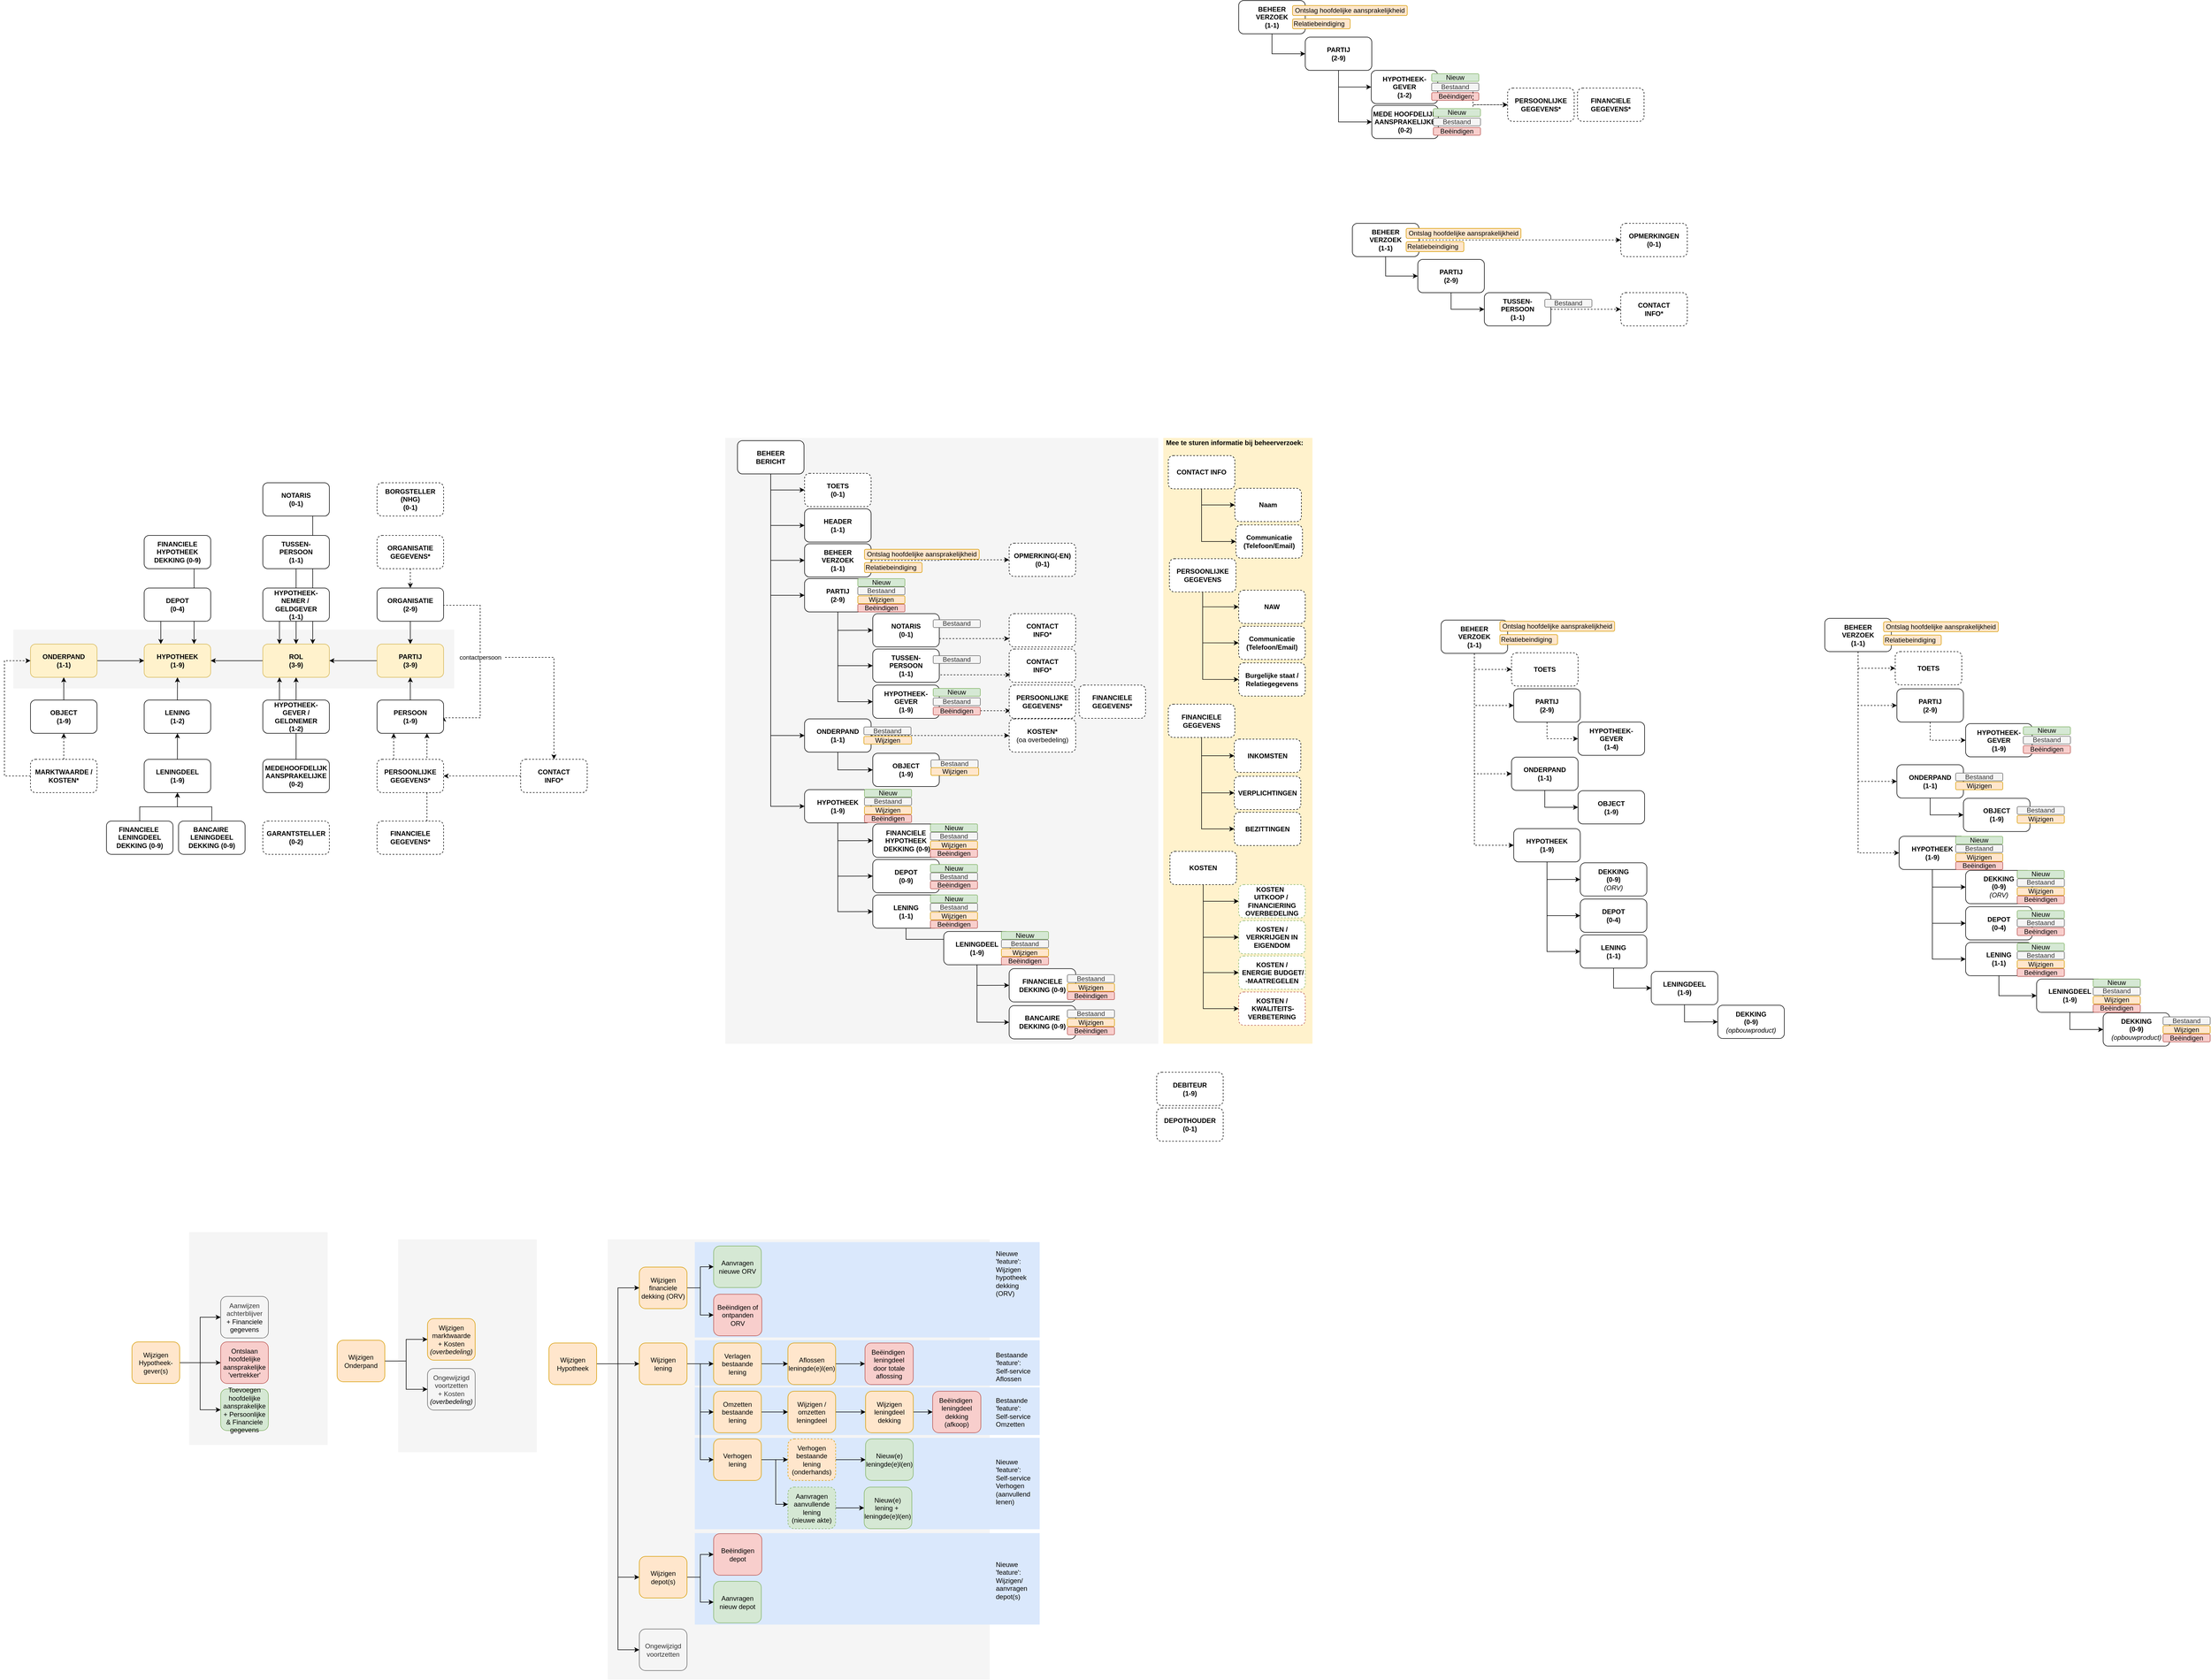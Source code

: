 <mxfile version="13.8.6" type="github" pages="4">
  <diagram id="I7jufwulgbsry3StlK6y" name="Conc. OHA Aegon">
    <mxGraphModel dx="4522" dy="-892" grid="0" gridSize="10" guides="1" tooltips="1" connect="1" arrows="1" fold="1" page="0" pageScale="1" pageWidth="1169" pageHeight="1654" math="0" shadow="0">
      <root>
        <mxCell id="16eZvh0i86WeOEl6sTWW-0" />
        <mxCell id="16eZvh0i86WeOEl6sTWW-1" parent="16eZvh0i86WeOEl6sTWW-0" />
        <mxCell id="rHQwkzfR_DGRn0oWDXKm-214" value="" style="rounded=0;whiteSpace=wrap;html=1;align=left;fillColor=#f5f5f5;fontColor=#333333;strokeColor=none;" parent="16eZvh0i86WeOEl6sTWW-1" vertex="1">
          <mxGeometry x="-1434" y="4078" width="689" height="794" as="geometry" />
        </mxCell>
        <mxCell id="rHQwkzfR_DGRn0oWDXKm-236" value="" style="rounded=0;whiteSpace=wrap;html=1;dashed=1;align=left;fillColor=#dae8fc;strokeColor=none;" parent="16eZvh0i86WeOEl6sTWW-1" vertex="1">
          <mxGeometry x="-1277" y="4608" width="622" height="165" as="geometry" />
        </mxCell>
        <mxCell id="rHQwkzfR_DGRn0oWDXKm-232" value="" style="rounded=0;whiteSpace=wrap;html=1;dashed=1;align=left;fillColor=#dae8fc;strokeColor=none;" parent="16eZvh0i86WeOEl6sTWW-1" vertex="1">
          <mxGeometry x="-1277" y="4083" width="622" height="172" as="geometry" />
        </mxCell>
        <mxCell id="rHQwkzfR_DGRn0oWDXKm-229" value="" style="rounded=0;whiteSpace=wrap;html=1;dashed=1;align=left;fillColor=#dae8fc;strokeColor=none;" parent="16eZvh0i86WeOEl6sTWW-1" vertex="1">
          <mxGeometry x="-1277" y="4436" width="622" height="165" as="geometry" />
        </mxCell>
        <mxCell id="rHQwkzfR_DGRn0oWDXKm-225" value="" style="rounded=0;whiteSpace=wrap;html=1;dashed=1;align=left;fillColor=#dae8fc;strokeColor=none;" parent="16eZvh0i86WeOEl6sTWW-1" vertex="1">
          <mxGeometry x="-1277" y="4260" width="622" height="82" as="geometry" />
        </mxCell>
        <mxCell id="rHQwkzfR_DGRn0oWDXKm-223" value="" style="rounded=0;whiteSpace=wrap;html=1;dashed=1;align=left;fillColor=#dae8fc;strokeColor=none;" parent="16eZvh0i86WeOEl6sTWW-1" vertex="1">
          <mxGeometry x="-1277" y="4345" width="622" height="86" as="geometry" />
        </mxCell>
        <mxCell id="rHQwkzfR_DGRn0oWDXKm-218" value="" style="rounded=0;whiteSpace=wrap;html=1;align=left;fillColor=#f5f5f5;fontColor=#333333;strokeColor=none;" parent="16eZvh0i86WeOEl6sTWW-1" vertex="1">
          <mxGeometry x="-2189" y="4065" width="250" height="384" as="geometry" />
        </mxCell>
        <mxCell id="rHQwkzfR_DGRn0oWDXKm-217" value="" style="rounded=0;whiteSpace=wrap;html=1;align=left;fillColor=#f5f5f5;fontColor=#333333;strokeColor=none;" parent="16eZvh0i86WeOEl6sTWW-1" vertex="1">
          <mxGeometry x="-1812" y="4078" width="250" height="384" as="geometry" />
        </mxCell>
        <mxCell id="rHQwkzfR_DGRn0oWDXKm-129" value="" style="rounded=0;whiteSpace=wrap;html=1;fillColor=#f5f5f5;fontColor=#333333;strokeColor=none;" parent="16eZvh0i86WeOEl6sTWW-1" vertex="1">
          <mxGeometry x="-2506" y="2978" width="795" height="106" as="geometry" />
        </mxCell>
        <mxCell id="rHQwkzfR_DGRn0oWDXKm-116" style="edgeStyle=orthogonalEdgeStyle;rounded=0;orthogonalLoop=1;jettySize=auto;html=1;exitX=0.5;exitY=0;exitDx=0;exitDy=0;entryX=0.5;entryY=1;entryDx=0;entryDy=0;" parent="16eZvh0i86WeOEl6sTWW-1" source="rHQwkzfR_DGRn0oWDXKm-113" target="rHQwkzfR_DGRn0oWDXKm-73" edge="1">
          <mxGeometry relative="1" as="geometry" />
        </mxCell>
        <mxCell id="rHQwkzfR_DGRn0oWDXKm-115" style="edgeStyle=orthogonalEdgeStyle;rounded=0;orthogonalLoop=1;jettySize=auto;html=1;exitX=0.75;exitY=1;exitDx=0;exitDy=0;entryX=0.75;entryY=0;entryDx=0;entryDy=0;" parent="16eZvh0i86WeOEl6sTWW-1" source="rHQwkzfR_DGRn0oWDXKm-99" target="rHQwkzfR_DGRn0oWDXKm-73" edge="1">
          <mxGeometry relative="1" as="geometry" />
        </mxCell>
        <mxCell id="rHQwkzfR_DGRn0oWDXKm-68" value="" style="rounded=0;whiteSpace=wrap;html=1;fillColor=#f5f5f5;fontColor=#333333;strokeColor=none;" parent="16eZvh0i86WeOEl6sTWW-1" vertex="1">
          <mxGeometry x="-1222" y="2632" width="781" height="1093" as="geometry" />
        </mxCell>
        <mxCell id="rHQwkzfR_DGRn0oWDXKm-52" style="edgeStyle=orthogonalEdgeStyle;rounded=0;orthogonalLoop=1;jettySize=auto;html=1;entryX=0;entryY=0.75;entryDx=0;entryDy=0;exitX=1;exitY=0.75;exitDx=0;exitDy=0;dashed=1;" parent="16eZvh0i86WeOEl6sTWW-1" edge="1">
          <mxGeometry relative="1" as="geometry">
            <mxPoint x="-834" y="3124.29" as="sourcePoint" />
            <mxPoint x="-708.003" y="3124.29" as="targetPoint" />
          </mxGeometry>
        </mxCell>
        <mxCell id="16eZvh0i86WeOEl6sTWW-2" style="edgeStyle=orthogonalEdgeStyle;rounded=0;orthogonalLoop=1;jettySize=auto;html=1;exitX=0.5;exitY=1;exitDx=0;exitDy=0;entryX=0;entryY=0.5;entryDx=0;entryDy=0;" parent="16eZvh0i86WeOEl6sTWW-1" source="16eZvh0i86WeOEl6sTWW-3" edge="1">
          <mxGeometry relative="1" as="geometry">
            <mxPoint x="-815.003" y="3552.68" as="targetPoint" />
          </mxGeometry>
        </mxCell>
        <mxCell id="16eZvh0i86WeOEl6sTWW-3" value="LENING&lt;br&gt;(1-1)" style="rounded=1;whiteSpace=wrap;html=1;fontStyle=1;" parent="16eZvh0i86WeOEl6sTWW-1" vertex="1">
          <mxGeometry x="-956" y="3456.68" width="120" height="60" as="geometry" />
        </mxCell>
        <mxCell id="16eZvh0i86WeOEl6sTWW-4" style="edgeStyle=orthogonalEdgeStyle;rounded=0;orthogonalLoop=1;jettySize=auto;html=1;exitX=0.5;exitY=1;exitDx=0;exitDy=0;entryX=0;entryY=0.5;entryDx=0;entryDy=0;" parent="16eZvh0i86WeOEl6sTWW-1" source="16eZvh0i86WeOEl6sTWW-6" target="16eZvh0i86WeOEl6sTWW-7" edge="1">
          <mxGeometry relative="1" as="geometry" />
        </mxCell>
        <mxCell id="16eZvh0i86WeOEl6sTWW-5" style="edgeStyle=orthogonalEdgeStyle;rounded=0;orthogonalLoop=1;jettySize=auto;html=1;exitX=0.5;exitY=1;exitDx=0;exitDy=0;entryX=0;entryY=0.5;entryDx=0;entryDy=0;" parent="16eZvh0i86WeOEl6sTWW-1" source="16eZvh0i86WeOEl6sTWW-6" target="16eZvh0i86WeOEl6sTWW-8" edge="1">
          <mxGeometry relative="1" as="geometry" />
        </mxCell>
        <mxCell id="16eZvh0i86WeOEl6sTWW-6" value="LENINGDEEL&lt;br&gt;(1-9)" style="rounded=1;whiteSpace=wrap;html=1;fontStyle=1;" parent="16eZvh0i86WeOEl6sTWW-1" vertex="1">
          <mxGeometry x="-828.003" y="3522.68" width="120" height="60" as="geometry" />
        </mxCell>
        <mxCell id="16eZvh0i86WeOEl6sTWW-7" value="FINANCIELE DEKKING (0-9)" style="rounded=1;whiteSpace=wrap;html=1;fontStyle=1;" parent="16eZvh0i86WeOEl6sTWW-1" vertex="1">
          <mxGeometry x="-710.003" y="3589.68" width="120" height="60" as="geometry" />
        </mxCell>
        <mxCell id="16eZvh0i86WeOEl6sTWW-8" value="BANCAIRE DEKKING (0-9)" style="rounded=1;whiteSpace=wrap;html=1;fontStyle=1;" parent="16eZvh0i86WeOEl6sTWW-1" vertex="1">
          <mxGeometry x="-710.003" y="3656.32" width="120" height="60" as="geometry" />
        </mxCell>
        <mxCell id="16eZvh0i86WeOEl6sTWW-10" value="HYPOTHEEK-&lt;br&gt;GEVER&lt;br&gt;(1-9)" style="rounded=1;whiteSpace=wrap;html=1;fontStyle=1;" parent="16eZvh0i86WeOEl6sTWW-1" vertex="1">
          <mxGeometry x="-956.0" y="3078" width="120" height="60" as="geometry" />
        </mxCell>
        <mxCell id="16eZvh0i86WeOEl6sTWW-11" style="edgeStyle=orthogonalEdgeStyle;rounded=0;orthogonalLoop=1;jettySize=auto;html=1;exitX=0.5;exitY=1;exitDx=0;exitDy=0;entryX=0;entryY=0.5;entryDx=0;entryDy=0;" parent="16eZvh0i86WeOEl6sTWW-1" source="16eZvh0i86WeOEl6sTWW-18" target="16eZvh0i86WeOEl6sTWW-20" edge="1">
          <mxGeometry relative="1" as="geometry" />
        </mxCell>
        <mxCell id="16eZvh0i86WeOEl6sTWW-12" style="edgeStyle=orthogonalEdgeStyle;rounded=0;orthogonalLoop=1;jettySize=auto;html=1;exitX=0.5;exitY=1;exitDx=0;exitDy=0;entryX=0;entryY=0.5;entryDx=0;entryDy=0;" parent="16eZvh0i86WeOEl6sTWW-1" source="16eZvh0i86WeOEl6sTWW-18" target="16eZvh0i86WeOEl6sTWW-19" edge="1">
          <mxGeometry relative="1" as="geometry" />
        </mxCell>
        <mxCell id="16eZvh0i86WeOEl6sTWW-13" style="edgeStyle=orthogonalEdgeStyle;rounded=0;orthogonalLoop=1;jettySize=auto;html=1;exitX=0.5;exitY=1;exitDx=0;exitDy=0;entryX=0;entryY=0.5;entryDx=0;entryDy=0;" parent="16eZvh0i86WeOEl6sTWW-1" source="rHQwkzfR_DGRn0oWDXKm-47" target="16eZvh0i86WeOEl6sTWW-22" edge="1">
          <mxGeometry relative="1" as="geometry">
            <mxPoint x="-1019.003" y="2934" as="sourcePoint" />
          </mxGeometry>
        </mxCell>
        <mxCell id="16eZvh0i86WeOEl6sTWW-14" style="edgeStyle=orthogonalEdgeStyle;rounded=0;orthogonalLoop=1;jettySize=auto;html=1;exitX=0.5;exitY=1;exitDx=0;exitDy=0;entryX=0;entryY=0.5;entryDx=0;entryDy=0;" parent="16eZvh0i86WeOEl6sTWW-1" source="rHQwkzfR_DGRn0oWDXKm-47" target="16eZvh0i86WeOEl6sTWW-10" edge="1">
          <mxGeometry relative="1" as="geometry">
            <mxPoint x="-1019.003" y="2934" as="sourcePoint" />
          </mxGeometry>
        </mxCell>
        <mxCell id="16eZvh0i86WeOEl6sTWW-15" style="edgeStyle=orthogonalEdgeStyle;rounded=0;orthogonalLoop=1;jettySize=auto;html=1;exitX=0.5;exitY=1;exitDx=0;exitDy=0;entryX=0;entryY=0.5;entryDx=0;entryDy=0;" parent="16eZvh0i86WeOEl6sTWW-1" source="16eZvh0i86WeOEl6sTWW-18" target="16eZvh0i86WeOEl6sTWW-26" edge="1">
          <mxGeometry relative="1" as="geometry" />
        </mxCell>
        <mxCell id="16eZvh0i86WeOEl6sTWW-16" style="edgeStyle=orthogonalEdgeStyle;rounded=0;orthogonalLoop=1;jettySize=auto;html=1;exitX=0.5;exitY=1;exitDx=0;exitDy=0;entryX=0;entryY=0.5;entryDx=0;entryDy=0;" parent="16eZvh0i86WeOEl6sTWW-1" source="16eZvh0i86WeOEl6sTWW-18" target="16eZvh0i86WeOEl6sTWW-40" edge="1">
          <mxGeometry relative="1" as="geometry" />
        </mxCell>
        <mxCell id="16eZvh0i86WeOEl6sTWW-17" style="edgeStyle=orthogonalEdgeStyle;rounded=0;orthogonalLoop=1;jettySize=auto;html=1;exitX=0.5;exitY=1;exitDx=0;exitDy=0;entryX=0;entryY=0.5;entryDx=0;entryDy=0;" parent="16eZvh0i86WeOEl6sTWW-1" source="rHQwkzfR_DGRn0oWDXKm-47" target="16eZvh0i86WeOEl6sTWW-36" edge="1">
          <mxGeometry relative="1" as="geometry">
            <mxPoint x="-1019.003" y="2934" as="sourcePoint" />
          </mxGeometry>
        </mxCell>
        <mxCell id="rHQwkzfR_DGRn0oWDXKm-48" style="edgeStyle=orthogonalEdgeStyle;rounded=0;orthogonalLoop=1;jettySize=auto;html=1;exitX=0.5;exitY=1;exitDx=0;exitDy=0;entryX=0;entryY=0.5;entryDx=0;entryDy=0;" parent="16eZvh0i86WeOEl6sTWW-1" source="16eZvh0i86WeOEl6sTWW-18" target="rHQwkzfR_DGRn0oWDXKm-47" edge="1">
          <mxGeometry relative="1" as="geometry" />
        </mxCell>
        <mxCell id="rHQwkzfR_DGRn0oWDXKm-210" style="edgeStyle=orthogonalEdgeStyle;rounded=0;orthogonalLoop=1;jettySize=auto;html=1;exitX=0.5;exitY=1;exitDx=0;exitDy=0;entryX=0;entryY=0.5;entryDx=0;entryDy=0;endArrow=classic;endFill=1;strokeColor=#000000;" parent="16eZvh0i86WeOEl6sTWW-1" source="16eZvh0i86WeOEl6sTWW-18" target="rHQwkzfR_DGRn0oWDXKm-209" edge="1">
          <mxGeometry relative="1" as="geometry" />
        </mxCell>
        <mxCell id="16eZvh0i86WeOEl6sTWW-18" value="BEHEER&lt;br&gt;BERICHT" style="rounded=1;whiteSpace=wrap;html=1;fontStyle=1;" parent="16eZvh0i86WeOEl6sTWW-1" vertex="1">
          <mxGeometry x="-1200.003" y="2637" width="120" height="60" as="geometry" />
        </mxCell>
        <mxCell id="16eZvh0i86WeOEl6sTWW-19" value="BEHEER&lt;br&gt;VERZOEK&lt;br&gt;(1-1)" style="rounded=1;whiteSpace=wrap;html=1;fontStyle=1;" parent="16eZvh0i86WeOEl6sTWW-1" vertex="1">
          <mxGeometry x="-1079.003" y="2823" width="120" height="60" as="geometry" />
        </mxCell>
        <mxCell id="16eZvh0i86WeOEl6sTWW-20" value="HEADER&lt;br&gt;(1-1)" style="rounded=1;whiteSpace=wrap;html=1;fontStyle=1;" parent="16eZvh0i86WeOEl6sTWW-1" vertex="1">
          <mxGeometry x="-1079.003" y="2760" width="120" height="60" as="geometry" />
        </mxCell>
        <mxCell id="16eZvh0i86WeOEl6sTWW-22" value="TUSSEN-&lt;br&gt;PERSOON&lt;br&gt;(1-1)" style="rounded=1;whiteSpace=wrap;html=1;fontStyle=1;" parent="16eZvh0i86WeOEl6sTWW-1" vertex="1">
          <mxGeometry x="-956.0" y="3013" width="120" height="60" as="geometry" />
        </mxCell>
        <mxCell id="16eZvh0i86WeOEl6sTWW-23" style="edgeStyle=orthogonalEdgeStyle;rounded=0;orthogonalLoop=1;jettySize=auto;html=1;exitX=0.5;exitY=1;exitDx=0;exitDy=0;entryX=0;entryY=0.5;entryDx=0;entryDy=0;" parent="16eZvh0i86WeOEl6sTWW-1" source="16eZvh0i86WeOEl6sTWW-26" target="16eZvh0i86WeOEl6sTWW-27" edge="1">
          <mxGeometry relative="1" as="geometry" />
        </mxCell>
        <mxCell id="16eZvh0i86WeOEl6sTWW-24" style="edgeStyle=orthogonalEdgeStyle;rounded=0;orthogonalLoop=1;jettySize=auto;html=1;exitX=0.5;exitY=1;exitDx=0;exitDy=0;entryX=0;entryY=0.5;entryDx=0;entryDy=0;" parent="16eZvh0i86WeOEl6sTWW-1" source="16eZvh0i86WeOEl6sTWW-26" target="16eZvh0i86WeOEl6sTWW-3" edge="1">
          <mxGeometry relative="1" as="geometry" />
        </mxCell>
        <mxCell id="16eZvh0i86WeOEl6sTWW-25" style="edgeStyle=orthogonalEdgeStyle;rounded=0;orthogonalLoop=1;jettySize=auto;html=1;exitX=0.5;exitY=1;exitDx=0;exitDy=0;entryX=0;entryY=0.5;entryDx=0;entryDy=0;" parent="16eZvh0i86WeOEl6sTWW-1" source="16eZvh0i86WeOEl6sTWW-26" target="16eZvh0i86WeOEl6sTWW-31" edge="1">
          <mxGeometry relative="1" as="geometry" />
        </mxCell>
        <mxCell id="16eZvh0i86WeOEl6sTWW-26" value="HYPOTHEEK&lt;br&gt;(1-9)" style="rounded=1;whiteSpace=wrap;html=1;fontStyle=1;" parent="16eZvh0i86WeOEl6sTWW-1" vertex="1">
          <mxGeometry x="-1079.003" y="3266.68" width="120" height="60" as="geometry" />
        </mxCell>
        <mxCell id="16eZvh0i86WeOEl6sTWW-27" value="FINANCIELE&lt;br&gt;HYPOTHEEK&lt;br&gt;&amp;nbsp;DEKKING (0-9)" style="rounded=1;whiteSpace=wrap;html=1;fontStyle=1;" parent="16eZvh0i86WeOEl6sTWW-1" vertex="1">
          <mxGeometry x="-956" y="3328.68" width="120" height="60" as="geometry" />
        </mxCell>
        <mxCell id="16eZvh0i86WeOEl6sTWW-29" value="OBJECT&lt;br&gt;(1-9)" style="rounded=1;whiteSpace=wrap;html=1;fontStyle=1;" parent="16eZvh0i86WeOEl6sTWW-1" vertex="1">
          <mxGeometry x="-956" y="3201" width="120" height="60" as="geometry" />
        </mxCell>
        <mxCell id="16eZvh0i86WeOEl6sTWW-30" value="PERSOONLIJKE&lt;br&gt;GEGEVENS*" style="rounded=1;whiteSpace=wrap;html=1;fontStyle=1;dashed=1;" parent="16eZvh0i86WeOEl6sTWW-1" vertex="1">
          <mxGeometry x="-710.003" y="3078" width="120" height="60" as="geometry" />
        </mxCell>
        <mxCell id="16eZvh0i86WeOEl6sTWW-31" value="DEPOT&lt;br&gt;(0-9)" style="rounded=1;whiteSpace=wrap;html=1;fontStyle=1;" parent="16eZvh0i86WeOEl6sTWW-1" vertex="1">
          <mxGeometry x="-956" y="3392.68" width="120" height="60" as="geometry" />
        </mxCell>
        <mxCell id="16eZvh0i86WeOEl6sTWW-32" value="KOSTEN*&lt;br&gt;&lt;span style=&quot;font-weight: normal&quot;&gt;(oa overbedeling)&lt;/span&gt;" style="rounded=1;whiteSpace=wrap;html=1;fontStyle=1;dashed=1;" parent="16eZvh0i86WeOEl6sTWW-1" vertex="1">
          <mxGeometry x="-710.003" y="3139" width="120" height="60" as="geometry" />
        </mxCell>
        <mxCell id="16eZvh0i86WeOEl6sTWW-33" value="FINANCIELE&lt;br&gt;GEGEVENS*" style="rounded=1;whiteSpace=wrap;html=1;fontStyle=1;dashed=1;" parent="16eZvh0i86WeOEl6sTWW-1" vertex="1">
          <mxGeometry x="-584.003" y="3078" width="120" height="60" as="geometry" />
        </mxCell>
        <mxCell id="16eZvh0i86WeOEl6sTWW-34" value="CONTACT&lt;br&gt;INFO*" style="rounded=1;whiteSpace=wrap;html=1;fontStyle=1;dashed=1;" parent="16eZvh0i86WeOEl6sTWW-1" vertex="1">
          <mxGeometry x="-710.003" y="3013" width="120" height="60" as="geometry" />
        </mxCell>
        <mxCell id="16eZvh0i86WeOEl6sTWW-36" value="NOTARIS&lt;br&gt;(0-1)" style="rounded=1;whiteSpace=wrap;html=1;fontStyle=1;" parent="16eZvh0i86WeOEl6sTWW-1" vertex="1">
          <mxGeometry x="-956.0" y="2949.18" width="120" height="60" as="geometry" />
        </mxCell>
        <mxCell id="16eZvh0i86WeOEl6sTWW-37" value="CONTACT&lt;br&gt;INFO*" style="rounded=1;whiteSpace=wrap;html=1;fontStyle=1;dashed=1;" parent="16eZvh0i86WeOEl6sTWW-1" vertex="1">
          <mxGeometry x="-710.003" y="2949.18" width="120" height="60" as="geometry" />
        </mxCell>
        <mxCell id="16eZvh0i86WeOEl6sTWW-38" value="DEBITEUR&lt;br&gt;(1-9)" style="rounded=1;whiteSpace=wrap;html=1;fontStyle=1;dashed=1;" parent="16eZvh0i86WeOEl6sTWW-1" vertex="1">
          <mxGeometry x="-444.003" y="3776.5" width="120" height="60" as="geometry" />
        </mxCell>
        <mxCell id="16eZvh0i86WeOEl6sTWW-39" value="DEPOTHOUDER&lt;br&gt;(0-1)" style="rounded=1;whiteSpace=wrap;html=1;fontStyle=1;dashed=1;" parent="16eZvh0i86WeOEl6sTWW-1" vertex="1">
          <mxGeometry x="-444.003" y="3841" width="120" height="60" as="geometry" />
        </mxCell>
        <mxCell id="16eZvh0i86WeOEl6sTWW-41" style="edgeStyle=orthogonalEdgeStyle;rounded=0;orthogonalLoop=1;jettySize=auto;html=1;exitX=0.5;exitY=1;exitDx=0;exitDy=0;entryX=0;entryY=0.5;entryDx=0;entryDy=0;" parent="16eZvh0i86WeOEl6sTWW-1" source="16eZvh0i86WeOEl6sTWW-40" target="16eZvh0i86WeOEl6sTWW-29" edge="1">
          <mxGeometry relative="1" as="geometry" />
        </mxCell>
        <mxCell id="16eZvh0i86WeOEl6sTWW-40" value="ONDERPAND&lt;br&gt;(1-1)" style="rounded=1;whiteSpace=wrap;html=1;fontStyle=1;" parent="16eZvh0i86WeOEl6sTWW-1" vertex="1">
          <mxGeometry x="-1079.003" y="3139" width="120" height="60" as="geometry" />
        </mxCell>
        <mxCell id="16eZvh0i86WeOEl6sTWW-42" value="&lt;p&gt;&lt;b&gt;Mee te sturen informatie bij beheerverzoek:&lt;/b&gt;&lt;br&gt;&lt;/p&gt;&lt;p&gt;&lt;b&gt;&lt;br&gt;&lt;/b&gt;&lt;/p&gt;" style="text;html=1;fillColor=#fff2cc;spacing=5;spacingTop=-20;whiteSpace=wrap;overflow=hidden;rounded=0;verticalAlign=top;dashed=1;" parent="16eZvh0i86WeOEl6sTWW-1" vertex="1">
          <mxGeometry x="-432" y="2632" width="269" height="1093" as="geometry" />
        </mxCell>
        <mxCell id="rHQwkzfR_DGRn0oWDXKm-60" style="edgeStyle=orthogonalEdgeStyle;rounded=0;orthogonalLoop=1;jettySize=auto;html=1;exitX=0.5;exitY=1;exitDx=0;exitDy=0;entryX=0;entryY=0.5;entryDx=0;entryDy=0;" parent="16eZvh0i86WeOEl6sTWW-1" source="16eZvh0i86WeOEl6sTWW-44" target="rHQwkzfR_DGRn0oWDXKm-57" edge="1">
          <mxGeometry relative="1" as="geometry" />
        </mxCell>
        <mxCell id="rHQwkzfR_DGRn0oWDXKm-61" style="edgeStyle=orthogonalEdgeStyle;rounded=0;orthogonalLoop=1;jettySize=auto;html=1;exitX=0.5;exitY=1;exitDx=0;exitDy=0;entryX=0;entryY=0.5;entryDx=0;entryDy=0;" parent="16eZvh0i86WeOEl6sTWW-1" source="16eZvh0i86WeOEl6sTWW-44" target="rHQwkzfR_DGRn0oWDXKm-58" edge="1">
          <mxGeometry relative="1" as="geometry" />
        </mxCell>
        <mxCell id="rHQwkzfR_DGRn0oWDXKm-62" style="edgeStyle=orthogonalEdgeStyle;rounded=0;orthogonalLoop=1;jettySize=auto;html=1;exitX=0.5;exitY=1;exitDx=0;exitDy=0;entryX=0;entryY=0.5;entryDx=0;entryDy=0;" parent="16eZvh0i86WeOEl6sTWW-1" source="16eZvh0i86WeOEl6sTWW-44" target="rHQwkzfR_DGRn0oWDXKm-59" edge="1">
          <mxGeometry relative="1" as="geometry" />
        </mxCell>
        <mxCell id="16eZvh0i86WeOEl6sTWW-44" value="PERSOONLIJKE&lt;br&gt;GEGEVENS" style="rounded=1;whiteSpace=wrap;html=1;fontStyle=1;dashed=1;" parent="16eZvh0i86WeOEl6sTWW-1" vertex="1">
          <mxGeometry x="-421.003" y="2850" width="120" height="60" as="geometry" />
        </mxCell>
        <mxCell id="16eZvh0i86WeOEl6sTWW-45" value="FINANCIELE&lt;br&gt;GEGEVENS" style="rounded=1;whiteSpace=wrap;html=1;fontStyle=1;dashed=1;" parent="16eZvh0i86WeOEl6sTWW-1" vertex="1">
          <mxGeometry x="-423.003" y="3112.5" width="120" height="60" as="geometry" />
        </mxCell>
        <mxCell id="16eZvh0i86WeOEl6sTWW-46" value="INKOMSTEN" style="rounded=1;whiteSpace=wrap;html=1;fontStyle=1;dashed=1;" parent="16eZvh0i86WeOEl6sTWW-1" vertex="1">
          <mxGeometry x="-304.003" y="3175.5" width="120" height="60" as="geometry" />
        </mxCell>
        <mxCell id="16eZvh0i86WeOEl6sTWW-47" style="edgeStyle=orthogonalEdgeStyle;rounded=0;orthogonalLoop=1;jettySize=auto;html=1;exitX=0.5;exitY=1;exitDx=0;exitDy=0;entryX=0;entryY=0.5;entryDx=0;entryDy=0;" parent="16eZvh0i86WeOEl6sTWW-1" source="16eZvh0i86WeOEl6sTWW-45" target="16eZvh0i86WeOEl6sTWW-46" edge="1">
          <mxGeometry relative="1" as="geometry" />
        </mxCell>
        <mxCell id="16eZvh0i86WeOEl6sTWW-48" value="VERPLICHTINGEN" style="rounded=1;whiteSpace=wrap;html=1;fontStyle=1;dashed=1;" parent="16eZvh0i86WeOEl6sTWW-1" vertex="1">
          <mxGeometry x="-304.003" y="3242.5" width="120" height="60" as="geometry" />
        </mxCell>
        <mxCell id="16eZvh0i86WeOEl6sTWW-49" style="edgeStyle=orthogonalEdgeStyle;rounded=0;orthogonalLoop=1;jettySize=auto;html=1;exitX=0.5;exitY=1;exitDx=0;exitDy=0;entryX=0;entryY=0.5;entryDx=0;entryDy=0;" parent="16eZvh0i86WeOEl6sTWW-1" source="16eZvh0i86WeOEl6sTWW-45" target="16eZvh0i86WeOEl6sTWW-48" edge="1">
          <mxGeometry relative="1" as="geometry" />
        </mxCell>
        <mxCell id="16eZvh0i86WeOEl6sTWW-50" value="BEZITTINGEN" style="rounded=1;whiteSpace=wrap;html=1;fontStyle=1;dashed=1;" parent="16eZvh0i86WeOEl6sTWW-1" vertex="1">
          <mxGeometry x="-304.003" y="3307.5" width="120" height="60" as="geometry" />
        </mxCell>
        <mxCell id="16eZvh0i86WeOEl6sTWW-51" style="edgeStyle=orthogonalEdgeStyle;rounded=0;orthogonalLoop=1;jettySize=auto;html=1;exitX=0.5;exitY=1;exitDx=0;exitDy=0;entryX=0;entryY=0.5;entryDx=0;entryDy=0;" parent="16eZvh0i86WeOEl6sTWW-1" source="16eZvh0i86WeOEl6sTWW-45" target="16eZvh0i86WeOEl6sTWW-50" edge="1">
          <mxGeometry relative="1" as="geometry" />
        </mxCell>
        <mxCell id="16eZvh0i86WeOEl6sTWW-53" value="KOSTEN / VERKRIJGEN IN EIGENDOM" style="rounded=1;whiteSpace=wrap;html=1;fontStyle=1;dashed=1;strokeColor=#82b366;fillColor=#FFFFFF;" parent="16eZvh0i86WeOEl6sTWW-1" vertex="1">
          <mxGeometry x="-296.003" y="3503" width="120" height="60" as="geometry" />
        </mxCell>
        <mxCell id="16eZvh0i86WeOEl6sTWW-54" value="KOSTEN&amp;nbsp;&amp;nbsp;&lt;br&gt;UITKOOP /&amp;nbsp;&lt;br&gt;FINANCIERING&lt;br&gt;OVERBEDELING" style="rounded=1;whiteSpace=wrap;html=1;fontStyle=1;dashed=1;strokeColor=#82b366;fillColor=#FFFFFF;" parent="16eZvh0i86WeOEl6sTWW-1" vertex="1">
          <mxGeometry x="-296.003" y="3438" width="120" height="60" as="geometry" />
        </mxCell>
        <mxCell id="16eZvh0i86WeOEl6sTWW-55" value="KOSTEN /&lt;br&gt;&amp;nbsp;ENERGIE BUDGET/ -MAATREGELEN" style="rounded=1;whiteSpace=wrap;html=1;fontStyle=1;dashed=1;strokeColor=#82b366;fillColor=#FFFFFF;" parent="16eZvh0i86WeOEl6sTWW-1" vertex="1">
          <mxGeometry x="-296.003" y="3566.75" width="120" height="60" as="geometry" />
        </mxCell>
        <mxCell id="16eZvh0i86WeOEl6sTWW-56" value="KOSTEN /&lt;br&gt;&amp;nbsp;KWALITEITS-VERBETERING" style="rounded=1;whiteSpace=wrap;html=1;fontStyle=1;dashed=1;strokeColor=#b85450;fillColor=#FFFFFF;" parent="16eZvh0i86WeOEl6sTWW-1" vertex="1">
          <mxGeometry x="-296.003" y="3631.75" width="120" height="60" as="geometry" />
        </mxCell>
        <mxCell id="16eZvh0i86WeOEl6sTWW-57" style="edgeStyle=orthogonalEdgeStyle;rounded=0;orthogonalLoop=1;jettySize=auto;html=1;exitX=0.5;exitY=1;exitDx=0;exitDy=0;entryX=0;entryY=0.5;entryDx=0;entryDy=0;" parent="16eZvh0i86WeOEl6sTWW-1" source="16eZvh0i86WeOEl6sTWW-61" target="16eZvh0i86WeOEl6sTWW-54" edge="1">
          <mxGeometry relative="1" as="geometry" />
        </mxCell>
        <mxCell id="16eZvh0i86WeOEl6sTWW-58" style="edgeStyle=orthogonalEdgeStyle;rounded=0;orthogonalLoop=1;jettySize=auto;html=1;exitX=0.5;exitY=1;exitDx=0;exitDy=0;entryX=0;entryY=0.5;entryDx=0;entryDy=0;" parent="16eZvh0i86WeOEl6sTWW-1" source="16eZvh0i86WeOEl6sTWW-61" target="16eZvh0i86WeOEl6sTWW-53" edge="1">
          <mxGeometry relative="1" as="geometry" />
        </mxCell>
        <mxCell id="16eZvh0i86WeOEl6sTWW-59" style="edgeStyle=orthogonalEdgeStyle;rounded=0;orthogonalLoop=1;jettySize=auto;html=1;exitX=0.5;exitY=1;exitDx=0;exitDy=0;entryX=0;entryY=0.5;entryDx=0;entryDy=0;" parent="16eZvh0i86WeOEl6sTWW-1" source="16eZvh0i86WeOEl6sTWW-61" target="16eZvh0i86WeOEl6sTWW-55" edge="1">
          <mxGeometry relative="1" as="geometry" />
        </mxCell>
        <mxCell id="16eZvh0i86WeOEl6sTWW-60" style="edgeStyle=orthogonalEdgeStyle;rounded=0;orthogonalLoop=1;jettySize=auto;html=1;exitX=0.5;exitY=1;exitDx=0;exitDy=0;entryX=0;entryY=0.5;entryDx=0;entryDy=0;" parent="16eZvh0i86WeOEl6sTWW-1" source="16eZvh0i86WeOEl6sTWW-61" target="16eZvh0i86WeOEl6sTWW-56" edge="1">
          <mxGeometry relative="1" as="geometry" />
        </mxCell>
        <mxCell id="16eZvh0i86WeOEl6sTWW-61" value="KOSTEN" style="rounded=1;whiteSpace=wrap;html=1;fontStyle=1;dashed=1;" parent="16eZvh0i86WeOEl6sTWW-1" vertex="1">
          <mxGeometry x="-420.003" y="3378" width="120" height="60" as="geometry" />
        </mxCell>
        <mxCell id="H1KVzQZMlK7rgjj-6Mtk-0" value="&lt;span style=&quot;font-weight: 400&quot;&gt;Bestaand&lt;/span&gt;" style="rounded=1;whiteSpace=wrap;html=1;fontStyle=1;fillColor=#f5f5f5;strokeColor=#666666;fontColor=#333333;" parent="16eZvh0i86WeOEl6sTWW-1" vertex="1">
          <mxGeometry x="-972.0" y="3153.5" width="85" height="14" as="geometry" />
        </mxCell>
        <mxCell id="H1KVzQZMlK7rgjj-6Mtk-1" value="&lt;span style=&quot;font-weight: 400&quot;&gt;Wijzigen&lt;/span&gt;" style="rounded=1;whiteSpace=wrap;html=1;fontStyle=1;fillColor=#ffe6cc;strokeColor=#d79b00;" parent="16eZvh0i86WeOEl6sTWW-1" vertex="1">
          <mxGeometry x="-972.0" y="3170.5" width="86" height="14" as="geometry" />
        </mxCell>
        <mxCell id="H1KVzQZMlK7rgjj-6Mtk-2" value="&lt;span style=&quot;font-weight: 400&quot;&gt;Bestaand&lt;/span&gt;" style="rounded=1;whiteSpace=wrap;html=1;fontStyle=1;fillColor=#f5f5f5;strokeColor=#666666;fontColor=#333333;" parent="16eZvh0i86WeOEl6sTWW-1" vertex="1">
          <mxGeometry x="-851" y="3213.0" width="85" height="14" as="geometry" />
        </mxCell>
        <mxCell id="H1KVzQZMlK7rgjj-6Mtk-3" value="&lt;span style=&quot;font-weight: 400&quot;&gt;Wijzigen&lt;/span&gt;" style="rounded=1;whiteSpace=wrap;html=1;fontStyle=1;fillColor=#ffe6cc;strokeColor=#d79b00;" parent="16eZvh0i86WeOEl6sTWW-1" vertex="1">
          <mxGeometry x="-851" y="3227.0" width="86" height="14" as="geometry" />
        </mxCell>
        <mxCell id="H1KVzQZMlK7rgjj-6Mtk-39" style="edgeStyle=orthogonalEdgeStyle;rounded=0;orthogonalLoop=1;jettySize=auto;html=1;exitX=1;exitY=0.5;exitDx=0;exitDy=0;entryX=0;entryY=0.5;entryDx=0;entryDy=0;" parent="16eZvh0i86WeOEl6sTWW-1" source="H1KVzQZMlK7rgjj-6Mtk-7" target="H1KVzQZMlK7rgjj-6Mtk-37" edge="1">
          <mxGeometry relative="1" as="geometry" />
        </mxCell>
        <mxCell id="H1KVzQZMlK7rgjj-6Mtk-7" value="&lt;span style=&quot;text-align: left&quot;&gt;Aanvragen aanvullende lening&lt;br&gt;(nieuwe akte)&lt;br&gt;&lt;/span&gt;" style="rounded=1;whiteSpace=wrap;html=1;fontStyle=0;fillColor=#d5e8d4;strokeColor=#82b366;dashed=1;" parent="16eZvh0i86WeOEl6sTWW-1" vertex="1">
          <mxGeometry x="-1109.003" y="4525" width="86" height="75" as="geometry" />
        </mxCell>
        <mxCell id="rHQwkzfR_DGRn0oWDXKm-216" style="edgeStyle=none;rounded=0;orthogonalLoop=1;jettySize=auto;html=1;exitX=1;exitY=0.5;exitDx=0;exitDy=0;entryX=0;entryY=0.5;entryDx=0;entryDy=0;endArrow=classic;endFill=1;strokeColor=#000000;" parent="16eZvh0i86WeOEl6sTWW-1" source="H1KVzQZMlK7rgjj-6Mtk-10" target="H1KVzQZMlK7rgjj-6Mtk-41" edge="1">
          <mxGeometry relative="1" as="geometry" />
        </mxCell>
        <mxCell id="H1KVzQZMlK7rgjj-6Mtk-10" value="&lt;span style=&quot;font-weight: 400&quot;&gt;Omzetten&lt;br&gt;bestaande&lt;br&gt;lening&lt;br&gt;&lt;/span&gt;" style="rounded=1;whiteSpace=wrap;html=1;fontStyle=1;fillColor=#ffe6cc;strokeColor=#d79b00;" parent="16eZvh0i86WeOEl6sTWW-1" vertex="1">
          <mxGeometry x="-1243.003" y="4352" width="86" height="75" as="geometry" />
        </mxCell>
        <mxCell id="H1KVzQZMlK7rgjj-6Mtk-11" value="&lt;span style=&quot;color: rgb(51 , 51 , 51) ; font-weight: 400&quot;&gt;Aanwijzen achterblijver&lt;br&gt;&lt;/span&gt;&lt;span style=&quot;color: rgb(0 , 0 , 0) ; font-weight: 400&quot;&gt;+ Financiele gegevens&lt;/span&gt;&lt;span style=&quot;font-weight: 400&quot;&gt;&lt;br&gt;&lt;/span&gt;" style="rounded=1;whiteSpace=wrap;html=1;fontStyle=1;fillColor=#f5f5f5;strokeColor=#666666;fontColor=#333333;" parent="16eZvh0i86WeOEl6sTWW-1" vertex="1">
          <mxGeometry x="-2132.003" y="4181.0" width="86" height="75" as="geometry" />
        </mxCell>
        <mxCell id="rHQwkzfR_DGRn0oWDXKm-228" style="edgeStyle=none;rounded=0;orthogonalLoop=1;jettySize=auto;html=1;exitX=1;exitY=0.5;exitDx=0;exitDy=0;endArrow=classic;endFill=1;strokeColor=#000000;" parent="16eZvh0i86WeOEl6sTWW-1" source="H1KVzQZMlK7rgjj-6Mtk-12" target="rHQwkzfR_DGRn0oWDXKm-227" edge="1">
          <mxGeometry relative="1" as="geometry" />
        </mxCell>
        <mxCell id="H1KVzQZMlK7rgjj-6Mtk-12" value="&lt;span style=&quot;font-weight: 400&quot;&gt;Verhogen&lt;br&gt;bestaande&lt;br&gt;lening&lt;br&gt;(onderhands)&lt;br&gt;&lt;/span&gt;" style="rounded=1;whiteSpace=wrap;html=1;fontStyle=1;fillColor=#ffe6cc;strokeColor=#d79b00;dashed=1;" parent="16eZvh0i86WeOEl6sTWW-1" vertex="1">
          <mxGeometry x="-1109.003" y="4438" width="86" height="75" as="geometry" />
        </mxCell>
        <mxCell id="H1KVzQZMlK7rgjj-6Mtk-42" style="edgeStyle=orthogonalEdgeStyle;rounded=0;orthogonalLoop=1;jettySize=auto;html=1;exitX=1;exitY=0.5;exitDx=0;exitDy=0;" parent="16eZvh0i86WeOEl6sTWW-1" source="H1KVzQZMlK7rgjj-6Mtk-13" target="H1KVzQZMlK7rgjj-6Mtk-40" edge="1">
          <mxGeometry relative="1" as="geometry" />
        </mxCell>
        <mxCell id="H1KVzQZMlK7rgjj-6Mtk-13" value="&lt;span style=&quot;font-weight: 400&quot;&gt;Verlagen&lt;br&gt;bestaande&lt;br&gt;lening&lt;br&gt;&lt;/span&gt;" style="rounded=1;whiteSpace=wrap;html=1;fontStyle=1;fillColor=#ffe6cc;strokeColor=#d79b00;" parent="16eZvh0i86WeOEl6sTWW-1" vertex="1">
          <mxGeometry x="-1243.003" y="4265" width="86" height="75" as="geometry" />
        </mxCell>
        <mxCell id="H1KVzQZMlK7rgjj-6Mtk-14" value="&lt;span style=&quot;font-weight: 400&quot;&gt;Ongewijzigd&lt;/span&gt;&lt;br style=&quot;font-weight: 400&quot;&gt;&lt;span style=&quot;font-weight: 400&quot;&gt;voortzetten&lt;br&gt;+ Kosten&lt;br&gt;&lt;/span&gt;&lt;i style=&quot;color: rgb(0 , 0 , 0) ; font-weight: 400&quot;&gt;(overbedeling)&lt;/i&gt;&lt;span style=&quot;font-weight: 400&quot;&gt;&lt;br&gt;&lt;/span&gt;" style="rounded=1;whiteSpace=wrap;html=1;fontStyle=1;fillColor=#f5f5f5;strokeColor=#666666;fontColor=#333333;" parent="16eZvh0i86WeOEl6sTWW-1" vertex="1">
          <mxGeometry x="-1759.003" y="4311" width="86" height="75" as="geometry" />
        </mxCell>
        <mxCell id="H1KVzQZMlK7rgjj-6Mtk-16" style="edgeStyle=orthogonalEdgeStyle;rounded=0;orthogonalLoop=1;jettySize=auto;html=1;exitX=1;exitY=0.5;exitDx=0;exitDy=0;entryX=0;entryY=0.5;entryDx=0;entryDy=0;" parent="16eZvh0i86WeOEl6sTWW-1" source="H1KVzQZMlK7rgjj-6Mtk-15" target="H1KVzQZMlK7rgjj-6Mtk-12" edge="1">
          <mxGeometry relative="1" as="geometry" />
        </mxCell>
        <mxCell id="H1KVzQZMlK7rgjj-6Mtk-17" style="edgeStyle=orthogonalEdgeStyle;rounded=0;orthogonalLoop=1;jettySize=auto;html=1;exitX=1;exitY=0.5;exitDx=0;exitDy=0;" parent="16eZvh0i86WeOEl6sTWW-1" source="H1KVzQZMlK7rgjj-6Mtk-15" target="H1KVzQZMlK7rgjj-6Mtk-7" edge="1">
          <mxGeometry relative="1" as="geometry">
            <Array as="points">
              <mxPoint x="-1131" y="4476" />
              <mxPoint x="-1131" y="4556" />
            </Array>
          </mxGeometry>
        </mxCell>
        <mxCell id="H1KVzQZMlK7rgjj-6Mtk-15" value="&lt;span style=&quot;font-weight: 400&quot;&gt;Verhogen lening&lt;br&gt;&lt;/span&gt;" style="rounded=1;whiteSpace=wrap;html=1;fontStyle=1;fillColor=#ffe6cc;strokeColor=#d79b00;" parent="16eZvh0i86WeOEl6sTWW-1" vertex="1">
          <mxGeometry x="-1243.003" y="4438" width="86" height="75" as="geometry" />
        </mxCell>
        <mxCell id="H1KVzQZMlK7rgjj-6Mtk-18" value="&lt;span style=&quot;font-weight: 400&quot;&gt;Ontslaan hoofdelijke aansprakelijke&lt;br&gt;&lt;/span&gt;&lt;span style=&quot;font-weight: 400&quot;&gt;&#39;vertrekker&#39;&lt;br&gt;&lt;/span&gt;" style="rounded=1;whiteSpace=wrap;html=1;fontStyle=1;fillColor=#f8cecc;strokeColor=#b85450;" parent="16eZvh0i86WeOEl6sTWW-1" vertex="1">
          <mxGeometry x="-2132.003" y="4263" width="86" height="75" as="geometry" />
        </mxCell>
        <mxCell id="H1KVzQZMlK7rgjj-6Mtk-29" style="edgeStyle=orthogonalEdgeStyle;rounded=0;orthogonalLoop=1;jettySize=auto;html=1;exitX=1;exitY=0.5;exitDx=0;exitDy=0;entryX=0;entryY=0.5;entryDx=0;entryDy=0;" parent="16eZvh0i86WeOEl6sTWW-1" source="H1KVzQZMlK7rgjj-6Mtk-19" target="H1KVzQZMlK7rgjj-6Mtk-11" edge="1">
          <mxGeometry relative="1" as="geometry" />
        </mxCell>
        <mxCell id="H1KVzQZMlK7rgjj-6Mtk-30" style="edgeStyle=orthogonalEdgeStyle;rounded=0;orthogonalLoop=1;jettySize=auto;html=1;exitX=1;exitY=0.5;exitDx=0;exitDy=0;entryX=0;entryY=0.5;entryDx=0;entryDy=0;" parent="16eZvh0i86WeOEl6sTWW-1" source="H1KVzQZMlK7rgjj-6Mtk-19" target="H1KVzQZMlK7rgjj-6Mtk-18" edge="1">
          <mxGeometry relative="1" as="geometry" />
        </mxCell>
        <mxCell id="rHQwkzfR_DGRn0oWDXKm-10" style="edgeStyle=orthogonalEdgeStyle;rounded=0;orthogonalLoop=1;jettySize=auto;html=1;exitX=1;exitY=0.5;exitDx=0;exitDy=0;entryX=0;entryY=0.5;entryDx=0;entryDy=0;" parent="16eZvh0i86WeOEl6sTWW-1" source="H1KVzQZMlK7rgjj-6Mtk-19" target="H1KVzQZMlK7rgjj-6Mtk-27" edge="1">
          <mxGeometry relative="1" as="geometry" />
        </mxCell>
        <mxCell id="H1KVzQZMlK7rgjj-6Mtk-19" value="&lt;span style=&quot;font-weight: 400&quot;&gt;Wijzigen&lt;br&gt;Hypotheek-&lt;br&gt;gever(s)&lt;br&gt;&lt;/span&gt;" style="rounded=1;whiteSpace=wrap;html=1;fontStyle=1;fillColor=#ffe6cc;strokeColor=#d79b00;" parent="16eZvh0i86WeOEl6sTWW-1" vertex="1">
          <mxGeometry x="-2292.003" y="4263" width="86" height="75" as="geometry" />
        </mxCell>
        <mxCell id="H1KVzQZMlK7rgjj-6Mtk-31" style="edgeStyle=orthogonalEdgeStyle;rounded=0;orthogonalLoop=1;jettySize=auto;html=1;exitX=1;exitY=0.5;exitDx=0;exitDy=0;entryX=0;entryY=0.5;entryDx=0;entryDy=0;" parent="16eZvh0i86WeOEl6sTWW-1" source="H1KVzQZMlK7rgjj-6Mtk-20" target="H1KVzQZMlK7rgjj-6Mtk-22" edge="1">
          <mxGeometry relative="1" as="geometry" />
        </mxCell>
        <mxCell id="H1KVzQZMlK7rgjj-6Mtk-32" style="edgeStyle=orthogonalEdgeStyle;rounded=0;orthogonalLoop=1;jettySize=auto;html=1;exitX=1;exitY=0.5;exitDx=0;exitDy=0;entryX=0;entryY=0.5;entryDx=0;entryDy=0;" parent="16eZvh0i86WeOEl6sTWW-1" source="H1KVzQZMlK7rgjj-6Mtk-20" target="H1KVzQZMlK7rgjj-6Mtk-24" edge="1">
          <mxGeometry relative="1" as="geometry" />
        </mxCell>
        <mxCell id="H1KVzQZMlK7rgjj-6Mtk-33" style="edgeStyle=orthogonalEdgeStyle;rounded=0;orthogonalLoop=1;jettySize=auto;html=1;exitX=1;exitY=0.5;exitDx=0;exitDy=0;entryX=0;entryY=0.5;entryDx=0;entryDy=0;" parent="16eZvh0i86WeOEl6sTWW-1" source="H1KVzQZMlK7rgjj-6Mtk-20" target="H1KVzQZMlK7rgjj-6Mtk-23" edge="1">
          <mxGeometry relative="1" as="geometry" />
        </mxCell>
        <mxCell id="H1KVzQZMlK7rgjj-6Mtk-47" style="edgeStyle=orthogonalEdgeStyle;rounded=0;orthogonalLoop=1;jettySize=auto;html=1;exitX=1;exitY=0.5;exitDx=0;exitDy=0;entryX=0;entryY=0.5;entryDx=0;entryDy=0;" parent="16eZvh0i86WeOEl6sTWW-1" source="H1KVzQZMlK7rgjj-6Mtk-20" target="H1KVzQZMlK7rgjj-6Mtk-45" edge="1">
          <mxGeometry relative="1" as="geometry" />
        </mxCell>
        <mxCell id="H1KVzQZMlK7rgjj-6Mtk-20" value="&lt;span style=&quot;font-weight: 400&quot;&gt;Wijzigen&lt;br&gt;Hypotheek&lt;br&gt;&lt;/span&gt;" style="rounded=1;whiteSpace=wrap;html=1;fontStyle=1;fillColor=#ffe6cc;strokeColor=#d79b00;" parent="16eZvh0i86WeOEl6sTWW-1" vertex="1">
          <mxGeometry x="-1540.003" y="4265" width="86" height="75" as="geometry" />
        </mxCell>
        <mxCell id="H1KVzQZMlK7rgjj-6Mtk-48" style="edgeStyle=orthogonalEdgeStyle;rounded=0;orthogonalLoop=1;jettySize=auto;html=1;exitX=1;exitY=0.5;exitDx=0;exitDy=0;entryX=0;entryY=0.5;entryDx=0;entryDy=0;" parent="16eZvh0i86WeOEl6sTWW-1" source="H1KVzQZMlK7rgjj-6Mtk-21" target="H1KVzQZMlK7rgjj-6Mtk-46" edge="1">
          <mxGeometry relative="1" as="geometry" />
        </mxCell>
        <mxCell id="H1KVzQZMlK7rgjj-6Mtk-49" style="edgeStyle=orthogonalEdgeStyle;rounded=0;orthogonalLoop=1;jettySize=auto;html=1;exitX=1;exitY=0.5;exitDx=0;exitDy=0;entryX=0;entryY=0.5;entryDx=0;entryDy=0;" parent="16eZvh0i86WeOEl6sTWW-1" source="H1KVzQZMlK7rgjj-6Mtk-21" target="H1KVzQZMlK7rgjj-6Mtk-14" edge="1">
          <mxGeometry relative="1" as="geometry" />
        </mxCell>
        <mxCell id="H1KVzQZMlK7rgjj-6Mtk-21" value="&lt;span style=&quot;font-weight: 400&quot;&gt;Wijzigen&lt;br&gt;Onderpand&lt;br&gt;&lt;/span&gt;" style="rounded=1;whiteSpace=wrap;html=1;fontStyle=1;fillColor=#ffe6cc;strokeColor=#d79b00;" parent="16eZvh0i86WeOEl6sTWW-1" vertex="1">
          <mxGeometry x="-1922.003" y="4260" width="86" height="75" as="geometry" />
        </mxCell>
        <mxCell id="rHQwkzfR_DGRn0oWDXKm-4" style="edgeStyle=orthogonalEdgeStyle;rounded=0;orthogonalLoop=1;jettySize=auto;html=1;exitX=1;exitY=0.5;exitDx=0;exitDy=0;entryX=0;entryY=0.5;entryDx=0;entryDy=0;" parent="16eZvh0i86WeOEl6sTWW-1" source="H1KVzQZMlK7rgjj-6Mtk-22" target="rHQwkzfR_DGRn0oWDXKm-3" edge="1">
          <mxGeometry relative="1" as="geometry" />
        </mxCell>
        <mxCell id="rHQwkzfR_DGRn0oWDXKm-5" style="edgeStyle=orthogonalEdgeStyle;rounded=0;orthogonalLoop=1;jettySize=auto;html=1;exitX=1;exitY=0.5;exitDx=0;exitDy=0;entryX=0;entryY=0.5;entryDx=0;entryDy=0;" parent="16eZvh0i86WeOEl6sTWW-1" source="H1KVzQZMlK7rgjj-6Mtk-22" target="rHQwkzfR_DGRn0oWDXKm-2" edge="1">
          <mxGeometry relative="1" as="geometry" />
        </mxCell>
        <mxCell id="H1KVzQZMlK7rgjj-6Mtk-22" value="&lt;span style=&quot;font-weight: 400&quot;&gt;Wijzigen financiele dekking (ORV)&lt;br&gt;&lt;/span&gt;" style="rounded=1;whiteSpace=wrap;html=1;fontStyle=1;fillColor=#ffe6cc;strokeColor=#d79b00;" parent="16eZvh0i86WeOEl6sTWW-1" vertex="1">
          <mxGeometry x="-1377.003" y="4128" width="86" height="75" as="geometry" />
        </mxCell>
        <mxCell id="rHQwkzfR_DGRn0oWDXKm-7" style="edgeStyle=orthogonalEdgeStyle;rounded=0;orthogonalLoop=1;jettySize=auto;html=1;exitX=1;exitY=0.5;exitDx=0;exitDy=0;entryX=0;entryY=0.5;entryDx=0;entryDy=0;" parent="16eZvh0i86WeOEl6sTWW-1" source="H1KVzQZMlK7rgjj-6Mtk-23" target="rHQwkzfR_DGRn0oWDXKm-6" edge="1">
          <mxGeometry relative="1" as="geometry" />
        </mxCell>
        <mxCell id="rHQwkzfR_DGRn0oWDXKm-238" style="edgeStyle=orthogonalEdgeStyle;rounded=0;orthogonalLoop=1;jettySize=auto;html=1;exitX=1;exitY=0.5;exitDx=0;exitDy=0;entryX=0;entryY=0.5;entryDx=0;entryDy=0;endArrow=classic;endFill=1;strokeColor=#000000;" parent="16eZvh0i86WeOEl6sTWW-1" source="H1KVzQZMlK7rgjj-6Mtk-23" target="rHQwkzfR_DGRn0oWDXKm-235" edge="1">
          <mxGeometry relative="1" as="geometry" />
        </mxCell>
        <mxCell id="H1KVzQZMlK7rgjj-6Mtk-23" value="&lt;span style=&quot;font-weight: 400&quot;&gt;Wijzigen depot(s)&lt;br&gt;&lt;/span&gt;" style="rounded=1;whiteSpace=wrap;html=1;fontStyle=1;fillColor=#ffe6cc;strokeColor=#d79b00;" parent="16eZvh0i86WeOEl6sTWW-1" vertex="1">
          <mxGeometry x="-1377.003" y="4650" width="86" height="75" as="geometry" />
        </mxCell>
        <mxCell id="H1KVzQZMlK7rgjj-6Mtk-34" style="edgeStyle=orthogonalEdgeStyle;rounded=0;orthogonalLoop=1;jettySize=auto;html=1;exitX=1;exitY=0.5;exitDx=0;exitDy=0;entryX=0;entryY=0.5;entryDx=0;entryDy=0;" parent="16eZvh0i86WeOEl6sTWW-1" source="H1KVzQZMlK7rgjj-6Mtk-24" target="H1KVzQZMlK7rgjj-6Mtk-10" edge="1">
          <mxGeometry relative="1" as="geometry" />
        </mxCell>
        <mxCell id="H1KVzQZMlK7rgjj-6Mtk-35" style="edgeStyle=orthogonalEdgeStyle;rounded=0;orthogonalLoop=1;jettySize=auto;html=1;exitX=1;exitY=0.5;exitDx=0;exitDy=0;entryX=0;entryY=0.5;entryDx=0;entryDy=0;" parent="16eZvh0i86WeOEl6sTWW-1" source="H1KVzQZMlK7rgjj-6Mtk-24" target="H1KVzQZMlK7rgjj-6Mtk-13" edge="1">
          <mxGeometry relative="1" as="geometry" />
        </mxCell>
        <mxCell id="H1KVzQZMlK7rgjj-6Mtk-36" style="edgeStyle=orthogonalEdgeStyle;rounded=0;orthogonalLoop=1;jettySize=auto;html=1;exitX=1;exitY=0.5;exitDx=0;exitDy=0;entryX=0;entryY=0.5;entryDx=0;entryDy=0;" parent="16eZvh0i86WeOEl6sTWW-1" source="H1KVzQZMlK7rgjj-6Mtk-24" target="H1KVzQZMlK7rgjj-6Mtk-15" edge="1">
          <mxGeometry relative="1" as="geometry" />
        </mxCell>
        <mxCell id="H1KVzQZMlK7rgjj-6Mtk-24" value="&lt;span style=&quot;font-weight: 400&quot;&gt;Wijzigen&lt;br&gt;lening&lt;br&gt;&lt;/span&gt;" style="rounded=1;whiteSpace=wrap;html=1;fontStyle=1;fillColor=#ffe6cc;strokeColor=#d79b00;" parent="16eZvh0i86WeOEl6sTWW-1" vertex="1">
          <mxGeometry x="-1377.003" y="4265" width="86" height="75" as="geometry" />
        </mxCell>
        <mxCell id="H1KVzQZMlK7rgjj-6Mtk-27" value="&lt;span style=&quot;color: rgb(0 , 0 , 0) ; font-weight: 400&quot;&gt;Toevoegen hoofdelijke aansprakelijke&lt;br&gt;&lt;/span&gt;&lt;span style=&quot;font-weight: 400&quot;&gt;+ Persoonlijke &amp;amp; Financiele gegevens&lt;/span&gt;&lt;span style=&quot;font-weight: 400&quot;&gt;&lt;br&gt;&lt;/span&gt;" style="rounded=1;whiteSpace=wrap;html=1;fontStyle=1;fillColor=#d5e8d4;strokeColor=#82b366;" parent="16eZvh0i86WeOEl6sTWW-1" vertex="1">
          <mxGeometry x="-2132.003" y="4348" width="86" height="75" as="geometry" />
        </mxCell>
        <mxCell id="H1KVzQZMlK7rgjj-6Mtk-37" value="&lt;span style=&quot;font-weight: 400&quot;&gt;Nieuw(e)&lt;br&gt;lening +&amp;nbsp;&lt;br&gt;leningde(e)l(en)&lt;br&gt;&lt;/span&gt;" style="rounded=1;whiteSpace=wrap;html=1;fontStyle=1;fillColor=#d5e8d4;strokeColor=#82b366;" parent="16eZvh0i86WeOEl6sTWW-1" vertex="1">
          <mxGeometry x="-971.503" y="4525" width="86" height="75" as="geometry" />
        </mxCell>
        <mxCell id="rHQwkzfR_DGRn0oWDXKm-9" style="edgeStyle=orthogonalEdgeStyle;rounded=0;orthogonalLoop=1;jettySize=auto;html=1;exitX=1;exitY=0.5;exitDx=0;exitDy=0;entryX=0;entryY=0.5;entryDx=0;entryDy=0;" parent="16eZvh0i86WeOEl6sTWW-1" source="H1KVzQZMlK7rgjj-6Mtk-40" target="rHQwkzfR_DGRn0oWDXKm-8" edge="1">
          <mxGeometry relative="1" as="geometry" />
        </mxCell>
        <mxCell id="H1KVzQZMlK7rgjj-6Mtk-40" value="&lt;span style=&quot;font-weight: 400&quot;&gt;Aflossen&lt;br&gt;&lt;/span&gt;&lt;span style=&quot;font-weight: 400&quot;&gt;leningde(e)l(en)&lt;/span&gt;&lt;span style=&quot;font-weight: 400&quot;&gt;&lt;br&gt;&lt;/span&gt;" style="rounded=1;whiteSpace=wrap;html=1;fontStyle=1;fillColor=#ffe6cc;strokeColor=#d79b00;" parent="16eZvh0i86WeOEl6sTWW-1" vertex="1">
          <mxGeometry x="-1109.003" y="4265" width="86" height="75" as="geometry" />
        </mxCell>
        <mxCell id="rHQwkzfR_DGRn0oWDXKm-220" style="edgeStyle=none;rounded=0;orthogonalLoop=1;jettySize=auto;html=1;exitX=1;exitY=0.5;exitDx=0;exitDy=0;entryX=0;entryY=0.5;entryDx=0;entryDy=0;endArrow=classic;endFill=1;strokeColor=#000000;" parent="16eZvh0i86WeOEl6sTWW-1" source="H1KVzQZMlK7rgjj-6Mtk-41" target="rHQwkzfR_DGRn0oWDXKm-219" edge="1">
          <mxGeometry relative="1" as="geometry" />
        </mxCell>
        <mxCell id="H1KVzQZMlK7rgjj-6Mtk-41" value="&lt;span style=&quot;font-weight: 400&quot;&gt;Wijzigen / omzetten&lt;br&gt;leningdeel&lt;br&gt;&lt;/span&gt;" style="rounded=1;whiteSpace=wrap;html=1;fontStyle=1;fillColor=#ffe6cc;strokeColor=#d79b00;" parent="16eZvh0i86WeOEl6sTWW-1" vertex="1">
          <mxGeometry x="-1109.003" y="4352" width="86" height="75" as="geometry" />
        </mxCell>
        <mxCell id="H1KVzQZMlK7rgjj-6Mtk-45" value="&lt;span style=&quot;font-weight: 400&quot;&gt;Ongewijzigd&lt;/span&gt;&lt;br style=&quot;font-weight: 400&quot;&gt;&lt;span style=&quot;font-weight: 400&quot;&gt;voortzetten&lt;/span&gt;" style="rounded=1;whiteSpace=wrap;html=1;fontStyle=1;fillColor=#f5f5f5;strokeColor=#666666;fontColor=#333333;" parent="16eZvh0i86WeOEl6sTWW-1" vertex="1">
          <mxGeometry x="-1377.003" y="4781" width="86" height="75" as="geometry" />
        </mxCell>
        <mxCell id="H1KVzQZMlK7rgjj-6Mtk-46" value="&lt;span style=&quot;font-weight: 400&quot;&gt;Wijzigen marktwaarde&lt;br&gt;+ Kosten&lt;br&gt;&lt;i&gt;(overbedeling)&lt;/i&gt;&lt;br&gt;&lt;/span&gt;" style="rounded=1;whiteSpace=wrap;html=1;fontStyle=1;fillColor=#ffe6cc;strokeColor=#d79b00;" parent="16eZvh0i86WeOEl6sTWW-1" vertex="1">
          <mxGeometry x="-1759.003" y="4221" width="86" height="75" as="geometry" />
        </mxCell>
        <mxCell id="rHQwkzfR_DGRn0oWDXKm-2" value="&lt;span style=&quot;font-weight: 400&quot;&gt;Beëindigen&lt;/span&gt;&lt;span style=&quot;font-weight: 400&quot;&gt;&amp;nbsp;of&lt;br&gt;ontpanden ORV&lt;br&gt;&lt;/span&gt;" style="rounded=1;whiteSpace=wrap;html=1;fontStyle=1;fillColor=#f8cecc;strokeColor=#b85450;" parent="16eZvh0i86WeOEl6sTWW-1" vertex="1">
          <mxGeometry x="-1243.003" y="4177" width="87" height="75" as="geometry" />
        </mxCell>
        <mxCell id="rHQwkzfR_DGRn0oWDXKm-3" value="&lt;span style=&quot;font-weight: 400&quot;&gt;Aanvragen&lt;br&gt;nieuwe ORV&lt;br&gt;&lt;/span&gt;" style="rounded=1;whiteSpace=wrap;html=1;fontStyle=1;fillColor=#d5e8d4;strokeColor=#82b366;" parent="16eZvh0i86WeOEl6sTWW-1" vertex="1">
          <mxGeometry x="-1243.003" y="4090" width="86" height="75" as="geometry" />
        </mxCell>
        <mxCell id="rHQwkzfR_DGRn0oWDXKm-6" value="&lt;span style=&quot;font-weight: 400&quot;&gt;Beëindigen&lt;br&gt;&lt;/span&gt;&lt;span style=&quot;font-weight: 400&quot;&gt;depot&lt;br&gt;&lt;/span&gt;" style="rounded=1;whiteSpace=wrap;html=1;fontStyle=1;fillColor=#f8cecc;strokeColor=#b85450;" parent="16eZvh0i86WeOEl6sTWW-1" vertex="1">
          <mxGeometry x="-1243.003" y="4609" width="87" height="75" as="geometry" />
        </mxCell>
        <mxCell id="rHQwkzfR_DGRn0oWDXKm-8" value="&lt;span style=&quot;font-weight: 400&quot;&gt;Beëindigen&lt;/span&gt;&lt;span style=&quot;font-weight: 400&quot;&gt;&amp;nbsp;&lt;br&gt;leningdeel &lt;br&gt;door totale aflossing&lt;/span&gt;" style="rounded=1;whiteSpace=wrap;html=1;fontStyle=1;fillColor=#f8cecc;strokeColor=#b85450;" parent="16eZvh0i86WeOEl6sTWW-1" vertex="1">
          <mxGeometry x="-970.003" y="4265" width="87" height="75" as="geometry" />
        </mxCell>
        <mxCell id="rHQwkzfR_DGRn0oWDXKm-11" value="&lt;span style=&quot;font-weight: 400&quot;&gt;Ontslag hoofdelijke aansprakelijkheid&lt;/span&gt;" style="rounded=1;whiteSpace=wrap;html=1;fontStyle=1;fillColor=#ffe6cc;strokeColor=#d79b00;" parent="16eZvh0i86WeOEl6sTWW-1" vertex="1">
          <mxGeometry x="-971" y="2833" width="207" height="18" as="geometry" />
        </mxCell>
        <mxCell id="rHQwkzfR_DGRn0oWDXKm-12" value="&lt;span style=&quot;font-weight: 400&quot;&gt;Bestaand&lt;/span&gt;" style="rounded=1;whiteSpace=wrap;html=1;fontStyle=1;fillColor=#f5f5f5;strokeColor=#666666;fontColor=#333333;" parent="16eZvh0i86WeOEl6sTWW-1" vertex="1">
          <mxGeometry x="-847" y="2960.18" width="85" height="14" as="geometry" />
        </mxCell>
        <mxCell id="rHQwkzfR_DGRn0oWDXKm-13" value="&lt;span style=&quot;font-weight: 400&quot;&gt;Bestaand&lt;/span&gt;" style="rounded=1;whiteSpace=wrap;html=1;fontStyle=1;fillColor=#f5f5f5;strokeColor=#666666;fontColor=#333333;" parent="16eZvh0i86WeOEl6sTWW-1" vertex="1">
          <mxGeometry x="-847.0" y="3025.0" width="85" height="14" as="geometry" />
        </mxCell>
        <mxCell id="rHQwkzfR_DGRn0oWDXKm-14" value="&lt;span style=&quot;font-weight: 400&quot;&gt;Beëindigen&lt;/span&gt;" style="rounded=1;whiteSpace=wrap;html=1;fontStyle=1;fillColor=#f8cecc;strokeColor=#b85450;" parent="16eZvh0i86WeOEl6sTWW-1" vertex="1">
          <mxGeometry x="-847.0" y="3118" width="85" height="14" as="geometry" />
        </mxCell>
        <mxCell id="rHQwkzfR_DGRn0oWDXKm-15" value="&lt;span style=&quot;font-weight: 400&quot;&gt;Nieuw&lt;/span&gt;" style="rounded=1;whiteSpace=wrap;html=1;fontStyle=1;fillColor=#d5e8d4;strokeColor=#82b366;" parent="16eZvh0i86WeOEl6sTWW-1" vertex="1">
          <mxGeometry x="-847.0" y="3084" width="85" height="14" as="geometry" />
        </mxCell>
        <mxCell id="rHQwkzfR_DGRn0oWDXKm-16" value="&lt;span style=&quot;font-weight: 400&quot;&gt;Bestaand&lt;/span&gt;" style="rounded=1;whiteSpace=wrap;html=1;fontStyle=1;fillColor=#f5f5f5;strokeColor=#666666;fontColor=#333333;" parent="16eZvh0i86WeOEl6sTWW-1" vertex="1">
          <mxGeometry x="-847.0" y="3101" width="85" height="14" as="geometry" />
        </mxCell>
        <mxCell id="rHQwkzfR_DGRn0oWDXKm-17" value="&lt;span style=&quot;font-weight: 400&quot;&gt;Beëindigen&lt;/span&gt;" style="rounded=1;whiteSpace=wrap;html=1;fontStyle=1;fillColor=#f8cecc;strokeColor=#b85450;" parent="16eZvh0i86WeOEl6sTWW-1" vertex="1">
          <mxGeometry x="-852" y="3374.5" width="85" height="14" as="geometry" />
        </mxCell>
        <mxCell id="rHQwkzfR_DGRn0oWDXKm-18" value="&lt;span style=&quot;font-weight: 400&quot;&gt;Nieuw&lt;/span&gt;" style="rounded=1;whiteSpace=wrap;html=1;fontStyle=1;fillColor=#d5e8d4;strokeColor=#82b366;" parent="16eZvh0i86WeOEl6sTWW-1" vertex="1">
          <mxGeometry x="-852" y="3328.5" width="85" height="14" as="geometry" />
        </mxCell>
        <mxCell id="rHQwkzfR_DGRn0oWDXKm-19" value="&lt;span style=&quot;font-weight: 400&quot;&gt;Bestaand&lt;/span&gt;" style="rounded=1;whiteSpace=wrap;html=1;fontStyle=1;fillColor=#f5f5f5;strokeColor=#666666;fontColor=#333333;" parent="16eZvh0i86WeOEl6sTWW-1" vertex="1">
          <mxGeometry x="-852" y="3343.5" width="85" height="14" as="geometry" />
        </mxCell>
        <mxCell id="rHQwkzfR_DGRn0oWDXKm-20" value="&lt;span style=&quot;font-weight: 400&quot;&gt;Wijzigen&lt;/span&gt;" style="rounded=1;whiteSpace=wrap;html=1;fontStyle=1;fillColor=#ffe6cc;strokeColor=#d79b00;" parent="16eZvh0i86WeOEl6sTWW-1" vertex="1">
          <mxGeometry x="-852" y="3359.5" width="85" height="14" as="geometry" />
        </mxCell>
        <mxCell id="rHQwkzfR_DGRn0oWDXKm-21" value="&lt;span style=&quot;font-weight: 400&quot;&gt;Beëindigen&lt;/span&gt;" style="rounded=1;whiteSpace=wrap;html=1;fontStyle=1;fillColor=#f8cecc;strokeColor=#b85450;" parent="16eZvh0i86WeOEl6sTWW-1" vertex="1">
          <mxGeometry x="-852" y="3431.68" width="85" height="14" as="geometry" />
        </mxCell>
        <mxCell id="rHQwkzfR_DGRn0oWDXKm-22" value="&lt;span style=&quot;font-weight: 400&quot;&gt;Nieuw&lt;/span&gt;" style="rounded=1;whiteSpace=wrap;html=1;fontStyle=1;fillColor=#d5e8d4;strokeColor=#82b366;" parent="16eZvh0i86WeOEl6sTWW-1" vertex="1">
          <mxGeometry x="-852" y="3401.68" width="85" height="14" as="geometry" />
        </mxCell>
        <mxCell id="rHQwkzfR_DGRn0oWDXKm-23" value="&lt;span style=&quot;font-weight: 400&quot;&gt;Bestaand&lt;/span&gt;" style="rounded=1;whiteSpace=wrap;html=1;fontStyle=1;fillColor=#f5f5f5;strokeColor=#666666;fontColor=#333333;" parent="16eZvh0i86WeOEl6sTWW-1" vertex="1">
          <mxGeometry x="-852" y="3416.68" width="85" height="14" as="geometry" />
        </mxCell>
        <mxCell id="rHQwkzfR_DGRn0oWDXKm-25" value="&lt;span style=&quot;font-weight: 400&quot;&gt;Beëindigen&lt;/span&gt;" style="rounded=1;whiteSpace=wrap;html=1;fontStyle=1;fillColor=#f8cecc;strokeColor=#b85450;" parent="16eZvh0i86WeOEl6sTWW-1" vertex="1">
          <mxGeometry x="-852" y="3502.68" width="85" height="14" as="geometry" />
        </mxCell>
        <mxCell id="rHQwkzfR_DGRn0oWDXKm-26" value="&lt;span style=&quot;font-weight: 400&quot;&gt;Nieuw&lt;/span&gt;" style="rounded=1;whiteSpace=wrap;html=1;fontStyle=1;fillColor=#d5e8d4;strokeColor=#82b366;" parent="16eZvh0i86WeOEl6sTWW-1" vertex="1">
          <mxGeometry x="-852" y="3456.68" width="85" height="14" as="geometry" />
        </mxCell>
        <mxCell id="rHQwkzfR_DGRn0oWDXKm-27" value="&lt;span style=&quot;font-weight: 400&quot;&gt;Bestaand&lt;/span&gt;" style="rounded=1;whiteSpace=wrap;html=1;fontStyle=1;fillColor=#f5f5f5;strokeColor=#666666;fontColor=#333333;" parent="16eZvh0i86WeOEl6sTWW-1" vertex="1">
          <mxGeometry x="-852" y="3471.68" width="85" height="14" as="geometry" />
        </mxCell>
        <mxCell id="rHQwkzfR_DGRn0oWDXKm-28" value="&lt;span style=&quot;font-weight: 400&quot;&gt;Wijzigen&lt;/span&gt;" style="rounded=1;whiteSpace=wrap;html=1;fontStyle=1;fillColor=#ffe6cc;strokeColor=#d79b00;" parent="16eZvh0i86WeOEl6sTWW-1" vertex="1">
          <mxGeometry x="-852" y="3487.68" width="85" height="14" as="geometry" />
        </mxCell>
        <mxCell id="rHQwkzfR_DGRn0oWDXKm-29" value="&lt;span style=&quot;font-weight: 400&quot;&gt;Beëindigen&lt;/span&gt;" style="rounded=1;whiteSpace=wrap;html=1;fontStyle=1;fillColor=#f8cecc;strokeColor=#b85450;" parent="16eZvh0i86WeOEl6sTWW-1" vertex="1">
          <mxGeometry x="-724" y="3568.68" width="85" height="14" as="geometry" />
        </mxCell>
        <mxCell id="rHQwkzfR_DGRn0oWDXKm-30" value="&lt;span style=&quot;font-weight: 400&quot;&gt;Nieuw&lt;/span&gt;" style="rounded=1;whiteSpace=wrap;html=1;fontStyle=1;fillColor=#d5e8d4;strokeColor=#82b366;" parent="16eZvh0i86WeOEl6sTWW-1" vertex="1">
          <mxGeometry x="-724" y="3522.68" width="85" height="14" as="geometry" />
        </mxCell>
        <mxCell id="rHQwkzfR_DGRn0oWDXKm-31" value="&lt;span style=&quot;font-weight: 400&quot;&gt;Bestaand&lt;/span&gt;" style="rounded=1;whiteSpace=wrap;html=1;fontStyle=1;fillColor=#f5f5f5;strokeColor=#666666;fontColor=#333333;" parent="16eZvh0i86WeOEl6sTWW-1" vertex="1">
          <mxGeometry x="-724" y="3537.68" width="85" height="14" as="geometry" />
        </mxCell>
        <mxCell id="rHQwkzfR_DGRn0oWDXKm-32" value="&lt;span style=&quot;font-weight: 400&quot;&gt;Wijzigen&lt;/span&gt;" style="rounded=1;whiteSpace=wrap;html=1;fontStyle=1;fillColor=#ffe6cc;strokeColor=#d79b00;" parent="16eZvh0i86WeOEl6sTWW-1" vertex="1">
          <mxGeometry x="-724" y="3553.68" width="85" height="14" as="geometry" />
        </mxCell>
        <mxCell id="rHQwkzfR_DGRn0oWDXKm-33" value="&lt;span style=&quot;font-weight: 400&quot;&gt;Beëindigen&lt;/span&gt;" style="rounded=1;whiteSpace=wrap;html=1;fontStyle=1;fillColor=#f8cecc;strokeColor=#b85450;" parent="16eZvh0i86WeOEl6sTWW-1" vertex="1">
          <mxGeometry x="-605" y="3631.5" width="85" height="14" as="geometry" />
        </mxCell>
        <mxCell id="rHQwkzfR_DGRn0oWDXKm-35" value="&lt;span style=&quot;font-weight: 400&quot;&gt;Bestaand&lt;/span&gt;" style="rounded=1;whiteSpace=wrap;html=1;fontStyle=1;fillColor=#f5f5f5;strokeColor=#666666;fontColor=#333333;" parent="16eZvh0i86WeOEl6sTWW-1" vertex="1">
          <mxGeometry x="-605" y="3600.5" width="85" height="14" as="geometry" />
        </mxCell>
        <mxCell id="rHQwkzfR_DGRn0oWDXKm-36" value="&lt;span style=&quot;font-weight: 400&quot;&gt;Wijzigen&lt;/span&gt;" style="rounded=1;whiteSpace=wrap;html=1;fontStyle=1;fillColor=#ffe6cc;strokeColor=#d79b00;" parent="16eZvh0i86WeOEl6sTWW-1" vertex="1">
          <mxGeometry x="-605" y="3616.5" width="85" height="14" as="geometry" />
        </mxCell>
        <mxCell id="rHQwkzfR_DGRn0oWDXKm-37" value="&lt;span style=&quot;font-weight: 400&quot;&gt;Beëindigen&lt;/span&gt;" style="rounded=1;whiteSpace=wrap;html=1;fontStyle=1;fillColor=#f8cecc;strokeColor=#b85450;" parent="16eZvh0i86WeOEl6sTWW-1" vertex="1">
          <mxGeometry x="-605" y="3694.82" width="85" height="14" as="geometry" />
        </mxCell>
        <mxCell id="rHQwkzfR_DGRn0oWDXKm-38" value="&lt;span style=&quot;font-weight: 400&quot;&gt;Bestaand&lt;/span&gt;" style="rounded=1;whiteSpace=wrap;html=1;fontStyle=1;fillColor=#f5f5f5;strokeColor=#666666;fontColor=#333333;" parent="16eZvh0i86WeOEl6sTWW-1" vertex="1">
          <mxGeometry x="-605" y="3663.82" width="85" height="14" as="geometry" />
        </mxCell>
        <mxCell id="rHQwkzfR_DGRn0oWDXKm-39" value="&lt;span style=&quot;font-weight: 400&quot;&gt;Wijzigen&lt;/span&gt;" style="rounded=1;whiteSpace=wrap;html=1;fontStyle=1;fillColor=#ffe6cc;strokeColor=#d79b00;" parent="16eZvh0i86WeOEl6sTWW-1" vertex="1">
          <mxGeometry x="-605" y="3679.82" width="85" height="14" as="geometry" />
        </mxCell>
        <mxCell id="rHQwkzfR_DGRn0oWDXKm-43" value="&lt;span style=&quot;font-weight: 400&quot;&gt;Beëindigen&lt;/span&gt;" style="rounded=1;whiteSpace=wrap;html=1;fontStyle=1;fillColor=#f8cecc;strokeColor=#b85450;" parent="16eZvh0i86WeOEl6sTWW-1" vertex="1">
          <mxGeometry x="-971" y="3312.0" width="85" height="14" as="geometry" />
        </mxCell>
        <mxCell id="rHQwkzfR_DGRn0oWDXKm-44" value="&lt;span style=&quot;font-weight: 400&quot;&gt;Nieuw&lt;/span&gt;" style="rounded=1;whiteSpace=wrap;html=1;fontStyle=1;fillColor=#d5e8d4;strokeColor=#82b366;" parent="16eZvh0i86WeOEl6sTWW-1" vertex="1">
          <mxGeometry x="-971" y="3266.0" width="85" height="14" as="geometry" />
        </mxCell>
        <mxCell id="rHQwkzfR_DGRn0oWDXKm-45" value="&lt;span style=&quot;font-weight: 400&quot;&gt;Bestaand&lt;/span&gt;" style="rounded=1;whiteSpace=wrap;html=1;fontStyle=1;fillColor=#f5f5f5;strokeColor=#666666;fontColor=#333333;" parent="16eZvh0i86WeOEl6sTWW-1" vertex="1">
          <mxGeometry x="-971" y="3281.0" width="85" height="14" as="geometry" />
        </mxCell>
        <mxCell id="rHQwkzfR_DGRn0oWDXKm-46" value="&lt;span style=&quot;font-weight: 400&quot;&gt;Wijzigen&lt;/span&gt;" style="rounded=1;whiteSpace=wrap;html=1;fontStyle=1;fillColor=#ffe6cc;strokeColor=#d79b00;" parent="16eZvh0i86WeOEl6sTWW-1" vertex="1">
          <mxGeometry x="-971" y="3297.0" width="85" height="14" as="geometry" />
        </mxCell>
        <mxCell id="rHQwkzfR_DGRn0oWDXKm-47" value="PARTIJ&lt;br&gt;(2-9)" style="rounded=1;whiteSpace=wrap;html=1;fontStyle=1;" parent="16eZvh0i86WeOEl6sTWW-1" vertex="1">
          <mxGeometry x="-1079.003" y="2886" width="120" height="60" as="geometry" />
        </mxCell>
        <mxCell id="rHQwkzfR_DGRn0oWDXKm-50" style="edgeStyle=orthogonalEdgeStyle;rounded=0;orthogonalLoop=1;jettySize=auto;html=1;entryX=0;entryY=0.75;entryDx=0;entryDy=0;exitX=1;exitY=0.75;exitDx=0;exitDy=0;dashed=1;" parent="16eZvh0i86WeOEl6sTWW-1" edge="1">
          <mxGeometry relative="1" as="geometry">
            <mxPoint x="-834" y="3059.5" as="sourcePoint" />
            <mxPoint x="-708.003" y="3059.5" as="targetPoint" />
          </mxGeometry>
        </mxCell>
        <mxCell id="rHQwkzfR_DGRn0oWDXKm-51" style="edgeStyle=orthogonalEdgeStyle;rounded=0;orthogonalLoop=1;jettySize=auto;html=1;entryX=0;entryY=0.75;entryDx=0;entryDy=0;dashed=1;exitX=1;exitY=0.75;exitDx=0;exitDy=0;" parent="16eZvh0i86WeOEl6sTWW-1" source="16eZvh0i86WeOEl6sTWW-36" target="16eZvh0i86WeOEl6sTWW-37" edge="1">
          <mxGeometry relative="1" as="geometry">
            <mxPoint x="-834" y="3000" as="sourcePoint" />
            <mxPoint x="-708.003" y="3000" as="targetPoint" />
          </mxGeometry>
        </mxCell>
        <mxCell id="rHQwkzfR_DGRn0oWDXKm-53" value="&lt;span style=&quot;font-weight: 400&quot;&gt;Beëindigen&lt;/span&gt;" style="rounded=1;whiteSpace=wrap;html=1;fontStyle=1;fillColor=#f8cecc;strokeColor=#b85450;" parent="16eZvh0i86WeOEl6sTWW-1" vertex="1">
          <mxGeometry x="-983" y="2932.0" width="85" height="14" as="geometry" />
        </mxCell>
        <mxCell id="rHQwkzfR_DGRn0oWDXKm-54" value="&lt;span style=&quot;font-weight: 400&quot;&gt;Nieuw&lt;/span&gt;" style="rounded=1;whiteSpace=wrap;html=1;fontStyle=1;fillColor=#d5e8d4;strokeColor=#82b366;" parent="16eZvh0i86WeOEl6sTWW-1" vertex="1">
          <mxGeometry x="-983" y="2886.0" width="85" height="14" as="geometry" />
        </mxCell>
        <mxCell id="rHQwkzfR_DGRn0oWDXKm-55" value="&lt;span style=&quot;font-weight: 400&quot;&gt;Bestaand&lt;/span&gt;" style="rounded=1;whiteSpace=wrap;html=1;fontStyle=1;fillColor=#f5f5f5;strokeColor=#666666;fontColor=#333333;" parent="16eZvh0i86WeOEl6sTWW-1" vertex="1">
          <mxGeometry x="-983" y="2901.0" width="85" height="14" as="geometry" />
        </mxCell>
        <mxCell id="rHQwkzfR_DGRn0oWDXKm-56" value="&lt;span style=&quot;font-weight: 400&quot;&gt;Wijzigen&lt;/span&gt;" style="rounded=1;whiteSpace=wrap;html=1;fontStyle=1;fillColor=#ffe6cc;strokeColor=#d79b00;" parent="16eZvh0i86WeOEl6sTWW-1" vertex="1">
          <mxGeometry x="-983" y="2917.0" width="85" height="14" as="geometry" />
        </mxCell>
        <mxCell id="rHQwkzfR_DGRn0oWDXKm-57" value="NAW" style="rounded=1;whiteSpace=wrap;html=1;fontStyle=1;dashed=1;" parent="16eZvh0i86WeOEl6sTWW-1" vertex="1">
          <mxGeometry x="-296.003" y="2906.82" width="120" height="60" as="geometry" />
        </mxCell>
        <mxCell id="rHQwkzfR_DGRn0oWDXKm-58" value="Communicatie&lt;br&gt;(Telefoon/Email)" style="rounded=1;whiteSpace=wrap;html=1;fontStyle=1;dashed=1;" parent="16eZvh0i86WeOEl6sTWW-1" vertex="1">
          <mxGeometry x="-296.003" y="2971.82" width="120" height="60" as="geometry" />
        </mxCell>
        <mxCell id="rHQwkzfR_DGRn0oWDXKm-59" value="Burgelijke staat /&lt;br&gt;Relatiegegevens" style="rounded=1;whiteSpace=wrap;html=1;fontStyle=1;dashed=1;" parent="16eZvh0i86WeOEl6sTWW-1" vertex="1">
          <mxGeometry x="-296.003" y="3037.82" width="120" height="60" as="geometry" />
        </mxCell>
        <mxCell id="rHQwkzfR_DGRn0oWDXKm-66" style="edgeStyle=orthogonalEdgeStyle;rounded=0;orthogonalLoop=1;jettySize=auto;html=1;exitX=0.5;exitY=1;exitDx=0;exitDy=0;entryX=0;entryY=0.5;entryDx=0;entryDy=0;" parent="16eZvh0i86WeOEl6sTWW-1" source="rHQwkzfR_DGRn0oWDXKm-63" target="rHQwkzfR_DGRn0oWDXKm-64" edge="1">
          <mxGeometry relative="1" as="geometry" />
        </mxCell>
        <mxCell id="rHQwkzfR_DGRn0oWDXKm-67" style="edgeStyle=orthogonalEdgeStyle;rounded=0;orthogonalLoop=1;jettySize=auto;html=1;exitX=0.5;exitY=1;exitDx=0;exitDy=0;entryX=0;entryY=0.5;entryDx=0;entryDy=0;" parent="16eZvh0i86WeOEl6sTWW-1" source="rHQwkzfR_DGRn0oWDXKm-63" target="rHQwkzfR_DGRn0oWDXKm-65" edge="1">
          <mxGeometry relative="1" as="geometry" />
        </mxCell>
        <mxCell id="rHQwkzfR_DGRn0oWDXKm-63" value="CONTACT INFO" style="rounded=1;whiteSpace=wrap;html=1;fontStyle=1;dashed=1;" parent="16eZvh0i86WeOEl6sTWW-1" vertex="1">
          <mxGeometry x="-423.003" y="2664" width="120" height="60" as="geometry" />
        </mxCell>
        <mxCell id="rHQwkzfR_DGRn0oWDXKm-64" value="Naam" style="rounded=1;whiteSpace=wrap;html=1;fontStyle=1;dashed=1;" parent="16eZvh0i86WeOEl6sTWW-1" vertex="1">
          <mxGeometry x="-303.003" y="2723" width="120" height="60" as="geometry" />
        </mxCell>
        <mxCell id="rHQwkzfR_DGRn0oWDXKm-65" value="Communicatie&lt;br&gt;(Telefoon/Email)" style="rounded=1;whiteSpace=wrap;html=1;fontStyle=1;dashed=1;" parent="16eZvh0i86WeOEl6sTWW-1" vertex="1">
          <mxGeometry x="-301.003" y="2789" width="120" height="60" as="geometry" />
        </mxCell>
        <mxCell id="rHQwkzfR_DGRn0oWDXKm-69" value="&lt;span style=&quot;font-weight: 400&quot;&gt;Relatiebeindiging&lt;/span&gt;" style="rounded=1;whiteSpace=wrap;html=1;fontStyle=1;fillColor=#ffe6cc;strokeColor=#d79b00;align=left;" parent="16eZvh0i86WeOEl6sTWW-1" vertex="1">
          <mxGeometry x="-971" y="2857" width="104" height="18" as="geometry" />
        </mxCell>
        <mxCell id="rHQwkzfR_DGRn0oWDXKm-71" value="HYPOTHEEK&lt;br&gt;(1-9)" style="rounded=1;whiteSpace=wrap;html=1;fontStyle=1;fillColor=#fff2cc;strokeColor=#d6b656;" parent="16eZvh0i86WeOEl6sTWW-1" vertex="1">
          <mxGeometry x="-2270" y="3004.0" width="120" height="60" as="geometry" />
        </mxCell>
        <mxCell id="rHQwkzfR_DGRn0oWDXKm-85" style="rounded=0;orthogonalLoop=1;jettySize=auto;html=1;exitX=1;exitY=0.5;exitDx=0;exitDy=0;entryX=0;entryY=0.5;entryDx=0;entryDy=0;" parent="16eZvh0i86WeOEl6sTWW-1" source="rHQwkzfR_DGRn0oWDXKm-72" target="rHQwkzfR_DGRn0oWDXKm-71" edge="1">
          <mxGeometry relative="1" as="geometry" />
        </mxCell>
        <mxCell id="rHQwkzfR_DGRn0oWDXKm-72" value="ONDERPAND&lt;br&gt;(1-1)" style="rounded=1;whiteSpace=wrap;html=1;fontStyle=1;fillColor=#fff2cc;strokeColor=#d6b656;" parent="16eZvh0i86WeOEl6sTWW-1" vertex="1">
          <mxGeometry x="-2475.003" y="3004.0" width="120" height="60" as="geometry" />
        </mxCell>
        <mxCell id="rHQwkzfR_DGRn0oWDXKm-84" style="edgeStyle=orthogonalEdgeStyle;rounded=0;orthogonalLoop=1;jettySize=auto;html=1;exitX=0;exitY=0.5;exitDx=0;exitDy=0;entryX=1;entryY=0.5;entryDx=0;entryDy=0;" parent="16eZvh0i86WeOEl6sTWW-1" source="rHQwkzfR_DGRn0oWDXKm-73" target="rHQwkzfR_DGRn0oWDXKm-71" edge="1">
          <mxGeometry relative="1" as="geometry">
            <mxPoint x="-2086.0" y="3034" as="sourcePoint" />
          </mxGeometry>
        </mxCell>
        <mxCell id="rHQwkzfR_DGRn0oWDXKm-73" value="ROL&lt;br&gt;(3-9)" style="rounded=1;whiteSpace=wrap;html=1;fontStyle=1;fillColor=#fff2cc;strokeColor=#d6b656;" parent="16eZvh0i86WeOEl6sTWW-1" vertex="1">
          <mxGeometry x="-2056.0" y="3004" width="120" height="60" as="geometry" />
        </mxCell>
        <mxCell id="rHQwkzfR_DGRn0oWDXKm-79" style="edgeStyle=orthogonalEdgeStyle;rounded=0;orthogonalLoop=1;jettySize=auto;html=1;exitX=0.5;exitY=0;exitDx=0;exitDy=0;entryX=0.5;entryY=1;entryDx=0;entryDy=0;" parent="16eZvh0i86WeOEl6sTWW-1" source="rHQwkzfR_DGRn0oWDXKm-74" target="rHQwkzfR_DGRn0oWDXKm-72" edge="1">
          <mxGeometry relative="1" as="geometry" />
        </mxCell>
        <mxCell id="rHQwkzfR_DGRn0oWDXKm-74" value="OBJECT&lt;br&gt;(1-9)" style="rounded=1;whiteSpace=wrap;html=1;fontStyle=1;" parent="16eZvh0i86WeOEl6sTWW-1" vertex="1">
          <mxGeometry x="-2475.003" y="3105" width="120" height="60" as="geometry" />
        </mxCell>
        <mxCell id="rHQwkzfR_DGRn0oWDXKm-80" style="edgeStyle=orthogonalEdgeStyle;rounded=0;orthogonalLoop=1;jettySize=auto;html=1;exitX=0.5;exitY=0;exitDx=0;exitDy=0;entryX=0.5;entryY=1;entryDx=0;entryDy=0;" parent="16eZvh0i86WeOEl6sTWW-1" source="rHQwkzfR_DGRn0oWDXKm-75" target="rHQwkzfR_DGRn0oWDXKm-71" edge="1">
          <mxGeometry relative="1" as="geometry" />
        </mxCell>
        <mxCell id="rHQwkzfR_DGRn0oWDXKm-75" value="LENING&lt;br&gt;(1-2)" style="rounded=1;whiteSpace=wrap;html=1;fontStyle=1;" parent="16eZvh0i86WeOEl6sTWW-1" vertex="1">
          <mxGeometry x="-2270" y="3105" width="120" height="60" as="geometry" />
        </mxCell>
        <mxCell id="rHQwkzfR_DGRn0oWDXKm-104" style="edgeStyle=orthogonalEdgeStyle;rounded=0;orthogonalLoop=1;jettySize=auto;html=1;exitX=0.5;exitY=1;exitDx=0;exitDy=0;entryX=0.5;entryY=0;entryDx=0;entryDy=0;" parent="16eZvh0i86WeOEl6sTWW-1" source="rHQwkzfR_DGRn0oWDXKm-76" target="rHQwkzfR_DGRn0oWDXKm-73" edge="1">
          <mxGeometry relative="1" as="geometry" />
        </mxCell>
        <mxCell id="rHQwkzfR_DGRn0oWDXKm-76" value="TUSSEN-&lt;br&gt;PERSOON&lt;br&gt;(1-1)" style="rounded=1;whiteSpace=wrap;html=1;fontStyle=1;" parent="16eZvh0i86WeOEl6sTWW-1" vertex="1">
          <mxGeometry x="-2056.0" y="2808" width="120" height="60" as="geometry" />
        </mxCell>
        <mxCell id="rHQwkzfR_DGRn0oWDXKm-101" style="edgeStyle=orthogonalEdgeStyle;rounded=0;orthogonalLoop=1;jettySize=auto;html=1;exitX=0.25;exitY=1;exitDx=0;exitDy=0;entryX=0.25;entryY=0;entryDx=0;entryDy=0;" parent="16eZvh0i86WeOEl6sTWW-1" source="rHQwkzfR_DGRn0oWDXKm-78" target="rHQwkzfR_DGRn0oWDXKm-73" edge="1">
          <mxGeometry relative="1" as="geometry" />
        </mxCell>
        <mxCell id="rHQwkzfR_DGRn0oWDXKm-78" value="HYPOTHEEK-&lt;br&gt;NEMER /&amp;nbsp;&lt;br&gt;GELDGEVER&lt;br&gt;(1-1)" style="rounded=1;whiteSpace=wrap;html=1;fontStyle=1;" parent="16eZvh0i86WeOEl6sTWW-1" vertex="1">
          <mxGeometry x="-2056.0" y="2902.82" width="120" height="60" as="geometry" />
        </mxCell>
        <mxCell id="rHQwkzfR_DGRn0oWDXKm-82" style="edgeStyle=orthogonalEdgeStyle;rounded=0;orthogonalLoop=1;jettySize=auto;html=1;exitX=0.5;exitY=0;exitDx=0;exitDy=0;entryX=0.5;entryY=1;entryDx=0;entryDy=0;" parent="16eZvh0i86WeOEl6sTWW-1" source="rHQwkzfR_DGRn0oWDXKm-81" target="rHQwkzfR_DGRn0oWDXKm-75" edge="1">
          <mxGeometry relative="1" as="geometry" />
        </mxCell>
        <mxCell id="rHQwkzfR_DGRn0oWDXKm-81" value="LENINGDEEL&lt;br&gt;(1-9)" style="rounded=1;whiteSpace=wrap;html=1;fontStyle=1;" parent="16eZvh0i86WeOEl6sTWW-1" vertex="1">
          <mxGeometry x="-2270" y="3212" width="120" height="60" as="geometry" />
        </mxCell>
        <mxCell id="rHQwkzfR_DGRn0oWDXKm-89" style="edgeStyle=orthogonalEdgeStyle;rounded=0;orthogonalLoop=1;jettySize=auto;html=1;exitX=0.5;exitY=0;exitDx=0;exitDy=0;entryX=0.5;entryY=1;entryDx=0;entryDy=0;" parent="16eZvh0i86WeOEl6sTWW-1" source="rHQwkzfR_DGRn0oWDXKm-88" target="rHQwkzfR_DGRn0oWDXKm-81" edge="1">
          <mxGeometry relative="1" as="geometry" />
        </mxCell>
        <mxCell id="rHQwkzfR_DGRn0oWDXKm-88" value="FINANCIELE&amp;nbsp;&lt;br&gt;LENINGDEEL&lt;br&gt;DEKKING (0-9)" style="rounded=1;whiteSpace=wrap;html=1;fontStyle=1;" parent="16eZvh0i86WeOEl6sTWW-1" vertex="1">
          <mxGeometry x="-2338" y="3323.32" width="120" height="60" as="geometry" />
        </mxCell>
        <mxCell id="rHQwkzfR_DGRn0oWDXKm-91" style="edgeStyle=none;rounded=0;orthogonalLoop=1;jettySize=auto;html=1;exitX=0.25;exitY=1;exitDx=0;exitDy=0;entryX=0.25;entryY=0;entryDx=0;entryDy=0;" parent="16eZvh0i86WeOEl6sTWW-1" source="rHQwkzfR_DGRn0oWDXKm-118" target="rHQwkzfR_DGRn0oWDXKm-71" edge="1">
          <mxGeometry relative="1" as="geometry" />
        </mxCell>
        <mxCell id="rHQwkzfR_DGRn0oWDXKm-90" value="FINANCIELE &lt;br&gt;HYPOTHEEK&lt;br&gt;DEKKING (0-9)" style="rounded=1;whiteSpace=wrap;html=1;fontStyle=1;" parent="16eZvh0i86WeOEl6sTWW-1" vertex="1">
          <mxGeometry x="-2270" y="2808" width="120" height="60" as="geometry" />
        </mxCell>
        <mxCell id="rHQwkzfR_DGRn0oWDXKm-93" style="edgeStyle=orthogonalEdgeStyle;rounded=0;orthogonalLoop=1;jettySize=auto;html=1;exitX=0.5;exitY=0;exitDx=0;exitDy=0;entryX=0.5;entryY=1;entryDx=0;entryDy=0;" parent="16eZvh0i86WeOEl6sTWW-1" source="rHQwkzfR_DGRn0oWDXKm-92" target="rHQwkzfR_DGRn0oWDXKm-81" edge="1">
          <mxGeometry relative="1" as="geometry" />
        </mxCell>
        <mxCell id="rHQwkzfR_DGRn0oWDXKm-92" value="BANCAIRE&amp;nbsp;&lt;br&gt;LENINGDEEL&lt;br&gt;DEKKING (0-9)" style="rounded=1;whiteSpace=wrap;html=1;fontStyle=1;" parent="16eZvh0i86WeOEl6sTWW-1" vertex="1">
          <mxGeometry x="-2208" y="3323.32" width="120" height="60" as="geometry" />
        </mxCell>
        <mxCell id="rHQwkzfR_DGRn0oWDXKm-100" style="edgeStyle=orthogonalEdgeStyle;rounded=0;orthogonalLoop=1;jettySize=auto;html=1;exitX=0;exitY=0.5;exitDx=0;exitDy=0;entryX=1;entryY=0.5;entryDx=0;entryDy=0;" parent="16eZvh0i86WeOEl6sTWW-1" source="rHQwkzfR_DGRn0oWDXKm-95" target="rHQwkzfR_DGRn0oWDXKm-73" edge="1">
          <mxGeometry relative="1" as="geometry" />
        </mxCell>
        <mxCell id="rHQwkzfR_DGRn0oWDXKm-95" value="PARTIJ&lt;br&gt;(3-9)" style="rounded=1;whiteSpace=wrap;html=1;fontStyle=1;fillColor=#fff2cc;strokeColor=#d6b656;" parent="16eZvh0i86WeOEl6sTWW-1" vertex="1">
          <mxGeometry x="-1850.003" y="3004" width="120" height="60" as="geometry" />
        </mxCell>
        <mxCell id="rHQwkzfR_DGRn0oWDXKm-102" style="edgeStyle=orthogonalEdgeStyle;rounded=0;orthogonalLoop=1;jettySize=auto;html=1;exitX=0.25;exitY=0;exitDx=0;exitDy=0;entryX=0.25;entryY=1;entryDx=0;entryDy=0;" parent="16eZvh0i86WeOEl6sTWW-1" source="rHQwkzfR_DGRn0oWDXKm-77" target="rHQwkzfR_DGRn0oWDXKm-73" edge="1">
          <mxGeometry relative="1" as="geometry" />
        </mxCell>
        <mxCell id="rHQwkzfR_DGRn0oWDXKm-99" value="NOTARIS&lt;br&gt;(0-1)" style="rounded=1;whiteSpace=wrap;html=1;fontStyle=1;" parent="16eZvh0i86WeOEl6sTWW-1" vertex="1">
          <mxGeometry x="-2056.0" y="2713" width="120" height="60" as="geometry" />
        </mxCell>
        <mxCell id="rHQwkzfR_DGRn0oWDXKm-77" value="HYPOTHEEK-&lt;br&gt;GEVER /&lt;br&gt;GELDNEMER&lt;br&gt;(1-2)" style="rounded=1;whiteSpace=wrap;html=1;fontStyle=1;" parent="16eZvh0i86WeOEl6sTWW-1" vertex="1">
          <mxGeometry x="-2056.0" y="3105" width="120" height="60" as="geometry" />
        </mxCell>
        <mxCell id="rHQwkzfR_DGRn0oWDXKm-107" style="edgeStyle=orthogonalEdgeStyle;rounded=0;orthogonalLoop=1;jettySize=auto;html=1;exitX=1;exitY=0.5;exitDx=0;exitDy=0;entryX=1;entryY=0.5;entryDx=0;entryDy=0;dashed=1;" parent="16eZvh0i86WeOEl6sTWW-1" source="rHQwkzfR_DGRn0oWDXKm-105" target="rHQwkzfR_DGRn0oWDXKm-106" edge="1">
          <mxGeometry relative="1" as="geometry">
            <Array as="points">
              <mxPoint x="-1664" y="2934" />
              <mxPoint x="-1664" y="3137" />
            </Array>
          </mxGeometry>
        </mxCell>
        <mxCell id="rHQwkzfR_DGRn0oWDXKm-114" value="contactpersoon" style="edgeLabel;html=1;align=center;verticalAlign=middle;resizable=0;points=[];" parent="rHQwkzfR_DGRn0oWDXKm-107" vertex="1" connectable="0">
          <mxGeometry x="-0.035" relative="1" as="geometry">
            <mxPoint y="-2" as="offset" />
          </mxGeometry>
        </mxCell>
        <mxCell id="rHQwkzfR_DGRn0oWDXKm-109" style="edgeStyle=orthogonalEdgeStyle;rounded=0;orthogonalLoop=1;jettySize=auto;html=1;exitX=0.5;exitY=1;exitDx=0;exitDy=0;entryX=0.5;entryY=0;entryDx=0;entryDy=0;" parent="16eZvh0i86WeOEl6sTWW-1" source="rHQwkzfR_DGRn0oWDXKm-105" target="rHQwkzfR_DGRn0oWDXKm-95" edge="1">
          <mxGeometry relative="1" as="geometry" />
        </mxCell>
        <mxCell id="rHQwkzfR_DGRn0oWDXKm-105" value="ORGANISATIE&lt;br&gt;(2-9)" style="rounded=1;whiteSpace=wrap;html=1;fontStyle=1;" parent="16eZvh0i86WeOEl6sTWW-1" vertex="1">
          <mxGeometry x="-1850.003" y="2902.82" width="120" height="60" as="geometry" />
        </mxCell>
        <mxCell id="rHQwkzfR_DGRn0oWDXKm-108" style="edgeStyle=orthogonalEdgeStyle;rounded=0;orthogonalLoop=1;jettySize=auto;html=1;exitX=0.5;exitY=0;exitDx=0;exitDy=0;entryX=0.5;entryY=1;entryDx=0;entryDy=0;" parent="16eZvh0i86WeOEl6sTWW-1" source="rHQwkzfR_DGRn0oWDXKm-106" target="rHQwkzfR_DGRn0oWDXKm-95" edge="1">
          <mxGeometry relative="1" as="geometry" />
        </mxCell>
        <mxCell id="rHQwkzfR_DGRn0oWDXKm-106" value="PERSOON&lt;br&gt;(1-9)" style="rounded=1;whiteSpace=wrap;html=1;fontStyle=1;" parent="16eZvh0i86WeOEl6sTWW-1" vertex="1">
          <mxGeometry x="-1850.003" y="3105" width="120" height="60" as="geometry" />
        </mxCell>
        <mxCell id="rHQwkzfR_DGRn0oWDXKm-110" value="BORGSTELLER&lt;br&gt;(NHG)&lt;br&gt;(0-1)" style="rounded=1;whiteSpace=wrap;html=1;fontStyle=1;dashed=1;" parent="16eZvh0i86WeOEl6sTWW-1" vertex="1">
          <mxGeometry x="-1850.003" y="2713" width="120" height="60" as="geometry" />
        </mxCell>
        <mxCell id="rHQwkzfR_DGRn0oWDXKm-111" value="GARANTSTELLER&lt;br&gt;(0-2)" style="rounded=1;whiteSpace=wrap;html=1;fontStyle=1;dashed=1;" parent="16eZvh0i86WeOEl6sTWW-1" vertex="1">
          <mxGeometry x="-2056.0" y="3323.32" width="120" height="60" as="geometry" />
        </mxCell>
        <mxCell id="rHQwkzfR_DGRn0oWDXKm-113" value="MEDEHOOFDELIJK&lt;br&gt;AANSPRAKELIJKE&lt;br&gt;(0-2)" style="rounded=1;whiteSpace=wrap;html=1;fontStyle=1;" parent="16eZvh0i86WeOEl6sTWW-1" vertex="1">
          <mxGeometry x="-2056.0" y="3212" width="120" height="60" as="geometry" />
        </mxCell>
        <mxCell id="rHQwkzfR_DGRn0oWDXKm-119" style="edgeStyle=none;rounded=0;orthogonalLoop=1;jettySize=auto;html=1;exitX=0.75;exitY=1;exitDx=0;exitDy=0;entryX=0.75;entryY=0;entryDx=0;entryDy=0;" parent="16eZvh0i86WeOEl6sTWW-1" source="rHQwkzfR_DGRn0oWDXKm-90" target="rHQwkzfR_DGRn0oWDXKm-71" edge="1">
          <mxGeometry relative="1" as="geometry">
            <mxPoint x="-2208" y="2868" as="sourcePoint" />
            <mxPoint x="-2208.003" y="3004.0" as="targetPoint" />
          </mxGeometry>
        </mxCell>
        <mxCell id="rHQwkzfR_DGRn0oWDXKm-118" value="DEPOT&lt;br&gt;(0-4)" style="rounded=1;whiteSpace=wrap;html=1;fontStyle=1;" parent="16eZvh0i86WeOEl6sTWW-1" vertex="1">
          <mxGeometry x="-2270" y="2902.82" width="120" height="60" as="geometry" />
        </mxCell>
        <mxCell id="rHQwkzfR_DGRn0oWDXKm-121" style="edgeStyle=orthogonalEdgeStyle;rounded=0;orthogonalLoop=1;jettySize=auto;html=1;exitX=0.5;exitY=0;exitDx=0;exitDy=0;entryX=0.5;entryY=1;entryDx=0;entryDy=0;dashed=1;" parent="16eZvh0i86WeOEl6sTWW-1" source="rHQwkzfR_DGRn0oWDXKm-120" target="rHQwkzfR_DGRn0oWDXKm-74" edge="1">
          <mxGeometry relative="1" as="geometry" />
        </mxCell>
        <mxCell id="rHQwkzfR_DGRn0oWDXKm-128" style="edgeStyle=orthogonalEdgeStyle;rounded=0;orthogonalLoop=1;jettySize=auto;html=1;exitX=0;exitY=0.5;exitDx=0;exitDy=0;entryX=0;entryY=0.5;entryDx=0;entryDy=0;dashed=1;strokeColor=#000000;" parent="16eZvh0i86WeOEl6sTWW-1" source="rHQwkzfR_DGRn0oWDXKm-120" target="rHQwkzfR_DGRn0oWDXKm-72" edge="1">
          <mxGeometry relative="1" as="geometry">
            <Array as="points">
              <mxPoint x="-2522" y="3242" />
              <mxPoint x="-2522" y="3034" />
            </Array>
          </mxGeometry>
        </mxCell>
        <mxCell id="rHQwkzfR_DGRn0oWDXKm-120" value="MARKTWAARDE /&lt;br&gt;KOSTEN*" style="rounded=1;whiteSpace=wrap;html=1;fontStyle=1;dashed=1;" parent="16eZvh0i86WeOEl6sTWW-1" vertex="1">
          <mxGeometry x="-2475.003" y="3212" width="120" height="60" as="geometry" />
        </mxCell>
        <mxCell id="S0Dio7ERpxIqnQW9IlhJ-2" style="edgeStyle=orthogonalEdgeStyle;rounded=0;orthogonalLoop=1;jettySize=auto;html=1;exitX=0.5;exitY=0;exitDx=0;exitDy=0;dashed=1;entryX=0.5;entryY=0;entryDx=0;entryDy=0;" parent="16eZvh0i86WeOEl6sTWW-1" target="rHQwkzfR_DGRn0oWDXKm-122" edge="1">
          <mxGeometry relative="1" as="geometry">
            <mxPoint x="-1619" y="3028" as="sourcePoint" />
            <Array as="points">
              <mxPoint x="-1531" y="3028" />
            </Array>
          </mxGeometry>
        </mxCell>
        <mxCell id="rHQwkzfR_DGRn0oWDXKm-122" value="CONTACT&lt;br&gt;INFO*" style="rounded=1;whiteSpace=wrap;html=1;fontStyle=1;dashed=1;" parent="16eZvh0i86WeOEl6sTWW-1" vertex="1">
          <mxGeometry x="-1591.003" y="3211.93" width="120" height="60" as="geometry" />
        </mxCell>
        <mxCell id="rHQwkzfR_DGRn0oWDXKm-126" style="edgeStyle=orthogonalEdgeStyle;rounded=0;orthogonalLoop=1;jettySize=auto;html=1;exitX=0.25;exitY=0;exitDx=0;exitDy=0;entryX=0.25;entryY=1;entryDx=0;entryDy=0;dashed=1;strokeColor=#000000;" parent="16eZvh0i86WeOEl6sTWW-1" source="rHQwkzfR_DGRn0oWDXKm-124" target="rHQwkzfR_DGRn0oWDXKm-106" edge="1">
          <mxGeometry relative="1" as="geometry" />
        </mxCell>
        <mxCell id="rHQwkzfR_DGRn0oWDXKm-127" style="edgeStyle=orthogonalEdgeStyle;rounded=0;orthogonalLoop=1;jettySize=auto;html=1;exitX=0.75;exitY=0;exitDx=0;exitDy=0;entryX=0.75;entryY=1;entryDx=0;entryDy=0;dashed=1;strokeColor=#000000;" parent="16eZvh0i86WeOEl6sTWW-1" source="rHQwkzfR_DGRn0oWDXKm-125" target="rHQwkzfR_DGRn0oWDXKm-106" edge="1">
          <mxGeometry relative="1" as="geometry" />
        </mxCell>
        <mxCell id="rHQwkzfR_DGRn0oWDXKm-125" value="FINANCIELE&lt;br&gt;GEGEVENS*" style="rounded=1;whiteSpace=wrap;html=1;fontStyle=1;dashed=1;" parent="16eZvh0i86WeOEl6sTWW-1" vertex="1">
          <mxGeometry x="-1850.003" y="3323.32" width="120" height="60" as="geometry" />
        </mxCell>
        <mxCell id="rHQwkzfR_DGRn0oWDXKm-130" style="edgeStyle=orthogonalEdgeStyle;rounded=0;orthogonalLoop=1;jettySize=auto;html=1;exitX=0;exitY=0.5;exitDx=0;exitDy=0;entryX=1;entryY=0.5;entryDx=0;entryDy=0;dashed=1;strokeColor=#000000;endArrow=classic;endFill=1;" parent="16eZvh0i86WeOEl6sTWW-1" source="rHQwkzfR_DGRn0oWDXKm-122" target="rHQwkzfR_DGRn0oWDXKm-124" edge="1">
          <mxGeometry relative="1" as="geometry" />
        </mxCell>
        <mxCell id="rHQwkzfR_DGRn0oWDXKm-124" value="PERSOONLIJKE&lt;br&gt;GEGEVENS*" style="rounded=1;whiteSpace=wrap;html=1;fontStyle=1;dashed=1;" parent="16eZvh0i86WeOEl6sTWW-1" vertex="1">
          <mxGeometry x="-1850.003" y="3212" width="120" height="60" as="geometry" />
        </mxCell>
        <mxCell id="rHQwkzfR_DGRn0oWDXKm-142" style="edgeStyle=orthogonalEdgeStyle;rounded=0;orthogonalLoop=1;jettySize=auto;html=1;exitX=0.5;exitY=1;exitDx=0;exitDy=0;entryX=0;entryY=0.5;entryDx=0;entryDy=0;endArrow=classic;endFill=1;strokeColor=#000000;" parent="16eZvh0i86WeOEl6sTWW-1" source="rHQwkzfR_DGRn0oWDXKm-132" target="rHQwkzfR_DGRn0oWDXKm-140" edge="1">
          <mxGeometry relative="1" as="geometry" />
        </mxCell>
        <mxCell id="rHQwkzfR_DGRn0oWDXKm-143" style="edgeStyle=orthogonalEdgeStyle;rounded=0;orthogonalLoop=1;jettySize=auto;html=1;exitX=0.5;exitY=1;exitDx=0;exitDy=0;entryX=0;entryY=0.5;entryDx=0;entryDy=0;endArrow=classic;endFill=1;strokeColor=#000000;" parent="16eZvh0i86WeOEl6sTWW-1" source="rHQwkzfR_DGRn0oWDXKm-140" target="rHQwkzfR_DGRn0oWDXKm-141" edge="1">
          <mxGeometry relative="1" as="geometry" />
        </mxCell>
        <mxCell id="rHQwkzfR_DGRn0oWDXKm-151" style="edgeStyle=orthogonalEdgeStyle;rounded=0;orthogonalLoop=1;jettySize=auto;html=1;exitX=0.5;exitY=1;exitDx=0;exitDy=0;entryX=0;entryY=0.5;entryDx=0;entryDy=0;endArrow=classic;endFill=1;strokeColor=#000000;" parent="16eZvh0i86WeOEl6sTWW-1" source="rHQwkzfR_DGRn0oWDXKm-132" target="rHQwkzfR_DGRn0oWDXKm-150" edge="1">
          <mxGeometry relative="1" as="geometry" />
        </mxCell>
        <mxCell id="rHQwkzfR_DGRn0oWDXKm-153" style="edgeStyle=orthogonalEdgeStyle;rounded=0;orthogonalLoop=1;jettySize=auto;html=1;exitX=0.5;exitY=1;exitDx=0;exitDy=0;entryX=0;entryY=0.5;entryDx=0;entryDy=0;endArrow=classic;endFill=1;strokeColor=#000000;" parent="16eZvh0i86WeOEl6sTWW-1" source="rHQwkzfR_DGRn0oWDXKm-132" target="rHQwkzfR_DGRn0oWDXKm-152" edge="1">
          <mxGeometry relative="1" as="geometry" />
        </mxCell>
        <mxCell id="rHQwkzfR_DGRn0oWDXKm-132" value="HYPOTHEEK&lt;br&gt;(1-9)" style="rounded=1;whiteSpace=wrap;html=1;fontStyle=1;" parent="16eZvh0i86WeOEl6sTWW-1" vertex="1">
          <mxGeometry x="199.997" y="3337.0" width="120" height="60" as="geometry" />
        </mxCell>
        <mxCell id="rHQwkzfR_DGRn0oWDXKm-145" style="edgeStyle=orthogonalEdgeStyle;rounded=0;orthogonalLoop=1;jettySize=auto;html=1;exitX=0.5;exitY=1;exitDx=0;exitDy=0;entryX=0;entryY=0.5;entryDx=0;entryDy=0;endArrow=classic;endFill=1;strokeColor=#000000;" parent="16eZvh0i86WeOEl6sTWW-1" source="rHQwkzfR_DGRn0oWDXKm-133" target="rHQwkzfR_DGRn0oWDXKm-144" edge="1">
          <mxGeometry relative="1" as="geometry" />
        </mxCell>
        <mxCell id="rHQwkzfR_DGRn0oWDXKm-133" value="ONDERPAND&lt;br&gt;(1-1)" style="rounded=1;whiteSpace=wrap;html=1;fontStyle=1;" parent="16eZvh0i86WeOEl6sTWW-1" vertex="1">
          <mxGeometry x="195.997" y="3208" width="120" height="60" as="geometry" />
        </mxCell>
        <mxCell id="rHQwkzfR_DGRn0oWDXKm-134" value="HYPOTHEEK-&lt;br&gt;GEVER&lt;br&gt;(1-4)" style="rounded=1;whiteSpace=wrap;html=1;fontStyle=1;" parent="16eZvh0i86WeOEl6sTWW-1" vertex="1">
          <mxGeometry x="315.997" y="3144.75" width="120" height="60" as="geometry" />
        </mxCell>
        <mxCell id="rHQwkzfR_DGRn0oWDXKm-136" style="edgeStyle=orthogonalEdgeStyle;rounded=0;orthogonalLoop=1;jettySize=auto;html=1;exitX=0.5;exitY=1;exitDx=0;exitDy=0;entryX=0;entryY=0.5;entryDx=0;entryDy=0;dashed=1;endArrow=classic;endFill=1;strokeColor=#000000;" parent="16eZvh0i86WeOEl6sTWW-1" source="S0Dio7ERpxIqnQW9IlhJ-3" target="rHQwkzfR_DGRn0oWDXKm-134" edge="1">
          <mxGeometry relative="1" as="geometry" />
        </mxCell>
        <mxCell id="rHQwkzfR_DGRn0oWDXKm-137" style="edgeStyle=orthogonalEdgeStyle;rounded=0;orthogonalLoop=1;jettySize=auto;html=1;exitX=0.5;exitY=1;exitDx=0;exitDy=0;entryX=0;entryY=0.5;entryDx=0;entryDy=0;dashed=1;endArrow=classic;endFill=1;strokeColor=#000000;" parent="16eZvh0i86WeOEl6sTWW-1" source="rHQwkzfR_DGRn0oWDXKm-135" target="rHQwkzfR_DGRn0oWDXKm-133" edge="1">
          <mxGeometry relative="1" as="geometry" />
        </mxCell>
        <mxCell id="rHQwkzfR_DGRn0oWDXKm-138" style="edgeStyle=orthogonalEdgeStyle;rounded=0;orthogonalLoop=1;jettySize=auto;html=1;exitX=0.5;exitY=1;exitDx=0;exitDy=0;entryX=0;entryY=0.5;entryDx=0;entryDy=0;dashed=1;endArrow=classic;endFill=1;strokeColor=#000000;" parent="16eZvh0i86WeOEl6sTWW-1" source="rHQwkzfR_DGRn0oWDXKm-135" target="rHQwkzfR_DGRn0oWDXKm-132" edge="1">
          <mxGeometry relative="1" as="geometry" />
        </mxCell>
        <mxCell id="rHQwkzfR_DGRn0oWDXKm-206" style="edgeStyle=orthogonalEdgeStyle;rounded=0;orthogonalLoop=1;jettySize=auto;html=1;exitX=0.5;exitY=1;exitDx=0;exitDy=0;entryX=0;entryY=0.5;entryDx=0;entryDy=0;endArrow=classic;endFill=1;strokeColor=#000000;dashed=1;" parent="16eZvh0i86WeOEl6sTWW-1" source="rHQwkzfR_DGRn0oWDXKm-135" target="rHQwkzfR_DGRn0oWDXKm-205" edge="1">
          <mxGeometry relative="1" as="geometry" />
        </mxCell>
        <mxCell id="S0Dio7ERpxIqnQW9IlhJ-4" style="edgeStyle=orthogonalEdgeStyle;rounded=0;orthogonalLoop=1;jettySize=auto;html=1;exitX=0.5;exitY=1;exitDx=0;exitDy=0;entryX=0;entryY=0.5;entryDx=0;entryDy=0;dashed=1;endArrow=classic;endFill=1;" parent="16eZvh0i86WeOEl6sTWW-1" source="rHQwkzfR_DGRn0oWDXKm-135" target="S0Dio7ERpxIqnQW9IlhJ-3" edge="1">
          <mxGeometry relative="1" as="geometry" />
        </mxCell>
        <mxCell id="rHQwkzfR_DGRn0oWDXKm-135" value="BEHEER&lt;br&gt;VERZOEK&lt;br&gt;(1-1)" style="rounded=1;whiteSpace=wrap;html=1;fontStyle=1;" parent="16eZvh0i86WeOEl6sTWW-1" vertex="1">
          <mxGeometry x="68.997" y="2960.75" width="120" height="60" as="geometry" />
        </mxCell>
        <mxCell id="rHQwkzfR_DGRn0oWDXKm-140" value="LENING&lt;br&gt;(1-1)" style="rounded=1;whiteSpace=wrap;html=1;fontStyle=1;" parent="16eZvh0i86WeOEl6sTWW-1" vertex="1">
          <mxGeometry x="320" y="3528.68" width="120" height="60" as="geometry" />
        </mxCell>
        <mxCell id="rHQwkzfR_DGRn0oWDXKm-149" style="edgeStyle=orthogonalEdgeStyle;rounded=0;orthogonalLoop=1;jettySize=auto;html=1;exitX=0.5;exitY=1;exitDx=0;exitDy=0;entryX=0;entryY=0.5;entryDx=0;entryDy=0;endArrow=classic;endFill=1;strokeColor=#000000;" parent="16eZvh0i86WeOEl6sTWW-1" source="rHQwkzfR_DGRn0oWDXKm-141" target="rHQwkzfR_DGRn0oWDXKm-148" edge="1">
          <mxGeometry relative="1" as="geometry" />
        </mxCell>
        <mxCell id="rHQwkzfR_DGRn0oWDXKm-141" value="LENINGDEEL&lt;br&gt;(1-9)" style="rounded=1;whiteSpace=wrap;html=1;fontStyle=1;" parent="16eZvh0i86WeOEl6sTWW-1" vertex="1">
          <mxGeometry x="447.997" y="3594.68" width="120" height="60" as="geometry" />
        </mxCell>
        <mxCell id="rHQwkzfR_DGRn0oWDXKm-144" value="OBJECT&lt;br&gt;(1-9)" style="rounded=1;whiteSpace=wrap;html=1;fontStyle=1;" parent="16eZvh0i86WeOEl6sTWW-1" vertex="1">
          <mxGeometry x="316" y="3268.5" width="120" height="60" as="geometry" />
        </mxCell>
        <mxCell id="rHQwkzfR_DGRn0oWDXKm-146" value="&lt;span style=&quot;font-weight: 400&quot;&gt;Ontslag hoofdelijke aansprakelijkheid&lt;/span&gt;" style="rounded=1;whiteSpace=wrap;html=1;fontStyle=1;fillColor=#ffe6cc;strokeColor=#d79b00;" parent="16eZvh0i86WeOEl6sTWW-1" vertex="1">
          <mxGeometry x="175" y="2962.93" width="207" height="18" as="geometry" />
        </mxCell>
        <mxCell id="rHQwkzfR_DGRn0oWDXKm-147" value="&lt;span style=&quot;font-weight: 400&quot;&gt;Relatiebeindiging&lt;/span&gt;" style="rounded=1;whiteSpace=wrap;html=1;fontStyle=1;fillColor=#ffe6cc;strokeColor=#d79b00;align=left;" parent="16eZvh0i86WeOEl6sTWW-1" vertex="1">
          <mxGeometry x="175" y="2986.93" width="104" height="18" as="geometry" />
        </mxCell>
        <mxCell id="rHQwkzfR_DGRn0oWDXKm-148" value="DEKKING&lt;br&gt;(0-9)&lt;br&gt;&lt;span style=&quot;font-weight: normal&quot;&gt;&lt;i&gt;(opbouwproduct)&lt;/i&gt;&lt;/span&gt;" style="rounded=1;whiteSpace=wrap;html=1;fontStyle=1;" parent="16eZvh0i86WeOEl6sTWW-1" vertex="1">
          <mxGeometry x="567.997" y="3655.68" width="120" height="60" as="geometry" />
        </mxCell>
        <mxCell id="rHQwkzfR_DGRn0oWDXKm-150" value="DEKKING&lt;br&gt;(0-9)&lt;br&gt;&lt;span style=&quot;font-weight: normal&quot;&gt;&lt;i&gt;(ORV)&lt;/i&gt;&lt;/span&gt;" style="rounded=1;whiteSpace=wrap;html=1;fontStyle=1;" parent="16eZvh0i86WeOEl6sTWW-1" vertex="1">
          <mxGeometry x="320" y="3398.68" width="120" height="60" as="geometry" />
        </mxCell>
        <mxCell id="rHQwkzfR_DGRn0oWDXKm-152" value="DEPOT&lt;br&gt;(0-4)" style="rounded=1;whiteSpace=wrap;html=1;fontStyle=1;" parent="16eZvh0i86WeOEl6sTWW-1" vertex="1">
          <mxGeometry x="320" y="3464.0" width="120" height="60" as="geometry" />
        </mxCell>
        <mxCell id="rHQwkzfR_DGRn0oWDXKm-154" style="edgeStyle=orthogonalEdgeStyle;rounded=0;orthogonalLoop=1;jettySize=auto;html=1;exitX=0.5;exitY=1;exitDx=0;exitDy=0;entryX=0;entryY=0.5;entryDx=0;entryDy=0;endArrow=classic;endFill=1;strokeColor=#000000;" parent="16eZvh0i86WeOEl6sTWW-1" source="rHQwkzfR_DGRn0oWDXKm-158" target="rHQwkzfR_DGRn0oWDXKm-166" edge="1">
          <mxGeometry relative="1" as="geometry" />
        </mxCell>
        <mxCell id="rHQwkzfR_DGRn0oWDXKm-155" style="edgeStyle=orthogonalEdgeStyle;rounded=0;orthogonalLoop=1;jettySize=auto;html=1;exitX=0.5;exitY=1;exitDx=0;exitDy=0;entryX=0;entryY=0.5;entryDx=0;entryDy=0;endArrow=classic;endFill=1;strokeColor=#000000;" parent="16eZvh0i86WeOEl6sTWW-1" source="rHQwkzfR_DGRn0oWDXKm-166" target="rHQwkzfR_DGRn0oWDXKm-168" edge="1">
          <mxGeometry relative="1" as="geometry" />
        </mxCell>
        <mxCell id="rHQwkzfR_DGRn0oWDXKm-156" style="edgeStyle=orthogonalEdgeStyle;rounded=0;orthogonalLoop=1;jettySize=auto;html=1;exitX=0.5;exitY=1;exitDx=0;exitDy=0;entryX=0;entryY=0.5;entryDx=0;entryDy=0;endArrow=classic;endFill=1;strokeColor=#000000;" parent="16eZvh0i86WeOEl6sTWW-1" source="rHQwkzfR_DGRn0oWDXKm-158" target="rHQwkzfR_DGRn0oWDXKm-173" edge="1">
          <mxGeometry relative="1" as="geometry" />
        </mxCell>
        <mxCell id="rHQwkzfR_DGRn0oWDXKm-157" style="edgeStyle=orthogonalEdgeStyle;rounded=0;orthogonalLoop=1;jettySize=auto;html=1;exitX=0.5;exitY=1;exitDx=0;exitDy=0;entryX=0;entryY=0.5;entryDx=0;entryDy=0;endArrow=classic;endFill=1;strokeColor=#000000;" parent="16eZvh0i86WeOEl6sTWW-1" source="rHQwkzfR_DGRn0oWDXKm-158" target="rHQwkzfR_DGRn0oWDXKm-174" edge="1">
          <mxGeometry relative="1" as="geometry" />
        </mxCell>
        <mxCell id="rHQwkzfR_DGRn0oWDXKm-158" value="HYPOTHEEK&lt;br&gt;(1-9)" style="rounded=1;whiteSpace=wrap;html=1;fontStyle=1;" parent="16eZvh0i86WeOEl6sTWW-1" vertex="1">
          <mxGeometry x="894.997" y="3350.75" width="120" height="60" as="geometry" />
        </mxCell>
        <mxCell id="rHQwkzfR_DGRn0oWDXKm-159" style="edgeStyle=orthogonalEdgeStyle;rounded=0;orthogonalLoop=1;jettySize=auto;html=1;exitX=0.5;exitY=1;exitDx=0;exitDy=0;entryX=0;entryY=0.5;entryDx=0;entryDy=0;endArrow=classic;endFill=1;strokeColor=#000000;" parent="16eZvh0i86WeOEl6sTWW-1" source="rHQwkzfR_DGRn0oWDXKm-160" target="rHQwkzfR_DGRn0oWDXKm-169" edge="1">
          <mxGeometry relative="1" as="geometry" />
        </mxCell>
        <mxCell id="rHQwkzfR_DGRn0oWDXKm-160" value="ONDERPAND&lt;br&gt;(1-1)" style="rounded=1;whiteSpace=wrap;html=1;fontStyle=1;" parent="16eZvh0i86WeOEl6sTWW-1" vertex="1">
          <mxGeometry x="890.997" y="3221.75" width="120" height="60" as="geometry" />
        </mxCell>
        <mxCell id="rHQwkzfR_DGRn0oWDXKm-161" value="HYPOTHEEK-&lt;br&gt;GEVER&lt;br&gt;(1-9)" style="rounded=1;whiteSpace=wrap;html=1;fontStyle=1;" parent="16eZvh0i86WeOEl6sTWW-1" vertex="1">
          <mxGeometry x="1014.997" y="3147.5" width="120" height="60" as="geometry" />
        </mxCell>
        <mxCell id="rHQwkzfR_DGRn0oWDXKm-162" style="edgeStyle=orthogonalEdgeStyle;rounded=0;orthogonalLoop=1;jettySize=auto;html=1;exitX=0.5;exitY=1;exitDx=0;exitDy=0;entryX=0;entryY=0.5;entryDx=0;entryDy=0;dashed=1;endArrow=classic;endFill=1;strokeColor=#000000;" parent="16eZvh0i86WeOEl6sTWW-1" source="S0Dio7ERpxIqnQW9IlhJ-5" target="rHQwkzfR_DGRn0oWDXKm-161" edge="1">
          <mxGeometry relative="1" as="geometry" />
        </mxCell>
        <mxCell id="rHQwkzfR_DGRn0oWDXKm-163" style="edgeStyle=orthogonalEdgeStyle;rounded=0;orthogonalLoop=1;jettySize=auto;html=1;exitX=0.5;exitY=1;exitDx=0;exitDy=0;entryX=0;entryY=0.5;entryDx=0;entryDy=0;dashed=1;endArrow=classic;endFill=1;strokeColor=#000000;" parent="16eZvh0i86WeOEl6sTWW-1" source="rHQwkzfR_DGRn0oWDXKm-165" target="rHQwkzfR_DGRn0oWDXKm-160" edge="1">
          <mxGeometry relative="1" as="geometry" />
        </mxCell>
        <mxCell id="rHQwkzfR_DGRn0oWDXKm-164" style="edgeStyle=orthogonalEdgeStyle;rounded=0;orthogonalLoop=1;jettySize=auto;html=1;exitX=0.5;exitY=1;exitDx=0;exitDy=0;entryX=0;entryY=0.5;entryDx=0;entryDy=0;dashed=1;endArrow=classic;endFill=1;strokeColor=#000000;" parent="16eZvh0i86WeOEl6sTWW-1" source="rHQwkzfR_DGRn0oWDXKm-165" target="rHQwkzfR_DGRn0oWDXKm-158" edge="1">
          <mxGeometry relative="1" as="geometry" />
        </mxCell>
        <mxCell id="rHQwkzfR_DGRn0oWDXKm-208" style="edgeStyle=orthogonalEdgeStyle;rounded=0;orthogonalLoop=1;jettySize=auto;html=1;exitX=0.5;exitY=1;exitDx=0;exitDy=0;entryX=0;entryY=0.5;entryDx=0;entryDy=0;dashed=1;endArrow=classic;endFill=1;strokeColor=#000000;" parent="16eZvh0i86WeOEl6sTWW-1" source="rHQwkzfR_DGRn0oWDXKm-165" target="rHQwkzfR_DGRn0oWDXKm-207" edge="1">
          <mxGeometry relative="1" as="geometry" />
        </mxCell>
        <mxCell id="S0Dio7ERpxIqnQW9IlhJ-6" style="edgeStyle=orthogonalEdgeStyle;rounded=0;orthogonalLoop=1;jettySize=auto;html=1;exitX=0.5;exitY=1;exitDx=0;exitDy=0;entryX=0;entryY=0.5;entryDx=0;entryDy=0;dashed=1;endArrow=classic;endFill=1;" parent="16eZvh0i86WeOEl6sTWW-1" source="rHQwkzfR_DGRn0oWDXKm-165" target="S0Dio7ERpxIqnQW9IlhJ-5" edge="1">
          <mxGeometry relative="1" as="geometry" />
        </mxCell>
        <mxCell id="rHQwkzfR_DGRn0oWDXKm-165" value="BEHEER&lt;br&gt;VERZOEK&lt;br&gt;(1-1)" style="rounded=1;whiteSpace=wrap;html=1;fontStyle=1;" parent="16eZvh0i86WeOEl6sTWW-1" vertex="1">
          <mxGeometry x="760.997" y="2957.57" width="120" height="60" as="geometry" />
        </mxCell>
        <mxCell id="rHQwkzfR_DGRn0oWDXKm-166" value="LENING&lt;br&gt;(1-1)" style="rounded=1;whiteSpace=wrap;html=1;fontStyle=1;" parent="16eZvh0i86WeOEl6sTWW-1" vertex="1">
          <mxGeometry x="1015" y="3542.43" width="120" height="60" as="geometry" />
        </mxCell>
        <mxCell id="rHQwkzfR_DGRn0oWDXKm-167" style="edgeStyle=orthogonalEdgeStyle;rounded=0;orthogonalLoop=1;jettySize=auto;html=1;exitX=0.5;exitY=1;exitDx=0;exitDy=0;entryX=0;entryY=0.5;entryDx=0;entryDy=0;endArrow=classic;endFill=1;strokeColor=#000000;" parent="16eZvh0i86WeOEl6sTWW-1" source="rHQwkzfR_DGRn0oWDXKm-168" target="rHQwkzfR_DGRn0oWDXKm-172" edge="1">
          <mxGeometry relative="1" as="geometry" />
        </mxCell>
        <mxCell id="rHQwkzfR_DGRn0oWDXKm-168" value="LENINGDEEL&lt;br&gt;(1-9)" style="rounded=1;whiteSpace=wrap;html=1;fontStyle=1;" parent="16eZvh0i86WeOEl6sTWW-1" vertex="1">
          <mxGeometry x="1142.997" y="3608.43" width="120" height="60" as="geometry" />
        </mxCell>
        <mxCell id="rHQwkzfR_DGRn0oWDXKm-169" value="OBJECT&lt;br&gt;(1-9)" style="rounded=1;whiteSpace=wrap;html=1;fontStyle=1;" parent="16eZvh0i86WeOEl6sTWW-1" vertex="1">
          <mxGeometry x="1011" y="3282.25" width="120" height="60" as="geometry" />
        </mxCell>
        <mxCell id="rHQwkzfR_DGRn0oWDXKm-170" value="&lt;span style=&quot;font-weight: 400&quot;&gt;Ontslag hoofdelijke aansprakelijkheid&lt;/span&gt;" style="rounded=1;whiteSpace=wrap;html=1;fontStyle=1;fillColor=#ffe6cc;strokeColor=#d79b00;" parent="16eZvh0i86WeOEl6sTWW-1" vertex="1">
          <mxGeometry x="867" y="2963.75" width="207" height="18" as="geometry" />
        </mxCell>
        <mxCell id="rHQwkzfR_DGRn0oWDXKm-171" value="&lt;span style=&quot;font-weight: 400&quot;&gt;Relatiebeindiging&lt;/span&gt;" style="rounded=1;whiteSpace=wrap;html=1;fontStyle=1;fillColor=#ffe6cc;strokeColor=#d79b00;align=left;" parent="16eZvh0i86WeOEl6sTWW-1" vertex="1">
          <mxGeometry x="867" y="2987.75" width="104" height="18" as="geometry" />
        </mxCell>
        <mxCell id="rHQwkzfR_DGRn0oWDXKm-172" value="DEKKING&lt;br&gt;(0-9)&lt;br&gt;&lt;span style=&quot;font-weight: normal&quot;&gt;&lt;i&gt;(opbouwproduct)&lt;/i&gt;&lt;/span&gt;" style="rounded=1;whiteSpace=wrap;html=1;fontStyle=1;" parent="16eZvh0i86WeOEl6sTWW-1" vertex="1">
          <mxGeometry x="1262.997" y="3669.43" width="120" height="60" as="geometry" />
        </mxCell>
        <mxCell id="rHQwkzfR_DGRn0oWDXKm-173" value="DEKKING&lt;br&gt;(0-9)&lt;br&gt;&lt;span style=&quot;font-weight: normal&quot;&gt;&lt;i&gt;(ORV)&lt;/i&gt;&lt;/span&gt;" style="rounded=1;whiteSpace=wrap;html=1;fontStyle=1;" parent="16eZvh0i86WeOEl6sTWW-1" vertex="1">
          <mxGeometry x="1015" y="3412.43" width="120" height="60" as="geometry" />
        </mxCell>
        <mxCell id="rHQwkzfR_DGRn0oWDXKm-174" value="DEPOT&lt;br&gt;(0-4)" style="rounded=1;whiteSpace=wrap;html=1;fontStyle=1;" parent="16eZvh0i86WeOEl6sTWW-1" vertex="1">
          <mxGeometry x="1015" y="3477.75" width="120" height="60" as="geometry" />
        </mxCell>
        <mxCell id="rHQwkzfR_DGRn0oWDXKm-175" value="&lt;span style=&quot;font-weight: 400&quot;&gt;Beëindigen&lt;/span&gt;" style="rounded=1;whiteSpace=wrap;html=1;fontStyle=1;fillColor=#f8cecc;strokeColor=#b85450;" parent="16eZvh0i86WeOEl6sTWW-1" vertex="1">
          <mxGeometry x="1371" y="3707.61" width="85" height="14" as="geometry" />
        </mxCell>
        <mxCell id="rHQwkzfR_DGRn0oWDXKm-176" value="&lt;span style=&quot;font-weight: 400&quot;&gt;Bestaand&lt;/span&gt;" style="rounded=1;whiteSpace=wrap;html=1;fontStyle=1;fillColor=#f5f5f5;strokeColor=#666666;fontColor=#333333;" parent="16eZvh0i86WeOEl6sTWW-1" vertex="1">
          <mxGeometry x="1371" y="3676.61" width="85" height="14" as="geometry" />
        </mxCell>
        <mxCell id="rHQwkzfR_DGRn0oWDXKm-177" value="&lt;span style=&quot;font-weight: 400&quot;&gt;Wijzigen&lt;/span&gt;" style="rounded=1;whiteSpace=wrap;html=1;fontStyle=1;fillColor=#ffe6cc;strokeColor=#d79b00;" parent="16eZvh0i86WeOEl6sTWW-1" vertex="1">
          <mxGeometry x="1371" y="3692.61" width="85" height="14" as="geometry" />
        </mxCell>
        <mxCell id="rHQwkzfR_DGRn0oWDXKm-178" value="&lt;span style=&quot;font-weight: 400&quot;&gt;Beëindigen&lt;/span&gt;" style="rounded=1;whiteSpace=wrap;html=1;fontStyle=1;fillColor=#f8cecc;strokeColor=#b85450;" parent="16eZvh0i86WeOEl6sTWW-1" vertex="1">
          <mxGeometry x="1245" y="3654.43" width="85" height="14" as="geometry" />
        </mxCell>
        <mxCell id="rHQwkzfR_DGRn0oWDXKm-179" value="&lt;span style=&quot;font-weight: 400&quot;&gt;Nieuw&lt;/span&gt;" style="rounded=1;whiteSpace=wrap;html=1;fontStyle=1;fillColor=#d5e8d4;strokeColor=#82b366;" parent="16eZvh0i86WeOEl6sTWW-1" vertex="1">
          <mxGeometry x="1245" y="3608.43" width="85" height="14" as="geometry" />
        </mxCell>
        <mxCell id="rHQwkzfR_DGRn0oWDXKm-180" value="&lt;span style=&quot;font-weight: 400&quot;&gt;Bestaand&lt;/span&gt;" style="rounded=1;whiteSpace=wrap;html=1;fontStyle=1;fillColor=#f5f5f5;strokeColor=#666666;fontColor=#333333;" parent="16eZvh0i86WeOEl6sTWW-1" vertex="1">
          <mxGeometry x="1245" y="3623.43" width="85" height="14" as="geometry" />
        </mxCell>
        <mxCell id="rHQwkzfR_DGRn0oWDXKm-181" value="&lt;span style=&quot;font-weight: 400&quot;&gt;Wijzigen&lt;/span&gt;" style="rounded=1;whiteSpace=wrap;html=1;fontStyle=1;fillColor=#ffe6cc;strokeColor=#d79b00;" parent="16eZvh0i86WeOEl6sTWW-1" vertex="1">
          <mxGeometry x="1245" y="3639.43" width="85" height="14" as="geometry" />
        </mxCell>
        <mxCell id="rHQwkzfR_DGRn0oWDXKm-182" value="&lt;span style=&quot;font-weight: 400&quot;&gt;Beëindigen&lt;/span&gt;" style="rounded=1;whiteSpace=wrap;html=1;fontStyle=1;fillColor=#f8cecc;strokeColor=#b85450;" parent="16eZvh0i86WeOEl6sTWW-1" vertex="1">
          <mxGeometry x="1108" y="3589.68" width="85" height="14" as="geometry" />
        </mxCell>
        <mxCell id="rHQwkzfR_DGRn0oWDXKm-183" value="&lt;span style=&quot;font-weight: 400&quot;&gt;Nieuw&lt;/span&gt;" style="rounded=1;whiteSpace=wrap;html=1;fontStyle=1;fillColor=#d5e8d4;strokeColor=#82b366;" parent="16eZvh0i86WeOEl6sTWW-1" vertex="1">
          <mxGeometry x="1108" y="3543.68" width="85" height="14" as="geometry" />
        </mxCell>
        <mxCell id="rHQwkzfR_DGRn0oWDXKm-184" value="&lt;span style=&quot;font-weight: 400&quot;&gt;Bestaand&lt;/span&gt;" style="rounded=1;whiteSpace=wrap;html=1;fontStyle=1;fillColor=#f5f5f5;strokeColor=#666666;fontColor=#333333;" parent="16eZvh0i86WeOEl6sTWW-1" vertex="1">
          <mxGeometry x="1108" y="3558.68" width="85" height="14" as="geometry" />
        </mxCell>
        <mxCell id="rHQwkzfR_DGRn0oWDXKm-185" value="&lt;span style=&quot;font-weight: 400&quot;&gt;Wijzigen&lt;/span&gt;" style="rounded=1;whiteSpace=wrap;html=1;fontStyle=1;fillColor=#ffe6cc;strokeColor=#d79b00;" parent="16eZvh0i86WeOEl6sTWW-1" vertex="1">
          <mxGeometry x="1108" y="3574.68" width="85" height="14" as="geometry" />
        </mxCell>
        <mxCell id="rHQwkzfR_DGRn0oWDXKm-186" value="&lt;span style=&quot;font-weight: 400&quot;&gt;Beëindigen&lt;/span&gt;" style="rounded=1;whiteSpace=wrap;html=1;fontStyle=1;fillColor=#f8cecc;strokeColor=#b85450;" parent="16eZvh0i86WeOEl6sTWW-1" vertex="1">
          <mxGeometry x="1108" y="3515.75" width="85" height="14" as="geometry" />
        </mxCell>
        <mxCell id="rHQwkzfR_DGRn0oWDXKm-187" value="&lt;span style=&quot;font-weight: 400&quot;&gt;Nieuw&lt;/span&gt;" style="rounded=1;whiteSpace=wrap;html=1;fontStyle=1;fillColor=#d5e8d4;strokeColor=#82b366;" parent="16eZvh0i86WeOEl6sTWW-1" vertex="1">
          <mxGeometry x="1108" y="3484.75" width="85" height="14" as="geometry" />
        </mxCell>
        <mxCell id="rHQwkzfR_DGRn0oWDXKm-188" value="&lt;span style=&quot;font-weight: 400&quot;&gt;Bestaand&lt;/span&gt;" style="rounded=1;whiteSpace=wrap;html=1;fontStyle=1;fillColor=#f5f5f5;strokeColor=#666666;fontColor=#333333;" parent="16eZvh0i86WeOEl6sTWW-1" vertex="1">
          <mxGeometry x="1108" y="3499.75" width="85" height="14" as="geometry" />
        </mxCell>
        <mxCell id="rHQwkzfR_DGRn0oWDXKm-190" value="&lt;span style=&quot;font-weight: 400&quot;&gt;Beëindigen&lt;/span&gt;" style="rounded=1;whiteSpace=wrap;html=1;fontStyle=1;fillColor=#f8cecc;strokeColor=#b85450;" parent="16eZvh0i86WeOEl6sTWW-1" vertex="1">
          <mxGeometry x="1108" y="3458.43" width="85" height="14" as="geometry" />
        </mxCell>
        <mxCell id="rHQwkzfR_DGRn0oWDXKm-191" value="&lt;span style=&quot;font-weight: 400&quot;&gt;Nieuw&lt;/span&gt;" style="rounded=1;whiteSpace=wrap;html=1;fontStyle=1;fillColor=#d5e8d4;strokeColor=#82b366;" parent="16eZvh0i86WeOEl6sTWW-1" vertex="1">
          <mxGeometry x="1108" y="3412.43" width="85" height="14" as="geometry" />
        </mxCell>
        <mxCell id="rHQwkzfR_DGRn0oWDXKm-192" value="&lt;span style=&quot;font-weight: 400&quot;&gt;Bestaand&lt;/span&gt;" style="rounded=1;whiteSpace=wrap;html=1;fontStyle=1;fillColor=#f5f5f5;strokeColor=#666666;fontColor=#333333;" parent="16eZvh0i86WeOEl6sTWW-1" vertex="1">
          <mxGeometry x="1108" y="3427.43" width="85" height="14" as="geometry" />
        </mxCell>
        <mxCell id="rHQwkzfR_DGRn0oWDXKm-193" value="&lt;span style=&quot;font-weight: 400&quot;&gt;Wijzigen&lt;/span&gt;" style="rounded=1;whiteSpace=wrap;html=1;fontStyle=1;fillColor=#ffe6cc;strokeColor=#d79b00;" parent="16eZvh0i86WeOEl6sTWW-1" vertex="1">
          <mxGeometry x="1108" y="3443.43" width="85" height="14" as="geometry" />
        </mxCell>
        <mxCell id="rHQwkzfR_DGRn0oWDXKm-194" value="&lt;span style=&quot;font-weight: 400&quot;&gt;Beëindigen&lt;/span&gt;" style="rounded=1;whiteSpace=wrap;html=1;fontStyle=1;fillColor=#f8cecc;strokeColor=#b85450;" parent="16eZvh0i86WeOEl6sTWW-1" vertex="1">
          <mxGeometry x="997" y="3397.0" width="85" height="14" as="geometry" />
        </mxCell>
        <mxCell id="rHQwkzfR_DGRn0oWDXKm-195" value="&lt;span style=&quot;font-weight: 400&quot;&gt;Nieuw&lt;/span&gt;" style="rounded=1;whiteSpace=wrap;html=1;fontStyle=1;fillColor=#d5e8d4;strokeColor=#82b366;" parent="16eZvh0i86WeOEl6sTWW-1" vertex="1">
          <mxGeometry x="997" y="3351.0" width="85" height="14" as="geometry" />
        </mxCell>
        <mxCell id="rHQwkzfR_DGRn0oWDXKm-196" value="&lt;span style=&quot;font-weight: 400&quot;&gt;Bestaand&lt;/span&gt;" style="rounded=1;whiteSpace=wrap;html=1;fontStyle=1;fillColor=#f5f5f5;strokeColor=#666666;fontColor=#333333;" parent="16eZvh0i86WeOEl6sTWW-1" vertex="1">
          <mxGeometry x="997" y="3366.0" width="85" height="14" as="geometry" />
        </mxCell>
        <mxCell id="rHQwkzfR_DGRn0oWDXKm-197" value="&lt;span style=&quot;font-weight: 400&quot;&gt;Wijzigen&lt;/span&gt;" style="rounded=1;whiteSpace=wrap;html=1;fontStyle=1;fillColor=#ffe6cc;strokeColor=#d79b00;" parent="16eZvh0i86WeOEl6sTWW-1" vertex="1">
          <mxGeometry x="997" y="3382.0" width="85" height="14" as="geometry" />
        </mxCell>
        <mxCell id="rHQwkzfR_DGRn0oWDXKm-198" value="&lt;span style=&quot;font-weight: 400&quot;&gt;Bestaand&lt;/span&gt;" style="rounded=1;whiteSpace=wrap;html=1;fontStyle=1;fillColor=#f5f5f5;strokeColor=#666666;fontColor=#333333;" parent="16eZvh0i86WeOEl6sTWW-1" vertex="1">
          <mxGeometry x="1108" y="3297.25" width="85" height="14" as="geometry" />
        </mxCell>
        <mxCell id="rHQwkzfR_DGRn0oWDXKm-199" value="&lt;span style=&quot;font-weight: 400&quot;&gt;Wijzigen&lt;/span&gt;" style="rounded=1;whiteSpace=wrap;html=1;fontStyle=1;fillColor=#ffe6cc;strokeColor=#d79b00;" parent="16eZvh0i86WeOEl6sTWW-1" vertex="1">
          <mxGeometry x="1108" y="3313.25" width="85" height="14" as="geometry" />
        </mxCell>
        <mxCell id="rHQwkzfR_DGRn0oWDXKm-200" value="&lt;span style=&quot;font-weight: 400&quot;&gt;Bestaand&lt;/span&gt;" style="rounded=1;whiteSpace=wrap;html=1;fontStyle=1;fillColor=#f5f5f5;strokeColor=#666666;fontColor=#333333;" parent="16eZvh0i86WeOEl6sTWW-1" vertex="1">
          <mxGeometry x="997" y="3236.75" width="85" height="14" as="geometry" />
        </mxCell>
        <mxCell id="rHQwkzfR_DGRn0oWDXKm-201" value="&lt;span style=&quot;font-weight: 400&quot;&gt;Wijzigen&lt;/span&gt;" style="rounded=1;whiteSpace=wrap;html=1;fontStyle=1;fillColor=#ffe6cc;strokeColor=#d79b00;" parent="16eZvh0i86WeOEl6sTWW-1" vertex="1">
          <mxGeometry x="997" y="3252.75" width="85" height="14" as="geometry" />
        </mxCell>
        <mxCell id="rHQwkzfR_DGRn0oWDXKm-202" value="&lt;span style=&quot;font-weight: 400&quot;&gt;Beëindigen&lt;/span&gt;" style="rounded=1;whiteSpace=wrap;html=1;fontStyle=1;fillColor=#f8cecc;strokeColor=#b85450;" parent="16eZvh0i86WeOEl6sTWW-1" vertex="1">
          <mxGeometry x="1119.0" y="3187.25" width="85" height="14" as="geometry" />
        </mxCell>
        <mxCell id="rHQwkzfR_DGRn0oWDXKm-203" value="&lt;span style=&quot;font-weight: 400&quot;&gt;Nieuw&lt;/span&gt;" style="rounded=1;whiteSpace=wrap;html=1;fontStyle=1;fillColor=#d5e8d4;strokeColor=#82b366;" parent="16eZvh0i86WeOEl6sTWW-1" vertex="1">
          <mxGeometry x="1119.0" y="3153.25" width="85" height="14" as="geometry" />
        </mxCell>
        <mxCell id="rHQwkzfR_DGRn0oWDXKm-204" value="&lt;span style=&quot;font-weight: 400&quot;&gt;Bestaand&lt;/span&gt;" style="rounded=1;whiteSpace=wrap;html=1;fontStyle=1;fillColor=#f5f5f5;strokeColor=#666666;fontColor=#333333;" parent="16eZvh0i86WeOEl6sTWW-1" vertex="1">
          <mxGeometry x="1119.0" y="3170.25" width="85" height="14" as="geometry" />
        </mxCell>
        <mxCell id="rHQwkzfR_DGRn0oWDXKm-205" value="TOETS" style="rounded=1;whiteSpace=wrap;html=1;fontStyle=1;dashed=1;" parent="16eZvh0i86WeOEl6sTWW-1" vertex="1">
          <mxGeometry x="195.997" y="3019.75" width="120" height="60" as="geometry" />
        </mxCell>
        <mxCell id="rHQwkzfR_DGRn0oWDXKm-207" value="TOETS" style="rounded=1;whiteSpace=wrap;html=1;fontStyle=1;dashed=1;" parent="16eZvh0i86WeOEl6sTWW-1" vertex="1">
          <mxGeometry x="887.997" y="3017.57" width="120" height="60" as="geometry" />
        </mxCell>
        <mxCell id="rHQwkzfR_DGRn0oWDXKm-209" value="TOETS&lt;br&gt;(0-1)" style="rounded=1;whiteSpace=wrap;html=1;fontStyle=1;dashed=1;" parent="16eZvh0i86WeOEl6sTWW-1" vertex="1">
          <mxGeometry x="-1079.003" y="2696" width="120" height="60" as="geometry" />
        </mxCell>
        <mxCell id="rHQwkzfR_DGRn0oWDXKm-211" style="rounded=0;orthogonalLoop=1;jettySize=auto;html=1;entryX=0;entryY=0.5;entryDx=0;entryDy=0;dashed=1;" parent="16eZvh0i86WeOEl6sTWW-1" source="16eZvh0i86WeOEl6sTWW-40" target="16eZvh0i86WeOEl6sTWW-32" edge="1">
          <mxGeometry relative="1" as="geometry">
            <mxPoint x="-826" y="3256" as="sourcePoint" />
            <mxPoint x="-700.003" y="3256" as="targetPoint" />
          </mxGeometry>
        </mxCell>
        <mxCell id="rHQwkzfR_DGRn0oWDXKm-212" value="OPMERKING(-EN)&lt;br&gt;(0-1)" style="rounded=1;whiteSpace=wrap;html=1;fontStyle=1;dashed=1;" parent="16eZvh0i86WeOEl6sTWW-1" vertex="1">
          <mxGeometry x="-710.003" y="2822" width="120" height="60" as="geometry" />
        </mxCell>
        <mxCell id="rHQwkzfR_DGRn0oWDXKm-213" style="edgeStyle=orthogonalEdgeStyle;rounded=0;orthogonalLoop=1;jettySize=auto;html=1;dashed=1;entryX=0;entryY=0.5;entryDx=0;entryDy=0;" parent="16eZvh0i86WeOEl6sTWW-1" source="16eZvh0i86WeOEl6sTWW-19" target="rHQwkzfR_DGRn0oWDXKm-212" edge="1">
          <mxGeometry relative="1" as="geometry">
            <mxPoint x="-826" y="3004.18" as="sourcePoint" />
            <mxPoint x="-700" y="2853" as="targetPoint" />
          </mxGeometry>
        </mxCell>
        <mxCell id="rHQwkzfR_DGRn0oWDXKm-222" style="edgeStyle=none;rounded=0;orthogonalLoop=1;jettySize=auto;html=1;exitX=1;exitY=0.5;exitDx=0;exitDy=0;entryX=0;entryY=0.5;entryDx=0;entryDy=0;endArrow=classic;endFill=1;strokeColor=#000000;" parent="16eZvh0i86WeOEl6sTWW-1" source="rHQwkzfR_DGRn0oWDXKm-219" target="rHQwkzfR_DGRn0oWDXKm-221" edge="1">
          <mxGeometry relative="1" as="geometry" />
        </mxCell>
        <mxCell id="rHQwkzfR_DGRn0oWDXKm-219" value="&lt;span style=&quot;font-weight: 400&quot;&gt;Wijzigen&lt;/span&gt;&lt;br style=&quot;font-weight: 400&quot;&gt;&lt;span style=&quot;font-weight: 400&quot;&gt;leningdeel dekking&lt;/span&gt;&lt;span style=&quot;font-weight: 400&quot;&gt;&lt;br&gt;&lt;/span&gt;" style="rounded=1;whiteSpace=wrap;html=1;fontStyle=1;fillColor=#ffe6cc;strokeColor=#d79b00;" parent="16eZvh0i86WeOEl6sTWW-1" vertex="1">
          <mxGeometry x="-969.003" y="4352" width="86" height="75" as="geometry" />
        </mxCell>
        <mxCell id="rHQwkzfR_DGRn0oWDXKm-221" value="&lt;span style=&quot;font-weight: 400&quot;&gt;Beëindigen&lt;/span&gt;&lt;span style=&quot;font-weight: 400&quot;&gt;&amp;nbsp;&lt;br&gt;leningdeel &lt;br&gt;dekking&lt;br&gt;(afkoop)&lt;br&gt;&lt;/span&gt;" style="rounded=1;whiteSpace=wrap;html=1;fontStyle=1;fillColor=#f8cecc;strokeColor=#b85450;" parent="16eZvh0i86WeOEl6sTWW-1" vertex="1">
          <mxGeometry x="-848.003" y="4352" width="87" height="75" as="geometry" />
        </mxCell>
        <mxCell id="rHQwkzfR_DGRn0oWDXKm-224" value="&lt;div&gt;&lt;span&gt;&lt;font face=&quot;helvetica&quot;&gt;Bestaande&lt;/font&gt;&lt;/span&gt;&lt;/div&gt;&lt;div&gt;&lt;span&gt;&lt;font face=&quot;helvetica&quot;&gt;&#39;feature&#39;:&lt;/font&gt;&lt;/span&gt;&lt;/div&gt;&lt;div&gt;&lt;span&gt;&lt;font face=&quot;helvetica&quot;&gt;Self-service&lt;/font&gt;&lt;/span&gt;&lt;/div&gt;&lt;div&gt;&lt;span&gt;&lt;font face=&quot;helvetica&quot;&gt;Omzetten&lt;/font&gt;&lt;/span&gt;&lt;/div&gt;" style="text;whiteSpace=wrap;html=1;align=left;" parent="16eZvh0i86WeOEl6sTWW-1" vertex="1">
          <mxGeometry x="-736.0" y="4354.5" width="69" height="62.5" as="geometry" />
        </mxCell>
        <mxCell id="rHQwkzfR_DGRn0oWDXKm-226" value="&lt;div&gt;&lt;span&gt;&lt;font face=&quot;helvetica&quot;&gt;Bestaande&lt;/font&gt;&lt;/span&gt;&lt;/div&gt;&lt;div&gt;&lt;span&gt;&lt;font face=&quot;helvetica&quot;&gt;&#39;feature&#39;:&lt;/font&gt;&lt;/span&gt;&lt;/div&gt;&lt;div&gt;&lt;span&gt;&lt;font face=&quot;helvetica&quot;&gt;Self-service&lt;/font&gt;&lt;/span&gt;&lt;/div&gt;&lt;div&gt;&lt;span&gt;&lt;font face=&quot;helvetica&quot;&gt;Aflossen&lt;/font&gt;&lt;/span&gt;&lt;/div&gt;" style="text;whiteSpace=wrap;html=1;align=left;" parent="16eZvh0i86WeOEl6sTWW-1" vertex="1">
          <mxGeometry x="-736.0" y="4272.5" width="69" height="62.5" as="geometry" />
        </mxCell>
        <mxCell id="rHQwkzfR_DGRn0oWDXKm-227" value="&lt;span style=&quot;font-weight: 400&quot;&gt;Nieuw(e)&lt;br&gt;leningde(e)l(en)&lt;br&gt;&lt;/span&gt;" style="rounded=1;whiteSpace=wrap;html=1;fontStyle=1;fillColor=#d5e8d4;strokeColor=#82b366;" parent="16eZvh0i86WeOEl6sTWW-1" vertex="1">
          <mxGeometry x="-969.003" y="4438" width="86" height="75" as="geometry" />
        </mxCell>
        <mxCell id="rHQwkzfR_DGRn0oWDXKm-231" value="&lt;div&gt;&lt;span&gt;&lt;font face=&quot;helvetica&quot;&gt;Nieuwe&lt;/font&gt;&lt;/span&gt;&lt;/div&gt;&lt;div&gt;&lt;span&gt;&lt;font face=&quot;helvetica&quot;&gt;&#39;feature&#39;:&lt;/font&gt;&lt;/span&gt;&lt;/div&gt;&lt;div&gt;&lt;span&gt;&lt;font face=&quot;helvetica&quot;&gt;Self-service&lt;/font&gt;&lt;/span&gt;&lt;/div&gt;&lt;div&gt;&lt;span&gt;&lt;font face=&quot;helvetica&quot;&gt;Verhogen&lt;/font&gt;&lt;/span&gt;&lt;/div&gt;&lt;div&gt;&lt;span&gt;&lt;font face=&quot;helvetica&quot;&gt;(aanvullend lenen)&lt;/font&gt;&lt;/span&gt;&lt;/div&gt;" style="text;whiteSpace=wrap;html=1;align=left;" parent="16eZvh0i86WeOEl6sTWW-1" vertex="1">
          <mxGeometry x="-736.0" y="4466" width="69" height="62.5" as="geometry" />
        </mxCell>
        <mxCell id="rHQwkzfR_DGRn0oWDXKm-234" value="&lt;div&gt;&lt;span&gt;&lt;font face=&quot;helvetica&quot;&gt;Nieuwe&lt;/font&gt;&lt;/span&gt;&lt;/div&gt;&lt;div&gt;&lt;span&gt;&lt;font face=&quot;helvetica&quot;&gt;&#39;feature&#39;:&lt;/font&gt;&lt;/span&gt;&lt;/div&gt;&lt;div&gt;&lt;font face=&quot;helvetica&quot;&gt;Wijzigen&lt;/font&gt;&lt;/div&gt;&lt;div&gt;&lt;font face=&quot;helvetica&quot;&gt;hypotheek&lt;/font&gt;&lt;/div&gt;&lt;div&gt;&lt;font face=&quot;helvetica&quot;&gt;dekking&lt;/font&gt;&lt;/div&gt;&lt;div&gt;&lt;font face=&quot;helvetica&quot;&gt;(ORV)&lt;/font&gt;&lt;/div&gt;" style="text;whiteSpace=wrap;html=1;align=left;" parent="16eZvh0i86WeOEl6sTWW-1" vertex="1">
          <mxGeometry x="-736" y="4090" width="69" height="98" as="geometry" />
        </mxCell>
        <mxCell id="rHQwkzfR_DGRn0oWDXKm-235" value="&lt;span style=&quot;font-weight: 400&quot;&gt;Aanvragen nieuw depot&lt;br&gt;&lt;/span&gt;" style="rounded=1;whiteSpace=wrap;html=1;fontStyle=1;fillColor=#d5e8d4;strokeColor=#82b366;" parent="16eZvh0i86WeOEl6sTWW-1" vertex="1">
          <mxGeometry x="-1243.003" y="4695" width="86" height="75" as="geometry" />
        </mxCell>
        <mxCell id="rHQwkzfR_DGRn0oWDXKm-237" value="&lt;div&gt;&lt;span&gt;&lt;font face=&quot;helvetica&quot;&gt;Nieuwe&lt;/font&gt;&lt;/span&gt;&lt;/div&gt;&lt;div&gt;&lt;span&gt;&lt;font face=&quot;helvetica&quot;&gt;&#39;feature&#39;:&lt;/font&gt;&lt;/span&gt;&lt;/div&gt;&lt;div&gt;&lt;font face=&quot;helvetica&quot;&gt;Wijzigen/&lt;/font&gt;&lt;/div&gt;&lt;div&gt;&lt;font face=&quot;helvetica&quot;&gt;aanvragen&lt;/font&gt;&lt;/div&gt;&lt;div&gt;&lt;font face=&quot;helvetica&quot;&gt;depot(s)&lt;/font&gt;&lt;/div&gt;" style="text;whiteSpace=wrap;html=1;align=left;" parent="16eZvh0i86WeOEl6sTWW-1" vertex="1">
          <mxGeometry x="-736.0" y="4651" width="69" height="98" as="geometry" />
        </mxCell>
        <mxCell id="S0Dio7ERpxIqnQW9IlhJ-1" style="edgeStyle=orthogonalEdgeStyle;rounded=0;orthogonalLoop=1;jettySize=auto;html=1;exitX=0.5;exitY=1;exitDx=0;exitDy=0;entryX=0.5;entryY=0;entryDx=0;entryDy=0;dashed=1;" parent="16eZvh0i86WeOEl6sTWW-1" source="S0Dio7ERpxIqnQW9IlhJ-0" target="rHQwkzfR_DGRn0oWDXKm-105" edge="1">
          <mxGeometry relative="1" as="geometry" />
        </mxCell>
        <mxCell id="S0Dio7ERpxIqnQW9IlhJ-0" value="ORGANISATIE&lt;br&gt;GEGEVENS*" style="rounded=1;whiteSpace=wrap;html=1;fontStyle=1;dashed=1;" parent="16eZvh0i86WeOEl6sTWW-1" vertex="1">
          <mxGeometry x="-1850.003" y="2808" width="120" height="60" as="geometry" />
        </mxCell>
        <mxCell id="S0Dio7ERpxIqnQW9IlhJ-3" value="PARTIJ&lt;br&gt;(2-9)" style="rounded=1;whiteSpace=wrap;html=1;fontStyle=1;" parent="16eZvh0i86WeOEl6sTWW-1" vertex="1">
          <mxGeometry x="199.997" y="3084.75" width="120" height="60" as="geometry" />
        </mxCell>
        <mxCell id="S0Dio7ERpxIqnQW9IlhJ-5" value="PARTIJ&lt;br&gt;(2-9)" style="rounded=1;whiteSpace=wrap;html=1;fontStyle=1;" parent="16eZvh0i86WeOEl6sTWW-1" vertex="1">
          <mxGeometry x="890.997" y="3084.75" width="120" height="60" as="geometry" />
        </mxCell>
        <mxCell id="JIFiR_aeIWtGqPE66s2V-6" style="edgeStyle=orthogonalEdgeStyle;rounded=0;orthogonalLoop=1;jettySize=auto;html=1;exitX=0.5;exitY=1;exitDx=0;exitDy=0;entryX=0;entryY=0.5;entryDx=0;entryDy=0;" edge="1" parent="16eZvh0i86WeOEl6sTWW-1" source="JIFiR_aeIWtGqPE66s2V-0" target="JIFiR_aeIWtGqPE66s2V-4">
          <mxGeometry relative="1" as="geometry" />
        </mxCell>
        <mxCell id="JIFiR_aeIWtGqPE66s2V-0" value="BEHEER&lt;br&gt;VERZOEK&lt;br&gt;(1-1)" style="rounded=1;whiteSpace=wrap;html=1;fontStyle=1;" vertex="1" parent="16eZvh0i86WeOEl6sTWW-1">
          <mxGeometry x="-91.003" y="2245" width="120" height="60" as="geometry" />
        </mxCell>
        <mxCell id="JIFiR_aeIWtGqPE66s2V-1" value="TUSSEN-&lt;br&gt;PERSOON&lt;br&gt;(1-1)" style="rounded=1;whiteSpace=wrap;html=1;fontStyle=1;" vertex="1" parent="16eZvh0i86WeOEl6sTWW-1">
          <mxGeometry x="147.0" y="2370" width="120" height="60" as="geometry" />
        </mxCell>
        <mxCell id="JIFiR_aeIWtGqPE66s2V-2" value="CONTACT&lt;br&gt;INFO*" style="rounded=1;whiteSpace=wrap;html=1;fontStyle=1;dashed=1;" vertex="1" parent="16eZvh0i86WeOEl6sTWW-1">
          <mxGeometry x="392.997" y="2370" width="120" height="60" as="geometry" />
        </mxCell>
        <mxCell id="JIFiR_aeIWtGqPE66s2V-3" value="&lt;span style=&quot;font-weight: 400&quot;&gt;Bestaand&lt;/span&gt;" style="rounded=1;whiteSpace=wrap;html=1;fontStyle=1;fillColor=#f5f5f5;strokeColor=#666666;fontColor=#333333;" vertex="1" parent="16eZvh0i86WeOEl6sTWW-1">
          <mxGeometry x="256.0" y="2382.0" width="85" height="14" as="geometry" />
        </mxCell>
        <mxCell id="JIFiR_aeIWtGqPE66s2V-7" style="edgeStyle=orthogonalEdgeStyle;rounded=0;orthogonalLoop=1;jettySize=auto;html=1;exitX=0.5;exitY=1;exitDx=0;exitDy=0;entryX=0;entryY=0.5;entryDx=0;entryDy=0;" edge="1" parent="16eZvh0i86WeOEl6sTWW-1" source="JIFiR_aeIWtGqPE66s2V-4" target="JIFiR_aeIWtGqPE66s2V-1">
          <mxGeometry relative="1" as="geometry" />
        </mxCell>
        <mxCell id="JIFiR_aeIWtGqPE66s2V-4" value="PARTIJ&lt;br&gt;(2-9)" style="rounded=1;whiteSpace=wrap;html=1;fontStyle=1;" vertex="1" parent="16eZvh0i86WeOEl6sTWW-1">
          <mxGeometry x="26.997" y="2310" width="120" height="60" as="geometry" />
        </mxCell>
        <mxCell id="JIFiR_aeIWtGqPE66s2V-5" style="edgeStyle=orthogonalEdgeStyle;rounded=0;orthogonalLoop=1;jettySize=auto;html=1;entryX=0;entryY=0.5;entryDx=0;entryDy=0;exitX=1;exitY=0.5;exitDx=0;exitDy=0;dashed=1;" edge="1" parent="16eZvh0i86WeOEl6sTWW-1" source="JIFiR_aeIWtGqPE66s2V-1" target="JIFiR_aeIWtGqPE66s2V-2">
          <mxGeometry relative="1" as="geometry">
            <mxPoint x="269" y="2416.5" as="sourcePoint" />
            <mxPoint x="394.997" y="2416.5" as="targetPoint" />
          </mxGeometry>
        </mxCell>
        <mxCell id="JIFiR_aeIWtGqPE66s2V-9" value="OPMERKINGEN&lt;br&gt;(0-1)" style="rounded=1;whiteSpace=wrap;html=1;fontStyle=1;dashed=1;" vertex="1" parent="16eZvh0i86WeOEl6sTWW-1">
          <mxGeometry x="392.997" y="2245" width="120" height="60" as="geometry" />
        </mxCell>
        <mxCell id="JIFiR_aeIWtGqPE66s2V-10" style="edgeStyle=orthogonalEdgeStyle;rounded=0;orthogonalLoop=1;jettySize=auto;html=1;exitX=1;exitY=0.5;exitDx=0;exitDy=0;dashed=1;entryX=0;entryY=0.5;entryDx=0;entryDy=0;" edge="1" parent="16eZvh0i86WeOEl6sTWW-1" source="JIFiR_aeIWtGqPE66s2V-0" target="JIFiR_aeIWtGqPE66s2V-9">
          <mxGeometry relative="1" as="geometry">
            <mxPoint x="277" y="2410" as="sourcePoint" />
            <mxPoint x="350" y="2275" as="targetPoint" />
          </mxGeometry>
        </mxCell>
        <mxCell id="JIFiR_aeIWtGqPE66s2V-11" value="&lt;span style=&quot;font-weight: 400&quot;&gt;Ontslag hoofdelijke aansprakelijkheid&lt;/span&gt;" style="rounded=1;whiteSpace=wrap;html=1;fontStyle=1;fillColor=#ffe6cc;strokeColor=#d79b00;" vertex="1" parent="16eZvh0i86WeOEl6sTWW-1">
          <mxGeometry x="6" y="2254" width="207" height="18" as="geometry" />
        </mxCell>
        <mxCell id="JIFiR_aeIWtGqPE66s2V-12" value="&lt;span style=&quot;font-weight: 400&quot;&gt;Relatiebeindiging&lt;/span&gt;" style="rounded=1;whiteSpace=wrap;html=1;fontStyle=1;fillColor=#ffe6cc;strokeColor=#d79b00;align=left;" vertex="1" parent="16eZvh0i86WeOEl6sTWW-1">
          <mxGeometry x="6" y="2278" width="104" height="18" as="geometry" />
        </mxCell>
        <mxCell id="JIFiR_aeIWtGqPE66s2V-13" value="HYPOTHEEK-&lt;br&gt;GEVER&lt;br&gt;(1-2)" style="rounded=1;whiteSpace=wrap;html=1;fontStyle=1;" vertex="1" parent="16eZvh0i86WeOEl6sTWW-1">
          <mxGeometry x="-57.0" y="1969" width="120" height="60" as="geometry" />
        </mxCell>
        <mxCell id="JIFiR_aeIWtGqPE66s2V-15" value="PERSOONLIJKE&lt;br&gt;GEGEVENS*" style="rounded=1;whiteSpace=wrap;html=1;fontStyle=1;dashed=1;" vertex="1" parent="16eZvh0i86WeOEl6sTWW-1">
          <mxGeometry x="188.997" y="2001" width="120" height="60" as="geometry" />
        </mxCell>
        <mxCell id="JIFiR_aeIWtGqPE66s2V-16" value="FINANCIELE&lt;br&gt;GEGEVENS*" style="rounded=1;whiteSpace=wrap;html=1;fontStyle=1;dashed=1;" vertex="1" parent="16eZvh0i86WeOEl6sTWW-1">
          <mxGeometry x="314.997" y="2001" width="120" height="60" as="geometry" />
        </mxCell>
        <mxCell id="JIFiR_aeIWtGqPE66s2V-17" value="&lt;span style=&quot;font-weight: 400&quot;&gt;Beëindigen&lt;/span&gt;" style="rounded=1;whiteSpace=wrap;html=1;fontStyle=1;fillColor=#f8cecc;strokeColor=#b85450;" vertex="1" parent="16eZvh0i86WeOEl6sTWW-1">
          <mxGeometry x="52.0" y="2009" width="85" height="14" as="geometry" />
        </mxCell>
        <mxCell id="JIFiR_aeIWtGqPE66s2V-18" value="&lt;span style=&quot;font-weight: 400&quot;&gt;Nieuw&lt;/span&gt;" style="rounded=1;whiteSpace=wrap;html=1;fontStyle=1;fillColor=#d5e8d4;strokeColor=#82b366;" vertex="1" parent="16eZvh0i86WeOEl6sTWW-1">
          <mxGeometry x="52.0" y="1975" width="85" height="14" as="geometry" />
        </mxCell>
        <mxCell id="JIFiR_aeIWtGqPE66s2V-23" style="edgeStyle=orthogonalEdgeStyle;rounded=0;orthogonalLoop=1;jettySize=auto;html=1;exitX=0.5;exitY=1;exitDx=0;exitDy=0;entryX=0;entryY=0.5;entryDx=0;entryDy=0;" edge="1" parent="16eZvh0i86WeOEl6sTWW-1" source="JIFiR_aeIWtGqPE66s2V-22" target="JIFiR_aeIWtGqPE66s2V-13">
          <mxGeometry relative="1" as="geometry" />
        </mxCell>
        <mxCell id="JIFiR_aeIWtGqPE66s2V-26" style="edgeStyle=orthogonalEdgeStyle;rounded=0;orthogonalLoop=1;jettySize=auto;html=1;exitX=0.5;exitY=1;exitDx=0;exitDy=0;entryX=0;entryY=0.5;entryDx=0;entryDy=0;" edge="1" parent="16eZvh0i86WeOEl6sTWW-1" source="JIFiR_aeIWtGqPE66s2V-22" target="JIFiR_aeIWtGqPE66s2V-25">
          <mxGeometry relative="1" as="geometry" />
        </mxCell>
        <mxCell id="JIFiR_aeIWtGqPE66s2V-22" value="PARTIJ&lt;br&gt;(2-9)" style="rounded=1;whiteSpace=wrap;html=1;fontStyle=1;" vertex="1" parent="16eZvh0i86WeOEl6sTWW-1">
          <mxGeometry x="-176.003" y="1909" width="120" height="60" as="geometry" />
        </mxCell>
        <mxCell id="JIFiR_aeIWtGqPE66s2V-24" style="edgeStyle=orthogonalEdgeStyle;rounded=0;orthogonalLoop=1;jettySize=auto;html=1;entryX=0;entryY=0.5;entryDx=0;entryDy=0;exitX=1;exitY=0.5;exitDx=0;exitDy=0;dashed=1;" edge="1" parent="16eZvh0i86WeOEl6sTWW-1" target="JIFiR_aeIWtGqPE66s2V-15">
          <mxGeometry relative="1" as="geometry">
            <mxPoint x="63" y="1998.5" as="sourcePoint" />
            <mxPoint x="188.997" y="1998.5" as="targetPoint" />
          </mxGeometry>
        </mxCell>
        <mxCell id="JIFiR_aeIWtGqPE66s2V-19" value="&lt;span style=&quot;font-weight: 400&quot;&gt;Bestaand&lt;/span&gt;" style="rounded=1;whiteSpace=wrap;html=1;fontStyle=1;fillColor=#f5f5f5;strokeColor=#666666;fontColor=#333333;" vertex="1" parent="16eZvh0i86WeOEl6sTWW-1">
          <mxGeometry x="52.0" y="1992" width="85" height="14" as="geometry" />
        </mxCell>
        <mxCell id="JIFiR_aeIWtGqPE66s2V-27" style="edgeStyle=orthogonalEdgeStyle;rounded=0;orthogonalLoop=1;jettySize=auto;html=1;exitX=1;exitY=0.5;exitDx=0;exitDy=0;entryX=0;entryY=0.5;entryDx=0;entryDy=0;dashed=1;" edge="1" parent="16eZvh0i86WeOEl6sTWW-1" source="JIFiR_aeIWtGqPE66s2V-25" target="JIFiR_aeIWtGqPE66s2V-15">
          <mxGeometry relative="1" as="geometry" />
        </mxCell>
        <mxCell id="JIFiR_aeIWtGqPE66s2V-25" value="MEDE HOOFDELIJK&lt;br&gt;AANSPRAKELIJKE&lt;br&gt;(0-2)" style="rounded=1;whiteSpace=wrap;html=1;fontStyle=1;" vertex="1" parent="16eZvh0i86WeOEl6sTWW-1">
          <mxGeometry x="-56.0" y="2032" width="120" height="60" as="geometry" />
        </mxCell>
        <mxCell id="JIFiR_aeIWtGqPE66s2V-28" value="&lt;span style=&quot;font-weight: 400&quot;&gt;Beëindigen&lt;/span&gt;" style="rounded=1;whiteSpace=wrap;html=1;fontStyle=1;fillColor=#f8cecc;strokeColor=#b85450;" vertex="1" parent="16eZvh0i86WeOEl6sTWW-1">
          <mxGeometry x="55.0" y="2072" width="85" height="14" as="geometry" />
        </mxCell>
        <mxCell id="JIFiR_aeIWtGqPE66s2V-29" value="&lt;span style=&quot;font-weight: 400&quot;&gt;Nieuw&lt;/span&gt;" style="rounded=1;whiteSpace=wrap;html=1;fontStyle=1;fillColor=#d5e8d4;strokeColor=#82b366;" vertex="1" parent="16eZvh0i86WeOEl6sTWW-1">
          <mxGeometry x="55.0" y="2038" width="85" height="14" as="geometry" />
        </mxCell>
        <mxCell id="JIFiR_aeIWtGqPE66s2V-30" value="&lt;span style=&quot;font-weight: 400&quot;&gt;Bestaand&lt;/span&gt;" style="rounded=1;whiteSpace=wrap;html=1;fontStyle=1;fillColor=#f5f5f5;strokeColor=#666666;fontColor=#333333;" vertex="1" parent="16eZvh0i86WeOEl6sTWW-1">
          <mxGeometry x="55.0" y="2055" width="85" height="14" as="geometry" />
        </mxCell>
        <mxCell id="JIFiR_aeIWtGqPE66s2V-35" style="edgeStyle=orthogonalEdgeStyle;rounded=0;orthogonalLoop=1;jettySize=auto;html=1;exitX=0.5;exitY=1;exitDx=0;exitDy=0;entryX=0;entryY=0.5;entryDx=0;entryDy=0;" edge="1" parent="16eZvh0i86WeOEl6sTWW-1" source="JIFiR_aeIWtGqPE66s2V-32" target="JIFiR_aeIWtGqPE66s2V-22">
          <mxGeometry relative="1" as="geometry" />
        </mxCell>
        <mxCell id="JIFiR_aeIWtGqPE66s2V-32" value="BEHEER&lt;br&gt;VERZOEK&lt;br&gt;(1-1)" style="rounded=1;whiteSpace=wrap;html=1;fontStyle=1;" vertex="1" parent="16eZvh0i86WeOEl6sTWW-1">
          <mxGeometry x="-296.003" y="1843" width="120" height="60" as="geometry" />
        </mxCell>
        <mxCell id="JIFiR_aeIWtGqPE66s2V-33" value="&lt;span style=&quot;font-weight: 400&quot;&gt;Ontslag hoofdelijke aansprakelijkheid&lt;/span&gt;" style="rounded=1;whiteSpace=wrap;html=1;fontStyle=1;fillColor=#ffe6cc;strokeColor=#d79b00;" vertex="1" parent="16eZvh0i86WeOEl6sTWW-1">
          <mxGeometry x="-199" y="1852" width="207" height="18" as="geometry" />
        </mxCell>
        <mxCell id="JIFiR_aeIWtGqPE66s2V-34" value="&lt;span style=&quot;font-weight: 400&quot;&gt;Relatiebeindiging&lt;/span&gt;" style="rounded=1;whiteSpace=wrap;html=1;fontStyle=1;fillColor=#ffe6cc;strokeColor=#d79b00;align=left;" vertex="1" parent="16eZvh0i86WeOEl6sTWW-1">
          <mxGeometry x="-199" y="1876" width="104" height="18" as="geometry" />
        </mxCell>
      </root>
    </mxGraphModel>
  </diagram>
  <diagram id="2k5GwR18x-p9Us8SoRmZ" name="Conceptueel BX">
    <mxGraphModel dx="4066" dy="-1151" grid="0" gridSize="10" guides="1" tooltips="1" connect="1" arrows="1" fold="1" page="0" pageScale="1" pageWidth="827" pageHeight="1169" math="0" shadow="0">
      <root>
        <mxCell id="2dTIugfBSpXKrui5Yzou-0" />
        <mxCell id="2dTIugfBSpXKrui5Yzou-1" parent="2dTIugfBSpXKrui5Yzou-0" />
        <mxCell id="2dTIugfBSpXKrui5Yzou-3" value="" style="rounded=0;whiteSpace=wrap;html=1;fillColor=#f5f5f5;strokeColor=#666666;fontColor=#333333;labelBackgroundColor=none;" parent="2dTIugfBSpXKrui5Yzou-1" vertex="1">
          <mxGeometry x="-1660" y="2346" width="1066" height="1756" as="geometry" />
        </mxCell>
        <mxCell id="7YaH95M2LwQuEmK9wFgB-14" value="WIJZIGING&lt;br&gt;DEPOTHOUDER&lt;br&gt;(0-9)" style="rounded=1;whiteSpace=wrap;html=1;fontStyle=1;fillColor=#fff2cc;strokeColor=#d6b656;" parent="2dTIugfBSpXKrui5Yzou-1" vertex="1">
          <mxGeometry x="-1387.003" y="2993" width="120" height="60" as="geometry" />
        </mxCell>
        <mxCell id="7YaH95M2LwQuEmK9wFgB-26" style="edgeStyle=orthogonalEdgeStyle;rounded=0;orthogonalLoop=1;jettySize=auto;html=1;exitX=0.5;exitY=1;exitDx=0;exitDy=0;entryX=0;entryY=0.5;entryDx=0;entryDy=0;" parent="2dTIugfBSpXKrui5Yzou-1" source="2dTIugfBSpXKrui5Yzou-7" target="7YaH95M2LwQuEmK9wFgB-19" edge="1">
          <mxGeometry relative="1" as="geometry" />
        </mxCell>
        <mxCell id="7YaH95M2LwQuEmK9wFgB-27" style="edgeStyle=orthogonalEdgeStyle;rounded=0;orthogonalLoop=1;jettySize=auto;html=1;exitX=0.5;exitY=1;exitDx=0;exitDy=0;entryX=0;entryY=0.5;entryDx=0;entryDy=0;" parent="2dTIugfBSpXKrui5Yzou-1" source="2dTIugfBSpXKrui5Yzou-7" target="2dTIugfBSpXKrui5Yzou-10" edge="1">
          <mxGeometry relative="1" as="geometry" />
        </mxCell>
        <mxCell id="7YaH95M2LwQuEmK9wFgB-37" style="edgeStyle=orthogonalEdgeStyle;rounded=0;orthogonalLoop=1;jettySize=auto;html=1;exitX=1;exitY=0.5;exitDx=0;exitDy=0;entryX=0;entryY=0.5;entryDx=0;entryDy=0;dashed=1;" parent="2dTIugfBSpXKrui5Yzou-1" source="2dTIugfBSpXKrui5Yzou-7" target="LfQNmJZ2KakwMwxXXTek-0" edge="1">
          <mxGeometry relative="1" as="geometry" />
        </mxCell>
        <mxCell id="2dTIugfBSpXKrui5Yzou-7" value="LENING&lt;br&gt;(0-9)" style="rounded=1;whiteSpace=wrap;html=1;fontStyle=1;" parent="2dTIugfBSpXKrui5Yzou-1" vertex="1">
          <mxGeometry x="-1387.003" y="3561" width="120" height="60" as="geometry" />
        </mxCell>
        <mxCell id="2dTIugfBSpXKrui5Yzou-8" style="edgeStyle=orthogonalEdgeStyle;rounded=0;orthogonalLoop=1;jettySize=auto;html=1;exitX=0.5;exitY=1;exitDx=0;exitDy=0;entryX=0;entryY=0.5;entryDx=0;entryDy=0;" parent="2dTIugfBSpXKrui5Yzou-1" source="2dTIugfBSpXKrui5Yzou-10" target="2dTIugfBSpXKrui5Yzou-11" edge="1">
          <mxGeometry relative="1" as="geometry" />
        </mxCell>
        <mxCell id="2dTIugfBSpXKrui5Yzou-9" style="edgeStyle=orthogonalEdgeStyle;rounded=0;orthogonalLoop=1;jettySize=auto;html=1;exitX=0.5;exitY=1;exitDx=0;exitDy=0;entryX=0;entryY=0.5;entryDx=0;entryDy=0;" parent="2dTIugfBSpXKrui5Yzou-1" source="2dTIugfBSpXKrui5Yzou-10" target="2dTIugfBSpXKrui5Yzou-12" edge="1">
          <mxGeometry relative="1" as="geometry" />
        </mxCell>
        <mxCell id="7YaH95M2LwQuEmK9wFgB-38" style="edgeStyle=orthogonalEdgeStyle;rounded=0;orthogonalLoop=1;jettySize=auto;html=1;exitX=1;exitY=0.5;exitDx=0;exitDy=0;entryX=0;entryY=0.5;entryDx=0;entryDy=0;dashed=1;" parent="2dTIugfBSpXKrui5Yzou-1" source="2dTIugfBSpXKrui5Yzou-10" target="XGtOY1751qsnxN64WQr6-0" edge="1">
          <mxGeometry relative="1" as="geometry" />
        </mxCell>
        <mxCell id="7YaH95M2LwQuEmK9wFgB-40" style="edgeStyle=orthogonalEdgeStyle;rounded=0;orthogonalLoop=1;jettySize=auto;html=1;exitX=0.5;exitY=1;exitDx=0;exitDy=0;entryX=0;entryY=0.5;entryDx=0;entryDy=0;" parent="2dTIugfBSpXKrui5Yzou-1" source="2dTIugfBSpXKrui5Yzou-10" target="7YaH95M2LwQuEmK9wFgB-28" edge="1">
          <mxGeometry relative="1" as="geometry" />
        </mxCell>
        <mxCell id="2dTIugfBSpXKrui5Yzou-10" value="LENINGDEEL&lt;br&gt;(0-25)" style="rounded=1;whiteSpace=wrap;html=1;fontStyle=1;" parent="2dTIugfBSpXKrui5Yzou-1" vertex="1">
          <mxGeometry x="-1259.003" y="3689" width="120" height="60" as="geometry" />
        </mxCell>
        <mxCell id="7YaH95M2LwQuEmK9wFgB-31" style="edgeStyle=orthogonalEdgeStyle;rounded=0;orthogonalLoop=1;jettySize=auto;html=1;exitX=0.5;exitY=1;exitDx=0;exitDy=0;entryX=0;entryY=0.5;entryDx=0;entryDy=0;" parent="2dTIugfBSpXKrui5Yzou-1" source="2dTIugfBSpXKrui5Yzou-11" target="7YaH95M2LwQuEmK9wFgB-29" edge="1">
          <mxGeometry relative="1" as="geometry" />
        </mxCell>
        <mxCell id="2dTIugfBSpXKrui5Yzou-11" value="FINANCIELE DEKKING (0-9)" style="rounded=1;whiteSpace=wrap;html=1;fontStyle=1;" parent="2dTIugfBSpXKrui5Yzou-1" vertex="1">
          <mxGeometry x="-1134.003" y="3819" width="120" height="60" as="geometry" />
        </mxCell>
        <mxCell id="7YaH95M2LwQuEmK9wFgB-32" style="edgeStyle=orthogonalEdgeStyle;rounded=0;orthogonalLoop=1;jettySize=auto;html=1;exitX=0.5;exitY=1;exitDx=0;exitDy=0;entryX=0;entryY=0.5;entryDx=0;entryDy=0;" parent="2dTIugfBSpXKrui5Yzou-1" source="2dTIugfBSpXKrui5Yzou-12" target="7YaH95M2LwQuEmK9wFgB-30" edge="1">
          <mxGeometry relative="1" as="geometry" />
        </mxCell>
        <mxCell id="2dTIugfBSpXKrui5Yzou-12" value="BANCAIRE DEKKING (0-9)" style="rounded=1;whiteSpace=wrap;html=1;fontStyle=1;" parent="2dTIugfBSpXKrui5Yzou-1" vertex="1">
          <mxGeometry x="-1134.003" y="3945.64" width="120" height="60" as="geometry" />
        </mxCell>
        <mxCell id="7YaH95M2LwQuEmK9wFgB-9" style="edgeStyle=orthogonalEdgeStyle;rounded=0;orthogonalLoop=1;jettySize=auto;html=1;exitX=0.5;exitY=1;exitDx=0;exitDy=0;entryX=0;entryY=0.5;entryDx=0;entryDy=0;" parent="2dTIugfBSpXKrui5Yzou-1" source="2dTIugfBSpXKrui5Yzou-14" target="7YaH95M2LwQuEmK9wFgB-8" edge="1">
          <mxGeometry relative="1" as="geometry" />
        </mxCell>
        <mxCell id="7YaH95M2LwQuEmK9wFgB-35" style="edgeStyle=orthogonalEdgeStyle;rounded=0;orthogonalLoop=1;jettySize=auto;html=1;exitX=1;exitY=0.5;exitDx=0;exitDy=0;entryX=0;entryY=0.5;entryDx=0;entryDy=0;dashed=1;" parent="2dTIugfBSpXKrui5Yzou-1" source="2dTIugfBSpXKrui5Yzou-14" target="2dTIugfBSpXKrui5Yzou-65" edge="1">
          <mxGeometry relative="1" as="geometry" />
        </mxCell>
        <mxCell id="2dTIugfBSpXKrui5Yzou-14" value="HYPOTHEEK-&lt;br&gt;GEVER&lt;br&gt;(1-9)" style="rounded=1;whiteSpace=wrap;html=1;fontStyle=1;" parent="2dTIugfBSpXKrui5Yzou-1" vertex="1">
          <mxGeometry x="-1510.003" y="2678" width="120" height="60" as="geometry" />
        </mxCell>
        <mxCell id="2dTIugfBSpXKrui5Yzou-15" style="edgeStyle=orthogonalEdgeStyle;rounded=0;orthogonalLoop=1;jettySize=auto;html=1;exitX=0.5;exitY=1;exitDx=0;exitDy=0;entryX=0;entryY=0.5;entryDx=0;entryDy=0;" parent="2dTIugfBSpXKrui5Yzou-1" source="2dTIugfBSpXKrui5Yzou-22" target="2dTIugfBSpXKrui5Yzou-24" edge="1">
          <mxGeometry relative="1" as="geometry" />
        </mxCell>
        <mxCell id="2dTIugfBSpXKrui5Yzou-16" style="edgeStyle=orthogonalEdgeStyle;rounded=0;orthogonalLoop=1;jettySize=auto;html=1;exitX=0.5;exitY=1;exitDx=0;exitDy=0;entryX=0;entryY=0.5;entryDx=0;entryDy=0;" parent="2dTIugfBSpXKrui5Yzou-1" source="2dTIugfBSpXKrui5Yzou-22" target="2dTIugfBSpXKrui5Yzou-23" edge="1">
          <mxGeometry relative="1" as="geometry" />
        </mxCell>
        <mxCell id="2dTIugfBSpXKrui5Yzou-17" style="edgeStyle=orthogonalEdgeStyle;rounded=0;orthogonalLoop=1;jettySize=auto;html=1;exitX=0.5;exitY=1;exitDx=0;exitDy=0;entryX=0;entryY=0.5;entryDx=0;entryDy=0;" parent="2dTIugfBSpXKrui5Yzou-1" source="2dTIugfBSpXKrui5Yzou-22" target="2dTIugfBSpXKrui5Yzou-26" edge="1">
          <mxGeometry relative="1" as="geometry" />
        </mxCell>
        <mxCell id="2dTIugfBSpXKrui5Yzou-18" style="edgeStyle=orthogonalEdgeStyle;rounded=0;orthogonalLoop=1;jettySize=auto;html=1;exitX=0.5;exitY=1;exitDx=0;exitDy=0;entryX=0;entryY=0.5;entryDx=0;entryDy=0;" parent="2dTIugfBSpXKrui5Yzou-1" source="2dTIugfBSpXKrui5Yzou-22" target="2dTIugfBSpXKrui5Yzou-14" edge="1">
          <mxGeometry relative="1" as="geometry" />
        </mxCell>
        <mxCell id="2dTIugfBSpXKrui5Yzou-19" style="edgeStyle=orthogonalEdgeStyle;rounded=0;orthogonalLoop=1;jettySize=auto;html=1;exitX=0.5;exitY=1;exitDx=0;exitDy=0;entryX=0;entryY=0.5;entryDx=0;entryDy=0;" parent="2dTIugfBSpXKrui5Yzou-1" source="2dTIugfBSpXKrui5Yzou-22" target="2dTIugfBSpXKrui5Yzou-30" edge="1">
          <mxGeometry relative="1" as="geometry" />
        </mxCell>
        <mxCell id="2dTIugfBSpXKrui5Yzou-21" style="edgeStyle=orthogonalEdgeStyle;rounded=0;orthogonalLoop=1;jettySize=auto;html=1;exitX=0.5;exitY=1;exitDx=0;exitDy=0;entryX=0;entryY=0.5;entryDx=0;entryDy=0;" parent="2dTIugfBSpXKrui5Yzou-1" source="2dTIugfBSpXKrui5Yzou-22" target="2dTIugfBSpXKrui5Yzou-59" edge="1">
          <mxGeometry relative="1" as="geometry" />
        </mxCell>
        <mxCell id="7YaH95M2LwQuEmK9wFgB-2" style="edgeStyle=orthogonalEdgeStyle;rounded=0;orthogonalLoop=1;jettySize=auto;html=1;exitX=0.5;exitY=1;exitDx=0;exitDy=0;entryX=0;entryY=0.5;entryDx=0;entryDy=0;" parent="2dTIugfBSpXKrui5Yzou-1" source="2dTIugfBSpXKrui5Yzou-22" target="2dTIugfBSpXKrui5Yzou-62" edge="1">
          <mxGeometry relative="1" as="geometry" />
        </mxCell>
        <mxCell id="7YaH95M2LwQuEmK9wFgB-3" style="edgeStyle=orthogonalEdgeStyle;rounded=0;orthogonalLoop=1;jettySize=auto;html=1;exitX=0.5;exitY=1;exitDx=0;exitDy=0;entryX=0;entryY=0.5;entryDx=0;entryDy=0;" parent="2dTIugfBSpXKrui5Yzou-1" source="2dTIugfBSpXKrui5Yzou-22" target="2dTIugfBSpXKrui5Yzou-33" edge="1">
          <mxGeometry relative="1" as="geometry" />
        </mxCell>
        <mxCell id="2dTIugfBSpXKrui5Yzou-22" value="BEHEER&lt;br&gt;BERICHT (BX)" style="rounded=1;whiteSpace=wrap;html=1;fontStyle=1;" parent="2dTIugfBSpXKrui5Yzou-1" vertex="1">
          <mxGeometry x="-1637.003" y="2359" width="120" height="60" as="geometry" />
        </mxCell>
        <mxCell id="2dTIugfBSpXKrui5Yzou-23" value="BEHEER&lt;br&gt;VERZOEK&lt;br&gt;(1-1)" style="rounded=1;whiteSpace=wrap;html=1;fontStyle=1;" parent="2dTIugfBSpXKrui5Yzou-1" vertex="1">
          <mxGeometry x="-1510.003" y="2487" width="120" height="60" as="geometry" />
        </mxCell>
        <mxCell id="2dTIugfBSpXKrui5Yzou-24" value="HEADER&lt;br&gt;(1-1)" style="rounded=1;whiteSpace=wrap;html=1;fontStyle=1;" parent="2dTIugfBSpXKrui5Yzou-1" vertex="1">
          <mxGeometry x="-1510.003" y="2422" width="120" height="60" as="geometry" />
        </mxCell>
        <mxCell id="7YaH95M2LwQuEmK9wFgB-34" style="edgeStyle=orthogonalEdgeStyle;rounded=0;orthogonalLoop=1;jettySize=auto;html=1;exitX=1;exitY=0.5;exitDx=0;exitDy=0;entryX=0;entryY=0.5;entryDx=0;entryDy=0;dashed=1;" parent="2dTIugfBSpXKrui5Yzou-1" source="2dTIugfBSpXKrui5Yzou-26" target="2dTIugfBSpXKrui5Yzou-38" edge="1">
          <mxGeometry relative="1" as="geometry" />
        </mxCell>
        <mxCell id="2dTIugfBSpXKrui5Yzou-26" value="TUSSEN-&lt;br&gt;PERSOON&lt;br&gt;(1-1)" style="rounded=1;whiteSpace=wrap;html=1;fontStyle=1;" parent="2dTIugfBSpXKrui5Yzou-1" vertex="1">
          <mxGeometry x="-1510.003" y="2614" width="120" height="60" as="geometry" />
        </mxCell>
        <mxCell id="7YaH95M2LwQuEmK9wFgB-21" style="edgeStyle=orthogonalEdgeStyle;rounded=0;orthogonalLoop=1;jettySize=auto;html=1;exitX=0.5;exitY=1;exitDx=0;exitDy=0;entryX=0;entryY=0.5;entryDx=0;entryDy=0;" parent="2dTIugfBSpXKrui5Yzou-1" source="2dTIugfBSpXKrui5Yzou-30" target="2dTIugfBSpXKrui5Yzou-31" edge="1">
          <mxGeometry relative="1" as="geometry" />
        </mxCell>
        <mxCell id="7YaH95M2LwQuEmK9wFgB-22" style="edgeStyle=orthogonalEdgeStyle;rounded=0;orthogonalLoop=1;jettySize=auto;html=1;exitX=0.5;exitY=1;exitDx=0;exitDy=0;entryX=0;entryY=0.5;entryDx=0;entryDy=0;" parent="2dTIugfBSpXKrui5Yzou-1" source="2dTIugfBSpXKrui5Yzou-30" target="2dTIugfBSpXKrui5Yzou-35" edge="1">
          <mxGeometry relative="1" as="geometry" />
        </mxCell>
        <mxCell id="7YaH95M2LwQuEmK9wFgB-23" style="edgeStyle=orthogonalEdgeStyle;rounded=0;orthogonalLoop=1;jettySize=auto;html=1;exitX=0.5;exitY=1;exitDx=0;exitDy=0;entryX=0;entryY=0.5;entryDx=0;entryDy=0;" parent="2dTIugfBSpXKrui5Yzou-1" source="2dTIugfBSpXKrui5Yzou-30" target="2dTIugfBSpXKrui5Yzou-7" edge="1">
          <mxGeometry relative="1" as="geometry" />
        </mxCell>
        <mxCell id="7YaH95M2LwQuEmK9wFgB-41" style="edgeStyle=orthogonalEdgeStyle;rounded=0;orthogonalLoop=1;jettySize=auto;html=1;exitX=0.5;exitY=1;exitDx=0;exitDy=0;entryX=0;entryY=0.5;entryDx=0;entryDy=0;" parent="2dTIugfBSpXKrui5Yzou-1" source="2dTIugfBSpXKrui5Yzou-30" target="7YaH95M2LwQuEmK9wFgB-16" edge="1">
          <mxGeometry relative="1" as="geometry" />
        </mxCell>
        <mxCell id="2dTIugfBSpXKrui5Yzou-30" value="HYPOTHEEK&lt;br&gt;(0-9)" style="rounded=1;whiteSpace=wrap;html=1;fontStyle=1;" parent="2dTIugfBSpXKrui5Yzou-1" vertex="1">
          <mxGeometry x="-1510.003" y="3187" width="120" height="60" as="geometry" />
        </mxCell>
        <mxCell id="7YaH95M2LwQuEmK9wFgB-24" style="edgeStyle=orthogonalEdgeStyle;rounded=0;orthogonalLoop=1;jettySize=auto;html=1;exitX=0.5;exitY=1;exitDx=0;exitDy=0;entryX=0;entryY=0.5;entryDx=0;entryDy=0;" parent="2dTIugfBSpXKrui5Yzou-1" source="2dTIugfBSpXKrui5Yzou-31" target="7YaH95M2LwQuEmK9wFgB-17" edge="1">
          <mxGeometry relative="1" as="geometry" />
        </mxCell>
        <mxCell id="2dTIugfBSpXKrui5Yzou-31" value="FINANCIELE&lt;br&gt;HYPOTHEEK&lt;br&gt;&amp;nbsp;DEKKING (0-9)" style="rounded=1;whiteSpace=wrap;html=1;fontStyle=1;" parent="2dTIugfBSpXKrui5Yzou-1" vertex="1">
          <mxGeometry x="-1387.003" y="3310" width="120" height="60" as="geometry" />
        </mxCell>
        <mxCell id="7YaH95M2LwQuEmK9wFgB-13" style="edgeStyle=orthogonalEdgeStyle;rounded=0;orthogonalLoop=1;jettySize=auto;html=1;exitX=0.5;exitY=1;exitDx=0;exitDy=0;entryX=0;entryY=0.5;entryDx=0;entryDy=0;" parent="2dTIugfBSpXKrui5Yzou-1" source="2dTIugfBSpXKrui5Yzou-33" target="7YaH95M2LwQuEmK9wFgB-12" edge="1">
          <mxGeometry relative="1" as="geometry" />
        </mxCell>
        <mxCell id="7YaH95M2LwQuEmK9wFgB-36" style="edgeStyle=orthogonalEdgeStyle;rounded=0;orthogonalLoop=1;jettySize=auto;html=1;exitX=1;exitY=0.5;exitDx=0;exitDy=0;entryX=0;entryY=0.5;entryDx=0;entryDy=0;dashed=1;" parent="2dTIugfBSpXKrui5Yzou-1" source="2dTIugfBSpXKrui5Yzou-33" target="2dTIugfBSpXKrui5Yzou-36" edge="1">
          <mxGeometry relative="1" as="geometry" />
        </mxCell>
        <mxCell id="2dTIugfBSpXKrui5Yzou-33" value="OBJECT&lt;br&gt;(0-9)" style="rounded=1;whiteSpace=wrap;html=1;fontStyle=1;" parent="2dTIugfBSpXKrui5Yzou-1" vertex="1">
          <mxGeometry x="-1510.003" y="3059" width="120" height="60" as="geometry" />
        </mxCell>
        <mxCell id="2dTIugfBSpXKrui5Yzou-34" value="ADRES" style="rounded=1;whiteSpace=wrap;html=1;fontStyle=1;dashed=1;" parent="2dTIugfBSpXKrui5Yzou-1" vertex="1">
          <mxGeometry x="-882.003" y="2678" width="120" height="60" as="geometry" />
        </mxCell>
        <mxCell id="7YaH95M2LwQuEmK9wFgB-25" style="edgeStyle=orthogonalEdgeStyle;rounded=0;orthogonalLoop=1;jettySize=auto;html=1;exitX=0.5;exitY=1;exitDx=0;exitDy=0;entryX=0;entryY=0.5;entryDx=0;entryDy=0;" parent="2dTIugfBSpXKrui5Yzou-1" source="2dTIugfBSpXKrui5Yzou-35" target="7YaH95M2LwQuEmK9wFgB-18" edge="1">
          <mxGeometry relative="1" as="geometry" />
        </mxCell>
        <mxCell id="2dTIugfBSpXKrui5Yzou-35" value="DEPOT&lt;br&gt;(0-9)" style="rounded=1;whiteSpace=wrap;html=1;fontStyle=1;" parent="2dTIugfBSpXKrui5Yzou-1" vertex="1">
          <mxGeometry x="-1387.003" y="3436" width="120" height="60" as="geometry" />
        </mxCell>
        <mxCell id="2dTIugfBSpXKrui5Yzou-36" value="KOSTEN" style="rounded=1;whiteSpace=wrap;html=1;fontStyle=1;dashed=1;" parent="2dTIugfBSpXKrui5Yzou-1" vertex="1">
          <mxGeometry x="-1009.003" y="3059" width="120" height="60" as="geometry" />
        </mxCell>
        <mxCell id="2dTIugfBSpXKrui5Yzou-37" value="FINANCIELE&lt;br&gt;GEGEVENS&lt;br&gt;&lt;span style=&quot;font-weight: normal&quot;&gt;&lt;i&gt;(LTI)&lt;/i&gt;&lt;/span&gt;" style="rounded=1;whiteSpace=wrap;html=1;fontStyle=1;dashed=1;" parent="2dTIugfBSpXKrui5Yzou-1" vertex="1">
          <mxGeometry x="-755.003" y="2678" width="120" height="60" as="geometry" />
        </mxCell>
        <mxCell id="2dTIugfBSpXKrui5Yzou-38" value="CONTACT&lt;br&gt;PERSOON" style="rounded=1;whiteSpace=wrap;html=1;fontStyle=1;dashed=1;" parent="2dTIugfBSpXKrui5Yzou-1" vertex="1">
          <mxGeometry x="-1009.003" y="2614" width="120" height="60" as="geometry" />
        </mxCell>
        <mxCell id="7YaH95M2LwQuEmK9wFgB-33" style="edgeStyle=orthogonalEdgeStyle;rounded=0;orthogonalLoop=1;jettySize=auto;html=1;exitX=1;exitY=0.5;exitDx=0;exitDy=0;entryX=0;entryY=0.5;entryDx=0;entryDy=0;dashed=1;" parent="2dTIugfBSpXKrui5Yzou-1" source="2dTIugfBSpXKrui5Yzou-59" target="2dTIugfBSpXKrui5Yzou-60" edge="1">
          <mxGeometry relative="1" as="geometry" />
        </mxCell>
        <mxCell id="2dTIugfBSpXKrui5Yzou-59" value="NOTARIS&lt;br&gt;(0-1)" style="rounded=1;whiteSpace=wrap;html=1;fontStyle=1;" parent="2dTIugfBSpXKrui5Yzou-1" vertex="1">
          <mxGeometry x="-1510.003" y="2550" width="120" height="60" as="geometry" />
        </mxCell>
        <mxCell id="2dTIugfBSpXKrui5Yzou-60" value="CONTACT&lt;br&gt;PERSOON" style="rounded=1;whiteSpace=wrap;html=1;fontStyle=1;dashed=1;" parent="2dTIugfBSpXKrui5Yzou-1" vertex="1">
          <mxGeometry x="-1009.003" y="2550" width="120" height="60" as="geometry" />
        </mxCell>
        <mxCell id="2dTIugfBSpXKrui5Yzou-65" value="PERSOONLIJKE&lt;br&gt;GEGEVENS" style="rounded=1;whiteSpace=wrap;html=1;fontStyle=1;dashed=1;" parent="2dTIugfBSpXKrui5Yzou-1" vertex="1">
          <mxGeometry x="-1009.003" y="2678" width="120" height="60" as="geometry" />
        </mxCell>
        <mxCell id="XGtOY1751qsnxN64WQr6-0" value="TARIEF&lt;br&gt;KLASSE" style="rounded=1;whiteSpace=wrap;html=1;fontStyle=1;dashed=1;" parent="2dTIugfBSpXKrui5Yzou-1" vertex="1">
          <mxGeometry x="-1009.003" y="3689" width="120" height="60" as="geometry" />
        </mxCell>
        <mxCell id="LfQNmJZ2KakwMwxXXTek-0" value="INCASSO&lt;br&gt;AFSPRAAK" style="rounded=1;whiteSpace=wrap;html=1;fontStyle=1;dashed=1;" parent="2dTIugfBSpXKrui5Yzou-1" vertex="1">
          <mxGeometry x="-1009.003" y="3561" width="120" height="60" as="geometry" />
        </mxCell>
        <mxCell id="LfQNmJZ2KakwMwxXXTek-1" value="WONING&lt;br&gt;WAARDE&lt;br&gt;VERHOUDING &lt;br&gt;&lt;span style=&quot;font-weight: normal&quot;&gt;&lt;i&gt;(LTV))&lt;/i&gt;&lt;/span&gt;" style="rounded=1;whiteSpace=wrap;html=1;fontStyle=1;dashed=1;" parent="2dTIugfBSpXKrui5Yzou-1" vertex="1">
          <mxGeometry x="-882.003" y="3059" width="120" height="60" as="geometry" />
        </mxCell>
        <mxCell id="kyzOzqV7m9u7pfytno87-0" value="ADRES /&amp;nbsp;&lt;br&gt;KADASTRALE AANDUIDING" style="rounded=1;whiteSpace=wrap;html=1;fontStyle=1;dashed=1;" parent="2dTIugfBSpXKrui5Yzou-1" vertex="1">
          <mxGeometry x="-755.003" y="3059" width="120" height="60" as="geometry" />
        </mxCell>
        <mxCell id="7YaH95M2LwQuEmK9wFgB-11" style="edgeStyle=orthogonalEdgeStyle;rounded=0;orthogonalLoop=1;jettySize=auto;html=1;exitX=0.5;exitY=1;exitDx=0;exitDy=0;entryX=0;entryY=0.5;entryDx=0;entryDy=0;" parent="2dTIugfBSpXKrui5Yzou-1" source="2dTIugfBSpXKrui5Yzou-61" target="7YaH95M2LwQuEmK9wFgB-10" edge="1">
          <mxGeometry relative="1" as="geometry" />
        </mxCell>
        <mxCell id="2dTIugfBSpXKrui5Yzou-61" value="DEBITEUR&lt;br&gt;(1-9)" style="rounded=1;whiteSpace=wrap;html=1;fontStyle=1;" parent="2dTIugfBSpXKrui5Yzou-1" vertex="1">
          <mxGeometry x="-1510.003" y="2805" width="120" height="60" as="geometry" />
        </mxCell>
        <mxCell id="7YaH95M2LwQuEmK9wFgB-0" style="edgeStyle=orthogonalEdgeStyle;rounded=0;orthogonalLoop=1;jettySize=auto;html=1;exitX=0.5;exitY=1;exitDx=0;exitDy=0;entryX=0;entryY=0.5;entryDx=0;entryDy=0;" parent="2dTIugfBSpXKrui5Yzou-1" source="2dTIugfBSpXKrui5Yzou-22" target="2dTIugfBSpXKrui5Yzou-61" edge="1">
          <mxGeometry relative="1" as="geometry">
            <mxPoint x="-1577.003" y="2419" as="sourcePoint" />
            <mxPoint x="-1510.003" y="2942" as="targetPoint" />
          </mxGeometry>
        </mxCell>
        <mxCell id="7YaH95M2LwQuEmK9wFgB-15" style="edgeStyle=orthogonalEdgeStyle;rounded=0;orthogonalLoop=1;jettySize=auto;html=1;exitX=0.5;exitY=1;exitDx=0;exitDy=0;entryX=0;entryY=0.5;entryDx=0;entryDy=0;" parent="2dTIugfBSpXKrui5Yzou-1" source="2dTIugfBSpXKrui5Yzou-62" target="7YaH95M2LwQuEmK9wFgB-14" edge="1">
          <mxGeometry relative="1" as="geometry" />
        </mxCell>
        <mxCell id="2dTIugfBSpXKrui5Yzou-62" value="DEPOTHOUDER&lt;br&gt;(0-1)" style="rounded=1;whiteSpace=wrap;html=1;fontStyle=1;" parent="2dTIugfBSpXKrui5Yzou-1" vertex="1">
          <mxGeometry x="-1510.003" y="2931" width="120" height="60" as="geometry" />
        </mxCell>
        <mxCell id="7YaH95M2LwQuEmK9wFgB-8" value="WIJZIGING&lt;br&gt;HYPOTHEEKGEVER&lt;br&gt;(0-9)" style="rounded=1;whiteSpace=wrap;html=1;fontStyle=1;fillColor=#fff2cc;strokeColor=#d6b656;" parent="2dTIugfBSpXKrui5Yzou-1" vertex="1">
          <mxGeometry x="-1387.003" y="2745" width="120" height="60" as="geometry" />
        </mxCell>
        <mxCell id="7YaH95M2LwQuEmK9wFgB-10" value="WIJZIGING&lt;br&gt;DEBITEUR&lt;br&gt;(0-9)" style="rounded=1;whiteSpace=wrap;html=1;fontStyle=1;fillColor=#fff2cc;strokeColor=#d6b656;" parent="2dTIugfBSpXKrui5Yzou-1" vertex="1">
          <mxGeometry x="-1387.003" y="2868" width="120" height="60" as="geometry" />
        </mxCell>
        <mxCell id="7YaH95M2LwQuEmK9wFgB-12" value="WIJZIGING&lt;br&gt;OBJECT&lt;br&gt;(0-9)" style="rounded=1;whiteSpace=wrap;html=1;fontStyle=1;fillColor=#fff2cc;strokeColor=#d6b656;" parent="2dTIugfBSpXKrui5Yzou-1" vertex="1">
          <mxGeometry x="-1387.003" y="3126" width="120" height="60" as="geometry" />
        </mxCell>
        <mxCell id="7YaH95M2LwQuEmK9wFgB-16" value="WIJZIGING&lt;br&gt;HYPOTHEEK&lt;br&gt;(0-9)" style="rounded=1;whiteSpace=wrap;html=1;fontStyle=1;fillColor=#fff2cc;strokeColor=#d6b656;" parent="2dTIugfBSpXKrui5Yzou-1" vertex="1">
          <mxGeometry x="-1387.003" y="3244" width="120" height="60" as="geometry" />
        </mxCell>
        <mxCell id="7YaH95M2LwQuEmK9wFgB-17" value="WIJZIGING&lt;br&gt;HYPOTHEEK&lt;br&gt;DEKKING&lt;br&gt;(0-9)" style="rounded=1;whiteSpace=wrap;html=1;fontStyle=1;fillColor=#fff2cc;strokeColor=#d6b656;" parent="2dTIugfBSpXKrui5Yzou-1" vertex="1">
          <mxGeometry x="-1259.003" y="3374" width="120" height="60" as="geometry" />
        </mxCell>
        <mxCell id="7YaH95M2LwQuEmK9wFgB-18" value="WIJZIGING&lt;br&gt;DEPOT&lt;br&gt;(0-9)" style="rounded=1;whiteSpace=wrap;html=1;fontStyle=1;fillColor=#fff2cc;strokeColor=#d6b656;" parent="2dTIugfBSpXKrui5Yzou-1" vertex="1">
          <mxGeometry x="-1259.003" y="3500" width="120" height="60" as="geometry" />
        </mxCell>
        <mxCell id="7YaH95M2LwQuEmK9wFgB-19" value="WIJZIGING&lt;br&gt;LENING&lt;br&gt;(0-9)" style="rounded=1;whiteSpace=wrap;html=1;fontStyle=1;fillColor=#fff2cc;strokeColor=#d6b656;" parent="2dTIugfBSpXKrui5Yzou-1" vertex="1">
          <mxGeometry x="-1259.003" y="3624" width="120" height="60" as="geometry" />
        </mxCell>
        <mxCell id="7YaH95M2LwQuEmK9wFgB-28" value="WIJZIGING&lt;br&gt;LENINGDEEL&lt;br&gt;(0-9)" style="rounded=1;whiteSpace=wrap;html=1;fontStyle=1;fillColor=#fff2cc;strokeColor=#d6b656;" parent="2dTIugfBSpXKrui5Yzou-1" vertex="1">
          <mxGeometry x="-1134.003" y="3754" width="120" height="60" as="geometry" />
        </mxCell>
        <mxCell id="7YaH95M2LwQuEmK9wFgB-29" value="WIJZIGING&lt;br&gt;FINANCIELE&lt;br&gt;DEKKING&lt;br&gt;(0-9)" style="rounded=1;whiteSpace=wrap;html=1;fontStyle=1;fillColor=#fff2cc;strokeColor=#d6b656;" parent="2dTIugfBSpXKrui5Yzou-1" vertex="1">
          <mxGeometry x="-1009.003" y="3882.64" width="120" height="60" as="geometry" />
        </mxCell>
        <mxCell id="7YaH95M2LwQuEmK9wFgB-30" value="WIJZIGING&lt;br&gt;BANCAIRE&lt;br&gt;DEKKING&lt;br&gt;(0-9)" style="rounded=1;whiteSpace=wrap;html=1;fontStyle=1;fillColor=#fff2cc;strokeColor=#d6b656;" parent="2dTIugfBSpXKrui5Yzou-1" vertex="1">
          <mxGeometry x="-1009.003" y="4008" width="120" height="60" as="geometry" />
        </mxCell>
        <mxCell id="7YaH95M2LwQuEmK9wFgB-39" value="RENTE&lt;br&gt;AFSPRAAK" style="rounded=1;whiteSpace=wrap;html=1;fontStyle=1;dashed=1;" parent="2dTIugfBSpXKrui5Yzou-1" vertex="1">
          <mxGeometry x="-882.003" y="3689" width="120" height="60" as="geometry" />
        </mxCell>
      </root>
    </mxGraphModel>
  </diagram>
  <diagram id="9AT7JnX1zXT0VslW_CJV" name="ERD-Uitgeklapt">
    <mxGraphModel dx="8146" dy="623" grid="0" gridSize="10" guides="1" tooltips="1" connect="1" arrows="1" fold="1" page="0" pageScale="1" pageWidth="827" pageHeight="1169" math="0" shadow="0">
      <root>
        <mxCell id="0" />
        <mxCell id="1" parent="0" />
        <mxCell id="HXOMVxGDbbJaBRu_FrNp-1" style="edgeStyle=orthogonalEdgeStyle;rounded=0;orthogonalLoop=1;jettySize=auto;html=1;exitX=0.5;exitY=1;exitDx=0;exitDy=0;" parent="1" source="HXOMVxGDbbJaBRu_FrNp-32" target="HXOMVxGDbbJaBRu_FrNp-8" edge="1">
          <mxGeometry relative="1" as="geometry" />
        </mxCell>
        <mxCell id="HXOMVxGDbbJaBRu_FrNp-2" style="edgeStyle=orthogonalEdgeStyle;rounded=0;orthogonalLoop=1;jettySize=auto;html=1;exitX=0.5;exitY=1;exitDx=0;exitDy=0;" parent="1" source="HXOMVxGDbbJaBRu_FrNp-32" target="HXOMVxGDbbJaBRu_FrNp-13" edge="1">
          <mxGeometry relative="1" as="geometry" />
        </mxCell>
        <mxCell id="HXOMVxGDbbJaBRu_FrNp-3" style="edgeStyle=orthogonalEdgeStyle;rounded=0;orthogonalLoop=1;jettySize=auto;html=1;exitX=0.5;exitY=1;exitDx=0;exitDy=0;" parent="1" source="HXOMVxGDbbJaBRu_FrNp-32" target="HXOMVxGDbbJaBRu_FrNp-65" edge="1">
          <mxGeometry relative="1" as="geometry" />
        </mxCell>
        <mxCell id="HXOMVxGDbbJaBRu_FrNp-5" style="rounded=0;orthogonalLoop=1;jettySize=auto;html=1;exitX=1;exitY=0.5;exitDx=0;exitDy=0;entryX=0;entryY=0.5;entryDx=0;entryDy=0;fontStyle=1" parent="1" source="HXOMVxGDbbJaBRu_FrNp-8" target="HXOMVxGDbbJaBRu_FrNp-26" edge="1">
          <mxGeometry relative="1" as="geometry">
            <mxPoint x="-6327" y="226" as="sourcePoint" />
          </mxGeometry>
        </mxCell>
        <mxCell id="Bok9iATOm-FQe15UoB1A-16" style="edgeStyle=none;rounded=0;orthogonalLoop=1;jettySize=auto;html=1;exitX=1;exitY=0.5;exitDx=0;exitDy=0;entryX=0;entryY=0.5;entryDx=0;entryDy=0;" parent="1" source="HXOMVxGDbbJaBRu_FrNp-13" target="HXOMVxGDbbJaBRu_FrNp-28" edge="1">
          <mxGeometry relative="1" as="geometry" />
        </mxCell>
        <mxCell id="HXOMVxGDbbJaBRu_FrNp-13" value="Hypotheek" style="swimlane;childLayout=stackLayout;horizontal=1;startSize=30;horizontalStack=0;fillColor=#f5f5f5;rounded=1;fontSize=14;fontStyle=1;strokeWidth=2;resizeParent=0;resizeLast=1;shadow=0;dashed=0;align=center;strokeColor=#666666;fontColor=#333333;" parent="1" vertex="1">
          <mxGeometry x="-6106" y="210" width="160" height="154.25" as="geometry">
            <mxRectangle x="-6106" y="210.0" width="160" height="30" as="alternateBounds" />
          </mxGeometry>
        </mxCell>
        <mxCell id="HXOMVxGDbbJaBRu_FrNp-14" value="HypotheekNr*&#xa;MutatieType* &#xa;Passeerdatum&#xa;Einddatum&#xa;DuurInMaanden&#xa;Bedrag inschrijving&#xa;Hoofdsom&#xa;Proresto bedrag&#xa;" style="align=left;strokeColor=none;fillColor=none;spacingLeft=4;fontSize=12;verticalAlign=top;resizable=0;rotatable=0;part=1;" parent="HXOMVxGDbbJaBRu_FrNp-13" vertex="1">
          <mxGeometry y="30" width="160" height="124.25" as="geometry" />
        </mxCell>
        <mxCell id="HXOMVxGDbbJaBRu_FrNp-15" style="edgeStyle=orthogonalEdgeStyle;rounded=0;orthogonalLoop=1;jettySize=auto;html=1;exitX=0.5;exitY=1;exitDx=0;exitDy=0;" parent="1" source="HXOMVxGDbbJaBRu_FrNp-32" target="HXOMVxGDbbJaBRu_FrNp-35" edge="1">
          <mxGeometry relative="1" as="geometry" />
        </mxCell>
        <mxCell id="HXOMVxGDbbJaBRu_FrNp-28" value="Wijziging" style="swimlane;childLayout=stackLayout;horizontal=1;startSize=30;horizontalStack=0;fillColor=#fff2cc;rounded=1;fontSize=14;fontStyle=2;strokeWidth=2;resizeParent=0;resizeLast=1;shadow=0;dashed=0;align=center;strokeColor=#d6b656;" parent="1" vertex="1">
          <mxGeometry x="-5917" y="210.0" width="160" height="143" as="geometry">
            <mxRectangle x="-5917" y="255" width="164" height="30" as="alternateBounds" />
          </mxGeometry>
        </mxCell>
        <mxCell id="HXOMVxGDbbJaBRu_FrNp-29" value="WijzigingNr*&#xa;HypotheekNr*&#xa;Prioriteit\Volgorde*&#xa;WijzigingsDatum&#xa;MutatieCode*&#xa;Hoofdsom bedrag&#xa;HypotheekgeverNrRef" style="align=left;strokeColor=none;fillColor=none;spacingLeft=4;fontSize=12;verticalAlign=top;resizable=0;rotatable=0;part=1;" parent="HXOMVxGDbbJaBRu_FrNp-28" vertex="1">
          <mxGeometry y="30" width="160" height="113" as="geometry" />
        </mxCell>
        <mxCell id="HXOMVxGDbbJaBRu_FrNp-30" value="Wijziging" style="swimlane;childLayout=stackLayout;horizontal=1;startSize=30;horizontalStack=0;fillColor=#fff2cc;rounded=1;fontSize=14;fontStyle=2;strokeWidth=2;resizeParent=0;resizeLast=1;shadow=0;dashed=0;align=center;strokeColor=#d6b656;" parent="1" vertex="1">
          <mxGeometry x="-5551" y="210.0" width="160" height="128" as="geometry">
            <mxRectangle x="-5551" y="255" width="160" height="30" as="alternateBounds" />
          </mxGeometry>
        </mxCell>
        <mxCell id="HXOMVxGDbbJaBRu_FrNp-31" value="WijzigingNr*&#xa;HypotheekgeverNr*&#xa;Prioriteit\Volgorde*&#xa;WijzigingsDatum*&#xa;MutatieCode*&#xa;RekeningNr" style="align=left;strokeColor=none;fillColor=none;spacingLeft=4;fontSize=12;verticalAlign=top;resizable=0;rotatable=0;part=1;labelBackgroundColor=#ffffff;" parent="HXOMVxGDbbJaBRu_FrNp-30" vertex="1">
          <mxGeometry y="30" width="160" height="98" as="geometry" />
        </mxCell>
        <mxCell id="HXOMVxGDbbJaBRu_FrNp-32" value="BeheerVerzoek" style="swimlane;childLayout=stackLayout;horizontal=1;startSize=30;horizontalStack=0;fillColor=#f5f5f5;rounded=1;fontSize=14;fontStyle=1;strokeWidth=2;resizeParent=0;resizeLast=1;shadow=0;dashed=0;align=center;strokeColor=#666666;fontColor=#333333;" parent="1" vertex="1">
          <mxGeometry x="-6107" y="1" width="162" height="126" as="geometry">
            <mxRectangle x="-6107" y="49" width="160" height="30" as="alternateBounds" />
          </mxGeometry>
        </mxCell>
        <mxCell id="HXOMVxGDbbJaBRu_FrNp-33" value="AanvraagVolgNr*&#xa;AanvraagVersieNr*&#xa;MutatieCode*&#xa;IngangsDatum*&#xa;ReferentieDatum*&#xa;[HypotheekNrsRef]*" style="align=left;strokeColor=none;fillColor=none;spacingLeft=4;fontSize=12;verticalAlign=top;resizable=0;rotatable=0;part=1;" parent="HXOMVxGDbbJaBRu_FrNp-32" vertex="1">
          <mxGeometry y="30" width="162" height="96" as="geometry" />
        </mxCell>
        <mxCell id="HXOMVxGDbbJaBRu_FrNp-44" style="edgeStyle=orthogonalEdgeStyle;rounded=0;orthogonalLoop=1;jettySize=auto;html=1;exitX=0.5;exitY=1;exitDx=0;exitDy=0;entryX=0.5;entryY=0;entryDx=0;entryDy=0;" parent="1" source="HXOMVxGDbbJaBRu_FrNp-55" target="HXOMVxGDbbJaBRu_FrNp-72" edge="1">
          <mxGeometry relative="1" as="geometry">
            <Array as="points">
              <mxPoint x="-6026" y="880" />
              <mxPoint x="-6216" y="880" />
            </Array>
          </mxGeometry>
        </mxCell>
        <mxCell id="HXOMVxGDbbJaBRu_FrNp-45" style="edgeStyle=orthogonalEdgeStyle;rounded=0;orthogonalLoop=1;jettySize=auto;html=1;exitX=0.5;exitY=1;exitDx=0;exitDy=0;entryX=0.5;entryY=0;entryDx=0;entryDy=0;" parent="1" source="HXOMVxGDbbJaBRu_FrNp-55" target="HXOMVxGDbbJaBRu_FrNp-68" edge="1">
          <mxGeometry relative="1" as="geometry">
            <Array as="points">
              <mxPoint x="-6026" y="880" />
              <mxPoint x="-5837" y="880" />
            </Array>
          </mxGeometry>
        </mxCell>
        <mxCell id="HXOMVxGDbbJaBRu_FrNp-46" style="edgeStyle=orthogonalEdgeStyle;rounded=0;orthogonalLoop=1;jettySize=auto;html=1;exitX=0.5;exitY=1;exitDx=0;exitDy=0;entryX=0.5;entryY=0;entryDx=0;entryDy=0;" parent="1" edge="1">
          <mxGeometry relative="1" as="geometry">
            <mxPoint x="-6026" y="717" as="sourcePoint" />
            <mxPoint x="-6026" y="689" as="targetPoint" />
          </mxGeometry>
        </mxCell>
        <mxCell id="Bok9iATOm-FQe15UoB1A-19" style="edgeStyle=none;rounded=0;orthogonalLoop=1;jettySize=auto;html=1;exitX=1;exitY=0.5;exitDx=0;exitDy=0;entryX=0;entryY=0.5;entryDx=0;entryDy=0;" parent="1" source="HXOMVxGDbbJaBRu_FrNp-48" target="HXOMVxGDbbJaBRu_FrNp-61" edge="1">
          <mxGeometry relative="1" as="geometry" />
        </mxCell>
        <mxCell id="Bok9iATOm-FQe15UoB1A-20" style="edgeStyle=none;rounded=0;orthogonalLoop=1;jettySize=auto;html=1;exitX=0;exitY=0.5;exitDx=0;exitDy=0;entryX=1;entryY=0.5;entryDx=0;entryDy=0;" parent="1" source="HXOMVxGDbbJaBRu_FrNp-48" target="Bok9iATOm-FQe15UoB1A-8" edge="1">
          <mxGeometry relative="1" as="geometry" />
        </mxCell>
        <mxCell id="HXOMVxGDbbJaBRu_FrNp-48" value="Lening" style="swimlane;childLayout=stackLayout;horizontal=1;startSize=30;horizontalStack=0;fillColor=#f5f5f5;rounded=1;fontSize=14;fontStyle=1;strokeWidth=2;resizeParent=0;resizeLast=1;shadow=0;dashed=0;align=center;strokeColor=#666666;fontColor=#333333;" parent="1" vertex="1">
          <mxGeometry x="-6106" y="453" width="160" height="184" as="geometry">
            <mxRectangle x="-6106" y="397" width="160" height="30" as="alternateBounds" />
          </mxGeometry>
        </mxCell>
        <mxCell id="HXOMVxGDbbJaBRu_FrNp-49" value="LeningNr*&#xa;MutatieType*&#xa;ProductCode&#xa;Ingangsdatum&#xa;Einddatum&#xa;DuurInMaanden&#xa;Hoofdsom&#xa;Proresto bedrag&#xa;Bedrag box 3&#xa;NHG" style="align=left;strokeColor=none;fillColor=none;spacingLeft=4;fontSize=12;verticalAlign=top;resizable=0;rotatable=0;part=1;" parent="HXOMVxGDbbJaBRu_FrNp-48" vertex="1">
          <mxGeometry y="30" width="160" height="154" as="geometry" />
        </mxCell>
        <mxCell id="Bok9iATOm-FQe15UoB1A-25" style="edgeStyle=none;rounded=0;orthogonalLoop=1;jettySize=auto;html=1;exitX=0;exitY=0.5;exitDx=0;exitDy=0;entryX=1;entryY=0.5;entryDx=0;entryDy=0;" parent="1" source="HXOMVxGDbbJaBRu_FrNp-50" target="HXOMVxGDbbJaBRu_FrNp-63" edge="1">
          <mxGeometry relative="1" as="geometry" />
        </mxCell>
        <mxCell id="HXOMVxGDbbJaBRu_FrNp-50" value="Hypotheek Dekking" style="swimlane;childLayout=stackLayout;horizontal=1;startSize=30;horizontalStack=0;fillColor=#f5f5f5;rounded=1;fontSize=14;fontStyle=1;strokeWidth=2;resizeParent=0;resizeLast=1;shadow=0;dashed=0;align=center;strokeColor=#666666;fontColor=#333333;" parent="1" vertex="1">
          <mxGeometry x="-6490" y="453" width="160" height="154.25" as="geometry">
            <mxRectangle x="-6490" y="397" width="160" height="30" as="alternateBounds" />
          </mxGeometry>
        </mxCell>
        <mxCell id="HXOMVxGDbbJaBRu_FrNp-51" value="DekkingNr*&#xa;Mutatietype*&#xa;Polisnr*&#xa;Dekking Code&#xa;Dekking Type&#xa;ProductNaam&#xa;Maatschappij" style="align=left;strokeColor=none;fillColor=none;spacingLeft=4;fontSize=12;verticalAlign=top;resizable=0;rotatable=0;part=1;" parent="HXOMVxGDbbJaBRu_FrNp-50" vertex="1">
          <mxGeometry y="30" width="160" height="124.25" as="geometry" />
        </mxCell>
        <mxCell id="Bok9iATOm-FQe15UoB1A-18" style="edgeStyle=none;rounded=0;orthogonalLoop=1;jettySize=auto;html=1;exitX=1;exitY=0.5;exitDx=0;exitDy=0;entryX=0;entryY=0.5;entryDx=0;entryDy=0;" parent="1" source="HXOMVxGDbbJaBRu_FrNp-52" target="HXOMVxGDbbJaBRu_FrNp-59" edge="1">
          <mxGeometry relative="1" as="geometry" />
        </mxCell>
        <mxCell id="HXOMVxGDbbJaBRu_FrNp-52" value="Depot" style="swimlane;childLayout=stackLayout;horizontal=1;startSize=30;horizontalStack=0;fillColor=#f5f5f5;rounded=1;fontSize=14;fontStyle=1;strokeWidth=2;resizeParent=0;resizeLast=1;shadow=0;dashed=0;align=center;strokeColor=#666666;fontColor=#333333;" parent="1" vertex="1">
          <mxGeometry x="-5735" y="453" width="160" height="154.25" as="geometry">
            <mxRectangle x="-5730.996" y="397" width="160" height="30" as="alternateBounds" />
          </mxGeometry>
        </mxCell>
        <mxCell id="HXOMVxGDbbJaBRu_FrNp-53" value="DepotNr*&#xa;MutatieType*&#xa;DepotType&#xa;Ingangsdatum&#xa;Einddatum&#xa;RentePercentage&#xa;Hoofdsom bedrag&#xa;Proresto bedrag" style="align=left;strokeColor=none;fillColor=none;spacingLeft=4;fontSize=12;verticalAlign=top;resizable=0;rotatable=0;part=1;" parent="HXOMVxGDbbJaBRu_FrNp-52" vertex="1">
          <mxGeometry y="30" width="160" height="124.25" as="geometry" />
        </mxCell>
        <mxCell id="HXOMVxGDbbJaBRu_FrNp-54" style="edgeStyle=orthogonalEdgeStyle;rounded=0;orthogonalLoop=1;jettySize=auto;html=1;exitX=0.5;exitY=1;exitDx=0;exitDy=0;" parent="1" source="HXOMVxGDbbJaBRu_FrNp-55" target="HXOMVxGDbbJaBRu_FrNp-37" edge="1">
          <mxGeometry relative="1" as="geometry" />
        </mxCell>
        <mxCell id="Bok9iATOm-FQe15UoB1A-21" style="edgeStyle=none;rounded=0;orthogonalLoop=1;jettySize=auto;html=1;exitX=0;exitY=0.5;exitDx=0;exitDy=0;entryX=1;entryY=0.5;entryDx=0;entryDy=0;" parent="1" source="HXOMVxGDbbJaBRu_FrNp-55" target="Bok9iATOm-FQe15UoB1A-12" edge="1">
          <mxGeometry relative="1" as="geometry" />
        </mxCell>
        <mxCell id="Bok9iATOm-FQe15UoB1A-22" style="edgeStyle=none;rounded=0;orthogonalLoop=1;jettySize=auto;html=1;exitX=1;exitY=0.5;exitDx=0;exitDy=0;entryX=0;entryY=0.5;entryDx=0;entryDy=0;" parent="1" source="HXOMVxGDbbJaBRu_FrNp-55" target="Bok9iATOm-FQe15UoB1A-6" edge="1">
          <mxGeometry relative="1" as="geometry" />
        </mxCell>
        <mxCell id="HXOMVxGDbbJaBRu_FrNp-55" value="Leningdeel" style="swimlane;childLayout=stackLayout;horizontal=1;startSize=30;horizontalStack=0;fillColor=#f5f5f5;rounded=1;fontSize=14;fontStyle=1;strokeWidth=2;resizeParent=0;resizeLast=1;shadow=0;dashed=0;align=center;strokeColor=#666666;fontColor=#333333;" parent="1" vertex="1">
          <mxGeometry x="-6106" y="672.0" width="160" height="193.13" as="geometry">
            <mxRectangle x="-6106" y="586.87" width="160" height="30" as="alternateBounds" />
          </mxGeometry>
        </mxCell>
        <mxCell id="HXOMVxGDbbJaBRu_FrNp-56" value="LeningDeelNr*&#xa;MutatieType*&#xa;AflosVorm&#xa;ProductCode&#xa;Ingangsdatum&#xa;Einddatum&#xa;DuurInMaanden&#xa;Hoofdsom&#xa;Proresto bedrag&#xa;Bedrag box 3&#xa;NHG" style="align=left;strokeColor=none;fillColor=none;spacingLeft=4;fontSize=12;verticalAlign=top;resizable=0;rotatable=0;part=1;" parent="HXOMVxGDbbJaBRu_FrNp-55" vertex="1">
          <mxGeometry y="30" width="160" height="163.13" as="geometry" />
        </mxCell>
        <mxCell id="Bok9iATOm-FQe15UoB1A-71" style="edgeStyle=none;rounded=0;orthogonalLoop=1;jettySize=auto;html=1;exitX=1;exitY=0.5;exitDx=0;exitDy=0;entryX=0;entryY=0.5;entryDx=0;entryDy=0;" parent="1" source="HXOMVxGDbbJaBRu_FrNp-59" target="Bok9iATOm-FQe15UoB1A-46" edge="1">
          <mxGeometry relative="1" as="geometry" />
        </mxCell>
        <mxCell id="HXOMVxGDbbJaBRu_FrNp-59" value="Wijziging" style="swimlane;childLayout=stackLayout;horizontal=1;startSize=30;horizontalStack=0;fillColor=#fff2cc;rounded=1;fontSize=14;fontStyle=2;strokeWidth=2;resizeParent=0;resizeLast=1;shadow=0;dashed=0;align=center;strokeColor=#d6b656;" parent="1" vertex="1">
          <mxGeometry x="-5551" y="453" width="160" height="138" as="geometry">
            <mxRectangle x="-5555" y="443" width="160" height="30" as="alternateBounds" />
          </mxGeometry>
        </mxCell>
        <mxCell id="HXOMVxGDbbJaBRu_FrNp-60" value="WijzigingNr*&#xa;DepotNr*&#xa;MutatieCode*&#xa;Bedrag&#xa;Kenmerk&#xa;RekeningNr&#xa;LeningdeelNrRef" style="align=left;strokeColor=none;fillColor=none;spacingLeft=4;fontSize=12;verticalAlign=top;resizable=0;rotatable=0;part=1;" parent="HXOMVxGDbbJaBRu_FrNp-59" vertex="1">
          <mxGeometry y="30" width="160" height="108" as="geometry" />
        </mxCell>
        <mxCell id="Bok9iATOm-FQe15UoB1A-70" style="edgeStyle=none;rounded=0;orthogonalLoop=1;jettySize=auto;html=1;exitX=1;exitY=0.5;exitDx=0;exitDy=0;entryX=0;entryY=0.5;entryDx=0;entryDy=0;" parent="1" source="HXOMVxGDbbJaBRu_FrNp-61" target="Bok9iATOm-FQe15UoB1A-48" edge="1">
          <mxGeometry relative="1" as="geometry" />
        </mxCell>
        <mxCell id="HXOMVxGDbbJaBRu_FrNp-61" value="Wijziging" style="swimlane;childLayout=stackLayout;horizontal=1;startSize=30;horizontalStack=0;fillColor=#fff2cc;rounded=1;fontSize=14;fontStyle=2;strokeWidth=2;resizeParent=0;resizeLast=1;shadow=0;dashed=0;align=center;strokeColor=#d6b656;" parent="1" vertex="1">
          <mxGeometry x="-5917" y="453" width="160" height="171" as="geometry">
            <mxRectangle x="-5917" y="443" width="160" height="30" as="alternateBounds" />
          </mxGeometry>
        </mxCell>
        <mxCell id="HXOMVxGDbbJaBRu_FrNp-62" value="WijzigingNr*&#xa;LeningNr*&#xa;Prioriteit\Volgorde*&#xa;WijzigingsDatum*&#xa;MutatieCode*&#xa;Proresto bedrag&#xa;Hoofdsom bedrag&#xa;Bedrag aflossing&#xa;Aantal leningdelen" style="align=left;strokeColor=none;fillColor=none;spacingLeft=4;fontSize=12;verticalAlign=top;resizable=0;rotatable=0;part=1;" parent="HXOMVxGDbbJaBRu_FrNp-61" vertex="1">
          <mxGeometry y="30" width="160" height="141" as="geometry" />
        </mxCell>
        <mxCell id="Bok9iATOm-FQe15UoB1A-17" style="edgeStyle=none;rounded=0;orthogonalLoop=1;jettySize=auto;html=1;exitX=1;exitY=0.5;exitDx=0;exitDy=0;entryX=0;entryY=0.5;entryDx=0;entryDy=0;" parent="1" source="HXOMVxGDbbJaBRu_FrNp-65" target="HXOMVxGDbbJaBRu_FrNp-30" edge="1">
          <mxGeometry relative="1" as="geometry" />
        </mxCell>
        <mxCell id="HXOMVxGDbbJaBRu_FrNp-65" value="Hypotheekgever" style="swimlane;childLayout=stackLayout;horizontal=1;startSize=30;horizontalStack=0;rounded=1;fontSize=14;fontStyle=1;strokeWidth=2;resizeParent=0;resizeLast=1;shadow=0;dashed=0;align=center;strokeColor=#666666;fontColor=#333333;labelBackgroundColor=none;fillColor=#f5f5f5;" parent="1" vertex="1">
          <mxGeometry x="-5735" y="210.0" width="160" height="183.75" as="geometry">
            <mxRectangle x="-5730.996" y="210.0" width="160" height="30" as="alternateBounds" />
          </mxGeometry>
        </mxCell>
        <mxCell id="HXOMVxGDbbJaBRu_FrNp-66" value="HypotheekGeverNr*&#xa;MutatieType*&#xa;Voorletters&#xa;Voornaam&#xa;Tussenvoegsels&#xa;Achternaam&#xa;Telefoonnr&#xa;Mobiele nr&#xa;E-mailadres&#xa;Identificatie" style="align=left;strokeColor=none;fillColor=none;spacingLeft=4;fontSize=12;verticalAlign=top;resizable=0;rotatable=0;part=1;labelBackgroundColor=#ffffff;" parent="HXOMVxGDbbJaBRu_FrNp-65" vertex="1">
          <mxGeometry y="30" width="160" height="153.75" as="geometry" />
        </mxCell>
        <mxCell id="HXOMVxGDbbJaBRu_FrNp-26" value="Wijziging" style="swimlane;childLayout=stackLayout;horizontal=1;startSize=30;horizontalStack=0;fillColor=#fff2cc;rounded=1;fontSize=14;fontStyle=2;strokeWidth=2;resizeParent=0;resizeLast=1;shadow=0;dashed=0;align=center;strokeColor=#d6b656;labelBackgroundColor=none;" parent="1" vertex="1">
          <mxGeometry x="-6300" y="210.0" width="160" height="116" as="geometry">
            <mxRectangle x="-6300" y="255" width="160" height="30" as="alternateBounds" />
          </mxGeometry>
        </mxCell>
        <mxCell id="HXOMVxGDbbJaBRu_FrNp-27" value="WijzigingsNr*&#xa;ObjectNr*&#xa;MutatieCode*&#xa;RegistratieNrNWWI" style="align=left;strokeColor=none;fillColor=none;spacingLeft=4;fontSize=12;verticalAlign=top;resizable=0;rotatable=0;part=1;labelBackgroundColor=#ffffff;fontStyle=0" parent="HXOMVxGDbbJaBRu_FrNp-26" vertex="1">
          <mxGeometry y="30" width="160" height="86" as="geometry" />
        </mxCell>
        <mxCell id="Bok9iATOm-FQe15UoB1A-24" style="edgeStyle=none;rounded=0;orthogonalLoop=1;jettySize=auto;html=1;exitX=1;exitY=0.5;exitDx=0;exitDy=0;entryX=0;entryY=0.5;entryDx=0;entryDy=0;" parent="1" source="HXOMVxGDbbJaBRu_FrNp-68" target="HXOMVxGDbbJaBRu_FrNp-71" edge="1">
          <mxGeometry relative="1" as="geometry" />
        </mxCell>
        <mxCell id="HXOMVxGDbbJaBRu_FrNp-68" value="Bancaire Dekking" style="swimlane;childLayout=stackLayout;horizontal=1;startSize=30;horizontalStack=0;fillColor=#f5f5f5;rounded=1;fontSize=14;fontStyle=1;strokeWidth=2;resizeParent=0;resizeLast=1;shadow=0;dashed=0;align=center;strokeColor=#666666;fontColor=#333333;" parent="1" vertex="1">
          <mxGeometry x="-5917" y="938" width="160" height="167" as="geometry">
            <mxRectangle x="-5917" y="822.0" width="160" height="30" as="alternateBounds" />
          </mxGeometry>
        </mxCell>
        <mxCell id="HXOMVxGDbbJaBRu_FrNp-69" value="Dekkingnr*&#xa;MutatieType*&#xa;ContractNr*&#xa;Dekking Soort  &#xa;Dekking Code&#xa;Dekking Type&#xa;ProductNaam&#xa;Maatschappij&#xa;AfkoopWaarde" style="align=left;strokeColor=none;fillColor=none;spacingLeft=4;fontSize=12;verticalAlign=top;resizable=0;rotatable=0;part=1;" parent="HXOMVxGDbbJaBRu_FrNp-68" vertex="1">
          <mxGeometry y="30" width="160" height="137" as="geometry" />
        </mxCell>
        <mxCell id="Bok9iATOm-FQe15UoB1A-67" style="rounded=0;orthogonalLoop=1;jettySize=auto;html=1;exitX=1;exitY=0.5;exitDx=0;exitDy=0;entryX=0;entryY=0.5;entryDx=0;entryDy=0;" parent="1" source="HXOMVxGDbbJaBRu_FrNp-70" target="Bok9iATOm-FQe15UoB1A-54" edge="1">
          <mxGeometry relative="1" as="geometry" />
        </mxCell>
        <mxCell id="HXOMVxGDbbJaBRu_FrNp-70" value="Wijziging" style="swimlane;childLayout=stackLayout;horizontal=1;startSize=30;horizontalStack=0;fillColor=#fff2cc;rounded=1;fontSize=14;fontStyle=2;strokeWidth=2;resizeParent=0;resizeLast=1;shadow=0;dashed=0;align=center;strokeColor=#d6b656;" parent="1" vertex="1">
          <mxGeometry x="-5735" y="938.0" width="160" height="120" as="geometry">
            <mxRectangle x="-5735" y="865" width="160" height="30" as="alternateBounds" />
          </mxGeometry>
        </mxCell>
        <mxCell id="HXOMVxGDbbJaBRu_FrNp-71" value="WijzigingNr*&#xa;DekkingNr*&#xa;Prioriteit\Volgorde*&#xa;MutatieCode*&#xa;Afkoopwaarde" style="align=left;strokeColor=none;fillColor=none;spacingLeft=4;fontSize=12;verticalAlign=top;resizable=0;rotatable=0;part=1;" parent="HXOMVxGDbbJaBRu_FrNp-70" vertex="1">
          <mxGeometry y="30" width="160" height="90" as="geometry" />
        </mxCell>
        <mxCell id="Bok9iATOm-FQe15UoB1A-23" style="edgeStyle=none;rounded=0;orthogonalLoop=1;jettySize=auto;html=1;exitX=0;exitY=0.5;exitDx=0;exitDy=0;entryX=1;entryY=0.5;entryDx=0;entryDy=0;" parent="1" source="HXOMVxGDbbJaBRu_FrNp-72" target="HXOMVxGDbbJaBRu_FrNp-74" edge="1">
          <mxGeometry relative="1" as="geometry" />
        </mxCell>
        <mxCell id="HXOMVxGDbbJaBRu_FrNp-72" value="Financiele Dekking" style="swimlane;childLayout=stackLayout;horizontal=1;startSize=30;horizontalStack=0;fillColor=#f5f5f5;rounded=1;fontSize=14;fontStyle=1;strokeWidth=2;resizeParent=0;resizeLast=1;shadow=0;dashed=0;align=center;strokeColor=#666666;fontColor=#333333;" parent="1" vertex="1">
          <mxGeometry x="-6296" y="938" width="160" height="167" as="geometry">
            <mxRectangle x="-6296" y="822.0" width="160" height="30" as="alternateBounds" />
          </mxGeometry>
        </mxCell>
        <mxCell id="HXOMVxGDbbJaBRu_FrNp-73" value="Dekkingnr*&#xa;MutatieType*&#xa;PolisNr*&#xa;Dekking Soort&#xa;Dekking Code&#xa;Dekking Type&#xa;ProductNaam&#xa;Maatschappij&#xa;AfkoopWaarde" style="align=left;strokeColor=none;fillColor=none;spacingLeft=4;fontSize=12;verticalAlign=top;resizable=0;rotatable=0;part=1;" parent="HXOMVxGDbbJaBRu_FrNp-72" vertex="1">
          <mxGeometry y="30" width="160" height="137" as="geometry" />
        </mxCell>
        <mxCell id="Bok9iATOm-FQe15UoB1A-68" style="edgeStyle=none;rounded=0;orthogonalLoop=1;jettySize=auto;html=1;exitX=0;exitY=0.5;exitDx=0;exitDy=0;entryX=1;entryY=0.5;entryDx=0;entryDy=0;" parent="1" source="HXOMVxGDbbJaBRu_FrNp-74" target="Bok9iATOm-FQe15UoB1A-52" edge="1">
          <mxGeometry relative="1" as="geometry" />
        </mxCell>
        <mxCell id="HXOMVxGDbbJaBRu_FrNp-74" value="Wijziging" style="swimlane;childLayout=stackLayout;horizontal=1;startSize=30;horizontalStack=0;fillColor=#fff2cc;rounded=1;fontSize=14;fontStyle=2;strokeWidth=2;resizeParent=0;resizeLast=1;shadow=0;dashed=0;align=center;strokeColor=#d6b656;" parent="1" vertex="1">
          <mxGeometry x="-6490" y="938.0" width="160" height="120" as="geometry">
            <mxRectangle x="-6490" y="865" width="160" height="30" as="alternateBounds" />
          </mxGeometry>
        </mxCell>
        <mxCell id="HXOMVxGDbbJaBRu_FrNp-75" value="WijzigingNr*&#xa;DekkingNr*&#xa;Prioriteit\Volgorde*&#xa;MutatieCode*&#xa;Afkoopwaarde" style="align=left;strokeColor=none;fillColor=none;spacingLeft=4;fontSize=12;verticalAlign=top;resizable=0;rotatable=0;part=1;" parent="HXOMVxGDbbJaBRu_FrNp-74" vertex="1">
          <mxGeometry y="30" width="160" height="90" as="geometry" />
        </mxCell>
        <mxCell id="HXOMVxGDbbJaBRu_FrNp-37" value="Wijziging" style="swimlane;childLayout=stackLayout;horizontal=1;startSize=30;horizontalStack=0;fillColor=#fff2cc;rounded=1;fontSize=14;fontStyle=2;strokeWidth=2;resizeParent=0;resizeLast=1;shadow=0;dashed=0;align=center;strokeColor=#d6b656;" parent="1" vertex="1">
          <mxGeometry x="-6106" y="938.0" width="160" height="281.5" as="geometry">
            <mxRectangle x="-6106" y="851.0" width="160" height="30" as="alternateBounds" />
          </mxGeometry>
        </mxCell>
        <mxCell id="HXOMVxGDbbJaBRu_FrNp-38" value="WijzigingNr*&#xa;LeningdeelNr*&#xa;Prioriteit\Volgorde*&#xa;MutatieCode*&#xa;AflosVorm&#xa;ProductCode&#xa;Hoofdsom bedrag&#xa;Proresto bedrag&#xa;Bedrag box 3&#xa;Einddatum looptijd&#xa;Duur in maanden&#xa;Bedrag aflossing&#xa;Betaalwijze aflossing&#xa;Betaalkenmerk&#xa;LeningdeelNrRef&#xa;DekkingNrRef&#xa;DepotNrRef" style="align=left;strokeColor=none;fillColor=none;spacingLeft=4;fontSize=12;verticalAlign=top;resizable=0;rotatable=0;part=1;" parent="HXOMVxGDbbJaBRu_FrNp-37" vertex="1">
          <mxGeometry y="30" width="160" height="251.5" as="geometry" />
        </mxCell>
        <mxCell id="Bok9iATOm-FQe15UoB1A-56" style="edgeStyle=none;rounded=0;orthogonalLoop=1;jettySize=auto;html=1;exitX=0;exitY=0.5;exitDx=0;exitDy=0;entryX=1;entryY=0.5;entryDx=0;entryDy=0;" parent="1" source="HXOMVxGDbbJaBRu_FrNp-63" target="Bok9iATOm-FQe15UoB1A-36" edge="1">
          <mxGeometry relative="1" as="geometry" />
        </mxCell>
        <mxCell id="HXOMVxGDbbJaBRu_FrNp-63" value="Wijziging" style="swimlane;childLayout=stackLayout;horizontal=1;startSize=30;horizontalStack=0;fillColor=#fff2cc;rounded=1;fontSize=14;fontStyle=2;strokeWidth=2;resizeParent=0;resizeLast=1;shadow=0;dashed=0;align=center;strokeColor=#d6b656;" parent="1" vertex="1">
          <mxGeometry x="-6687" y="453" width="160" height="152" as="geometry">
            <mxRectangle x="-6687" y="397" width="160" height="30" as="alternateBounds" />
          </mxGeometry>
        </mxCell>
        <mxCell id="HXOMVxGDbbJaBRu_FrNp-64" value="WijzigingsNr*&#xa;DekkingNr*&#xa;Prioriteit\Volgorde*&#xa;WijzigingsDatum*&#xa;MutatieCode*&#xa;VerzekerdePersonen&#xa;VerzekerdeSom&#xa;Afkoopwaarde" style="align=left;strokeColor=none;fillColor=none;spacingLeft=4;fontSize=12;verticalAlign=top;resizable=0;rotatable=0;part=1;" parent="HXOMVxGDbbJaBRu_FrNp-63" vertex="1">
          <mxGeometry y="30" width="160" height="122" as="geometry" />
        </mxCell>
        <mxCell id="Bok9iATOm-FQe15UoB1A-8" value="IncassoAfspraak" style="swimlane;childLayout=stackLayout;horizontal=1;startSize=30;horizontalStack=0;fillColor=#f5f5f5;rounded=1;fontSize=14;fontStyle=1;strokeWidth=2;resizeParent=0;resizeLast=1;shadow=0;dashed=0;align=center;strokeColor=#666666;fontColor=#333333;" parent="1" vertex="1">
          <mxGeometry x="-6296" y="453" width="160" height="93" as="geometry">
            <mxRectangle x="-6296" y="443" width="160" height="30" as="alternateBounds" />
          </mxGeometry>
        </mxCell>
        <mxCell id="Bok9iATOm-FQe15UoB1A-9" value="Termijn&#xa;BetaalWijze&#xa;Bedrag&#xa;" style="align=left;strokeColor=none;fillColor=none;spacingLeft=4;fontSize=12;verticalAlign=top;resizable=0;rotatable=0;part=1;" parent="Bok9iATOm-FQe15UoB1A-8" vertex="1">
          <mxGeometry y="30" width="160" height="63" as="geometry" />
        </mxCell>
        <mxCell id="Bok9iATOm-FQe15UoB1A-12" value="TariefKlasse" style="swimlane;childLayout=stackLayout;horizontal=1;startSize=30;horizontalStack=0;fillColor=#f5f5f5;rounded=1;fontSize=14;fontStyle=1;strokeWidth=2;resizeParent=0;resizeLast=1;shadow=0;dashed=0;align=center;strokeColor=#666666;fontColor=#333333;" parent="1" vertex="1">
          <mxGeometry x="-6296" y="672.0" width="160" height="93" as="geometry">
            <mxRectangle x="-6296" y="623" width="160" height="30" as="alternateBounds" />
          </mxGeometry>
        </mxCell>
        <mxCell id="Bok9iATOm-FQe15UoB1A-13" value="Garantie&#xa;BovengrensPercentage&#xa;OndergrensPercentage" style="align=left;strokeColor=none;fillColor=none;spacingLeft=4;fontSize=12;verticalAlign=top;resizable=0;rotatable=0;part=1;" parent="Bok9iATOm-FQe15UoB1A-12" vertex="1">
          <mxGeometry y="30" width="160" height="63" as="geometry" />
        </mxCell>
        <mxCell id="Bok9iATOm-FQe15UoB1A-6" value="RenteAfspraak" style="swimlane;childLayout=stackLayout;horizontal=1;startSize=30;horizontalStack=0;fillColor=#f5f5f5;rounded=1;fontSize=14;fontStyle=1;strokeWidth=2;resizeParent=0;resizeLast=1;shadow=0;dashed=0;align=center;strokeColor=#666666;fontColor=#333333;" parent="1" vertex="1">
          <mxGeometry x="-5917" y="672.0" width="160" height="108" as="geometry">
            <mxRectangle x="-5917" y="623" width="160" height="30" as="alternateBounds" />
          </mxGeometry>
        </mxCell>
        <mxCell id="Bok9iATOm-FQe15UoB1A-7" value="RentePercentage&#xa;RenteType&#xa;IngangsdatumRenteVastPeriode&#xa;EindatumRenteVastPeriode&#xa;DuurInMaanden" style="align=left;strokeColor=none;fillColor=none;spacingLeft=4;fontSize=12;verticalAlign=top;resizable=0;rotatable=0;part=1;" parent="Bok9iATOm-FQe15UoB1A-6" vertex="1">
          <mxGeometry y="30" width="160" height="78" as="geometry" />
        </mxCell>
        <mxCell id="HXOMVxGDbbJaBRu_FrNp-8" value="Object" style="swimlane;childLayout=stackLayout;horizontal=1;startSize=30;horizontalStack=0;fillColor=#f5f5f5;rounded=1;fontSize=14;fontStyle=1;strokeWidth=2;resizeParent=0;resizeLast=1;shadow=0;dashed=0;align=center;strokeColor=#666666;fontColor=#333333;" parent="1" vertex="1">
          <mxGeometry x="-6490" y="210.0" width="160" height="139" as="geometry">
            <mxRectangle x="-6493" y="210.0" width="160" height="30" as="alternateBounds" />
          </mxGeometry>
        </mxCell>
        <mxCell id="HXOMVxGDbbJaBRu_FrNp-9" value="ObjectNr*&#xa;Mutatietype*&#xa;ObjectCode&#xa;MarktWaarde bedrag&#xa;TaxatieDatum&#xa;WOZWaarde bedrag&#xa;DatumBeschikking" style="align=left;strokeColor=none;fillColor=none;spacingLeft=4;fontSize=12;verticalAlign=top;resizable=0;rotatable=0;part=1;" parent="HXOMVxGDbbJaBRu_FrNp-8" vertex="1">
          <mxGeometry y="30" width="160" height="109" as="geometry" />
        </mxCell>
        <mxCell id="Bok9iATOm-FQe15UoB1A-30" style="edgeStyle=none;rounded=0;orthogonalLoop=1;jettySize=auto;html=1;exitX=0.5;exitY=0;exitDx=0;exitDy=0;" parent="1" edge="1">
          <mxGeometry relative="1" as="geometry">
            <mxPoint x="-6470" y="1265" as="sourcePoint" />
            <mxPoint x="-6470" y="1265" as="targetPoint" />
          </mxGeometry>
        </mxCell>
        <mxCell id="Bok9iATOm-FQe15UoB1A-62" style="edgeStyle=none;rounded=0;orthogonalLoop=1;jettySize=auto;html=1;exitX=1;exitY=0.5;exitDx=0;exitDy=0;entryX=0;entryY=0.5;entryDx=0;entryDy=0;" parent="1" source="HXOMVxGDbbJaBRu_FrNp-20" target="Bok9iATOm-FQe15UoB1A-58" edge="1">
          <mxGeometry relative="1" as="geometry" />
        </mxCell>
        <mxCell id="HXOMVxGDbbJaBRu_FrNp-20" value="Debiteur" style="swimlane;childLayout=stackLayout;horizontal=1;startSize=30;horizontalStack=0;rounded=1;fontSize=14;fontStyle=1;strokeWidth=2;resizeParent=0;resizeLast=1;shadow=0;dashed=0;align=center;strokeColor=#666666;fontColor=#333333;labelBackgroundColor=none;fillColor=#f5f5f5;" parent="1" vertex="1">
          <mxGeometry x="-5354" y="210.0" width="160" height="90" as="geometry">
            <mxRectangle x="-5354" y="210.0" width="160" height="30" as="alternateBounds" />
          </mxGeometry>
        </mxCell>
        <mxCell id="HXOMVxGDbbJaBRu_FrNp-21" value="DebiteurNr*&#xa;MutatieType*&#xa;HypotheekgeverNrRef&#xa;" style="align=left;strokeColor=none;fillColor=none;spacingLeft=4;fontSize=12;verticalAlign=top;resizable=0;rotatable=0;part=1;labelBackgroundColor=#ffffff;" parent="HXOMVxGDbbJaBRu_FrNp-20" vertex="1">
          <mxGeometry y="30" width="160" height="60" as="geometry" />
        </mxCell>
        <mxCell id="Bok9iATOm-FQe15UoB1A-63" style="edgeStyle=none;rounded=0;orthogonalLoop=1;jettySize=auto;html=1;exitX=1;exitY=0.5;exitDx=0;exitDy=0;entryX=0;entryY=0.5;entryDx=0;entryDy=0;" parent="1" source="HXOMVxGDbbJaBRu_FrNp-22" target="Bok9iATOm-FQe15UoB1A-60" edge="1">
          <mxGeometry relative="1" as="geometry" />
        </mxCell>
        <mxCell id="HXOMVxGDbbJaBRu_FrNp-22" value="Depothouder" style="swimlane;childLayout=stackLayout;horizontal=1;startSize=30;horizontalStack=0;rounded=1;fontSize=14;fontStyle=1;strokeWidth=2;resizeParent=0;resizeLast=1;shadow=0;dashed=0;align=center;strokeColor=#666666;fontColor=#333333;labelBackgroundColor=none;fillColor=#f5f5f5;" parent="1" vertex="1">
          <mxGeometry x="-4992" y="210.0" width="160" height="90" as="geometry">
            <mxRectangle x="-4992" y="210.0" width="160" height="30" as="alternateBounds" />
          </mxGeometry>
        </mxCell>
        <mxCell id="HXOMVxGDbbJaBRu_FrNp-23" value="DepothouderNr*&#xa;MutatieType*&#xa;HypotheekgeverNrRef&#xa;" style="align=left;strokeColor=none;fillColor=none;spacingLeft=4;fontSize=12;verticalAlign=top;resizable=0;rotatable=0;part=1;labelBackgroundColor=#ffffff;" parent="HXOMVxGDbbJaBRu_FrNp-22" vertex="1">
          <mxGeometry y="30" width="160" height="60" as="geometry" />
        </mxCell>
        <mxCell id="Bok9iATOm-FQe15UoB1A-36" value="MutatieCode Hypotheek Dekking" style="swimlane;childLayout=stackLayout;horizontal=1;startSize=30;horizontalStack=0;fillColor=#dae8fc;rounded=1;fontSize=14;fontStyle=2;strokeWidth=2;resizeParent=0;resizeLast=1;shadow=0;dashed=0;align=center;strokeColor=#6c8ebf;" parent="1" vertex="1">
          <mxGeometry x="-7024" y="453" width="300" height="207" as="geometry">
            <mxRectangle x="-7024" y="397" width="300" height="30" as="alternateBounds" />
          </mxGeometry>
        </mxCell>
        <mxCell id="Bok9iATOm-FQe15UoB1A-37" value="01 Toevoegen object/kavel/perceel (nieuw)&#xa;02 Toevoegen overbruggingspand (nieuw)&#xa;20 Aanpassen marktwaarde (wijzigen)&#xa;21 Aanpassen WOZ waarde (wijzigen)&#xa;22 Aanpassen woningwaardeverhouding (wijzigen)&#xa;23 Wijzigen adres (wijzigen)&#xa;24 Wijzigen kadastrale gegevens (wijzigen)&#xa;25 Toewijzen adres aan kavel (wijzigen)&#xa;31 Gedeeltelijk royement (beëindigen)&#xa;50 Ongewijzigd voortzetten (bestaand)&#xa;55 Aanvragen toestemming zakelijk gebruik&#xa;56 Aanvragen toestemming verhuur" style="align=left;strokeColor=none;fillColor=none;spacingLeft=4;fontSize=12;verticalAlign=top;resizable=0;rotatable=0;part=1;" parent="Bok9iATOm-FQe15UoB1A-36" vertex="1">
          <mxGeometry y="30" width="300" height="177" as="geometry" />
        </mxCell>
        <mxCell id="HXOMVxGDbbJaBRu_FrNp-35" value="Tussenpersoon" style="swimlane;childLayout=stackLayout;horizontal=1;startSize=30;horizontalStack=0;fillColor=#f5f5f5;rounded=1;fontSize=14;fontStyle=1;strokeWidth=2;resizeParent=0;resizeLast=1;shadow=0;dashed=0;align=center;strokeColor=#666666;fontColor=#333333;" parent="1" vertex="1">
          <mxGeometry x="-6884" y="210" width="160" height="136" as="geometry">
            <mxRectangle x="-6890" y="210" width="160" height="30" as="alternateBounds" />
          </mxGeometry>
        </mxCell>
        <mxCell id="HXOMVxGDbbJaBRu_FrNp-36" value="TussenpersoonNr*&#xa;MutatieType*&#xa;Bedrijfsnaam&#xa;TelefoonNrWerk&#xa;Mobiele nummer&#xa;E-mailadres*" style="align=left;strokeColor=none;fillColor=none;spacingLeft=4;fontSize=12;verticalAlign=top;resizable=0;rotatable=0;part=1;fontStyle=0" parent="HXOMVxGDbbJaBRu_FrNp-35" vertex="1">
          <mxGeometry y="30" width="160" height="106" as="geometry" />
        </mxCell>
        <mxCell id="Bok9iATOm-FQe15UoB1A-58" value="Wijziging" style="swimlane;childLayout=stackLayout;horizontal=1;startSize=30;horizontalStack=0;fillColor=#fff2cc;rounded=1;fontSize=14;fontStyle=2;strokeWidth=2;resizeParent=0;resizeLast=1;shadow=0;dashed=0;align=center;strokeColor=#d6b656;" parent="1" vertex="1">
          <mxGeometry x="-5173" y="210.0" width="160" height="128" as="geometry">
            <mxRectangle x="-5173" y="210.0" width="160" height="30" as="alternateBounds" />
          </mxGeometry>
        </mxCell>
        <mxCell id="Bok9iATOm-FQe15UoB1A-59" value="WijzigingNr*&#xa;DebiteurNr*&#xa;Prioriteit\Volgorde*&#xa;WijzigingsDatum*&#xa;MutatieCode*&#xa;RekeningNr" style="align=left;strokeColor=none;fillColor=none;spacingLeft=4;fontSize=12;verticalAlign=top;resizable=0;rotatable=0;part=1;labelBackgroundColor=#ffffff;" parent="Bok9iATOm-FQe15UoB1A-58" vertex="1">
          <mxGeometry y="30" width="160" height="98" as="geometry" />
        </mxCell>
        <mxCell id="Bok9iATOm-FQe15UoB1A-60" value="Wijziging" style="swimlane;childLayout=stackLayout;horizontal=1;startSize=30;horizontalStack=0;fillColor=#fff2cc;rounded=1;fontSize=14;fontStyle=2;strokeWidth=2;resizeParent=0;resizeLast=1;shadow=0;dashed=0;align=center;strokeColor=#d6b656;" parent="1" vertex="1">
          <mxGeometry x="-4801" y="210.0" width="160" height="128" as="geometry">
            <mxRectangle x="-4801" y="210.0" width="160" height="30" as="alternateBounds" />
          </mxGeometry>
        </mxCell>
        <mxCell id="Bok9iATOm-FQe15UoB1A-61" value="WijzigingNr*&#xa;DebiteurNr*&#xa;Prioriteit\Volgorde*&#xa;WijzigingsDatum*&#xa;MutatieCode*&#xa;RekeningNr" style="align=left;strokeColor=none;fillColor=none;spacingLeft=4;fontSize=12;verticalAlign=top;resizable=0;rotatable=0;part=1;labelBackgroundColor=#ffffff;" parent="Bok9iATOm-FQe15UoB1A-60" vertex="1">
          <mxGeometry y="30" width="160" height="98" as="geometry" />
        </mxCell>
        <mxCell id="Bok9iATOm-FQe15UoB1A-64" style="edgeStyle=orthogonalEdgeStyle;rounded=0;orthogonalLoop=1;jettySize=auto;html=1;exitX=0.5;exitY=1;exitDx=0;exitDy=0;entryX=0.5;entryY=0;entryDx=0;entryDy=0;" parent="1" source="HXOMVxGDbbJaBRu_FrNp-33" target="HXOMVxGDbbJaBRu_FrNp-20" edge="1">
          <mxGeometry relative="1" as="geometry">
            <mxPoint x="-5340.059" y="85.471" as="targetPoint" />
          </mxGeometry>
        </mxCell>
        <mxCell id="Bok9iATOm-FQe15UoB1A-65" style="edgeStyle=orthogonalEdgeStyle;rounded=0;orthogonalLoop=1;jettySize=auto;html=1;exitX=0.5;exitY=1;exitDx=0;exitDy=0;" parent="1" source="HXOMVxGDbbJaBRu_FrNp-33" target="HXOMVxGDbbJaBRu_FrNp-22" edge="1">
          <mxGeometry relative="1" as="geometry" />
        </mxCell>
        <mxCell id="Bok9iATOm-FQe15UoB1A-28" value="Notaris" style="swimlane;childLayout=stackLayout;horizontal=1;startSize=30;horizontalStack=0;fillColor=#f5f5f5;rounded=1;fontSize=14;fontStyle=1;strokeWidth=2;resizeParent=0;resizeLast=1;shadow=0;dashed=0;align=center;strokeColor=#666666;fontColor=#333333;" parent="1" vertex="1">
          <mxGeometry x="-7151" y="210" width="160" height="134" as="geometry">
            <mxRectangle x="-7151" y="210" width="160" height="30" as="alternateBounds" />
          </mxGeometry>
        </mxCell>
        <mxCell id="Bok9iATOm-FQe15UoB1A-29" value="NotarisNr*&#xa;MutatieType*&#xa;Bedrijfsnaam&#xa;TelefoonNrWerk&#xa;Mobiele nummer&#xa;E-mailadres*" style="align=left;strokeColor=none;fillColor=none;spacingLeft=4;fontSize=12;verticalAlign=top;resizable=0;rotatable=0;part=1;fontStyle=0" parent="Bok9iATOm-FQe15UoB1A-28" vertex="1">
          <mxGeometry y="30" width="160" height="104" as="geometry" />
        </mxCell>
        <mxCell id="Bok9iATOm-FQe15UoB1A-66" style="edgeStyle=orthogonalEdgeStyle;rounded=0;orthogonalLoop=1;jettySize=auto;html=1;exitX=0.5;exitY=1;exitDx=0;exitDy=0;entryX=0.5;entryY=0;entryDx=0;entryDy=0;" parent="1" source="HXOMVxGDbbJaBRu_FrNp-33" target="Bok9iATOm-FQe15UoB1A-28" edge="1">
          <mxGeometry relative="1" as="geometry" />
        </mxCell>
        <mxCell id="Bok9iATOm-FQe15UoB1A-54" value="MutatieCode Bancaire Dekking" style="swimlane;childLayout=stackLayout;horizontal=1;startSize=30;horizontalStack=0;fillColor=#dae8fc;rounded=1;fontSize=14;fontStyle=2;strokeWidth=2;resizeParent=0;resizeLast=1;shadow=0;dashed=0;align=center;strokeColor=#6c8ebf;" parent="1" vertex="1">
          <mxGeometry x="-5551" y="938.0" width="300" height="143" as="geometry">
            <mxRectangle x="-5551" y="916" width="300" height="30" as="alternateBounds" />
          </mxGeometry>
        </mxCell>
        <mxCell id="Bok9iATOm-FQe15UoB1A-55" value="11 Afkoop bancaire dekking met aflossing &#xa;     op leningdeel (beëindigen)&#xa;12 Afkoop bancaire dekking met uitkering &#xa;     opgebouwde waarde door storting &#xa;     op rekening klant (beëindigen)&#xa;50 Ongewijzigd voortzetten (bestaand)&#xa;51 Fiscaal geruisloze voortzetting (wijzigen)" style="align=left;strokeColor=none;fillColor=none;spacingLeft=4;fontSize=12;verticalAlign=top;resizable=0;rotatable=0;part=1;" parent="Bok9iATOm-FQe15UoB1A-54" vertex="1">
          <mxGeometry y="30" width="300" height="113" as="geometry" />
        </mxCell>
        <mxCell id="Bok9iATOm-FQe15UoB1A-52" value="MutatieCode Financiele Dekking" style="swimlane;childLayout=stackLayout;horizontal=1;startSize=30;horizontalStack=0;fillColor=#dae8fc;rounded=1;fontSize=14;fontStyle=2;strokeWidth=2;resizeParent=0;resizeLast=1;shadow=0;dashed=0;align=center;strokeColor=#6c8ebf;" parent="1" vertex="1">
          <mxGeometry x="-6823" y="938.0" width="300" height="153" as="geometry">
            <mxRectangle x="-6824" y="916" width="300" height="30" as="alternateBounds" />
          </mxGeometry>
        </mxCell>
        <mxCell id="Bok9iATOm-FQe15UoB1A-53" value="02 Verpanden bestaande dekking (nieuw)&#xa;11 Afkoop financiële dekking met aflossing &#xa;     op leningdeel (beëindigen)&#xa;12 Afkoop financiële dekking met uitkering &#xa;     opgebouwde waarde door storting &#xa;     op rekening klant (beëindigen)&#xa;50 Ongewijzigd voortzetten (bestaand)&#xa;51 Fiscaal geruisloze voortzetting (wijzigen)" style="align=left;strokeColor=none;fillColor=none;spacingLeft=4;fontSize=12;verticalAlign=top;resizable=0;rotatable=0;part=1;" parent="Bok9iATOm-FQe15UoB1A-52" vertex="1">
          <mxGeometry y="30" width="300" height="123" as="geometry" />
        </mxCell>
        <mxCell id="Bok9iATOm-FQe15UoB1A-69" style="edgeStyle=none;rounded=0;orthogonalLoop=1;jettySize=auto;html=1;exitX=0.5;exitY=1;exitDx=0;exitDy=0;" parent="1" source="HXOMVxGDbbJaBRu_FrNp-38" target="Bok9iATOm-FQe15UoB1A-50" edge="1">
          <mxGeometry relative="1" as="geometry" />
        </mxCell>
        <mxCell id="Bok9iATOm-FQe15UoB1A-50" value="MutatieCode Leningdeel" style="swimlane;childLayout=stackLayout;horizontal=1;startSize=30;horizontalStack=0;fillColor=#dae8fc;rounded=1;fontSize=14;fontStyle=2;strokeWidth=2;resizeParent=0;resizeLast=1;shadow=0;dashed=0;align=center;strokeColor=#6c8ebf;" parent="1" vertex="1">
          <mxGeometry x="-6176" y="1262.0" width="300" height="354" as="geometry">
            <mxRectangle x="-6176" y="1146" width="300" height="30" as="alternateBounds" />
          </mxGeometry>
        </mxCell>
        <mxCell id="Bok9iATOm-FQe15UoB1A-51" value="01 Nieuw leningdeel voor 1e hypotheek (nieuw)&#xa;02 Nieuw leningdeel voor aanvullende lening (nieuw)&#xa;03 Nieuw leningdeel voor verhogen bestaande lening&#xa;04 Nieuw leningdeel door splitsen bestaand leningdeel&#xa;11 Omzetten aflosvorm (wijzigen)&#xa;12 Splitsen leningdeel (wijzigen)&#xa;13 Samenvoegen leningdeel (wijzigen)&#xa;14 Aflossen met afkoopwaarde dekking (wijzigen)&#xa;15 Aflossen met restantwaarde depot (wijzigen)&#xa;16  Aflossen uit eigen middelen (wijzigen)&#xa;17 Verkorten looptijd (wijzigen)&#xa;20 Herzien rentevastperiode (wijzigen)&#xa;21 Omzetten naar marktrente (wijzigen)&#xa;22 Vastzetten variabele rente (wijzigen)&#xa;23 Aanpassen tariefklasse (wijzigen)&#xa;24 Middelen rente (wijzigen)&#xa;25 Aanpassen rente aan tariefklasse (wijzigen)&#xa;26 Wijzigen leningdeel dekking (wijzigen) &#xa;31 Totaal aflossen uit eigen middelen (beëindigen)&#xa;32 Totaal aflossen met afkoopwaarde dekking (beëind)&#xa;33 Totaal aflossen met restantwaarde depot (beëind)&#xa;50 Ongewijzigd voortzetten (bestaand)" style="align=left;strokeColor=none;fillColor=none;spacingLeft=4;fontSize=12;verticalAlign=top;resizable=0;rotatable=0;part=1;" parent="Bok9iATOm-FQe15UoB1A-50" vertex="1">
          <mxGeometry y="30" width="300" height="324" as="geometry" />
        </mxCell>
        <mxCell id="Bok9iATOm-FQe15UoB1A-48" value="MutatieCode Lening" style="swimlane;childLayout=stackLayout;horizontal=1;startSize=30;horizontalStack=0;fillColor=#dae8fc;rounded=1;fontSize=14;fontStyle=2;strokeWidth=2;resizeParent=0;resizeLast=1;shadow=0;dashed=0;align=center;strokeColor=#6c8ebf;" parent="1" vertex="1">
          <mxGeometry x="-5731" y="672.0" width="300" height="178" as="geometry">
            <mxRectangle x="-5731" y="548.87" width="300" height="30" as="alternateBounds" />
          </mxGeometry>
        </mxCell>
        <mxCell id="Bok9iATOm-FQe15UoB1A-49" value="01 Aanvragen nieuwe lening (nieuw)&#xa;02 Aanvragen aanvullende lening (nieuw)&#xa;21 Wijzigen incasso afspraak (wijzigen)&#xa;23 Oversluiten lening naar NHG (wijzigen)&#xa;24 Aanpassen rente (wijzigen)&#xa;26 Verlagen lening (wijzigen)&#xa;27 Omzetten lening (wijzigen)&#xa;28 Verhogen lening (wijzigen)&#xa;30 Beëindigen lening door totale aflossing (beëindigen)&#xa;50 Ongewijzigd voortzetten (bestaand)" style="align=left;strokeColor=none;fillColor=none;spacingLeft=4;fontSize=12;verticalAlign=top;resizable=0;rotatable=0;part=1;" parent="Bok9iATOm-FQe15UoB1A-48" vertex="1">
          <mxGeometry y="30" width="300" height="148" as="geometry" />
        </mxCell>
        <mxCell id="Bok9iATOm-FQe15UoB1A-46" value="MutatieCode Depot" style="swimlane;childLayout=stackLayout;horizontal=1;startSize=30;horizontalStack=0;fillColor=#dae8fc;rounded=1;fontSize=14;fontStyle=2;strokeWidth=2;resizeParent=0;resizeLast=1;shadow=0;dashed=0;align=center;strokeColor=#6c8ebf;" parent="1" vertex="1">
          <mxGeometry x="-5356" y="453" width="300" height="222" as="geometry">
            <mxRectangle x="-5361" y="548.87" width="300" height="30" as="alternateBounds" />
          </mxGeometry>
        </mxCell>
        <mxCell id="Bok9iATOm-FQe15UoB1A-47" value="01 Nieuw bouwdepot aanvragen (nieuw)&#xa;02 Nieuw energiedepot aanvragen (nieuw)&#xa;20 Verlengen looptijd (wijzigen)&#xa;21 Aanpassen bouwplan (wijzigen)&#xa;30 Beëindigen depot (beëindigen)&#xa;31 Beëindigen bouwdepot met aflossing restant &#xa;     op leningdeel (beëindigen)&#xa;32 Beëindigen energiedepot met aflossing restant &#xa;     op leningdeel (beëindigen)&#xa;35 Beëindigen premiedepot met storting &#xa;     op rekening hypotheekgever (beëindigen)&#xa;50 Ongewijzigd voortzetten (bestaand)" style="align=left;strokeColor=none;fillColor=none;spacingLeft=4;fontSize=12;verticalAlign=top;resizable=0;rotatable=0;part=1;" parent="Bok9iATOm-FQe15UoB1A-46" vertex="1">
          <mxGeometry y="30" width="300" height="192" as="geometry" />
        </mxCell>
        <mxCell id="Bok9iATOm-FQe15UoB1A-76" style="edgeStyle=none;rounded=0;orthogonalLoop=1;jettySize=auto;html=1;exitX=0.5;exitY=1;exitDx=0;exitDy=0;" parent="1" source="HXOMVxGDbbJaBRu_FrNp-14" target="HXOMVxGDbbJaBRu_FrNp-48" edge="1">
          <mxGeometry relative="1" as="geometry" />
        </mxCell>
        <mxCell id="Bok9iATOm-FQe15UoB1A-77" style="edgeStyle=orthogonalEdgeStyle;rounded=0;orthogonalLoop=1;jettySize=auto;html=1;exitX=0.5;exitY=1;exitDx=0;exitDy=0;entryX=0.5;entryY=0;entryDx=0;entryDy=0;" parent="1" source="HXOMVxGDbbJaBRu_FrNp-14" target="HXOMVxGDbbJaBRu_FrNp-50" edge="1">
          <mxGeometry relative="1" as="geometry">
            <mxPoint x="-6294" y="426" as="targetPoint" />
          </mxGeometry>
        </mxCell>
        <mxCell id="Bok9iATOm-FQe15UoB1A-78" style="edgeStyle=orthogonalEdgeStyle;rounded=0;orthogonalLoop=1;jettySize=auto;html=1;exitX=0.5;exitY=1;exitDx=0;exitDy=0;entryX=0.5;entryY=0;entryDx=0;entryDy=0;" parent="1" source="HXOMVxGDbbJaBRu_FrNp-14" target="HXOMVxGDbbJaBRu_FrNp-52" edge="1">
          <mxGeometry relative="1" as="geometry" />
        </mxCell>
        <mxCell id="Bok9iATOm-FQe15UoB1A-79" style="edgeStyle=orthogonalEdgeStyle;rounded=0;orthogonalLoop=1;jettySize=auto;html=1;exitX=0.5;exitY=1;exitDx=0;exitDy=0;entryX=0.5;entryY=0;entryDx=0;entryDy=0;" parent="1" source="HXOMVxGDbbJaBRu_FrNp-49" target="HXOMVxGDbbJaBRu_FrNp-55" edge="1">
          <mxGeometry relative="1" as="geometry" />
        </mxCell>
        <mxCell id="HXOMVxGDbbJaBRu_FrNp-57" value="Kosten" style="swimlane;childLayout=stackLayout;horizontal=1;startSize=30;horizontalStack=0;fillColor=#f5f5f5;rounded=1;fontSize=14;fontStyle=1;strokeWidth=2;resizeParent=0;resizeLast=1;shadow=0;dashed=0;align=center;strokeColor=#666666;fontColor=#333333;" parent="1" vertex="1" collapsed="1">
          <mxGeometry x="-6683" y="245" width="160" height="30" as="geometry">
            <mxRectangle x="-6460" y="323.75" width="160" height="112" as="alternateBounds" />
          </mxGeometry>
        </mxCell>
        <mxCell id="HXOMVxGDbbJaBRu_FrNp-58" value="Financiering overbedeling (uitkoop)&#xa;Kosten verkrijgen in eigendom&#xa;Kosten energiebudget&#xa;Kosten energiebesparende maatregelen&#xa;Kosten kwaliteitsverbetering" style="align=left;strokeColor=none;fillColor=none;spacingLeft=4;fontSize=12;verticalAlign=top;resizable=0;rotatable=0;part=1;" parent="HXOMVxGDbbJaBRu_FrNp-57" vertex="1">
          <mxGeometry y="30" width="160" as="geometry" />
        </mxCell>
        <mxCell id="HXOMVxGDbbJaBRu_FrNp-18" value="KadastraleAanduiding" style="swimlane;childLayout=stackLayout;horizontal=1;startSize=30;horizontalStack=0;fillColor=#f5f5f5;rounded=1;fontSize=14;fontStyle=1;strokeWidth=2;resizeParent=0;resizeLast=1;shadow=0;dashed=0;align=center;strokeColor=#666666;fontColor=#333333;" parent="1" vertex="1" collapsed="1">
          <mxGeometry x="-6683" y="279" width="160" height="30" as="geometry">
            <mxRectangle x="-6648" y="411" width="160" height="125.25" as="alternateBounds" />
          </mxGeometry>
        </mxCell>
        <mxCell id="HXOMVxGDbbJaBRu_FrNp-19" value="..." style="align=left;strokeColor=none;fillColor=none;spacingLeft=4;fontSize=12;verticalAlign=top;resizable=0;rotatable=0;part=1;" parent="HXOMVxGDbbJaBRu_FrNp-18" vertex="1">
          <mxGeometry y="30" width="160" as="geometry" />
        </mxCell>
        <mxCell id="HXOMVxGDbbJaBRu_FrNp-16" value="Adres" style="swimlane;childLayout=stackLayout;horizontal=1;startSize=30;horizontalStack=0;fillColor=#f5f5f5;rounded=1;fontSize=14;fontStyle=1;strokeWidth=2;resizeParent=0;resizeLast=1;shadow=0;dashed=0;align=center;strokeColor=#666666;fontColor=#333333;" parent="1" vertex="1" collapsed="1">
          <mxGeometry x="-6683" y="313" width="160" height="30" as="geometry">
            <mxRectangle x="-6633" y="338.75" width="160" height="125.25" as="alternateBounds" />
          </mxGeometry>
        </mxCell>
        <mxCell id="HXOMVxGDbbJaBRu_FrNp-17" value="StraatNaam&#xa;HuisNr&#xa;HuisNrToevoeging&#xa;Postcode&#xa;Plaats&#xa;Land" style="align=left;strokeColor=none;fillColor=none;spacingLeft=4;fontSize=12;verticalAlign=top;resizable=0;rotatable=0;part=1;" parent="HXOMVxGDbbJaBRu_FrNp-16" vertex="1">
          <mxGeometry y="30" width="160" as="geometry" />
        </mxCell>
        <mxCell id="Bok9iATOm-FQe15UoB1A-10" value="WoningWaardeVerh." style="swimlane;childLayout=stackLayout;horizontal=1;startSize=30;horizontalStack=0;fillColor=#f5f5f5;rounded=1;fontSize=14;fontStyle=1;strokeWidth=2;resizeParent=0;resizeLast=1;shadow=0;dashed=0;align=center;strokeColor=#666666;fontColor=#333333;" parent="1" vertex="1" collapsed="1">
          <mxGeometry x="-6683" y="211" width="160" height="30" as="geometry">
            <mxRectangle x="-6681" y="114" width="182" height="112" as="alternateBounds" />
          </mxGeometry>
        </mxCell>
        <mxCell id="Bok9iATOm-FQe15UoB1A-11" value="WoningWaarde&#xa;HypotheekBedrag&#xa;WoningWaardeVerhoudingPct&#xa;Peildatum" style="align=left;strokeColor=none;fillColor=none;spacingLeft=4;fontSize=12;verticalAlign=top;resizable=0;rotatable=0;part=1;" parent="Bok9iATOm-FQe15UoB1A-10" vertex="1">
          <mxGeometry y="30" width="160" as="geometry" />
        </mxCell>
        <mxCell id="Bok9iATOm-FQe15UoB1A-72" value="Contactpersoon" style="swimlane;childLayout=stackLayout;horizontal=1;startSize=30;horizontalStack=0;fillColor=#f5f5f5;rounded=1;fontSize=14;fontStyle=1;strokeWidth=2;resizeParent=0;resizeLast=1;shadow=0;dashed=0;align=center;strokeColor=#666666;fontColor=#333333;" parent="1" vertex="1" collapsed="1">
          <mxGeometry x="-7151" y="353" width="160" height="30" as="geometry">
            <mxRectangle x="-7151" y="95" width="160" height="110" as="alternateBounds" />
          </mxGeometry>
        </mxCell>
        <mxCell id="Bok9iATOm-FQe15UoB1A-73" value="TussenpersoonNrRef*&#xa;Voorletters&#xa;Voornaam&#xa;Tussenvoegsels&#xa;Achternaam" style="align=left;strokeColor=none;fillColor=none;spacingLeft=4;fontSize=12;verticalAlign=top;resizable=0;rotatable=0;part=1;fontStyle=0" parent="Bok9iATOm-FQe15UoB1A-72" vertex="1">
          <mxGeometry y="30" width="160" as="geometry" />
        </mxCell>
        <mxCell id="Bok9iATOm-FQe15UoB1A-1" value="Contactpersoon" style="swimlane;childLayout=stackLayout;horizontal=1;startSize=30;horizontalStack=0;fillColor=#f5f5f5;rounded=1;fontSize=14;fontStyle=1;strokeWidth=2;resizeParent=0;resizeLast=1;shadow=0;dashed=0;align=center;strokeColor=#666666;fontColor=#333333;" parent="1" vertex="1" collapsed="1">
          <mxGeometry x="-6884" y="353.0" width="160" height="30" as="geometry">
            <mxRectangle x="-6890" y="95" width="160" height="110" as="alternateBounds" />
          </mxGeometry>
        </mxCell>
        <mxCell id="Bok9iATOm-FQe15UoB1A-2" value="TussenpersoonNrRef*&#xa;Voorletters&#xa;Voornaam&#xa;Tussenvoegsels&#xa;Achternaam" style="align=left;strokeColor=none;fillColor=none;spacingLeft=4;fontSize=12;verticalAlign=top;resizable=0;rotatable=0;part=1;fontStyle=0" parent="Bok9iATOm-FQe15UoB1A-1" vertex="1">
          <mxGeometry y="30" width="160" as="geometry" />
        </mxCell>
        <mxCell id="HXOMVxGDbbJaBRu_FrNp-76" value="Financiele gegevens" style="swimlane;childLayout=stackLayout;horizontal=1;startSize=30;horizontalStack=0;rounded=1;fontSize=14;fontStyle=1;strokeWidth=2;resizeParent=0;resizeLast=1;shadow=0;dashed=0;align=center;strokeColor=#666666;fontColor=#333333;fillColor=#F5F5F5;" parent="1" vertex="1" collapsed="1">
          <mxGeometry x="-5551" y="343" width="160" height="30" as="geometry">
            <mxRectangle x="-5767" y="323" width="160" height="99.75" as="alternateBounds" />
          </mxGeometry>
        </mxCell>
        <mxCell id="HXOMVxGDbbJaBRu_FrNp-77" value="Inkomsten&#xa;Verplichtingen&#xa;Bezittingen" style="align=left;strokeColor=none;fillColor=none;spacingLeft=4;fontSize=12;verticalAlign=top;resizable=0;rotatable=0;part=1;labelBackgroundColor=#ffffff;" parent="HXOMVxGDbbJaBRu_FrNp-76" vertex="1">
          <mxGeometry y="30" width="160" as="geometry" />
        </mxCell>
        <mxCell id="HXOMVxGDbbJaBRu_FrNp-24" value="Adres" style="swimlane;childLayout=stackLayout;horizontal=1;startSize=30;horizontalStack=0;fillColor=#f5f5f5;rounded=1;fontSize=14;fontStyle=1;strokeWidth=2;resizeParent=0;resizeLast=1;shadow=0;dashed=0;align=center;strokeColor=#666666;fontColor=#333333;" parent="1" vertex="1" collapsed="1">
          <mxGeometry x="-5551" y="376.25" width="160" height="30" as="geometry">
            <mxRectangle x="-6633" y="338.75" width="160" height="125.25" as="alternateBounds" />
          </mxGeometry>
        </mxCell>
        <mxCell id="HXOMVxGDbbJaBRu_FrNp-25" value="StraatNaam&#xa;HuisNr&#xa;HuisNrToevoeging&#xa;Postcode&#xa;Plaats&#xa;Land" style="align=left;strokeColor=none;fillColor=none;spacingLeft=4;fontSize=12;verticalAlign=top;resizable=0;rotatable=0;part=1;" parent="HXOMVxGDbbJaBRu_FrNp-24" vertex="1">
          <mxGeometry y="30" width="160" as="geometry" />
        </mxCell>
        <mxCell id="Bok9iATOm-FQe15UoB1A-41" value="MutatieCode Depothouder" style="swimlane;childLayout=stackLayout;horizontal=1;startSize=30;horizontalStack=0;fillColor=#dae8fc;rounded=1;fontSize=14;fontStyle=2;strokeWidth=2;resizeParent=0;resizeLast=1;shadow=0;dashed=0;align=center;strokeColor=#6c8ebf;" parent="1" vertex="1">
          <mxGeometry x="-5209" y="1262.0" width="300" height="74" as="geometry">
            <mxRectangle x="-4941" y="-75" width="300" height="30" as="alternateBounds" />
          </mxGeometry>
        </mxCell>
        <mxCell id="Bok9iATOm-FQe15UoB1A-42" value="23 Wijzigen depothouder&#xa;24 Wijzigen rekeningnummer" style="align=left;strokeColor=none;fillColor=none;spacingLeft=4;fontSize=12;verticalAlign=top;resizable=0;rotatable=0;part=1;" parent="Bok9iATOm-FQe15UoB1A-41" vertex="1">
          <mxGeometry y="30" width="300" height="44" as="geometry" />
        </mxCell>
        <mxCell id="Bok9iATOm-FQe15UoB1A-39" value="MutatieCode Debiteur" style="swimlane;childLayout=stackLayout;horizontal=1;startSize=30;horizontalStack=0;fillColor=#dae8fc;rounded=1;fontSize=14;fontStyle=2;strokeWidth=2;resizeParent=0;resizeLast=1;shadow=0;dashed=0;align=center;strokeColor=#6c8ebf;" parent="1" vertex="1">
          <mxGeometry x="-5522" y="1262.0" width="300" height="94" as="geometry">
            <mxRectangle x="-5254" y="-75" width="300" height="30" as="alternateBounds" />
          </mxGeometry>
        </mxCell>
        <mxCell id="Bok9iATOm-FQe15UoB1A-40" value="23 Wijzigen debiteur&#xa;24 Wijzigen rekeningnummer&#xa;55 Verklaring van betalingsgedrag" style="align=left;strokeColor=none;fillColor=none;spacingLeft=4;fontSize=12;verticalAlign=top;resizable=0;rotatable=0;part=1;" parent="Bok9iATOm-FQe15UoB1A-39" vertex="1">
          <mxGeometry y="30" width="300" height="64" as="geometry" />
        </mxCell>
        <mxCell id="Bok9iATOm-FQe15UoB1A-31" value="MutatieCode Hypotheekgever" style="swimlane;childLayout=stackLayout;horizontal=1;startSize=30;horizontalStack=0;fillColor=#dae8fc;rounded=1;fontSize=14;fontStyle=2;strokeWidth=2;resizeParent=0;resizeLast=1;shadow=0;dashed=0;align=center;strokeColor=#6c8ebf;" parent="1" vertex="1">
          <mxGeometry x="-5848" y="1262.0" width="300" height="122" as="geometry">
            <mxRectangle x="-5580" y="-75" width="300" height="30" as="alternateBounds" />
          </mxGeometry>
        </mxCell>
        <mxCell id="Bok9iATOm-FQe15UoB1A-32" value="02 Toevoegen hypotheekgever (nieuw)&#xa;22 Wijzigen persoonsgegevens / rectificatie (wijzigen)&#xa;23 Wijzigen adres (wijzigen)&#xa;30 Ontslaan hypotheekgever (beëindigen)&#xa;50 Ongewijzigd voortzetten (bestaand)" style="align=left;strokeColor=none;fillColor=none;spacingLeft=4;fontSize=12;verticalAlign=top;resizable=0;rotatable=0;part=1;" parent="Bok9iATOm-FQe15UoB1A-31" vertex="1">
          <mxGeometry y="30" width="300" height="92" as="geometry" />
        </mxCell>
        <mxCell id="Bok9iATOm-FQe15UoB1A-44" value="MutatieCode Hypotheek" style="swimlane;childLayout=stackLayout;horizontal=1;startSize=30;horizontalStack=0;fillColor=#dae8fc;rounded=1;fontSize=14;fontStyle=2;strokeWidth=2;resizeParent=0;resizeLast=1;shadow=0;dashed=0;align=center;strokeColor=#6c8ebf;" parent="1" vertex="1">
          <mxGeometry x="-6493" y="1262.0" width="300" height="329" as="geometry">
            <mxRectangle x="-5903" y="-75.0" width="300" height="30" as="alternateBounds" />
          </mxGeometry>
        </mxCell>
        <mxCell id="Bok9iATOm-FQe15UoB1A-45" value="01 Aanvragen hypotheek (nieuw)&#xa;02 Aanvragen aanvullende hypotheek (nieuw)&#xa;05 Oversluiten hypotheek (nieuw)&#xa;20 Wijzigen depot (wijzigen)&#xa;21 Ontslag hoofdelijke aansprakelijke (wijzigen)&#xa;22 Toevoegen hoofdelijke aansprakelijke&#xa;23 Overlijden hoofdelijke aansprakelijke (wijzigen)&#xa;24 Wijzigen incasso (wijzigen)&#xa;25 Wijzigen hypotheek dekking (wijzigen)&#xa;26 Omzetten hypotheek (wijzigen)&#xa;27 Omzetten lening (wijzigen)&#xa;28 Verlagen hypotheek (wijzigen)&#xa;29 Verhogen hypotheek (wijzigen)&#xa;30 Beëindigen door totale aflossing (beëindigen)&#xa;31 Doorhalen hypotheek (royement) (beëindigen)&#xa;33 Beëindigen door verkoop onderpand (beëindigen)&#xa;33 Beëindigen door overlijden hoofdelijke aanspr&#xa;50 Ongewijzigd voortzetten (bestaand)&#xa;55 Aanvragen indicatieve aflosnota volledige aflossing&#xa;56 Aanvragen definitieve aflosnota volledige aflossing&#xa;" style="align=left;strokeColor=none;fillColor=none;spacingLeft=4;fontSize=12;verticalAlign=top;resizable=0;rotatable=0;part=1;" parent="Bok9iATOm-FQe15UoB1A-44" vertex="1">
          <mxGeometry y="30" width="300" height="299" as="geometry" />
        </mxCell>
        <mxCell id="Bok9iATOm-FQe15UoB1A-26" value="MutatieCode Object" style="swimlane;childLayout=stackLayout;horizontal=1;startSize=30;horizontalStack=0;fillColor=#dae8fc;rounded=1;fontSize=14;fontStyle=2;strokeWidth=2;resizeParent=0;resizeLast=1;shadow=0;dashed=0;align=center;strokeColor=#6c8ebf;" parent="1" vertex="1">
          <mxGeometry x="-6816" y="1262.0" width="300" height="207" as="geometry">
            <mxRectangle x="-6560" y="-75.0" width="300" height="30" as="alternateBounds" />
          </mxGeometry>
        </mxCell>
        <mxCell id="Bok9iATOm-FQe15UoB1A-27" value="01 Toevoegen object/kavel/perceel (nieuw)&#xa;02 Toevoegen overbruggingspand (nieuw)&#xa;20 Aanpassen marktwaarde (wijzigen)&#xa;21 Aanpassen WOZ waarde (wijzigen)&#xa;22 Aanpassen woningwaardeverhouding (wijzigen)&#xa;23 Wijzigen adres (wijzigen)&#xa;24 Wijzigen kadastrale gegevens (wijzigen)&#xa;25 Toewijzen adres aan kavel (wijzigen)&#xa;31 Gedeeltelijk royement (beëindigen)&#xa;50 Ongewijzigd voortzetten (bestaand)&#xa;55 Aanvragen toestemming zakelijk gebruik&#xa;56 Aanvragen toestemming verhuur" style="align=left;strokeColor=none;fillColor=none;spacingLeft=4;fontSize=12;verticalAlign=top;resizable=0;rotatable=0;part=1;" parent="Bok9iATOm-FQe15UoB1A-26" vertex="1">
          <mxGeometry y="30" width="300" height="177" as="geometry" />
        </mxCell>
        <mxCell id="Bok9iATOm-FQe15UoB1A-33" value="MutatieCode BeheerVerzoek" style="swimlane;childLayout=stackLayout;horizontal=1;startSize=30;horizontalStack=0;fillColor=#dae8fc;rounded=1;fontSize=14;fontStyle=2;strokeWidth=2;resizeParent=0;resizeLast=1;shadow=0;dashed=0;align=center;strokeColor=#6c8ebf;" parent="1" vertex="1">
          <mxGeometry x="-7139" y="1262.0" width="300" height="84" as="geometry">
            <mxRectangle x="-6915" y="-69.0" width="300" height="30" as="alternateBounds" />
          </mxGeometry>
        </mxCell>
        <mxCell id="Bok9iATOm-FQe15UoB1A-34" value="21 Ontslag hoofdelijke aansprakelijkheid&#xa;27 Omzetten lening" style="align=left;strokeColor=none;fillColor=none;spacingLeft=4;fontSize=12;verticalAlign=top;resizable=0;rotatable=0;part=1;" parent="Bok9iATOm-FQe15UoB1A-33" vertex="1">
          <mxGeometry y="30" width="300" height="54" as="geometry" />
        </mxCell>
      </root>
    </mxGraphModel>
  </diagram>
  <diagram name="ERD-Ingeklapt" id="hEj_bqcvawqjUiTBql-E">
    <mxGraphModel dx="8146" dy="623" grid="0" gridSize="10" guides="1" tooltips="1" connect="1" arrows="1" fold="1" page="0" pageScale="1" pageWidth="827" pageHeight="1169" math="0" shadow="0">
      <root>
        <mxCell id="ZFZnxAtKJaEcNsH-pdnP-0" />
        <mxCell id="ZFZnxAtKJaEcNsH-pdnP-1" parent="ZFZnxAtKJaEcNsH-pdnP-0" />
        <mxCell id="ZFZnxAtKJaEcNsH-pdnP-2" style="edgeStyle=orthogonalEdgeStyle;rounded=0;orthogonalLoop=1;jettySize=auto;html=1;exitX=0.5;exitY=1;exitDx=0;exitDy=0;" parent="ZFZnxAtKJaEcNsH-pdnP-1" source="ZFZnxAtKJaEcNsH-pdnP-14" target="ZFZnxAtKJaEcNsH-pdnP-68" edge="1">
          <mxGeometry relative="1" as="geometry" />
        </mxCell>
        <mxCell id="ZFZnxAtKJaEcNsH-pdnP-3" style="edgeStyle=orthogonalEdgeStyle;rounded=0;orthogonalLoop=1;jettySize=auto;html=1;exitX=0.5;exitY=1;exitDx=0;exitDy=0;" parent="ZFZnxAtKJaEcNsH-pdnP-1" source="ZFZnxAtKJaEcNsH-pdnP-14" target="ZFZnxAtKJaEcNsH-pdnP-7" edge="1">
          <mxGeometry relative="1" as="geometry" />
        </mxCell>
        <mxCell id="ZFZnxAtKJaEcNsH-pdnP-4" style="edgeStyle=orthogonalEdgeStyle;rounded=0;orthogonalLoop=1;jettySize=auto;html=1;exitX=0.5;exitY=1;exitDx=0;exitDy=0;" parent="ZFZnxAtKJaEcNsH-pdnP-1" source="ZFZnxAtKJaEcNsH-pdnP-14" target="ZFZnxAtKJaEcNsH-pdnP-41" edge="1">
          <mxGeometry relative="1" as="geometry" />
        </mxCell>
        <mxCell id="ZFZnxAtKJaEcNsH-pdnP-5" style="rounded=0;orthogonalLoop=1;jettySize=auto;html=1;exitX=1;exitY=0.5;exitDx=0;exitDy=0;entryX=0;entryY=0.5;entryDx=0;entryDy=0;fontStyle=1" parent="ZFZnxAtKJaEcNsH-pdnP-1" source="ZFZnxAtKJaEcNsH-pdnP-68" target="ZFZnxAtKJaEcNsH-pdnP-43" edge="1">
          <mxGeometry relative="1" as="geometry">
            <mxPoint x="-6327" y="226" as="sourcePoint" />
          </mxGeometry>
        </mxCell>
        <mxCell id="ZFZnxAtKJaEcNsH-pdnP-6" style="edgeStyle=none;rounded=0;orthogonalLoop=1;jettySize=auto;html=1;exitX=1;exitY=0.5;exitDx=0;exitDy=0;entryX=0;entryY=0.5;entryDx=0;entryDy=0;" parent="ZFZnxAtKJaEcNsH-pdnP-1" source="ZFZnxAtKJaEcNsH-pdnP-7" target="ZFZnxAtKJaEcNsH-pdnP-10" edge="1">
          <mxGeometry relative="1" as="geometry" />
        </mxCell>
        <mxCell id="ZFZnxAtKJaEcNsH-pdnP-7" value="Hypotheek" style="swimlane;childLayout=stackLayout;horizontal=1;startSize=30;horizontalStack=0;fillColor=#f5f5f5;rounded=1;fontSize=14;fontStyle=1;strokeWidth=2;resizeParent=0;resizeLast=1;shadow=0;dashed=0;align=center;strokeColor=#666666;fontColor=#333333;" parent="ZFZnxAtKJaEcNsH-pdnP-1" vertex="1" collapsed="1">
          <mxGeometry x="-6106" y="210" width="160" height="30" as="geometry">
            <mxRectangle x="-6106" y="210" width="160" height="154.25" as="alternateBounds" />
          </mxGeometry>
        </mxCell>
        <mxCell id="ZFZnxAtKJaEcNsH-pdnP-8" value="HypotheekNr*&#xa;MutatieType* &#xa;Passeerdatum&#xa;Einddatum&#xa;DuurInMaanden&#xa;Bedrag inschrijving&#xa;Hoofdsom&#xa;Proresto bedrag&#xa;" style="align=left;strokeColor=none;fillColor=none;spacingLeft=4;fontSize=12;verticalAlign=top;resizable=0;rotatable=0;part=1;" parent="ZFZnxAtKJaEcNsH-pdnP-7" vertex="1">
          <mxGeometry y="30" width="160" as="geometry" />
        </mxCell>
        <mxCell id="ZFZnxAtKJaEcNsH-pdnP-9" style="edgeStyle=orthogonalEdgeStyle;rounded=0;orthogonalLoop=1;jettySize=auto;html=1;exitX=0.5;exitY=1;exitDx=0;exitDy=0;" parent="ZFZnxAtKJaEcNsH-pdnP-1" source="ZFZnxAtKJaEcNsH-pdnP-14" target="ZFZnxAtKJaEcNsH-pdnP-79" edge="1">
          <mxGeometry relative="1" as="geometry" />
        </mxCell>
        <mxCell id="ZFZnxAtKJaEcNsH-pdnP-135" style="edgeStyle=orthogonalEdgeStyle;rounded=0;orthogonalLoop=1;jettySize=auto;html=1;exitX=0.5;exitY=1;exitDx=0;exitDy=0;entryX=0.5;entryY=0;entryDx=0;entryDy=0;" parent="ZFZnxAtKJaEcNsH-pdnP-1" source="ZFZnxAtKJaEcNsH-pdnP-10" target="ZFZnxAtKJaEcNsH-pdnP-127" edge="1">
          <mxGeometry relative="1" as="geometry" />
        </mxCell>
        <mxCell id="ZFZnxAtKJaEcNsH-pdnP-10" value="Wijziging" style="swimlane;childLayout=stackLayout;horizontal=1;startSize=30;horizontalStack=0;fillColor=#fff2cc;rounded=1;fontSize=14;fontStyle=2;strokeWidth=2;resizeParent=0;resizeLast=1;shadow=0;dashed=0;align=center;strokeColor=#d6b656;" parent="ZFZnxAtKJaEcNsH-pdnP-1" vertex="1" collapsed="1">
          <mxGeometry x="-5917" y="210.0" width="164" height="30" as="geometry">
            <mxRectangle x="-5917" y="210.0" width="160" height="143" as="alternateBounds" />
          </mxGeometry>
        </mxCell>
        <mxCell id="ZFZnxAtKJaEcNsH-pdnP-11" value="WijzigingNr*&#xa;HypotheekNr*&#xa;Prioriteit\Volgorde*&#xa;WijzigingsDatum&#xa;MutatieCode*&#xa;Hoofdsom bedrag&#xa;HypotheekgeverNrRef" style="align=left;strokeColor=none;fillColor=none;spacingLeft=4;fontSize=12;verticalAlign=top;resizable=0;rotatable=0;part=1;" parent="ZFZnxAtKJaEcNsH-pdnP-10" vertex="1">
          <mxGeometry y="30" width="164" as="geometry" />
        </mxCell>
        <mxCell id="ZFZnxAtKJaEcNsH-pdnP-136" style="edgeStyle=orthogonalEdgeStyle;rounded=0;orthogonalLoop=1;jettySize=auto;html=1;exitX=0.5;exitY=1;exitDx=0;exitDy=0;" parent="ZFZnxAtKJaEcNsH-pdnP-1" source="ZFZnxAtKJaEcNsH-pdnP-12" target="ZFZnxAtKJaEcNsH-pdnP-125" edge="1">
          <mxGeometry relative="1" as="geometry" />
        </mxCell>
        <mxCell id="ZFZnxAtKJaEcNsH-pdnP-12" value="Wijziging" style="swimlane;childLayout=stackLayout;horizontal=1;startSize=30;horizontalStack=0;fillColor=#fff2cc;rounded=1;fontSize=14;fontStyle=2;strokeWidth=2;resizeParent=0;resizeLast=1;shadow=0;dashed=0;align=center;strokeColor=#d6b656;" parent="ZFZnxAtKJaEcNsH-pdnP-1" vertex="1" collapsed="1">
          <mxGeometry x="-5551" y="210.0" width="160" height="30" as="geometry">
            <mxRectangle x="-5551" y="210.0" width="160" height="128" as="alternateBounds" />
          </mxGeometry>
        </mxCell>
        <mxCell id="ZFZnxAtKJaEcNsH-pdnP-13" value="WijzigingNr*&#xa;HypotheekgeverNr*&#xa;Prioriteit\Volgorde*&#xa;WijzigingsDatum*&#xa;MutatieCode*&#xa;RekeningNr" style="align=left;strokeColor=none;fillColor=none;spacingLeft=4;fontSize=12;verticalAlign=top;resizable=0;rotatable=0;part=1;labelBackgroundColor=#ffffff;" parent="ZFZnxAtKJaEcNsH-pdnP-12" vertex="1">
          <mxGeometry y="30" width="160" as="geometry" />
        </mxCell>
        <mxCell id="ZFZnxAtKJaEcNsH-pdnP-133" style="edgeStyle=orthogonalEdgeStyle;rounded=0;orthogonalLoop=1;jettySize=auto;html=1;exitX=1;exitY=0.5;exitDx=0;exitDy=0;" parent="ZFZnxAtKJaEcNsH-pdnP-1" source="ZFZnxAtKJaEcNsH-pdnP-14" target="ZFZnxAtKJaEcNsH-pdnP-131" edge="1">
          <mxGeometry relative="1" as="geometry" />
        </mxCell>
        <mxCell id="ZFZnxAtKJaEcNsH-pdnP-14" value="BeheerVerzoek" style="swimlane;childLayout=stackLayout;horizontal=1;startSize=30;horizontalStack=0;fillColor=#f5f5f5;rounded=1;fontSize=14;fontStyle=1;strokeWidth=2;resizeParent=0;resizeLast=1;shadow=0;dashed=0;align=center;strokeColor=#666666;fontColor=#333333;" parent="ZFZnxAtKJaEcNsH-pdnP-1" vertex="1" collapsed="1">
          <mxGeometry x="-6107" y="1" width="160" height="30" as="geometry">
            <mxRectangle x="-6107" y="1" width="162" height="126" as="alternateBounds" />
          </mxGeometry>
        </mxCell>
        <mxCell id="ZFZnxAtKJaEcNsH-pdnP-15" value="AanvraagVolgNr*&#xa;AanvraagVersieNr*&#xa;MutatieCode*&#xa;IngangsDatum*&#xa;ReferentieDatum*&#xa;[HypotheekNrsRef]*" style="align=left;strokeColor=none;fillColor=none;spacingLeft=4;fontSize=12;verticalAlign=top;resizable=0;rotatable=0;part=1;" parent="ZFZnxAtKJaEcNsH-pdnP-14" vertex="1">
          <mxGeometry y="30" width="160" as="geometry" />
        </mxCell>
        <mxCell id="ZFZnxAtKJaEcNsH-pdnP-16" style="edgeStyle=orthogonalEdgeStyle;rounded=0;orthogonalLoop=1;jettySize=auto;html=1;exitX=0.5;exitY=1;exitDx=0;exitDy=0;entryX=0.5;entryY=0;entryDx=0;entryDy=0;" parent="ZFZnxAtKJaEcNsH-pdnP-1" source="ZFZnxAtKJaEcNsH-pdnP-32" target="ZFZnxAtKJaEcNsH-pdnP-52" edge="1">
          <mxGeometry relative="1" as="geometry">
            <Array as="points">
              <mxPoint x="-6026" y="880" />
              <mxPoint x="-6216" y="880" />
            </Array>
          </mxGeometry>
        </mxCell>
        <mxCell id="ZFZnxAtKJaEcNsH-pdnP-17" style="edgeStyle=orthogonalEdgeStyle;rounded=0;orthogonalLoop=1;jettySize=auto;html=1;exitX=0.5;exitY=1;exitDx=0;exitDy=0;entryX=0.5;entryY=0;entryDx=0;entryDy=0;" parent="ZFZnxAtKJaEcNsH-pdnP-1" source="ZFZnxAtKJaEcNsH-pdnP-32" target="ZFZnxAtKJaEcNsH-pdnP-46" edge="1">
          <mxGeometry relative="1" as="geometry">
            <Array as="points">
              <mxPoint x="-6026" y="880" />
              <mxPoint x="-5837" y="880" />
            </Array>
          </mxGeometry>
        </mxCell>
        <mxCell id="ZFZnxAtKJaEcNsH-pdnP-18" style="edgeStyle=orthogonalEdgeStyle;rounded=0;orthogonalLoop=1;jettySize=auto;html=1;exitX=0.5;exitY=1;exitDx=0;exitDy=0;entryX=0.5;entryY=0;entryDx=0;entryDy=0;" parent="ZFZnxAtKJaEcNsH-pdnP-1" edge="1">
          <mxGeometry relative="1" as="geometry">
            <mxPoint x="-6026" y="717" as="sourcePoint" />
            <mxPoint x="-6026" y="689" as="targetPoint" />
          </mxGeometry>
        </mxCell>
        <mxCell id="ZFZnxAtKJaEcNsH-pdnP-19" style="edgeStyle=none;rounded=0;orthogonalLoop=1;jettySize=auto;html=1;exitX=1;exitY=0.5;exitDx=0;exitDy=0;entryX=0;entryY=0.5;entryDx=0;entryDy=0;" parent="ZFZnxAtKJaEcNsH-pdnP-1" source="ZFZnxAtKJaEcNsH-pdnP-21" target="ZFZnxAtKJaEcNsH-pdnP-38" edge="1">
          <mxGeometry relative="1" as="geometry" />
        </mxCell>
        <mxCell id="ZFZnxAtKJaEcNsH-pdnP-20" style="edgeStyle=none;rounded=0;orthogonalLoop=1;jettySize=auto;html=1;exitX=0;exitY=0.5;exitDx=0;exitDy=0;entryX=1;entryY=0.5;entryDx=0;entryDy=0;" parent="ZFZnxAtKJaEcNsH-pdnP-1" source="ZFZnxAtKJaEcNsH-pdnP-21" target="ZFZnxAtKJaEcNsH-pdnP-62" edge="1">
          <mxGeometry relative="1" as="geometry" />
        </mxCell>
        <mxCell id="ZFZnxAtKJaEcNsH-pdnP-21" value="Lening" style="swimlane;childLayout=stackLayout;horizontal=1;startSize=30;horizontalStack=0;fillColor=#f5f5f5;rounded=1;fontSize=14;fontStyle=1;strokeWidth=2;resizeParent=0;resizeLast=1;shadow=0;dashed=0;align=center;strokeColor=#666666;fontColor=#333333;" parent="ZFZnxAtKJaEcNsH-pdnP-1" vertex="1" collapsed="1">
          <mxGeometry x="-6106" y="453" width="160" height="30" as="geometry">
            <mxRectangle x="-6106" y="453" width="160" height="184" as="alternateBounds" />
          </mxGeometry>
        </mxCell>
        <mxCell id="ZFZnxAtKJaEcNsH-pdnP-22" value="LeningNr*&#xa;MutatieType*&#xa;ProductCode&#xa;Ingangsdatum&#xa;Einddatum&#xa;DuurInMaanden&#xa;Hoofdsom&#xa;Proresto bedrag&#xa;Bedrag box 3&#xa;NHG" style="align=left;strokeColor=none;fillColor=none;spacingLeft=4;fontSize=12;verticalAlign=top;resizable=0;rotatable=0;part=1;" parent="ZFZnxAtKJaEcNsH-pdnP-21" vertex="1">
          <mxGeometry y="30" width="160" as="geometry" />
        </mxCell>
        <mxCell id="ZFZnxAtKJaEcNsH-pdnP-23" style="edgeStyle=none;rounded=0;orthogonalLoop=1;jettySize=auto;html=1;exitX=0;exitY=0.5;exitDx=0;exitDy=0;entryX=1;entryY=0.5;entryDx=0;entryDy=0;" parent="ZFZnxAtKJaEcNsH-pdnP-1" source="ZFZnxAtKJaEcNsH-pdnP-24" target="ZFZnxAtKJaEcNsH-pdnP-60" edge="1">
          <mxGeometry relative="1" as="geometry" />
        </mxCell>
        <mxCell id="ZFZnxAtKJaEcNsH-pdnP-24" value="Hypotheek Dekking" style="swimlane;childLayout=stackLayout;horizontal=1;startSize=30;horizontalStack=0;fillColor=#f5f5f5;rounded=1;fontSize=14;fontStyle=1;strokeWidth=2;resizeParent=0;resizeLast=1;shadow=0;dashed=0;align=center;strokeColor=#666666;fontColor=#333333;" parent="ZFZnxAtKJaEcNsH-pdnP-1" vertex="1" collapsed="1">
          <mxGeometry x="-6490" y="453" width="160" height="30" as="geometry">
            <mxRectangle x="-6490" y="453" width="160" height="154.25" as="alternateBounds" />
          </mxGeometry>
        </mxCell>
        <mxCell id="ZFZnxAtKJaEcNsH-pdnP-25" value="DekkingNr*&#xa;Mutatietype*&#xa;Polisnr*&#xa;Dekking Code&#xa;Dekking Type&#xa;ProductNaam&#xa;Maatschappij" style="align=left;strokeColor=none;fillColor=none;spacingLeft=4;fontSize=12;verticalAlign=top;resizable=0;rotatable=0;part=1;" parent="ZFZnxAtKJaEcNsH-pdnP-24" vertex="1">
          <mxGeometry y="30" width="160" as="geometry" />
        </mxCell>
        <mxCell id="ZFZnxAtKJaEcNsH-pdnP-26" style="edgeStyle=none;rounded=0;orthogonalLoop=1;jettySize=auto;html=1;exitX=1;exitY=0.5;exitDx=0;exitDy=0;entryX=0;entryY=0.5;entryDx=0;entryDy=0;" parent="ZFZnxAtKJaEcNsH-pdnP-1" source="ZFZnxAtKJaEcNsH-pdnP-27" target="ZFZnxAtKJaEcNsH-pdnP-35" edge="1">
          <mxGeometry relative="1" as="geometry" />
        </mxCell>
        <mxCell id="ZFZnxAtKJaEcNsH-pdnP-27" value="Depot" style="swimlane;childLayout=stackLayout;horizontal=1;startSize=30;horizontalStack=0;fillColor=#f5f5f5;rounded=1;fontSize=14;fontStyle=1;strokeWidth=2;resizeParent=0;resizeLast=1;shadow=0;dashed=0;align=center;strokeColor=#666666;fontColor=#333333;" parent="ZFZnxAtKJaEcNsH-pdnP-1" vertex="1" collapsed="1">
          <mxGeometry x="-5735" y="453" width="160" height="30" as="geometry">
            <mxRectangle x="-5735" y="453" width="160" height="154.25" as="alternateBounds" />
          </mxGeometry>
        </mxCell>
        <mxCell id="ZFZnxAtKJaEcNsH-pdnP-28" value="DepotNr*&#xa;MutatieType*&#xa;DepotType&#xa;Ingangsdatum&#xa;Einddatum&#xa;RentePercentage&#xa;Hoofdsom bedrag&#xa;Proresto bedrag" style="align=left;strokeColor=none;fillColor=none;spacingLeft=4;fontSize=12;verticalAlign=top;resizable=0;rotatable=0;part=1;" parent="ZFZnxAtKJaEcNsH-pdnP-27" vertex="1">
          <mxGeometry y="30" width="160" as="geometry" />
        </mxCell>
        <mxCell id="ZFZnxAtKJaEcNsH-pdnP-29" style="edgeStyle=orthogonalEdgeStyle;rounded=0;orthogonalLoop=1;jettySize=auto;html=1;exitX=0.5;exitY=1;exitDx=0;exitDy=0;" parent="ZFZnxAtKJaEcNsH-pdnP-1" source="ZFZnxAtKJaEcNsH-pdnP-32" target="ZFZnxAtKJaEcNsH-pdnP-57" edge="1">
          <mxGeometry relative="1" as="geometry" />
        </mxCell>
        <mxCell id="ZFZnxAtKJaEcNsH-pdnP-30" style="edgeStyle=none;rounded=0;orthogonalLoop=1;jettySize=auto;html=1;exitX=0;exitY=0.5;exitDx=0;exitDy=0;entryX=1;entryY=0.5;entryDx=0;entryDy=0;" parent="ZFZnxAtKJaEcNsH-pdnP-1" source="ZFZnxAtKJaEcNsH-pdnP-32" target="ZFZnxAtKJaEcNsH-pdnP-64" edge="1">
          <mxGeometry relative="1" as="geometry" />
        </mxCell>
        <mxCell id="ZFZnxAtKJaEcNsH-pdnP-31" style="edgeStyle=none;rounded=0;orthogonalLoop=1;jettySize=auto;html=1;exitX=1;exitY=0.5;exitDx=0;exitDy=0;entryX=0;entryY=0.5;entryDx=0;entryDy=0;" parent="ZFZnxAtKJaEcNsH-pdnP-1" source="ZFZnxAtKJaEcNsH-pdnP-32" target="ZFZnxAtKJaEcNsH-pdnP-66" edge="1">
          <mxGeometry relative="1" as="geometry" />
        </mxCell>
        <mxCell id="ZFZnxAtKJaEcNsH-pdnP-32" value="Leningdeel" style="swimlane;childLayout=stackLayout;horizontal=1;startSize=30;horizontalStack=0;fillColor=#f5f5f5;rounded=1;fontSize=14;fontStyle=1;strokeWidth=2;resizeParent=0;resizeLast=1;shadow=0;dashed=0;align=center;strokeColor=#666666;fontColor=#333333;" parent="ZFZnxAtKJaEcNsH-pdnP-1" vertex="1" collapsed="1">
          <mxGeometry x="-6106" y="672.0" width="160" height="30" as="geometry">
            <mxRectangle x="-6106" y="672.0" width="160" height="193.13" as="alternateBounds" />
          </mxGeometry>
        </mxCell>
        <mxCell id="ZFZnxAtKJaEcNsH-pdnP-33" value="LeningDeelNr*&#xa;MutatieType*&#xa;AflosVorm&#xa;ProductCode&#xa;Ingangsdatum&#xa;Einddatum&#xa;DuurInMaanden&#xa;Hoofdsom&#xa;Proresto bedrag&#xa;Bedrag box 3&#xa;NHG" style="align=left;strokeColor=none;fillColor=none;spacingLeft=4;fontSize=12;verticalAlign=top;resizable=0;rotatable=0;part=1;" parent="ZFZnxAtKJaEcNsH-pdnP-32" vertex="1">
          <mxGeometry y="30" width="160" as="geometry" />
        </mxCell>
        <mxCell id="ZFZnxAtKJaEcNsH-pdnP-34" style="edgeStyle=none;rounded=0;orthogonalLoop=1;jettySize=auto;html=1;exitX=1;exitY=0.5;exitDx=0;exitDy=0;entryX=0;entryY=0.5;entryDx=0;entryDy=0;" parent="ZFZnxAtKJaEcNsH-pdnP-1" source="ZFZnxAtKJaEcNsH-pdnP-35" target="ZFZnxAtKJaEcNsH-pdnP-99" edge="1">
          <mxGeometry relative="1" as="geometry" />
        </mxCell>
        <mxCell id="ZFZnxAtKJaEcNsH-pdnP-35" value="Wijziging" style="swimlane;childLayout=stackLayout;horizontal=1;startSize=30;horizontalStack=0;fillColor=#fff2cc;rounded=1;fontSize=14;fontStyle=2;strokeWidth=2;resizeParent=0;resizeLast=1;shadow=0;dashed=0;align=center;strokeColor=#d6b656;" parent="ZFZnxAtKJaEcNsH-pdnP-1" vertex="1" collapsed="1">
          <mxGeometry x="-5551" y="453" width="160" height="30" as="geometry">
            <mxRectangle x="-5551" y="453" width="160" height="138" as="alternateBounds" />
          </mxGeometry>
        </mxCell>
        <mxCell id="ZFZnxAtKJaEcNsH-pdnP-36" value="WijzigingNr*&#xa;DepotNr*&#xa;MutatieCode*&#xa;Bedrag&#xa;Kenmerk&#xa;RekeningNr&#xa;LeningdeelNrRef" style="align=left;strokeColor=none;fillColor=none;spacingLeft=4;fontSize=12;verticalAlign=top;resizable=0;rotatable=0;part=1;" parent="ZFZnxAtKJaEcNsH-pdnP-35" vertex="1">
          <mxGeometry y="30" width="160" as="geometry" />
        </mxCell>
        <mxCell id="ZFZnxAtKJaEcNsH-pdnP-37" style="edgeStyle=none;rounded=0;orthogonalLoop=1;jettySize=auto;html=1;exitX=1;exitY=0.5;exitDx=0;exitDy=0;entryX=0;entryY=0.5;entryDx=0;entryDy=0;" parent="ZFZnxAtKJaEcNsH-pdnP-1" source="ZFZnxAtKJaEcNsH-pdnP-38" target="ZFZnxAtKJaEcNsH-pdnP-97" edge="1">
          <mxGeometry relative="1" as="geometry" />
        </mxCell>
        <mxCell id="ZFZnxAtKJaEcNsH-pdnP-38" value="Wijziging" style="swimlane;childLayout=stackLayout;horizontal=1;startSize=30;horizontalStack=0;fillColor=#fff2cc;rounded=1;fontSize=14;fontStyle=2;strokeWidth=2;resizeParent=0;resizeLast=1;shadow=0;dashed=0;align=center;strokeColor=#d6b656;" parent="ZFZnxAtKJaEcNsH-pdnP-1" vertex="1" collapsed="1">
          <mxGeometry x="-5917" y="453" width="160" height="30" as="geometry">
            <mxRectangle x="-5917" y="453" width="160" height="171" as="alternateBounds" />
          </mxGeometry>
        </mxCell>
        <mxCell id="ZFZnxAtKJaEcNsH-pdnP-39" value="WijzigingNr*&#xa;LeningNr*&#xa;Prioriteit\Volgorde*&#xa;WijzigingsDatum*&#xa;MutatieCode*&#xa;Proresto bedrag&#xa;Hoofdsom bedrag&#xa;Bedrag aflossing&#xa;Aantal leningdelen" style="align=left;strokeColor=none;fillColor=none;spacingLeft=4;fontSize=12;verticalAlign=top;resizable=0;rotatable=0;part=1;" parent="ZFZnxAtKJaEcNsH-pdnP-38" vertex="1">
          <mxGeometry y="30" width="160" as="geometry" />
        </mxCell>
        <mxCell id="ZFZnxAtKJaEcNsH-pdnP-40" style="edgeStyle=none;rounded=0;orthogonalLoop=1;jettySize=auto;html=1;exitX=1;exitY=0.5;exitDx=0;exitDy=0;entryX=0;entryY=0.5;entryDx=0;entryDy=0;" parent="ZFZnxAtKJaEcNsH-pdnP-1" source="ZFZnxAtKJaEcNsH-pdnP-41" target="ZFZnxAtKJaEcNsH-pdnP-12" edge="1">
          <mxGeometry relative="1" as="geometry" />
        </mxCell>
        <mxCell id="ZFZnxAtKJaEcNsH-pdnP-41" value="Hypotheekgever" style="swimlane;childLayout=stackLayout;horizontal=1;startSize=30;horizontalStack=0;rounded=1;fontSize=14;fontStyle=1;strokeWidth=2;resizeParent=0;resizeLast=1;shadow=0;dashed=0;align=center;strokeColor=#666666;fontColor=#333333;labelBackgroundColor=none;fillColor=#f5f5f5;" parent="ZFZnxAtKJaEcNsH-pdnP-1" vertex="1" collapsed="1">
          <mxGeometry x="-5735" y="210.0" width="160" height="30" as="geometry">
            <mxRectangle x="-5735" y="210.0" width="160" height="183.75" as="alternateBounds" />
          </mxGeometry>
        </mxCell>
        <mxCell id="ZFZnxAtKJaEcNsH-pdnP-42" value="HypotheekGeverNr*&#xa;MutatieType*&#xa;Voorletters&#xa;Voornaam&#xa;Tussenvoegsels&#xa;Achternaam&#xa;Telefoonnr&#xa;Mobiele nr&#xa;E-mailadres&#xa;Identificatie" style="align=left;strokeColor=none;fillColor=none;spacingLeft=4;fontSize=12;verticalAlign=top;resizable=0;rotatable=0;part=1;labelBackgroundColor=#ffffff;" parent="ZFZnxAtKJaEcNsH-pdnP-41" vertex="1">
          <mxGeometry y="30" width="160" as="geometry" />
        </mxCell>
        <mxCell id="ZFZnxAtKJaEcNsH-pdnP-134" style="edgeStyle=orthogonalEdgeStyle;rounded=0;orthogonalLoop=1;jettySize=auto;html=1;exitX=0.5;exitY=1;exitDx=0;exitDy=0;" parent="ZFZnxAtKJaEcNsH-pdnP-1" source="ZFZnxAtKJaEcNsH-pdnP-43" target="ZFZnxAtKJaEcNsH-pdnP-129" edge="1">
          <mxGeometry relative="1" as="geometry" />
        </mxCell>
        <mxCell id="ZFZnxAtKJaEcNsH-pdnP-43" value="Wijziging" style="swimlane;childLayout=stackLayout;horizontal=1;startSize=30;horizontalStack=0;fillColor=#fff2cc;rounded=1;fontSize=14;fontStyle=2;strokeWidth=2;resizeParent=0;resizeLast=1;shadow=0;dashed=0;align=center;strokeColor=#d6b656;labelBackgroundColor=none;" parent="ZFZnxAtKJaEcNsH-pdnP-1" vertex="1" collapsed="1">
          <mxGeometry x="-6300" y="210.0" width="160" height="30" as="geometry">
            <mxRectangle x="-6300" y="210.0" width="160" height="116" as="alternateBounds" />
          </mxGeometry>
        </mxCell>
        <mxCell id="ZFZnxAtKJaEcNsH-pdnP-44" value="WijzigingsNr*&#xa;ObjectNr*&#xa;MutatieCode*&#xa;RegistratieNrNWWI" style="align=left;strokeColor=none;fillColor=none;spacingLeft=4;fontSize=12;verticalAlign=top;resizable=0;rotatable=0;part=1;labelBackgroundColor=#ffffff;fontStyle=0" parent="ZFZnxAtKJaEcNsH-pdnP-43" vertex="1">
          <mxGeometry y="30" width="160" as="geometry" />
        </mxCell>
        <mxCell id="ZFZnxAtKJaEcNsH-pdnP-45" style="edgeStyle=none;rounded=0;orthogonalLoop=1;jettySize=auto;html=1;exitX=1;exitY=0.5;exitDx=0;exitDy=0;entryX=0;entryY=0.5;entryDx=0;entryDy=0;" parent="ZFZnxAtKJaEcNsH-pdnP-1" source="ZFZnxAtKJaEcNsH-pdnP-46" target="ZFZnxAtKJaEcNsH-pdnP-50" edge="1">
          <mxGeometry relative="1" as="geometry" />
        </mxCell>
        <mxCell id="ZFZnxAtKJaEcNsH-pdnP-46" value="Bancaire Dekking" style="swimlane;childLayout=stackLayout;horizontal=1;startSize=30;horizontalStack=0;fillColor=#f5f5f5;rounded=1;fontSize=14;fontStyle=1;strokeWidth=2;resizeParent=0;resizeLast=1;shadow=0;dashed=0;align=center;strokeColor=#666666;fontColor=#333333;" parent="ZFZnxAtKJaEcNsH-pdnP-1" vertex="1" collapsed="1">
          <mxGeometry x="-5917" y="938" width="160" height="30" as="geometry">
            <mxRectangle x="-5917" y="938" width="160" height="167" as="alternateBounds" />
          </mxGeometry>
        </mxCell>
        <mxCell id="ZFZnxAtKJaEcNsH-pdnP-47" value="Dekkingnr*&#xa;MutatieType*&#xa;ContractNr*&#xa;Dekking Soort  &#xa;Dekking Code&#xa;Dekking Type&#xa;ProductNaam&#xa;Maatschappij&#xa;AfkoopWaarde" style="align=left;strokeColor=none;fillColor=none;spacingLeft=4;fontSize=12;verticalAlign=top;resizable=0;rotatable=0;part=1;" parent="ZFZnxAtKJaEcNsH-pdnP-46" vertex="1">
          <mxGeometry y="30" width="160" as="geometry" />
        </mxCell>
        <mxCell id="ZFZnxAtKJaEcNsH-pdnP-48" style="rounded=0;orthogonalLoop=1;jettySize=auto;html=1;exitX=1;exitY=0.5;exitDx=0;exitDy=0;entryX=0;entryY=0.5;entryDx=0;entryDy=0;" parent="ZFZnxAtKJaEcNsH-pdnP-1" source="ZFZnxAtKJaEcNsH-pdnP-49" target="ZFZnxAtKJaEcNsH-pdnP-90" edge="1">
          <mxGeometry relative="1" as="geometry" />
        </mxCell>
        <mxCell id="ZFZnxAtKJaEcNsH-pdnP-49" value="Wijziging" style="swimlane;childLayout=stackLayout;horizontal=1;startSize=30;horizontalStack=0;fillColor=#fff2cc;rounded=1;fontSize=14;fontStyle=2;strokeWidth=2;resizeParent=0;resizeLast=1;shadow=0;dashed=0;align=center;strokeColor=#d6b656;" parent="ZFZnxAtKJaEcNsH-pdnP-1" vertex="1" collapsed="1">
          <mxGeometry x="-5735" y="938.0" width="160" height="30" as="geometry">
            <mxRectangle x="-5735" y="938.0" width="160" height="120" as="alternateBounds" />
          </mxGeometry>
        </mxCell>
        <mxCell id="ZFZnxAtKJaEcNsH-pdnP-50" value="WijzigingNr*&#xa;DekkingNr*&#xa;Prioriteit\Volgorde*&#xa;MutatieCode*&#xa;Afkoopwaarde" style="align=left;strokeColor=none;fillColor=none;spacingLeft=4;fontSize=12;verticalAlign=top;resizable=0;rotatable=0;part=1;" parent="ZFZnxAtKJaEcNsH-pdnP-49" vertex="1">
          <mxGeometry y="30" width="160" as="geometry" />
        </mxCell>
        <mxCell id="ZFZnxAtKJaEcNsH-pdnP-51" style="edgeStyle=none;rounded=0;orthogonalLoop=1;jettySize=auto;html=1;exitX=0;exitY=0.5;exitDx=0;exitDy=0;entryX=1;entryY=0.5;entryDx=0;entryDy=0;" parent="ZFZnxAtKJaEcNsH-pdnP-1" source="ZFZnxAtKJaEcNsH-pdnP-52" target="ZFZnxAtKJaEcNsH-pdnP-55" edge="1">
          <mxGeometry relative="1" as="geometry" />
        </mxCell>
        <mxCell id="ZFZnxAtKJaEcNsH-pdnP-52" value="Financiele Dekking" style="swimlane;childLayout=stackLayout;horizontal=1;startSize=30;horizontalStack=0;fillColor=#f5f5f5;rounded=1;fontSize=14;fontStyle=1;strokeWidth=2;resizeParent=0;resizeLast=1;shadow=0;dashed=0;align=center;strokeColor=#666666;fontColor=#333333;" parent="ZFZnxAtKJaEcNsH-pdnP-1" vertex="1" collapsed="1">
          <mxGeometry x="-6296" y="938" width="160" height="30" as="geometry">
            <mxRectangle x="-6296" y="938" width="160" height="167" as="alternateBounds" />
          </mxGeometry>
        </mxCell>
        <mxCell id="ZFZnxAtKJaEcNsH-pdnP-53" value="Dekkingnr*&#xa;MutatieType*&#xa;PolisNr*&#xa;Dekking Soort&#xa;Dekking Code&#xa;Dekking Type&#xa;ProductNaam&#xa;Maatschappij&#xa;AfkoopWaarde" style="align=left;strokeColor=none;fillColor=none;spacingLeft=4;fontSize=12;verticalAlign=top;resizable=0;rotatable=0;part=1;" parent="ZFZnxAtKJaEcNsH-pdnP-52" vertex="1">
          <mxGeometry y="30" width="160" as="geometry" />
        </mxCell>
        <mxCell id="ZFZnxAtKJaEcNsH-pdnP-54" style="edgeStyle=none;rounded=0;orthogonalLoop=1;jettySize=auto;html=1;exitX=0;exitY=0.5;exitDx=0;exitDy=0;entryX=1;entryY=0.5;entryDx=0;entryDy=0;" parent="ZFZnxAtKJaEcNsH-pdnP-1" source="ZFZnxAtKJaEcNsH-pdnP-55" target="ZFZnxAtKJaEcNsH-pdnP-92" edge="1">
          <mxGeometry relative="1" as="geometry" />
        </mxCell>
        <mxCell id="ZFZnxAtKJaEcNsH-pdnP-55" value="Wijziging" style="swimlane;childLayout=stackLayout;horizontal=1;startSize=30;horizontalStack=0;fillColor=#fff2cc;rounded=1;fontSize=14;fontStyle=2;strokeWidth=2;resizeParent=0;resizeLast=1;shadow=0;dashed=0;align=center;strokeColor=#d6b656;" parent="ZFZnxAtKJaEcNsH-pdnP-1" vertex="1" collapsed="1">
          <mxGeometry x="-6490" y="938.0" width="160" height="30" as="geometry">
            <mxRectangle x="-6490" y="938.0" width="160" height="120" as="alternateBounds" />
          </mxGeometry>
        </mxCell>
        <mxCell id="ZFZnxAtKJaEcNsH-pdnP-56" value="WijzigingNr*&#xa;DekkingNr*&#xa;Prioriteit\Volgorde*&#xa;MutatieCode*&#xa;Afkoopwaarde" style="align=left;strokeColor=none;fillColor=none;spacingLeft=4;fontSize=12;verticalAlign=top;resizable=0;rotatable=0;part=1;" parent="ZFZnxAtKJaEcNsH-pdnP-55" vertex="1">
          <mxGeometry y="30" width="160" as="geometry" />
        </mxCell>
        <mxCell id="ZFZnxAtKJaEcNsH-pdnP-57" value="Wijziging" style="swimlane;childLayout=stackLayout;horizontal=1;startSize=30;horizontalStack=0;fillColor=#fff2cc;rounded=1;fontSize=14;fontStyle=2;strokeWidth=2;resizeParent=0;resizeLast=1;shadow=0;dashed=0;align=center;strokeColor=#d6b656;" parent="ZFZnxAtKJaEcNsH-pdnP-1" vertex="1" collapsed="1">
          <mxGeometry x="-6106" y="938.0" width="160" height="30" as="geometry">
            <mxRectangle x="-6106" y="938.0" width="160" height="281.5" as="alternateBounds" />
          </mxGeometry>
        </mxCell>
        <mxCell id="ZFZnxAtKJaEcNsH-pdnP-58" value="WijzigingNr*&#xa;LeningdeelNr*&#xa;Prioriteit\Volgorde*&#xa;MutatieCode*&#xa;AflosVorm&#xa;ProductCode&#xa;Hoofdsom bedrag&#xa;Proresto bedrag&#xa;Bedrag box 3&#xa;Einddatum looptijd&#xa;Duur in maanden&#xa;Bedrag aflossing&#xa;Betaalwijze aflossing&#xa;Betaalkenmerk&#xa;LeningdeelNrRef&#xa;DekkingNrRef&#xa;DepotNrRef" style="align=left;strokeColor=none;fillColor=none;spacingLeft=4;fontSize=12;verticalAlign=top;resizable=0;rotatable=0;part=1;" parent="ZFZnxAtKJaEcNsH-pdnP-57" vertex="1">
          <mxGeometry y="30" width="160" as="geometry" />
        </mxCell>
        <mxCell id="ZFZnxAtKJaEcNsH-pdnP-59" style="edgeStyle=none;rounded=0;orthogonalLoop=1;jettySize=auto;html=1;exitX=0;exitY=0.5;exitDx=0;exitDy=0;entryX=1;entryY=0.5;entryDx=0;entryDy=0;" parent="ZFZnxAtKJaEcNsH-pdnP-1" source="ZFZnxAtKJaEcNsH-pdnP-60" target="ZFZnxAtKJaEcNsH-pdnP-77" edge="1">
          <mxGeometry relative="1" as="geometry" />
        </mxCell>
        <mxCell id="ZFZnxAtKJaEcNsH-pdnP-60" value="Wijziging" style="swimlane;childLayout=stackLayout;horizontal=1;startSize=30;horizontalStack=0;fillColor=#fff2cc;rounded=1;fontSize=14;fontStyle=2;strokeWidth=2;resizeParent=0;resizeLast=1;shadow=0;dashed=0;align=center;strokeColor=#d6b656;" parent="ZFZnxAtKJaEcNsH-pdnP-1" vertex="1" collapsed="1">
          <mxGeometry x="-6687" y="453" width="160" height="30" as="geometry">
            <mxRectangle x="-6687" y="453" width="160" height="152" as="alternateBounds" />
          </mxGeometry>
        </mxCell>
        <mxCell id="ZFZnxAtKJaEcNsH-pdnP-61" value="WijzigingsNr*&#xa;DekkingNr*&#xa;Prioriteit\Volgorde*&#xa;WijzigingsDatum*&#xa;MutatieCode*&#xa;VerzekerdePersonen&#xa;VerzekerdeSom&#xa;Afkoopwaarde" style="align=left;strokeColor=none;fillColor=none;spacingLeft=4;fontSize=12;verticalAlign=top;resizable=0;rotatable=0;part=1;" parent="ZFZnxAtKJaEcNsH-pdnP-60" vertex="1">
          <mxGeometry y="30" width="160" as="geometry" />
        </mxCell>
        <mxCell id="ZFZnxAtKJaEcNsH-pdnP-62" value="IncassoAfspraak" style="swimlane;childLayout=stackLayout;horizontal=1;startSize=30;horizontalStack=0;fillColor=#f5f5f5;rounded=1;fontSize=14;fontStyle=1;strokeWidth=2;resizeParent=0;resizeLast=1;shadow=0;dashed=0;align=center;strokeColor=#666666;fontColor=#333333;" parent="ZFZnxAtKJaEcNsH-pdnP-1" vertex="1" collapsed="1">
          <mxGeometry x="-6296" y="453" width="160" height="30" as="geometry">
            <mxRectangle x="-6296" y="453" width="160" height="93" as="alternateBounds" />
          </mxGeometry>
        </mxCell>
        <mxCell id="ZFZnxAtKJaEcNsH-pdnP-63" value="Termijn&#xa;BetaalWijze&#xa;Bedrag&#xa;" style="align=left;strokeColor=none;fillColor=none;spacingLeft=4;fontSize=12;verticalAlign=top;resizable=0;rotatable=0;part=1;" parent="ZFZnxAtKJaEcNsH-pdnP-62" vertex="1">
          <mxGeometry y="30" width="160" as="geometry" />
        </mxCell>
        <mxCell id="ZFZnxAtKJaEcNsH-pdnP-64" value="TariefKlasse" style="swimlane;childLayout=stackLayout;horizontal=1;startSize=30;horizontalStack=0;fillColor=#f5f5f5;rounded=1;fontSize=14;fontStyle=1;strokeWidth=2;resizeParent=0;resizeLast=1;shadow=0;dashed=0;align=center;strokeColor=#666666;fontColor=#333333;" parent="ZFZnxAtKJaEcNsH-pdnP-1" vertex="1" collapsed="1">
          <mxGeometry x="-6296" y="672.0" width="160" height="30" as="geometry">
            <mxRectangle x="-6296" y="672.0" width="160" height="93" as="alternateBounds" />
          </mxGeometry>
        </mxCell>
        <mxCell id="ZFZnxAtKJaEcNsH-pdnP-65" value="Garantie&#xa;BovengrensPercentage&#xa;OndergrensPercentage" style="align=left;strokeColor=none;fillColor=none;spacingLeft=4;fontSize=12;verticalAlign=top;resizable=0;rotatable=0;part=1;" parent="ZFZnxAtKJaEcNsH-pdnP-64" vertex="1">
          <mxGeometry y="30" width="160" as="geometry" />
        </mxCell>
        <mxCell id="ZFZnxAtKJaEcNsH-pdnP-66" value="RenteAfspraak" style="swimlane;childLayout=stackLayout;horizontal=1;startSize=30;horizontalStack=0;fillColor=#f5f5f5;rounded=1;fontSize=14;fontStyle=1;strokeWidth=2;resizeParent=0;resizeLast=1;shadow=0;dashed=0;align=center;strokeColor=#666666;fontColor=#333333;" parent="ZFZnxAtKJaEcNsH-pdnP-1" vertex="1" collapsed="1">
          <mxGeometry x="-5917" y="672.0" width="160" height="30" as="geometry">
            <mxRectangle x="-5917" y="672.0" width="160" height="108" as="alternateBounds" />
          </mxGeometry>
        </mxCell>
        <mxCell id="ZFZnxAtKJaEcNsH-pdnP-67" value="RentePercentage&#xa;RenteType&#xa;IngangsdatumRenteVastPeriode&#xa;EindatumRenteVastPeriode&#xa;DuurInMaanden" style="align=left;strokeColor=none;fillColor=none;spacingLeft=4;fontSize=12;verticalAlign=top;resizable=0;rotatable=0;part=1;" parent="ZFZnxAtKJaEcNsH-pdnP-66" vertex="1">
          <mxGeometry y="30" width="160" as="geometry" />
        </mxCell>
        <mxCell id="ZFZnxAtKJaEcNsH-pdnP-68" value="Object" style="swimlane;childLayout=stackLayout;horizontal=1;startSize=30;horizontalStack=0;fillColor=#f5f5f5;rounded=1;fontSize=14;fontStyle=1;strokeWidth=2;resizeParent=0;resizeLast=1;shadow=0;dashed=0;align=center;strokeColor=#666666;fontColor=#333333;" parent="ZFZnxAtKJaEcNsH-pdnP-1" vertex="1" collapsed="1">
          <mxGeometry x="-6490" y="210.0" width="160" height="30" as="geometry">
            <mxRectangle x="-6490" y="210.0" width="160" height="139" as="alternateBounds" />
          </mxGeometry>
        </mxCell>
        <mxCell id="ZFZnxAtKJaEcNsH-pdnP-69" value="ObjectNr*&#xa;Mutatietype*&#xa;ObjectCode&#xa;MarktWaarde bedrag&#xa;TaxatieDatum&#xa;WOZWaarde bedrag&#xa;DatumBeschikking" style="align=left;strokeColor=none;fillColor=none;spacingLeft=4;fontSize=12;verticalAlign=top;resizable=0;rotatable=0;part=1;" parent="ZFZnxAtKJaEcNsH-pdnP-68" vertex="1">
          <mxGeometry y="30" width="160" as="geometry" />
        </mxCell>
        <mxCell id="ZFZnxAtKJaEcNsH-pdnP-70" style="edgeStyle=none;rounded=0;orthogonalLoop=1;jettySize=auto;html=1;exitX=0.5;exitY=0;exitDx=0;exitDy=0;" parent="ZFZnxAtKJaEcNsH-pdnP-1" edge="1">
          <mxGeometry relative="1" as="geometry">
            <mxPoint x="-6470" y="1265" as="sourcePoint" />
            <mxPoint x="-6470" y="1265" as="targetPoint" />
          </mxGeometry>
        </mxCell>
        <mxCell id="ZFZnxAtKJaEcNsH-pdnP-71" style="edgeStyle=none;rounded=0;orthogonalLoop=1;jettySize=auto;html=1;exitX=1;exitY=0.5;exitDx=0;exitDy=0;entryX=0;entryY=0.5;entryDx=0;entryDy=0;" parent="ZFZnxAtKJaEcNsH-pdnP-1" source="ZFZnxAtKJaEcNsH-pdnP-72" target="ZFZnxAtKJaEcNsH-pdnP-81" edge="1">
          <mxGeometry relative="1" as="geometry" />
        </mxCell>
        <mxCell id="ZFZnxAtKJaEcNsH-pdnP-72" value="Debiteur" style="swimlane;childLayout=stackLayout;horizontal=1;startSize=30;horizontalStack=0;rounded=1;fontSize=14;fontStyle=1;strokeWidth=2;resizeParent=0;resizeLast=1;shadow=0;dashed=0;align=center;strokeColor=#666666;fontColor=#333333;labelBackgroundColor=none;fillColor=#f5f5f5;" parent="ZFZnxAtKJaEcNsH-pdnP-1" vertex="1" collapsed="1">
          <mxGeometry x="-5354" y="210.0" width="160" height="30" as="geometry">
            <mxRectangle x="-5354" y="210.0" width="160" height="90" as="alternateBounds" />
          </mxGeometry>
        </mxCell>
        <mxCell id="ZFZnxAtKJaEcNsH-pdnP-73" value="DebiteurNr*&#xa;MutatieType*&#xa;HypotheekgeverNrRef&#xa;" style="align=left;strokeColor=none;fillColor=none;spacingLeft=4;fontSize=12;verticalAlign=top;resizable=0;rotatable=0;part=1;labelBackgroundColor=#ffffff;" parent="ZFZnxAtKJaEcNsH-pdnP-72" vertex="1">
          <mxGeometry y="30" width="160" as="geometry" />
        </mxCell>
        <mxCell id="ZFZnxAtKJaEcNsH-pdnP-74" style="edgeStyle=none;rounded=0;orthogonalLoop=1;jettySize=auto;html=1;exitX=1;exitY=0.5;exitDx=0;exitDy=0;entryX=0;entryY=0.5;entryDx=0;entryDy=0;" parent="ZFZnxAtKJaEcNsH-pdnP-1" source="ZFZnxAtKJaEcNsH-pdnP-75" target="ZFZnxAtKJaEcNsH-pdnP-83" edge="1">
          <mxGeometry relative="1" as="geometry" />
        </mxCell>
        <mxCell id="ZFZnxAtKJaEcNsH-pdnP-75" value="Depothouder" style="swimlane;childLayout=stackLayout;horizontal=1;startSize=30;horizontalStack=0;rounded=1;fontSize=14;fontStyle=1;strokeWidth=2;resizeParent=0;resizeLast=1;shadow=0;dashed=0;align=center;strokeColor=#666666;fontColor=#333333;labelBackgroundColor=none;fillColor=#f5f5f5;" parent="ZFZnxAtKJaEcNsH-pdnP-1" vertex="1" collapsed="1">
          <mxGeometry x="-4992" y="210.0" width="160" height="30" as="geometry">
            <mxRectangle x="-4992" y="210.0" width="160" height="90" as="alternateBounds" />
          </mxGeometry>
        </mxCell>
        <mxCell id="ZFZnxAtKJaEcNsH-pdnP-76" value="DepothouderNr*&#xa;MutatieType*&#xa;HypotheekgeverNrRef&#xa;" style="align=left;strokeColor=none;fillColor=none;spacingLeft=4;fontSize=12;verticalAlign=top;resizable=0;rotatable=0;part=1;labelBackgroundColor=#ffffff;" parent="ZFZnxAtKJaEcNsH-pdnP-75" vertex="1">
          <mxGeometry y="30" width="160" as="geometry" />
        </mxCell>
        <mxCell id="ZFZnxAtKJaEcNsH-pdnP-79" value="Tussenpersoon" style="swimlane;childLayout=stackLayout;horizontal=1;startSize=30;horizontalStack=0;fillColor=#f5f5f5;rounded=1;fontSize=14;fontStyle=1;strokeWidth=2;resizeParent=0;resizeLast=1;shadow=0;dashed=0;align=center;strokeColor=#666666;fontColor=#333333;" parent="ZFZnxAtKJaEcNsH-pdnP-1" vertex="1" collapsed="1">
          <mxGeometry x="-6884" y="210" width="160" height="30" as="geometry">
            <mxRectangle x="-6884" y="210" width="160" height="136" as="alternateBounds" />
          </mxGeometry>
        </mxCell>
        <mxCell id="ZFZnxAtKJaEcNsH-pdnP-80" value="TussenpersoonNr*&#xa;MutatieType*&#xa;Bedrijfsnaam&#xa;TelefoonNrWerk&#xa;Mobiele nummer&#xa;E-mailadres*" style="align=left;strokeColor=none;fillColor=none;spacingLeft=4;fontSize=12;verticalAlign=top;resizable=0;rotatable=0;part=1;fontStyle=0" parent="ZFZnxAtKJaEcNsH-pdnP-79" vertex="1">
          <mxGeometry y="30" width="160" as="geometry" />
        </mxCell>
        <mxCell id="ZFZnxAtKJaEcNsH-pdnP-137" style="edgeStyle=orthogonalEdgeStyle;rounded=0;orthogonalLoop=1;jettySize=auto;html=1;exitX=0.5;exitY=1;exitDx=0;exitDy=0;entryX=0.5;entryY=0;entryDx=0;entryDy=0;" parent="ZFZnxAtKJaEcNsH-pdnP-1" source="ZFZnxAtKJaEcNsH-pdnP-81" target="ZFZnxAtKJaEcNsH-pdnP-123" edge="1">
          <mxGeometry relative="1" as="geometry" />
        </mxCell>
        <mxCell id="ZFZnxAtKJaEcNsH-pdnP-81" value="Wijziging" style="swimlane;childLayout=stackLayout;horizontal=1;startSize=30;horizontalStack=0;fillColor=#fff2cc;rounded=1;fontSize=14;fontStyle=2;strokeWidth=2;resizeParent=0;resizeLast=1;shadow=0;dashed=0;align=center;strokeColor=#d6b656;" parent="ZFZnxAtKJaEcNsH-pdnP-1" vertex="1" collapsed="1">
          <mxGeometry x="-5173" y="210.0" width="160" height="30" as="geometry">
            <mxRectangle x="-5173" y="210.0" width="160" height="128" as="alternateBounds" />
          </mxGeometry>
        </mxCell>
        <mxCell id="ZFZnxAtKJaEcNsH-pdnP-82" value="WijzigingNr*&#xa;DebiteurNr*&#xa;Prioriteit\Volgorde*&#xa;WijzigingsDatum*&#xa;MutatieCode*&#xa;RekeningNr" style="align=left;strokeColor=none;fillColor=none;spacingLeft=4;fontSize=12;verticalAlign=top;resizable=0;rotatable=0;part=1;labelBackgroundColor=#ffffff;" parent="ZFZnxAtKJaEcNsH-pdnP-81" vertex="1">
          <mxGeometry y="30" width="160" as="geometry" />
        </mxCell>
        <mxCell id="ZFZnxAtKJaEcNsH-pdnP-138" style="edgeStyle=orthogonalEdgeStyle;rounded=0;orthogonalLoop=1;jettySize=auto;html=1;exitX=0.5;exitY=1;exitDx=0;exitDy=0;" parent="ZFZnxAtKJaEcNsH-pdnP-1" source="ZFZnxAtKJaEcNsH-pdnP-83" target="ZFZnxAtKJaEcNsH-pdnP-121" edge="1">
          <mxGeometry relative="1" as="geometry" />
        </mxCell>
        <mxCell id="ZFZnxAtKJaEcNsH-pdnP-83" value="Wijziging" style="swimlane;childLayout=stackLayout;horizontal=1;startSize=30;horizontalStack=0;fillColor=#fff2cc;rounded=1;fontSize=14;fontStyle=2;strokeWidth=2;resizeParent=0;resizeLast=1;shadow=0;dashed=0;align=center;strokeColor=#d6b656;" parent="ZFZnxAtKJaEcNsH-pdnP-1" vertex="1" collapsed="1">
          <mxGeometry x="-4801" y="210.0" width="160" height="30" as="geometry">
            <mxRectangle x="-4801" y="210.0" width="160" height="128" as="alternateBounds" />
          </mxGeometry>
        </mxCell>
        <mxCell id="ZFZnxAtKJaEcNsH-pdnP-84" value="WijzigingNr*&#xa;DebiteurNr*&#xa;Prioriteit\Volgorde*&#xa;WijzigingsDatum*&#xa;MutatieCode*&#xa;RekeningNr" style="align=left;strokeColor=none;fillColor=none;spacingLeft=4;fontSize=12;verticalAlign=top;resizable=0;rotatable=0;part=1;labelBackgroundColor=#ffffff;" parent="ZFZnxAtKJaEcNsH-pdnP-83" vertex="1">
          <mxGeometry y="30" width="160" as="geometry" />
        </mxCell>
        <mxCell id="ZFZnxAtKJaEcNsH-pdnP-85" style="edgeStyle=orthogonalEdgeStyle;rounded=0;orthogonalLoop=1;jettySize=auto;html=1;exitX=0.5;exitY=1;exitDx=0;exitDy=0;entryX=0.5;entryY=0;entryDx=0;entryDy=0;" parent="ZFZnxAtKJaEcNsH-pdnP-1" source="ZFZnxAtKJaEcNsH-pdnP-15" target="ZFZnxAtKJaEcNsH-pdnP-72" edge="1">
          <mxGeometry relative="1" as="geometry">
            <mxPoint x="-5340.059" y="85.471" as="targetPoint" />
          </mxGeometry>
        </mxCell>
        <mxCell id="ZFZnxAtKJaEcNsH-pdnP-86" style="edgeStyle=orthogonalEdgeStyle;rounded=0;orthogonalLoop=1;jettySize=auto;html=1;exitX=0.5;exitY=1;exitDx=0;exitDy=0;" parent="ZFZnxAtKJaEcNsH-pdnP-1" source="ZFZnxAtKJaEcNsH-pdnP-15" target="ZFZnxAtKJaEcNsH-pdnP-75" edge="1">
          <mxGeometry relative="1" as="geometry" />
        </mxCell>
        <mxCell id="ZFZnxAtKJaEcNsH-pdnP-87" value="Notaris" style="swimlane;childLayout=stackLayout;horizontal=1;startSize=30;horizontalStack=0;fillColor=#f5f5f5;rounded=1;fontSize=14;fontStyle=1;strokeWidth=2;resizeParent=0;resizeLast=1;shadow=0;dashed=0;align=center;strokeColor=#666666;fontColor=#333333;" parent="ZFZnxAtKJaEcNsH-pdnP-1" vertex="1" collapsed="1">
          <mxGeometry x="-7151" y="210" width="160" height="30" as="geometry">
            <mxRectangle x="-7151" y="210" width="160" height="134" as="alternateBounds" />
          </mxGeometry>
        </mxCell>
        <mxCell id="ZFZnxAtKJaEcNsH-pdnP-88" value="NotarisNr*&#xa;MutatieType*&#xa;Bedrijfsnaam&#xa;TelefoonNrWerk&#xa;Mobiele nummer&#xa;E-mailadres*" style="align=left;strokeColor=none;fillColor=none;spacingLeft=4;fontSize=12;verticalAlign=top;resizable=0;rotatable=0;part=1;fontStyle=0" parent="ZFZnxAtKJaEcNsH-pdnP-87" vertex="1">
          <mxGeometry y="30" width="160" as="geometry" />
        </mxCell>
        <mxCell id="ZFZnxAtKJaEcNsH-pdnP-89" style="edgeStyle=orthogonalEdgeStyle;rounded=0;orthogonalLoop=1;jettySize=auto;html=1;exitX=0.5;exitY=1;exitDx=0;exitDy=0;entryX=0.5;entryY=0;entryDx=0;entryDy=0;" parent="ZFZnxAtKJaEcNsH-pdnP-1" source="ZFZnxAtKJaEcNsH-pdnP-15" target="ZFZnxAtKJaEcNsH-pdnP-87" edge="1">
          <mxGeometry relative="1" as="geometry" />
        </mxCell>
        <mxCell id="ZFZnxAtKJaEcNsH-pdnP-94" style="edgeStyle=none;rounded=0;orthogonalLoop=1;jettySize=auto;html=1;exitX=0.5;exitY=1;exitDx=0;exitDy=0;" parent="ZFZnxAtKJaEcNsH-pdnP-1" source="ZFZnxAtKJaEcNsH-pdnP-58" target="ZFZnxAtKJaEcNsH-pdnP-95" edge="1">
          <mxGeometry relative="1" as="geometry" />
        </mxCell>
        <mxCell id="ZFZnxAtKJaEcNsH-pdnP-131" value="MutatieCode BeheerVerzoek" style="swimlane;childLayout=stackLayout;horizontal=1;startSize=30;horizontalStack=0;fillColor=#dae8fc;rounded=1;fontSize=14;fontStyle=2;strokeWidth=2;resizeParent=0;resizeLast=1;shadow=0;dashed=0;align=center;strokeColor=#6c8ebf;" parent="ZFZnxAtKJaEcNsH-pdnP-1" vertex="1" collapsed="1">
          <mxGeometry x="-5908" y="36.0" width="300" height="30" as="geometry">
            <mxRectangle x="-7139" y="1262.0" width="300" height="84" as="alternateBounds" />
          </mxGeometry>
        </mxCell>
        <mxCell id="ZFZnxAtKJaEcNsH-pdnP-132" value="21 Ontslag hoofdelijke aansprakelijkheid&#xa;27 Omzetten lening" style="align=left;strokeColor=none;fillColor=none;spacingLeft=4;fontSize=12;verticalAlign=top;resizable=0;rotatable=0;part=1;" parent="ZFZnxAtKJaEcNsH-pdnP-131" vertex="1">
          <mxGeometry y="30" width="300" as="geometry" />
        </mxCell>
        <mxCell id="ZFZnxAtKJaEcNsH-pdnP-101" style="edgeStyle=none;rounded=0;orthogonalLoop=1;jettySize=auto;html=1;exitX=0.5;exitY=1;exitDx=0;exitDy=0;" parent="ZFZnxAtKJaEcNsH-pdnP-1" source="ZFZnxAtKJaEcNsH-pdnP-8" target="ZFZnxAtKJaEcNsH-pdnP-21" edge="1">
          <mxGeometry relative="1" as="geometry" />
        </mxCell>
        <mxCell id="ZFZnxAtKJaEcNsH-pdnP-102" style="edgeStyle=orthogonalEdgeStyle;rounded=0;orthogonalLoop=1;jettySize=auto;html=1;exitX=0.5;exitY=1;exitDx=0;exitDy=0;entryX=0.5;entryY=0;entryDx=0;entryDy=0;" parent="ZFZnxAtKJaEcNsH-pdnP-1" source="ZFZnxAtKJaEcNsH-pdnP-8" target="ZFZnxAtKJaEcNsH-pdnP-24" edge="1">
          <mxGeometry relative="1" as="geometry">
            <mxPoint x="-6294" y="426" as="targetPoint" />
          </mxGeometry>
        </mxCell>
        <mxCell id="ZFZnxAtKJaEcNsH-pdnP-103" style="edgeStyle=orthogonalEdgeStyle;rounded=0;orthogonalLoop=1;jettySize=auto;html=1;exitX=0.5;exitY=1;exitDx=0;exitDy=0;entryX=0.5;entryY=0;entryDx=0;entryDy=0;" parent="ZFZnxAtKJaEcNsH-pdnP-1" source="ZFZnxAtKJaEcNsH-pdnP-8" target="ZFZnxAtKJaEcNsH-pdnP-27" edge="1">
          <mxGeometry relative="1" as="geometry" />
        </mxCell>
        <mxCell id="ZFZnxAtKJaEcNsH-pdnP-104" style="edgeStyle=orthogonalEdgeStyle;rounded=0;orthogonalLoop=1;jettySize=auto;html=1;exitX=0.5;exitY=1;exitDx=0;exitDy=0;entryX=0.5;entryY=0;entryDx=0;entryDy=0;" parent="ZFZnxAtKJaEcNsH-pdnP-1" source="ZFZnxAtKJaEcNsH-pdnP-22" target="ZFZnxAtKJaEcNsH-pdnP-32" edge="1">
          <mxGeometry relative="1" as="geometry" />
        </mxCell>
        <mxCell id="ZFZnxAtKJaEcNsH-pdnP-105" value="Kosten" style="swimlane;childLayout=stackLayout;horizontal=1;startSize=30;horizontalStack=0;fillColor=#f5f5f5;rounded=1;fontSize=14;fontStyle=1;strokeWidth=2;resizeParent=0;resizeLast=1;shadow=0;dashed=0;align=center;strokeColor=#666666;fontColor=#333333;" parent="ZFZnxAtKJaEcNsH-pdnP-1" vertex="1" collapsed="1">
          <mxGeometry x="-6683" y="245" width="160" height="30" as="geometry">
            <mxRectangle x="-6460" y="323.75" width="160" height="112" as="alternateBounds" />
          </mxGeometry>
        </mxCell>
        <mxCell id="ZFZnxAtKJaEcNsH-pdnP-106" value="Financiering overbedeling (uitkoop)&#xa;Kosten verkrijgen in eigendom&#xa;Kosten energiebudget&#xa;Kosten energiebesparende maatregelen&#xa;Kosten kwaliteitsverbetering" style="align=left;strokeColor=none;fillColor=none;spacingLeft=4;fontSize=12;verticalAlign=top;resizable=0;rotatable=0;part=1;" parent="ZFZnxAtKJaEcNsH-pdnP-105" vertex="1">
          <mxGeometry y="30" width="160" as="geometry" />
        </mxCell>
        <mxCell id="ZFZnxAtKJaEcNsH-pdnP-107" value="KadastraleAanduiding" style="swimlane;childLayout=stackLayout;horizontal=1;startSize=30;horizontalStack=0;fillColor=#f5f5f5;rounded=1;fontSize=14;fontStyle=1;strokeWidth=2;resizeParent=0;resizeLast=1;shadow=0;dashed=0;align=center;strokeColor=#666666;fontColor=#333333;" parent="ZFZnxAtKJaEcNsH-pdnP-1" vertex="1" collapsed="1">
          <mxGeometry x="-6683" y="279" width="160" height="30" as="geometry">
            <mxRectangle x="-6648" y="411" width="160" height="125.25" as="alternateBounds" />
          </mxGeometry>
        </mxCell>
        <mxCell id="ZFZnxAtKJaEcNsH-pdnP-108" value="..." style="align=left;strokeColor=none;fillColor=none;spacingLeft=4;fontSize=12;verticalAlign=top;resizable=0;rotatable=0;part=1;" parent="ZFZnxAtKJaEcNsH-pdnP-107" vertex="1">
          <mxGeometry y="30" width="160" as="geometry" />
        </mxCell>
        <mxCell id="ZFZnxAtKJaEcNsH-pdnP-109" value="Adres" style="swimlane;childLayout=stackLayout;horizontal=1;startSize=30;horizontalStack=0;fillColor=#f5f5f5;rounded=1;fontSize=14;fontStyle=1;strokeWidth=2;resizeParent=0;resizeLast=1;shadow=0;dashed=0;align=center;strokeColor=#666666;fontColor=#333333;" parent="ZFZnxAtKJaEcNsH-pdnP-1" vertex="1" collapsed="1">
          <mxGeometry x="-6683" y="313" width="160" height="30" as="geometry">
            <mxRectangle x="-6633" y="338.75" width="160" height="125.25" as="alternateBounds" />
          </mxGeometry>
        </mxCell>
        <mxCell id="ZFZnxAtKJaEcNsH-pdnP-110" value="StraatNaam&#xa;HuisNr&#xa;HuisNrToevoeging&#xa;Postcode&#xa;Plaats&#xa;Land" style="align=left;strokeColor=none;fillColor=none;spacingLeft=4;fontSize=12;verticalAlign=top;resizable=0;rotatable=0;part=1;" parent="ZFZnxAtKJaEcNsH-pdnP-109" vertex="1">
          <mxGeometry y="30" width="160" as="geometry" />
        </mxCell>
        <mxCell id="ZFZnxAtKJaEcNsH-pdnP-111" value="WoningWaardeVerh." style="swimlane;childLayout=stackLayout;horizontal=1;startSize=30;horizontalStack=0;fillColor=#f5f5f5;rounded=1;fontSize=14;fontStyle=1;strokeWidth=2;resizeParent=0;resizeLast=1;shadow=0;dashed=0;align=center;strokeColor=#666666;fontColor=#333333;" parent="ZFZnxAtKJaEcNsH-pdnP-1" vertex="1" collapsed="1">
          <mxGeometry x="-6683" y="211" width="160" height="30" as="geometry">
            <mxRectangle x="-6681" y="114" width="182" height="112" as="alternateBounds" />
          </mxGeometry>
        </mxCell>
        <mxCell id="ZFZnxAtKJaEcNsH-pdnP-112" value="WoningWaarde&#xa;HypotheekBedrag&#xa;WoningWaardeVerhoudingPct&#xa;Peildatum" style="align=left;strokeColor=none;fillColor=none;spacingLeft=4;fontSize=12;verticalAlign=top;resizable=0;rotatable=0;part=1;" parent="ZFZnxAtKJaEcNsH-pdnP-111" vertex="1">
          <mxGeometry y="30" width="160" as="geometry" />
        </mxCell>
        <mxCell id="ZFZnxAtKJaEcNsH-pdnP-113" value="Contactpersoon" style="swimlane;childLayout=stackLayout;horizontal=1;startSize=30;horizontalStack=0;fillColor=#f5f5f5;rounded=1;fontSize=14;fontStyle=1;strokeWidth=2;resizeParent=0;resizeLast=1;shadow=0;dashed=0;align=center;strokeColor=#666666;fontColor=#333333;" parent="ZFZnxAtKJaEcNsH-pdnP-1" vertex="1" collapsed="1">
          <mxGeometry x="-7151" y="353" width="160" height="30" as="geometry">
            <mxRectangle x="-7151" y="95" width="160" height="110" as="alternateBounds" />
          </mxGeometry>
        </mxCell>
        <mxCell id="ZFZnxAtKJaEcNsH-pdnP-114" value="TussenpersoonNrRef*&#xa;Voorletters&#xa;Voornaam&#xa;Tussenvoegsels&#xa;Achternaam" style="align=left;strokeColor=none;fillColor=none;spacingLeft=4;fontSize=12;verticalAlign=top;resizable=0;rotatable=0;part=1;fontStyle=0" parent="ZFZnxAtKJaEcNsH-pdnP-113" vertex="1">
          <mxGeometry y="30" width="160" as="geometry" />
        </mxCell>
        <mxCell id="ZFZnxAtKJaEcNsH-pdnP-115" value="Contactpersoon" style="swimlane;childLayout=stackLayout;horizontal=1;startSize=30;horizontalStack=0;fillColor=#f5f5f5;rounded=1;fontSize=14;fontStyle=1;strokeWidth=2;resizeParent=0;resizeLast=1;shadow=0;dashed=0;align=center;strokeColor=#666666;fontColor=#333333;" parent="ZFZnxAtKJaEcNsH-pdnP-1" vertex="1" collapsed="1">
          <mxGeometry x="-6884" y="353.0" width="160" height="30" as="geometry">
            <mxRectangle x="-6890" y="95" width="160" height="110" as="alternateBounds" />
          </mxGeometry>
        </mxCell>
        <mxCell id="ZFZnxAtKJaEcNsH-pdnP-116" value="TussenpersoonNrRef*&#xa;Voorletters&#xa;Voornaam&#xa;Tussenvoegsels&#xa;Achternaam" style="align=left;strokeColor=none;fillColor=none;spacingLeft=4;fontSize=12;verticalAlign=top;resizable=0;rotatable=0;part=1;fontStyle=0" parent="ZFZnxAtKJaEcNsH-pdnP-115" vertex="1">
          <mxGeometry y="30" width="160" as="geometry" />
        </mxCell>
        <mxCell id="ZFZnxAtKJaEcNsH-pdnP-117" value="Financiele gegevens" style="swimlane;childLayout=stackLayout;horizontal=1;startSize=30;horizontalStack=0;rounded=1;fontSize=14;fontStyle=1;strokeWidth=2;resizeParent=0;resizeLast=1;shadow=0;dashed=0;align=center;strokeColor=#666666;fontColor=#333333;fillColor=#F5F5F5;" parent="ZFZnxAtKJaEcNsH-pdnP-1" vertex="1" collapsed="1">
          <mxGeometry x="-5551" y="343" width="160" height="30" as="geometry">
            <mxRectangle x="-5767" y="323" width="160" height="99.75" as="alternateBounds" />
          </mxGeometry>
        </mxCell>
        <mxCell id="ZFZnxAtKJaEcNsH-pdnP-118" value="Inkomsten&#xa;Verplichtingen&#xa;Bezittingen" style="align=left;strokeColor=none;fillColor=none;spacingLeft=4;fontSize=12;verticalAlign=top;resizable=0;rotatable=0;part=1;labelBackgroundColor=#ffffff;" parent="ZFZnxAtKJaEcNsH-pdnP-117" vertex="1">
          <mxGeometry y="30" width="160" as="geometry" />
        </mxCell>
        <mxCell id="ZFZnxAtKJaEcNsH-pdnP-119" value="Adres" style="swimlane;childLayout=stackLayout;horizontal=1;startSize=30;horizontalStack=0;fillColor=#f5f5f5;rounded=1;fontSize=14;fontStyle=1;strokeWidth=2;resizeParent=0;resizeLast=1;shadow=0;dashed=0;align=center;strokeColor=#666666;fontColor=#333333;" parent="ZFZnxAtKJaEcNsH-pdnP-1" vertex="1" collapsed="1">
          <mxGeometry x="-5551" y="376.25" width="160" height="30" as="geometry">
            <mxRectangle x="-6633" y="338.75" width="160" height="125.25" as="alternateBounds" />
          </mxGeometry>
        </mxCell>
        <mxCell id="ZFZnxAtKJaEcNsH-pdnP-120" value="StraatNaam&#xa;HuisNr&#xa;HuisNrToevoeging&#xa;Postcode&#xa;Plaats&#xa;Land" style="align=left;strokeColor=none;fillColor=none;spacingLeft=4;fontSize=12;verticalAlign=top;resizable=0;rotatable=0;part=1;" parent="ZFZnxAtKJaEcNsH-pdnP-119" vertex="1">
          <mxGeometry y="30" width="160" as="geometry" />
        </mxCell>
        <mxCell id="ZFZnxAtKJaEcNsH-pdnP-95" value="MutatieCode Leningdeel" style="swimlane;childLayout=stackLayout;horizontal=1;startSize=30;horizontalStack=0;fillColor=#dae8fc;rounded=1;fontSize=14;fontStyle=2;strokeWidth=2;resizeParent=0;resizeLast=1;shadow=0;dashed=0;align=center;strokeColor=#6c8ebf;" parent="ZFZnxAtKJaEcNsH-pdnP-1" vertex="1" collapsed="1">
          <mxGeometry x="-6176" y="1046.0" width="300" height="30" as="geometry">
            <mxRectangle x="-6176" y="1262.0" width="300" height="354" as="alternateBounds" />
          </mxGeometry>
        </mxCell>
        <mxCell id="ZFZnxAtKJaEcNsH-pdnP-96" value="01 Nieuw leningdeel voor 1e hypotheek (nieuw)&#xa;02 Nieuw leningdeel voor aanvullende lening (nieuw)&#xa;03 Nieuw leningdeel voor verhogen bestaande lening&#xa;04 Nieuw leningdeel door splitsen bestaand leningdeel&#xa;11 Omzetten aflosvorm (wijzigen)&#xa;12 Splitsen leningdeel (wijzigen)&#xa;13 Samenvoegen leningdeel (wijzigen)&#xa;14 Aflossen met afkoopwaarde dekking (wijzigen)&#xa;15 Aflossen met restantwaarde depot (wijzigen)&#xa;16  Aflossen uit eigen middelen (wijzigen)&#xa;17 Verkorten looptijd (wijzigen)&#xa;20 Herzien rentevastperiode (wijzigen)&#xa;21 Omzetten naar marktrente (wijzigen)&#xa;22 Vastzetten variabele rente (wijzigen)&#xa;23 Aanpassen tariefklasse (wijzigen)&#xa;24 Middelen rente (wijzigen)&#xa;25 Aanpassen rente aan tariefklasse (wijzigen)&#xa;26 Wijzigen leningdeel dekking (wijzigen) &#xa;31 Totaal aflossen uit eigen middelen (beëindigen)&#xa;32 Totaal aflossen met afkoopwaarde dekking (beëind)&#xa;33 Totaal aflossen met restantwaarde depot (beëind)&#xa;50 Ongewijzigd voortzetten (bestaand)" style="align=left;strokeColor=none;fillColor=none;spacingLeft=4;fontSize=12;verticalAlign=top;resizable=0;rotatable=0;part=1;" parent="ZFZnxAtKJaEcNsH-pdnP-95" vertex="1">
          <mxGeometry y="30" width="300" as="geometry" />
        </mxCell>
        <mxCell id="ZFZnxAtKJaEcNsH-pdnP-123" value="MutatieCode Debiteur" style="swimlane;childLayout=stackLayout;horizontal=1;startSize=30;horizontalStack=0;fillColor=#dae8fc;rounded=1;fontSize=14;fontStyle=2;strokeWidth=2;resizeParent=0;resizeLast=1;shadow=0;dashed=0;align=center;strokeColor=#6c8ebf;" parent="ZFZnxAtKJaEcNsH-pdnP-1" vertex="1" collapsed="1">
          <mxGeometry x="-5243" y="279.0" width="300" height="30" as="geometry">
            <mxRectangle x="-5522" y="1262.0" width="300" height="94" as="alternateBounds" />
          </mxGeometry>
        </mxCell>
        <mxCell id="ZFZnxAtKJaEcNsH-pdnP-124" value="23 Wijzigen debiteur&#xa;24 Wijzigen rekeningnummer&#xa;55 Verklaring van betalingsgedrag" style="align=left;strokeColor=none;fillColor=none;spacingLeft=4;fontSize=12;verticalAlign=top;resizable=0;rotatable=0;part=1;" parent="ZFZnxAtKJaEcNsH-pdnP-123" vertex="1">
          <mxGeometry y="30" width="300" as="geometry" />
        </mxCell>
        <mxCell id="ZFZnxAtKJaEcNsH-pdnP-121" value="MutatieCode Depothouder" style="swimlane;childLayout=stackLayout;horizontal=1;startSize=30;horizontalStack=0;fillColor=#dae8fc;rounded=1;fontSize=14;fontStyle=2;strokeWidth=2;resizeParent=0;resizeLast=1;shadow=0;dashed=0;align=center;strokeColor=#6c8ebf;" parent="ZFZnxAtKJaEcNsH-pdnP-1" vertex="1" collapsed="1">
          <mxGeometry x="-4871" y="279.0" width="300" height="30" as="geometry">
            <mxRectangle x="-5209" y="1262.0" width="300" height="74" as="alternateBounds" />
          </mxGeometry>
        </mxCell>
        <mxCell id="ZFZnxAtKJaEcNsH-pdnP-122" value="23 Wijzigen depothouder&#xa;24 Wijzigen rekeningnummer" style="align=left;strokeColor=none;fillColor=none;spacingLeft=4;fontSize=12;verticalAlign=top;resizable=0;rotatable=0;part=1;" parent="ZFZnxAtKJaEcNsH-pdnP-121" vertex="1">
          <mxGeometry y="30" width="300" as="geometry" />
        </mxCell>
        <mxCell id="ZFZnxAtKJaEcNsH-pdnP-129" value="MutatieCode Object" style="swimlane;childLayout=stackLayout;horizontal=1;startSize=30;horizontalStack=0;fillColor=#dae8fc;rounded=1;fontSize=14;fontStyle=2;strokeWidth=2;resizeParent=0;resizeLast=1;shadow=0;dashed=0;align=center;strokeColor=#6c8ebf;" parent="ZFZnxAtKJaEcNsH-pdnP-1" vertex="1" collapsed="1">
          <mxGeometry x="-6370" y="279.0" width="300" height="30" as="geometry">
            <mxRectangle x="-6816" y="1262.0" width="300" height="207" as="alternateBounds" />
          </mxGeometry>
        </mxCell>
        <mxCell id="ZFZnxAtKJaEcNsH-pdnP-130" value="01 Toevoegen object/kavel/perceel (nieuw)&#xa;02 Toevoegen overbruggingspand (nieuw)&#xa;20 Aanpassen marktwaarde (wijzigen)&#xa;21 Aanpassen WOZ waarde (wijzigen)&#xa;22 Aanpassen woningwaardeverhouding (wijzigen)&#xa;23 Wijzigen adres (wijzigen)&#xa;24 Wijzigen kadastrale gegevens (wijzigen)&#xa;25 Toewijzen adres aan kavel (wijzigen)&#xa;31 Gedeeltelijk royement (beëindigen)&#xa;50 Ongewijzigd voortzetten (bestaand)&#xa;55 Aanvragen toestemming zakelijk gebruik&#xa;56 Aanvragen toestemming verhuur" style="align=left;strokeColor=none;fillColor=none;spacingLeft=4;fontSize=12;verticalAlign=top;resizable=0;rotatable=0;part=1;" parent="ZFZnxAtKJaEcNsH-pdnP-129" vertex="1">
          <mxGeometry y="30" width="300" as="geometry" />
        </mxCell>
        <mxCell id="ZFZnxAtKJaEcNsH-pdnP-127" value="MutatieCode Hypotheek" style="swimlane;childLayout=stackLayout;horizontal=1;startSize=30;horizontalStack=0;fillColor=#dae8fc;rounded=1;fontSize=14;fontStyle=2;strokeWidth=2;resizeParent=0;resizeLast=1;shadow=0;dashed=0;align=center;strokeColor=#6c8ebf;" parent="ZFZnxAtKJaEcNsH-pdnP-1" vertex="1" collapsed="1">
          <mxGeometry x="-5985" y="279.0" width="300" height="30" as="geometry">
            <mxRectangle x="-6493" y="1262.0" width="300" height="329" as="alternateBounds" />
          </mxGeometry>
        </mxCell>
        <mxCell id="ZFZnxAtKJaEcNsH-pdnP-128" value="01 Aanvragen hypotheek (nieuw)&#xa;02 Aanvragen aanvullende hypotheek (nieuw)&#xa;05 Oversluiten hypotheek (nieuw)&#xa;20 Wijzigen depot (wijzigen)&#xa;21 Ontslag hoofdelijke aansprakelijke (wijzigen)&#xa;22 Toevoegen hoofdelijke aansprakelijke&#xa;23 Overlijden hoofdelijke aansprakelijke (wijzigen)&#xa;24 Wijzigen incasso (wijzigen)&#xa;25 Wijzigen hypotheek dekking (wijzigen)&#xa;26 Omzetten hypotheek (wijzigen)&#xa;27 Omzetten lening (wijzigen)&#xa;28 Verlagen hypotheek (wijzigen)&#xa;29 Verhogen hypotheek (wijzigen)&#xa;30 Beëindigen door totale aflossing (beëindigen)&#xa;31 Doorhalen hypotheek (royement) (beëindigen)&#xa;33 Beëindigen door verkoop onderpand (beëindigen)&#xa;33 Beëindigen door overlijden hoofdelijke aanspr&#xa;50 Ongewijzigd voortzetten (bestaand)&#xa;55 Aanvragen indicatieve aflosnota volledige aflossing&#xa;56 Aanvragen definitieve aflosnota volledige aflossing&#xa;" style="align=left;strokeColor=none;fillColor=none;spacingLeft=4;fontSize=12;verticalAlign=top;resizable=0;rotatable=0;part=1;" parent="ZFZnxAtKJaEcNsH-pdnP-127" vertex="1">
          <mxGeometry y="30" width="300" as="geometry" />
        </mxCell>
        <mxCell id="ZFZnxAtKJaEcNsH-pdnP-125" value="MutatieCode Hypotheekgever" style="swimlane;childLayout=stackLayout;horizontal=1;startSize=30;horizontalStack=0;fillColor=#dae8fc;rounded=1;fontSize=14;fontStyle=2;strokeWidth=2;resizeParent=0;resizeLast=1;shadow=0;dashed=0;align=center;strokeColor=#6c8ebf;" parent="ZFZnxAtKJaEcNsH-pdnP-1" vertex="1" collapsed="1">
          <mxGeometry x="-5621" y="279.0" width="300" height="30" as="geometry">
            <mxRectangle x="-5848" y="1262.0" width="300" height="122" as="alternateBounds" />
          </mxGeometry>
        </mxCell>
        <mxCell id="ZFZnxAtKJaEcNsH-pdnP-126" value="02 Toevoegen hypotheekgever (nieuw)&#xa;22 Wijzigen persoonsgegevens / rectificatie (wijzigen)&#xa;23 Wijzigen adres (wijzigen)&#xa;30 Ontslaan hypotheekgever (beëindigen)&#xa;50 Ongewijzigd voortzetten (bestaand)" style="align=left;strokeColor=none;fillColor=none;spacingLeft=4;fontSize=12;verticalAlign=top;resizable=0;rotatable=0;part=1;" parent="ZFZnxAtKJaEcNsH-pdnP-125" vertex="1">
          <mxGeometry y="30" width="300" as="geometry" />
        </mxCell>
        <mxCell id="ZFZnxAtKJaEcNsH-pdnP-77" value="MutatieCode Hypotheek Dekking" style="swimlane;childLayout=stackLayout;horizontal=1;startSize=30;horizontalStack=0;fillColor=#dae8fc;rounded=1;fontSize=14;fontStyle=2;strokeWidth=2;resizeParent=0;resizeLast=1;shadow=0;dashed=0;align=center;strokeColor=#6c8ebf;" parent="ZFZnxAtKJaEcNsH-pdnP-1" vertex="1" collapsed="1">
          <mxGeometry x="-7010" y="510" width="300" height="30" as="geometry">
            <mxRectangle x="-7024" y="453" width="300" height="207" as="alternateBounds" />
          </mxGeometry>
        </mxCell>
        <mxCell id="ZFZnxAtKJaEcNsH-pdnP-78" value="01 Toevoegen object/kavel/perceel (nieuw)&#xa;02 Toevoegen overbruggingspand (nieuw)&#xa;20 Aanpassen marktwaarde (wijzigen)&#xa;21 Aanpassen WOZ waarde (wijzigen)&#xa;22 Aanpassen woningwaardeverhouding (wijzigen)&#xa;23 Wijzigen adres (wijzigen)&#xa;24 Wijzigen kadastrale gegevens (wijzigen)&#xa;25 Toewijzen adres aan kavel (wijzigen)&#xa;31 Gedeeltelijk royement (beëindigen)&#xa;50 Ongewijzigd voortzetten (bestaand)&#xa;55 Aanvragen toestemming zakelijk gebruik&#xa;56 Aanvragen toestemming verhuur" style="align=left;strokeColor=none;fillColor=none;spacingLeft=4;fontSize=12;verticalAlign=top;resizable=0;rotatable=0;part=1;" parent="ZFZnxAtKJaEcNsH-pdnP-77" vertex="1">
          <mxGeometry y="30" width="300" as="geometry" />
        </mxCell>
        <mxCell id="ZFZnxAtKJaEcNsH-pdnP-99" value="MutatieCode Depot" style="swimlane;childLayout=stackLayout;horizontal=1;startSize=30;horizontalStack=0;fillColor=#dae8fc;rounded=1;fontSize=14;fontStyle=2;strokeWidth=2;resizeParent=0;resizeLast=1;shadow=0;dashed=0;align=center;strokeColor=#6c8ebf;" parent="ZFZnxAtKJaEcNsH-pdnP-1" vertex="1" collapsed="1">
          <mxGeometry x="-5370" y="514" width="300" height="30" as="geometry">
            <mxRectangle x="-5356" y="453" width="300" height="222" as="alternateBounds" />
          </mxGeometry>
        </mxCell>
        <mxCell id="ZFZnxAtKJaEcNsH-pdnP-100" value="01 Nieuw bouwdepot aanvragen (nieuw)&#xa;02 Nieuw energiedepot aanvragen (nieuw)&#xa;20 Verlengen looptijd (wijzigen)&#xa;21 Aanpassen bouwplan (wijzigen)&#xa;30 Beëindigen depot (beëindigen)&#xa;31 Beëindigen bouwdepot met aflossing restant &#xa;     op leningdeel (beëindigen)&#xa;32 Beëindigen energiedepot met aflossing restant &#xa;     op leningdeel (beëindigen)&#xa;35 Beëindigen premiedepot met storting &#xa;     op rekening hypotheekgever (beëindigen)&#xa;50 Ongewijzigd voortzetten (bestaand)" style="align=left;strokeColor=none;fillColor=none;spacingLeft=4;fontSize=12;verticalAlign=top;resizable=0;rotatable=0;part=1;" parent="ZFZnxAtKJaEcNsH-pdnP-99" vertex="1">
          <mxGeometry y="30" width="300" as="geometry" />
        </mxCell>
        <mxCell id="ZFZnxAtKJaEcNsH-pdnP-97" value="MutatieCode Lening" style="swimlane;childLayout=stackLayout;horizontal=1;startSize=30;horizontalStack=0;fillColor=#dae8fc;rounded=1;fontSize=14;fontStyle=2;strokeWidth=2;resizeParent=0;resizeLast=1;shadow=0;dashed=0;align=center;strokeColor=#6c8ebf;" parent="ZFZnxAtKJaEcNsH-pdnP-1" vertex="1" collapsed="1">
          <mxGeometry x="-5735" y="595.0" width="300" height="30" as="geometry">
            <mxRectangle x="-5731" y="672.0" width="300" height="178" as="alternateBounds" />
          </mxGeometry>
        </mxCell>
        <mxCell id="ZFZnxAtKJaEcNsH-pdnP-98" value="01 Aanvragen nieuwe lening (nieuw)&#xa;02 Aanvragen aanvullende lening (nieuw)&#xa;21 Wijzigen incasso afspraak (wijzigen)&#xa;23 Oversluiten lening naar NHG (wijzigen)&#xa;24 Aanpassen rente (wijzigen)&#xa;26 Verlagen lening (wijzigen)&#xa;27 Omzetten lening (wijzigen)&#xa;28 Verhogen lening (wijzigen)&#xa;30 Beëindigen lening door totale aflossing (beëindigen)&#xa;50 Ongewijzigd voortzetten (bestaand)" style="align=left;strokeColor=none;fillColor=none;spacingLeft=4;fontSize=12;verticalAlign=top;resizable=0;rotatable=0;part=1;" parent="ZFZnxAtKJaEcNsH-pdnP-97" vertex="1">
          <mxGeometry y="30" width="300" as="geometry" />
        </mxCell>
        <mxCell id="ZFZnxAtKJaEcNsH-pdnP-90" value="MutatieCode Bancaire Dekking" style="swimlane;childLayout=stackLayout;horizontal=1;startSize=30;horizontalStack=0;fillColor=#dae8fc;rounded=1;fontSize=14;fontStyle=2;strokeWidth=2;resizeParent=0;resizeLast=1;shadow=0;dashed=0;align=center;strokeColor=#6c8ebf;" parent="ZFZnxAtKJaEcNsH-pdnP-1" vertex="1" collapsed="1">
          <mxGeometry x="-5554" y="988.0" width="300" height="30" as="geometry">
            <mxRectangle x="-5551" y="938.0" width="300" height="143" as="alternateBounds" />
          </mxGeometry>
        </mxCell>
        <mxCell id="ZFZnxAtKJaEcNsH-pdnP-91" value="11 Afkoop bancaire dekking met aflossing &#xa;     op leningdeel (beëindigen)&#xa;12 Afkoop bancaire dekking met uitkering &#xa;     opgebouwde waarde door storting &#xa;     op rekening klant (beëindigen)&#xa;50 Ongewijzigd voortzetten (bestaand)&#xa;51 Fiscaal geruisloze voortzetting (wijzigen)" style="align=left;strokeColor=none;fillColor=none;spacingLeft=4;fontSize=12;verticalAlign=top;resizable=0;rotatable=0;part=1;" parent="ZFZnxAtKJaEcNsH-pdnP-90" vertex="1">
          <mxGeometry y="30" width="300" as="geometry" />
        </mxCell>
        <mxCell id="ZFZnxAtKJaEcNsH-pdnP-92" value="MutatieCode Financiele Dekking" style="swimlane;childLayout=stackLayout;horizontal=1;startSize=30;horizontalStack=0;fillColor=#dae8fc;rounded=1;fontSize=14;fontStyle=2;strokeWidth=2;resizeParent=0;resizeLast=1;shadow=0;dashed=0;align=center;strokeColor=#6c8ebf;" parent="ZFZnxAtKJaEcNsH-pdnP-1" vertex="1" collapsed="1">
          <mxGeometry x="-6823" y="977.0" width="300" height="30" as="geometry">
            <mxRectangle x="-6823" y="938.0" width="300" height="153" as="alternateBounds" />
          </mxGeometry>
        </mxCell>
        <mxCell id="ZFZnxAtKJaEcNsH-pdnP-93" value="02 Verpanden bestaande dekking (nieuw)&#xa;11 Afkoop financiële dekking met aflossing &#xa;     op leningdeel (beëindigen)&#xa;12 Afkoop financiële dekking met uitkering &#xa;     opgebouwde waarde door storting &#xa;     op rekening klant (beëindigen)&#xa;50 Ongewijzigd voortzetten (bestaand)&#xa;51 Fiscaal geruisloze voortzetting (wijzigen)" style="align=left;strokeColor=none;fillColor=none;spacingLeft=4;fontSize=12;verticalAlign=top;resizable=0;rotatable=0;part=1;" parent="ZFZnxAtKJaEcNsH-pdnP-92" vertex="1">
          <mxGeometry y="30" width="300" as="geometry" />
        </mxCell>
      </root>
    </mxGraphModel>
  </diagram>
</mxfile>
